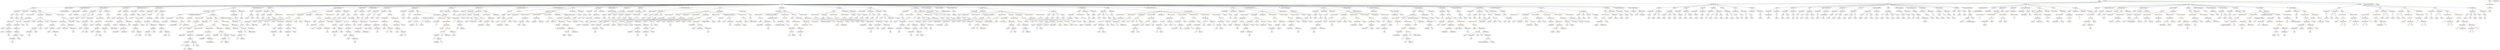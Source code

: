 strict digraph {
	graph [bb="0,0,44479,1044"];
	node [label="\N"];
	Enter	[height=0.5,
		pos="37475,1026",
		width=0.83628];
	FunctionCall_Unnamed_28	[color=orange,
		height=0.5,
		label=FunctionCall,
		pos="20622,594",
		width=1.6125];
	MemberAccess_Unnamed_12	[color=black,
		height=0.5,
		label=MemberAccess,
		pos="20375,522",
		width=1.9174];
	FunctionCall_Unnamed_28 -> MemberAccess_Unnamed_12	[pos="e,20420,535.88 20580,581.13 20539,569.52 20476,551.78 20431,538.95"];
	Identifier__value_4	[color=black,
		height=0.5,
		label=_value,
		pos="20497,522",
		width=0.96103];
	FunctionCall_Unnamed_28 -> Identifier__value_4	[pos="e,20519,535.81 20594,577.81 20575,567.13 20550,552.77 20530,541.43"];
	Identifier_startTime_2	[color=black,
		height=0.5,
		label=startTime,
		pos="6478.6,522",
		width=1.266];
	ElementaryTypeName_bytes32_12	[color=black,
		height=0.5,
		label=bytes32,
		pos="6580.6,666",
		width=1.0996];
	BinaryOperation_Unnamed_96	[color=brown,
		height=0.5,
		label=BinaryOperation,
		pos="1138.6,594",
		width=1.9867];
	FunctionCall_Unnamed_81	[color=orange,
		height=0.5,
		label=FunctionCall,
		pos="1138.6,522",
		width=1.6125];
	BinaryOperation_Unnamed_96 -> FunctionCall_Unnamed_81	[pos="e,1138.6,540.1 1138.6,575.7 1138.6,568.41 1138.6,559.73 1138.6,551.54"];
	NumberLiteral_Unnamed_37	[color=black,
		height=0.5,
		label=NumberLiteral,
		pos="1278.6,522",
		width=1.765];
	BinaryOperation_Unnamed_96 -> NumberLiteral_Unnamed_37	[pos="e,1248.1,538.25 1169.7,577.46 1189.7,567.43 1216.1,554.26 1237.8,543.38"];
	FunctionCall_Unnamed_16	[color=orange,
		height=0.5,
		label=FunctionCall,
		pos="36563,666",
		width=1.6125];
	Identifier_Pause	[color=black,
		height=0.5,
		label=Pause,
		pos="36563,594",
		width=0.90558];
	FunctionCall_Unnamed_16 -> Identifier_Pause	[pos="e,36563,612.1 36563,647.7 36563,640.41 36563,631.73 36563,623.54"];
	FunctionCall_Unnamed_79	[color=orange,
		height=0.5,
		label=FunctionCall,
		pos="7863.6,378",
		width=1.6125];
	IndexAccess_Unnamed_52	[color=black,
		height=0.5,
		label=IndexAccess,
		pos="7738.6,306",
		width=1.6402];
	FunctionCall_Unnamed_79 -> IndexAccess_Unnamed_52	[pos="e,7766.1,322.4 7836.5,361.81 7818.8,351.93 7795.6,338.9 7776.1,328.02"];
	Identifier__of_6	[color=black,
		height=0.5,
		label=_of,
		pos="7842.6,306",
		width=0.75];
	FunctionCall_Unnamed_79 -> Identifier__of_6	[pos="e,7847.7,324.1 7858.4,359.7 7856.2,352.24 7853.5,343.32 7851,334.97"];
	Identifier_tokensLocked_2	[color=black,
		height=0.5,
		label=tokensLocked,
		pos="7951.6,306",
		width=1.765];
	FunctionCall_Unnamed_79 -> Identifier_tokensLocked_2	[pos="e,7931,323.39 7884,360.76 7895.4,351.73 7909.7,340.33 7922.2,330.35"];
	ElementaryTypeName_address_41	[color=black,
		height=0.5,
		label=address,
		pos="19949,666",
		width=1.0996];
	Block_Unnamed_17	[color=black,
		height=0.5,
		label=Block,
		pos="27670,810",
		width=0.90558];
	ExpressionStatement_Unnamed_29	[color=orange,
		height=0.5,
		label=ExpressionStatement,
		pos="27190,738",
		width=2.458];
	Block_Unnamed_17 -> ExpressionStatement_Unnamed_29	[pos="e,27260,749.27 27638,804.41 27564,793.67 27379,766.65 27271,750.9"];
	EmitStatement_Unnamed_3	[color=black,
		height=0.5,
		label=EmitStatement,
		pos="27402,738",
		width=1.7788];
	Block_Unnamed_17 -> EmitStatement_Unnamed_3	[pos="e,27447,750.93 27640,801.38 27597,790 27514,768.39 27458,753.83"];
	ExpressionStatement_Unnamed_28	[color=orange,
		height=0.5,
		label=ExpressionStatement,
		pos="27573,738",
		width=2.458];
	Block_Unnamed_17 -> ExpressionStatement_Unnamed_28	[pos="e,27596,755.76 27650,795.17 27637,785.8 27620,773.19 27605,762.29"];
	ExpressionStatement_Unnamed_31	[color=orange,
		height=0.5,
		label=ExpressionStatement,
		pos="27768,738",
		width=2.458];
	Block_Unnamed_17 -> ExpressionStatement_Unnamed_31	[pos="e,27744,755.76 27689,795.17 27702,785.8 27720,773.19 27735,762.29"];
	ExpressionStatement_Unnamed_32	[color=orange,
		height=0.5,
		label=ExpressionStatement,
		pos="27963,738",
		width=2.458];
	Block_Unnamed_17 -> ExpressionStatement_Unnamed_32	[pos="e,27907,752.31 27699,801.9 27745,790.95 27834,769.66 27896,754.9"];
	ExpressionStatement_Unnamed_30	[color=orange,
		height=0.5,
		label=ExpressionStatement,
		pos="28158,738",
		width=2.458];
	Block_Unnamed_17 -> ExpressionStatement_Unnamed_30	[pos="e,28093,750.58 27701,805.1 27768,796.82 27927,776.54 28060,756 28067,754.9 28074,753.7 28082,752.47"];
	Identifier_i_6	[color=black,
		height=0.5,
		label=i,
		pos="3349.6,90",
		width=0.75];
	NumberLiteral_Unnamed_11	[color=black,
		height=0.5,
		label=NumberLiteral,
		pos="27473,522",
		width=1.765];
	MemberAccess_Unnamed_21	[color=black,
		height=0.5,
		label=MemberAccess,
		pos="16324,378",
		width=1.9174];
	Identifier_msg_13	[color=black,
		height=0.5,
		label=msg,
		pos="16324,306",
		width=0.75];
	MemberAccess_Unnamed_21 -> Identifier_msg_13	[pos="e,16324,324.1 16324,359.7 16324,352.41 16324,343.73 16324,335.54"];
	MemberAccess_Unnamed_11	[color=black,
		height=0.5,
		label=MemberAccess,
		pos="20811,522",
		width=1.9174];
	IndexAccess_Unnamed_9	[color=black,
		height=0.5,
		label=IndexAccess,
		pos="20811,450",
		width=1.6402];
	MemberAccess_Unnamed_11 -> IndexAccess_Unnamed_9	[pos="e,20811,468.1 20811,503.7 20811,496.41 20811,487.73 20811,479.54"];
	MemberAccess_Unnamed_15	[color=black,
		height=0.5,
		label=MemberAccess,
		pos="23599,450",
		width=1.9174];
	Identifier_msg_8	[color=black,
		height=0.5,
		label=msg,
		pos="23599,378",
		width=0.75];
	MemberAccess_Unnamed_15 -> Identifier_msg_8	[pos="e,23599,396.1 23599,431.7 23599,424.41 23599,415.73 23599,407.54"];
	Identifier_newOwner	[color=black,
		height=0.5,
		label=newOwner,
		pos="37659,594",
		width=1.4046];
	Parameter__from_3	[color=black,
		height=0.5,
		label=_from,
		pos="16776,738",
		width=0.93331];
	ElementaryTypeName_address_44	[color=black,
		height=0.5,
		label=address,
		pos="16889,666",
		width=1.0996];
	Parameter__from_3 -> ElementaryTypeName_address_44	[pos="e,16866,681 16797,723.67 16814,713.31 16837,698.78 16856,687.03"];
	BinaryOperation_Unnamed_95	[color=brown,
		height=0.5,
		label=BinaryOperation,
		pos="7935.6,522",
		width=1.9867];
	Identifier_amount_10	[color=black,
		height=0.5,
		label=amount,
		pos="7843.6,450",
		width=1.0581];
	BinaryOperation_Unnamed_95 -> Identifier_amount_10	[pos="e,7863.1,465.8 7913.8,504.41 7901.3,494.88 7885.4,482.81 7871.9,472.56"];
	FunctionCall_Unnamed_78	[color=orange,
		height=0.5,
		label=FunctionCall,
		pos="7957.6,450",
		width=1.6125];
	BinaryOperation_Unnamed_95 -> FunctionCall_Unnamed_78	[pos="e,7952.2,468.1 7941,503.7 7943.4,496.24 7946.2,487.32 7948.8,478.97"];
	Identifier_winner_tmstmp10	[color=black,
		height=0.5,
		label=winner_tmstmp10,
		pos="6625.6,450",
		width=2.1392];
	Identifier_msg_10	[color=black,
		height=0.5,
		label=msg,
		pos="23923,522",
		width=0.75];
	Identifier_ApproveAndCallFallBack	[color=black,
		height=0.5,
		label=ApproveAndCallFallBack,
		pos="26648,162",
		width=2.957];
	ElementaryTypeName_uint256_6	[color=black,
		height=0.5,
		label=uint256,
		pos="31163,666",
		width=1.0442];
	Identifier_require_27	[color=black,
		height=0.5,
		label=require,
		pos="9770.6,594",
		width=1.0026];
	BooleanLiteral_Unnamed_18	[color=black,
		height=0.5,
		label=BooleanLiteral,
		pos="3362.6,306",
		width=1.7788];
	FunctionDefinition_unlock	[color=black,
		height=0.5,
		label=unlock,
		pos="31823,882",
		width=0.98875];
	ParameterList_Unnamed_58	[color=black,
		height=0.5,
		label=ParameterList,
		pos="31682,810",
		width=1.7095];
	FunctionDefinition_unlock -> ParameterList_Unnamed_58	[pos="e,31712,826.03 31798,868.65 31777,858.24 31746,843.15 31722,831.02"];
	ParameterList_Unnamed_57	[color=black,
		height=0.5,
		label=ParameterList,
		pos="31823,810",
		width=1.7095];
	FunctionDefinition_unlock -> ParameterList_Unnamed_57	[pos="e,31823,828.1 31823,863.7 31823,856.41 31823,847.73 31823,839.54"];
	MemberAccess_Unnamed_17	[color=black,
		height=0.5,
		label=MemberAccess,
		pos="23923,594",
		width=1.9174];
	MemberAccess_Unnamed_17 -> Identifier_msg_10	[pos="e,23923,540.1 23923,575.7 23923,568.41 23923,559.73 23923,551.54"];
	FunctionCall_Unnamed_27	[color=orange,
		height=0.5,
		label=FunctionCall,
		pos="20892,594",
		width=1.6125];
	FunctionCall_Unnamed_27 -> MemberAccess_Unnamed_11	[pos="e,20830,539.63 20873,576.76 20863,567.97 20850,556.93 20839,547.14"];
	Identifier__value_3	[color=black,
		height=0.5,
		label=_value,
		pos="20933,522",
		width=0.96103];
	FunctionCall_Unnamed_27 -> Identifier__value_3	[pos="e,20923,539.31 20902,576.05 20906,567.94 20912,558.04 20917,549.01"];
	Identifier__reason_21	[color=black,
		height=0.5,
		label=_reason,
		pos="6007.6,450",
		width=1.1135];
	Identifier__of_15	[color=black,
		height=0.5,
		label=_of,
		pos="3403.6,18",
		width=0.75];
	IndexAccess_Unnamed_60	[color=black,
		height=0.5,
		label=IndexAccess,
		pos="969.6,522",
		width=1.6402];
	Identifier__reason_19	[color=black,
		height=0.5,
		label=_reason,
		pos="852.6,450",
		width=1.1135];
	IndexAccess_Unnamed_60 -> Identifier__reason_19	[pos="e,876.1,465.07 943.63,505.46 926.59,495.27 904.15,481.84 885.81,470.87"];
	IndexAccess_Unnamed_61	[color=black,
		height=0.5,
		label=IndexAccess,
		pos="969.6,450",
		width=1.6402];
	IndexAccess_Unnamed_60 -> IndexAccess_Unnamed_61	[pos="e,969.6,468.1 969.6,503.7 969.6,496.41 969.6,487.73 969.6,479.54"];
	ElementaryTypeName_bool_13	[color=black,
		height=0.5,
		label=bool,
		pos="15665,666",
		width=0.76697];
	Parameter_success_9	[color=black,
		height=0.5,
		label=success,
		pos="8297.6,738",
		width=1.1135];
	ElementaryTypeName_bool_19	[color=black,
		height=0.5,
		label=bool,
		pos="8349.6,666",
		width=0.76697];
	Parameter_success_9 -> ElementaryTypeName_bool_19	[pos="e,8338.1,682.51 8309.9,720.41 8316.3,711.8 8324.3,701.11 8331.4,691.56"];
	ModifierInvocation_onlyOwner_5	[color=black,
		height=0.5,
		label=onlyOwner,
		pos="9828.6,810",
		width=1.4323];
	Identifier_a_6	[color=black,
		height=0.5,
		label=a,
		pos="43866,378",
		width=0.75];
	ExpressionStatement_Unnamed_37	[color=orange,
		height=0.5,
		label=ExpressionStatement,
		pos="20154,738",
		width=2.458];
	BinaryOperation_Unnamed_42	[color=brown,
		height=0.5,
		label=BinaryOperation,
		pos="20151,666",
		width=1.9867];
	ExpressionStatement_Unnamed_37 -> BinaryOperation_Unnamed_42	[pos="e,20151,684.1 20153,719.7 20153,712.41 20152,703.73 20152,695.54"];
	ElementaryTypeName_uint_1	[color=black,
		height=0.5,
		label=uint,
		pos="2311.6,666",
		width=0.75];
	NumberLiteral_Unnamed_13	[color=black,
		height=0.5,
		label=NumberLiteral,
		pos="10558,666",
		width=1.765];
	Identifier__to_3	[color=black,
		height=0.5,
		label=_to,
		pos="21507,378",
		width=0.75];
	Identifier_require_2	[color=black,
		height=0.5,
		label=require,
		pos="39684,594",
		width=1.0026];
	Identifier_msg_42	[color=black,
		height=0.5,
		label=msg,
		pos="13769,450",
		width=0.75];
	BinaryOperation_Unnamed_11	[color=brown,
		height=0.5,
		label=BinaryOperation,
		pos="41047,522",
		width=1.9867];
	MemberAccess_Unnamed_7	[color=black,
		height=0.5,
		label=MemberAccess,
		pos="40915,450",
		width=1.9174];
	BinaryOperation_Unnamed_11 -> MemberAccess_Unnamed_7	[pos="e,40944,466.66 41017,505.29 40998,495.47 40974,482.71 40954,472.03"];
	Identifier_newOwner_1	[color=black,
		height=0.5,
		label=newOwner,
		pos="41053,450",
		width=1.4046];
	BinaryOperation_Unnamed_11 -> Identifier_newOwner_1	[pos="e,41051,468.1 41048,503.7 41049,496.41 41049,487.73 41050,479.54"];
	Identifier__reason_20	[color=black,
		height=0.5,
		label=_reason,
		pos="5607.6,450",
		width=1.1135];
	Identifier_require_8	[color=black,
		height=0.5,
		label=require,
		pos="42287,594",
		width=1.0026];
	BinaryOperation_Unnamed_39	[color=brown,
		height=0.5,
		label=BinaryOperation,
		pos="28053,666",
		width=1.9867];
	IndexAccess_Unnamed	[color=black,
		height=0.5,
		label=IndexAccess,
		pos="28163,594",
		width=1.6402];
	BinaryOperation_Unnamed_39 -> IndexAccess_Unnamed	[pos="e,28138,610.67 28078,648.76 28093,639.27 28112,627.15 28128,616.82"];
	Identifier__totalSupply_1	[color=black,
		height=0.5,
		label=_totalSupply,
		pos="28298,594",
		width=1.6125];
	BinaryOperation_Unnamed_39 -> Identifier__totalSupply_1	[pos="e,28256,606.94 28099,651.83 28140,639.96 28201,622.49 28245,610.06"];
	FunctionDefinition_extendLock	[color=black,
		height=0.5,
		label=extendLock,
		pos="32105,882",
		width=1.5155];
	ParameterList_Unnamed_51	[color=black,
		height=0.5,
		label=ParameterList,
		pos="31964,810",
		width=1.7095];
	FunctionDefinition_extendLock -> ParameterList_Unnamed_51	[pos="e,31994,825.97 32075,866.5 32055,856.22 32027,842.3 32004,830.97"];
	ParameterList_Unnamed_52	[color=black,
		height=0.5,
		label=ParameterList,
		pos="32105,810",
		width=1.7095];
	FunctionDefinition_extendLock -> ParameterList_Unnamed_52	[pos="e,32105,828.1 32105,863.7 32105,856.41 32105,847.73 32105,839.54"];
	MemberAccess_Unnamed_56	[color=black,
		height=0.5,
		label=MemberAccess,
		pos="158.6,594",
		width=1.9174];
	IndexAccess_Unnamed_54	[color=black,
		height=0.5,
		label=IndexAccess,
		pos="158.6,522",
		width=1.6402];
	MemberAccess_Unnamed_56 -> IndexAccess_Unnamed_54	[pos="e,158.6,540.1 158.6,575.7 158.6,568.41 158.6,559.73 158.6,551.54"];
	Parameter_None_12	[color=black,
		height=0.5,
		label=None,
		pos="6024.6,738",
		width=0.85014];
	ElementaryTypeName_bool_26	[color=black,
		height=0.5,
		label=bool,
		pos="5988.6,666",
		width=0.76697];
	Parameter_None_12 -> ElementaryTypeName_bool_26	[pos="e,5997.1,683.47 6016.1,720.41 6011.9,712.39 6006.9,702.57 6002.2,693.54"];
	MemberAccess_Unnamed_60	[color=black,
		height=0.5,
		label=MemberAccess,
		pos="222.6,234",
		width=1.9174];
	Identifier_msg_32	[color=black,
		height=0.5,
		label=msg,
		pos="222.6,162",
		width=0.75];
	MemberAccess_Unnamed_60 -> Identifier_msg_32	[pos="e,222.6,180.1 222.6,215.7 222.6,208.41 222.6,199.73 222.6,191.54"];
	Identifier_msg_37	[color=black,
		height=0.5,
		label=msg,
		pos="6017.6,306",
		width=0.75];
	ExpressionStatement_Unnamed_92	[color=orange,
		height=0.5,
		label=ExpressionStatement,
		pos="25053,666",
		width=2.458];
	UnaryOperation_Unnamed_12	[color=black,
		height=0.5,
		label=UnaryOperation,
		pos="25109,594",
		width=1.9452];
	ExpressionStatement_Unnamed_92 -> UnaryOperation_Unnamed_12	[pos="e,25095,611.79 25066,648.05 25073,639.8 25081,629.7 25088,620.54"];
	ElementaryTypeName_string_2	[color=black,
		height=0.5,
		label=string,
		pos="1288.6,738",
		width=0.864];
	ElementaryTypeName_bool_1	[color=black,
		height=0.5,
		label=bool,
		pos="31246,666",
		width=0.76697];
	BinaryOperation_Unnamed_56	[color=brown,
		height=0.5,
		label=BinaryOperation,
		pos="28715,594",
		width=1.9867];
	Identifier__address_4	[color=black,
		height=0.5,
		label=_address,
		pos="28652,522",
		width=1.2382];
	BinaryOperation_Unnamed_56 -> Identifier__address_4	[pos="e,28666,539.31 28699,576.05 28692,567.59 28682,557.19 28674,547.84"];
	NumberLiteral_Unnamed_19	[color=black,
		height=0.5,
		label=NumberLiteral,
		pos="28778,522",
		width=1.765];
	BinaryOperation_Unnamed_56 -> NumberLiteral_Unnamed_19	[pos="e,28762,539.79 28730,576.05 28737,567.71 28747,557.49 28755,548.25"];
	Identifier__reason_4	[color=black,
		height=0.5,
		label=_reason,
		pos="11847,594",
		width=1.1135];
	FunctionCall_Unnamed_29	[color=orange,
		height=0.5,
		label=FunctionCall,
		pos="20433,666",
		width=1.6125];
	Identifier__from_6	[color=black,
		height=0.5,
		label=_from,
		pos="20251,594",
		width=0.93331];
	FunctionCall_Unnamed_29 -> Identifier__from_6	[pos="e,20277,605.7 20396,651.5 20368,640.92 20328,625.74 20293,612 20291,611.31 20289,610.6 20287,609.88"];
	Identifier__value_5	[color=black,
		height=0.5,
		label=_value,
		pos="20337,594",
		width=0.96103];
	FunctionCall_Unnamed_29 -> Identifier__value_5	[pos="e,20356,609.16 20411,649.12 20397,639.26 20380,626.47 20365,615.81"];
	Identifier__to_6	[color=black,
		height=0.5,
		label=_to,
		pos="20417,594",
		width=0.75];
	FunctionCall_Unnamed_29 -> Identifier__to_6	[pos="e,20421,612.1 20429,647.7 20427,640.32 20425,631.52 20423,623.25"];
	Identifier_Transfer_1	[color=black,
		height=0.5,
		label=Transfer,
		pos="20504,594",
		width=1.1689];
	FunctionCall_Unnamed_29 -> Identifier_Transfer_1	[pos="e,20487,610.99 20449,648.41 20458,639.57 20470,628.53 20479,618.79"];
	Identifier_frozenAccount	[color=black,
		height=0.5,
		label=frozenAccount,
		pos="21100,450",
		width=1.8343];
	BinaryOperation_Unnamed_54	[color=brown,
		height=0.5,
		label=BinaryOperation,
		pos="2264.6,450",
		width=1.9867];
	NumberLiteral_Unnamed_18	[color=black,
		height=0.5,
		label=NumberLiteral,
		pos="2123.6,378",
		width=1.765];
	BinaryOperation_Unnamed_54 -> NumberLiteral_Unnamed_18	[pos="e,2153.8,394.01 2233.3,433.46 2212.9,423.31 2185.9,409.95 2163.9,399.01"];
	NumberLiteral_Unnamed_17	[color=black,
		height=0.5,
		label=NumberLiteral,
		pos="2268.6,378",
		width=1.765];
	BinaryOperation_Unnamed_54 -> NumberLiteral_Unnamed_17	[pos="e,2267.6,396.1 2265.6,431.7 2266,424.41 2266.5,415.73 2267,407.54"];
	BinaryOperation_Unnamed_85	[color=brown,
		height=0.5,
		label=BinaryOperation,
		pos="18552,666",
		width=1.9867];
	IndexAccess_Unnamed_41	[color=black,
		height=0.5,
		label=IndexAccess,
		pos="18898,594",
		width=1.6402];
	BinaryOperation_Unnamed_85 -> IndexAccess_Unnamed_41	[pos="e,18854,606.39 18605,653.65 18614,651.72 18624,649.77 18633,648 18720,630.86 18743,630.8 18830,612 18834,611.07 18838,610.07 18843,\
609.03"];
	FunctionCall_Unnamed_75	[color=orange,
		height=0.5,
		label=FunctionCall,
		pos="19033,594",
		width=1.6125];
	BinaryOperation_Unnamed_85 -> FunctionCall_Unnamed_75	[pos="e,18990,606.7 18604,653.26 18613,651.33 18623,649.49 18633,648 18780,624.68 18819,638.37 18966,612 18970,611.21 18975,610.29 18979,\
609.3"];
	BinaryOperation_Unnamed_92	[color=brown,
		height=0.5,
		label=BinaryOperation,
		pos="1789.6,594",
		width=1.9867];
	Identifier_amount_8	[color=black,
		height=0.5,
		label=amount,
		pos="1664.6,522",
		width=1.0581];
	BinaryOperation_Unnamed_92 -> Identifier_amount_8	[pos="e,1688.6,536.47 1761.2,577.12 1742.6,566.67 1718.1,552.96 1698.4,541.95"];
	MemberAccess_Unnamed_52	[color=black,
		height=0.5,
		label=MemberAccess,
		pos="1789.6,522",
		width=1.9174];
	BinaryOperation_Unnamed_92 -> MemberAccess_Unnamed_52	[pos="e,1789.6,540.1 1789.6,575.7 1789.6,568.41 1789.6,559.73 1789.6,551.54"];
	Parameter_c_2	[color=black,
		height=0.5,
		label=c,
		pos="43258,738",
		width=0.75];
	ElementaryTypeName_uint256_16	[color=black,
		height=0.5,
		label=uint256,
		pos="43258,666",
		width=1.0442];
	Parameter_c_2 -> ElementaryTypeName_uint256_16	[pos="e,43258,684.1 43258,719.7 43258,712.41 43258,703.73 43258,695.54"];
	FunctionDefinition_extendLock_1	[color=black,
		height=0.5,
		label=extendLock,
		pos="605.6,882",
		width=1.5155];
	ParameterList_Unnamed_106	[color=black,
		height=0.5,
		label=ParameterList,
		pos="313.6,810",
		width=1.7095];
	FunctionDefinition_extendLock_1 -> ParameterList_Unnamed_106	[pos="e,359.9,822.27 562.19,870.69 517.43,860.05 445.62,842.93 383.6,828 379.41,826.99 375.08,825.95 370.72,824.89"];
	ParameterList_Unnamed_107	[color=black,
		height=0.5,
		label=ParameterList,
		pos="454.6,810",
		width=1.7095];
	FunctionDefinition_extendLock_1 -> ParameterList_Unnamed_107	[pos="e,486.41,825.75 575.04,866.83 552.49,856.38 521.54,842.03 496.66,830.5"];
	ModifierInvocation_whenNotPaused_8	[color=black,
		height=0.5,
		label=whenNotPaused,
		pos="605.6,810",
		width=1.9729];
	FunctionDefinition_extendLock_1 -> ModifierInvocation_whenNotPaused_8	[pos="e,605.6,828.1 605.6,863.7 605.6,856.41 605.6,847.73 605.6,839.54"];
	Block_Unnamed_46	[color=black,
		height=0.5,
		label=Block,
		pos="727.6,810",
		width=0.90558];
	FunctionDefinition_extendLock_1 -> Block_Unnamed_46	[pos="e,705.66,823.59 632.07,865.81 650.81,855.06 676.03,840.59 695.85,829.22"];
	ParameterList_Unnamed_7	[color=black,
		height=0.5,
		label=ParameterList,
		pos="29608,810",
		width=1.7095];
	Parameter_success	[color=black,
		height=0.5,
		label=success,
		pos="29576,738",
		width=1.1135];
	ParameterList_Unnamed_7 -> Parameter_success	[pos="e,29583,756.1 29600,791.7 29596,784.07 29592,774.92 29588,766.4"];
	InheritanceSpecifier_Unnamed_1	[color=black,
		height=0.5,
		label=InheritanceSpecifier,
		pos="1266.6,882",
		width=2.3333];
	UserDefinedTypeName_Unnamed_2	[color=black,
		height=0.5,
		label=UserDefinedTypeName,
		pos="1177.6,810",
		width=2.7214];
	InheritanceSpecifier_Unnamed_1 -> UserDefinedTypeName_Unnamed_2	[pos="e,1199.2,827.96 1245.5,864.41 1234.4,855.65 1220.5,844.73 1208.2,835.06"];
	Identifier_unlockableTokens	[color=black,
		height=0.5,
		label=unlockableTokens,
		pos="3679.6,306",
		width=2.1808];
	Identifier_this_6	[color=black,
		height=0.5,
		label=this,
		pos="14133,306",
		width=0.75];
	NumberLiteral_Unnamed_44	[color=black,
		height=0.5,
		label=NumberLiteral,
		pos="14420,522",
		width=1.765];
	Parameter_None_5	[color=black,
		height=0.5,
		label=None,
		pos="32090,738",
		width=0.85014];
	ElementaryTypeName_bool_8	[color=black,
		height=0.5,
		label=bool,
		pos="32090,666",
		width=0.76697];
	Parameter_None_5 -> ElementaryTypeName_bool_8	[pos="e,32090,684.1 32090,719.7 32090,712.41 32090,703.73 32090,695.54"];
	BinaryOperation_Unnamed_10	[color=brown,
		height=0.5,
		label=BinaryOperation,
		pos="41208,522",
		width=1.9867];
	MemberAccess_Unnamed_6	[color=black,
		height=0.5,
		label=MemberAccess,
		pos="41197,450",
		width=1.9174];
	BinaryOperation_Unnamed_10 -> MemberAccess_Unnamed_6	[pos="e,41199,468.1 41205,503.7 41204,496.32 41202,487.52 41201,479.25"];
	Identifier_owner_3	[color=black,
		height=0.5,
		label=owner,
		pos="41318,450",
		width=0.93331];
	BinaryOperation_Unnamed_10 -> Identifier_owner_3	[pos="e,41297,464.33 41233,504.76 41249,494.5 41270,481.18 41287,470.37"];
	ElementaryTypeName_uint256_72	[color=black,
		height=0.5,
		label=uint256,
		pos="6071.6,666",
		width=1.0442];
	ElementaryTypeName_uint256_7	[color=black,
		height=0.5,
		label=uint256,
		pos="30038,666",
		width=1.0442];
	ElementaryTypeName_uint256_57	[color=black,
		height=0.5,
		label=uint256,
		pos="10150,594",
		width=1.0442];
	ExpressionStatement_Unnamed_82	[color=orange,
		height=0.5,
		label=ExpressionStatement,
		pos="550.6,738",
		width=2.458];
	BinaryOperation_Unnamed_97	[color=brown,
		height=0.5,
		label=BinaryOperation,
		pos="527.6,666",
		width=1.9867];
	ExpressionStatement_Unnamed_82 -> BinaryOperation_Unnamed_97	[pos="e,533.22,684.1 544.91,719.7 542.46,712.24 539.53,703.32 536.78,694.97"];
	ModifierDefinition_onlyOwner	[color=black,
		height=0.5,
		label=onlyOwner,
		pos="37466,882",
		width=1.4323];
	Block_Unnamed_1	[color=black,
		height=0.5,
		label=Block,
		pos="37443,810",
		width=0.90558];
	ModifierDefinition_onlyOwner -> Block_Unnamed_1	[pos="e,37448,828.1 37460,863.7 37457,856.24 37455,847.32 37452,838.97"];
	FunctionCall_Unnamed_5	[color=orange,
		height=0.5,
		label=FunctionCall,
		pos="41037,666",
		width=1.6125];
	BinaryOperation_Unnamed_9	[color=brown,
		height=0.5,
		label=BinaryOperation,
		pos="41103,594",
		width=1.9867];
	FunctionCall_Unnamed_5 -> BinaryOperation_Unnamed_9	[pos="e,41087,611.96 41052,648.41 41060,639.99 41070,629.58 41079,620.2"];
	Identifier_require_3	[color=black,
		height=0.5,
		label=require,
		pos="41229,594",
		width=1.0026];
	FunctionCall_Unnamed_5 -> Identifier_require_3	[pos="e,41201,605.68 41074,651.76 41104,641.13 41146,625.76 41184,612 41186,611.24 41188,610.46 41190,609.67"];
	Parameter__time_6	[color=black,
		height=0.5,
		label=_time,
		pos="229.6,738",
		width=0.864];
	ParameterList_Unnamed_106 -> Parameter__time_6	[pos="e,246.69,753.25 294.11,792.76 282.57,783.14 267.8,770.84 255.31,760.43"];
	Parameter__reason_10	[color=black,
		height=0.5,
		label=_reason,
		pos="321.6,738",
		width=1.1135];
	ParameterList_Unnamed_106 -> Parameter__reason_10	[pos="e,319.64,756.1 315.57,791.7 316.41,784.41 317.4,775.73 318.33,767.54"];
	VariableDeclaration_newOwner	[color=black,
		height=0.5,
		label=newOwner,
		pos="37544,810",
		width=1.4046];
	ElementaryTypeName_address_12	[color=black,
		height=0.5,
		label=address,
		pos="37477,738",
		width=1.0996];
	VariableDeclaration_newOwner -> ElementaryTypeName_address_12	[pos="e,37492,754.67 37528,792.76 37520,783.89 37509,772.74 37499,762.89"];
	MemberAccess_Unnamed_41	[color=black,
		height=0.5,
		label=MemberAccess,
		pos="11974,594",
		width=1.9174];
	Identifier_msg_27	[color=black,
		height=0.5,
		label=msg,
		pos="11974,522",
		width=0.75];
	MemberAccess_Unnamed_41 -> Identifier_msg_27	[pos="e,11974,540.1 11974,575.7 11974,568.41 11974,559.73 11974,551.54"];
	Identifier_validUntil_1	[color=black,
		height=0.5,
		label=validUntil,
		pos="12107,594",
		width=1.266];
	MemberAccess_Unnamed_68	[color=black,
		height=0.5,
		label=MemberAccess,
		pos="6017.6,378",
		width=1.9174];
	MemberAccess_Unnamed_68 -> Identifier_msg_37	[pos="e,6017.6,324.1 6017.6,359.7 6017.6,352.41 6017.6,343.73 6017.6,335.54"];
	ElementaryTypeName_address_54	[color=black,
		height=0.5,
		label=address,
		pos="19662,666",
		width=1.0996];
	Identifier__from_1	[color=black,
		height=0.5,
		label=_from,
		pos="21218,450",
		width=0.93331];
	BooleanLiteral_Unnamed_15	[color=black,
		height=0.5,
		label=BooleanLiteral,
		pos="17391,738",
		width=1.7788];
	ElementaryTypeName_uint256_37	[color=black,
		height=0.5,
		label=uint256,
		pos="6610.6,810",
		width=1.0442];
	Block_Unnamed_14	[color=black,
		height=0.5,
		label=Block,
		pos="35855,810",
		width=0.90558];
	ExpressionStatement_Unnamed_24	[color=orange,
		height=0.5,
		label=ExpressionStatement,
		pos="35782,738",
		width=2.458];
	Block_Unnamed_14 -> ExpressionStatement_Unnamed_24	[pos="e,35799,755.88 35839,793.81 35830,784.99 35818,773.67 35807,763.6"];
	ExpressionStatement_Unnamed_25	[color=orange,
		height=0.5,
		label=ExpressionStatement,
		pos="35977,738",
		width=2.458];
	Block_Unnamed_14 -> ExpressionStatement_Unnamed_25	[pos="e,35948,755.28 35877,796.32 35894,786.48 35918,772.6 35938,760.96"];
	Identifier_lockReason_3	[color=black,
		height=0.5,
		label=lockReason,
		pos="7740.6,162",
		width=1.5155];
	ElementaryTypeName_uint256_76	[color=black,
		height=0.5,
		label=uint256,
		pos="4357.6,522",
		width=1.0442];
	IndexAccess_Unnamed_59	[color=black,
		height=0.5,
		label=IndexAccess,
		pos="618.6,450",
		width=1.6402];
	MemberAccess_Unnamed_63	[color=black,
		height=0.5,
		label=MemberAccess,
		pos="557.6,378",
		width=1.9174];
	IndexAccess_Unnamed_59 -> MemberAccess_Unnamed_63	[pos="e,572.37,395.96 604.14,432.41 596.88,424.08 587.92,413.8 579.81,404.49"];
	Identifier_locked_10	[color=black,
		height=0.5,
		label=locked,
		pos="680.6,378",
		width=0.98875];
	IndexAccess_Unnamed_59 -> Identifier_locked_10	[pos="e,666.43,394.99 633.29,432.41 640.96,423.74 650.51,412.97 659.01,403.38"];
	Block_Unnamed_34	[color=black,
		height=0.5,
		label=Block,
		pos="9930.6,810",
		width=0.90558];
	EmitStatement_Unnamed_7	[color=black,
		height=0.5,
		label=EmitStatement,
		pos="9284.6,738",
		width=1.7788];
	Block_Unnamed_34 -> EmitStatement_Unnamed_7	[pos="e,9331,750.83 9906.7,797.59 9901.2,795.38 9895.3,793.34 9889.6,792 9659.3,737.99 9592.6,790.59 9358.6,756 9353.3,755.21 9347.7,754.24 \
9342.2,753.16"];
	ExpressionStatement_Unnamed_59	[color=orange,
		height=0.5,
		label=ExpressionStatement,
		pos="9455.6,738",
		width=2.458];
	Block_Unnamed_34 -> ExpressionStatement_Unnamed_59	[pos="e,9519.8,750.76 9906.3,797.58 9900.9,795.43 9895.1,793.41 9889.6,792 9744.1,754.86 9702.3,776.85 9553.6,756 9546.2,754.97 9538.6,\
753.81 9531,752.58"];
	ExpressionStatement_Unnamed_58	[color=orange,
		height=0.5,
		label=ExpressionStatement,
		pos="9650.6,738",
		width=2.458];
	Block_Unnamed_34 -> ExpressionStatement_Unnamed_58	[pos="e,9716.3,750.37 9905.7,797.87 9900.4,795.74 9894.9,793.67 9889.6,792 9836.3,775.19 9774.7,761.67 9727.4,752.49"];
	ExpressionStatement_Unnamed_57	[color=orange,
		height=0.5,
		label=ExpressionStatement,
		pos="9845.6,738",
		width=2.458];
	Block_Unnamed_34 -> ExpressionStatement_Unnamed_57	[pos="e,9866.2,755.95 9913,794.5 9902,785.47 9887.7,773.64 9875,763.23"];
	BooleanLiteral_Unnamed_10	[color=black,
		height=0.5,
		label=BooleanLiteral,
		pos="10017,738",
		width=1.7788];
	Block_Unnamed_34 -> BooleanLiteral_Unnamed_10	[pos="e,9996.4,755.45 9948.4,794.5 9959.8,785.26 9974.7,773.07 9987.8,762.47"];
	VariableDeclarationStatement_Unnamed_1	[color=black,
		height=0.5,
		label=VariableDeclarationStatement,
		pos="10218,738",
		width=3.3174];
	Block_Unnamed_34 -> VariableDeclarationStatement_Unnamed_1	[pos="e,10157,753.87 9960.2,801.77 10004,791.18 10086,771.13 10146,756.53"];
	Identifier__decimals	[color=black,
		height=0.5,
		label=_decimals,
		pos="28422,594",
		width=1.3353];
	ElementaryTypeName_bool_15	[color=black,
		height=0.5,
		label=bool,
		pos="23819,666",
		width=0.76697];
	BooleanLiteral_Unnamed_12	[color=black,
		height=0.5,
		label=BooleanLiteral,
		pos="10803,522",
		width=1.7788];
	Identifier_owner_1	[color=black,
		height=0.5,
		label=owner,
		pos="37208,522",
		width=0.93331];
	Block_Unnamed_40	[color=black,
		height=0.5,
		label=Block,
		pos="6379.6,810",
		width=0.90558];
	IfStatement_Unnamed_6	[color=orange,
		height=0.5,
		label=IfStatement,
		pos="6378.6,738",
		width=1.4739];
	Block_Unnamed_40 -> IfStatement_Unnamed_6	[pos="e,6378.8,756.1 6379.3,791.7 6379.2,784.41 6379.1,775.73 6379,767.54"];
	FunctionCall_Unnamed_74	[color=orange,
		height=0.5,
		label=FunctionCall,
		pos="19167,594",
		width=1.6125];
	ElementaryTypeName_address_60	[color=black,
		height=0.5,
		label=address,
		pos="19238,522",
		width=1.0996];
	FunctionCall_Unnamed_74 -> ElementaryTypeName_address_60	[pos="e,19222,538.51 19183,576.41 19193,567.44 19204,556.21 19214,546.37"];
	Identifier_this_3	[color=black,
		height=0.5,
		label=this,
		pos="19323,522",
		width=0.75];
	FunctionCall_Unnamed_74 -> Identifier_this_3	[pos="e,19301,533.34 19200,578.71 19224,568.17 19257,553.39 19287,540 19288,539.4 19289,538.79 19291,538.17"];
	Identifier__spender_7	[color=black,
		height=0.5,
		label=_spender,
		pos="26737,594",
		width=1.2521];
	Identifier_lockReason_8	[color=black,
		height=0.5,
		label=lockReason,
		pos="25636,450",
		width=1.5155];
	Identifier_a_3	[color=black,
		height=0.5,
		label=a,
		pos="43110,522",
		width=0.75];
	MemberAccess_Unnamed_2	[color=black,
		height=0.5,
		label=MemberAccess,
		pos="39959,522",
		width=1.9174];
	Identifier_msg_2	[color=black,
		height=0.5,
		label=msg,
		pos="39959,450",
		width=0.75];
	MemberAccess_Unnamed_2 -> Identifier_msg_2	[pos="e,39959,468.1 39959,503.7 39959,496.41 39959,487.73 39959,479.54"];
	Identifier_unlockableTokens_3	[color=black,
		height=0.5,
		label=unlockableTokens,
		pos="3121.6,522",
		width=2.1808];
	ExpressionStatement_Unnamed_6	[color=orange,
		height=0.5,
		label=ExpressionStatement,
		pos="39987,738",
		width=2.458];
	FunctionCall_Unnamed_2	[color=orange,
		height=0.5,
		label=FunctionCall,
		pos="39888,666",
		width=1.6125];
	ExpressionStatement_Unnamed_6 -> FunctionCall_Unnamed_2	[pos="e,39910,682.91 39963,720.23 39950,711.03 39934,699.5 39919,689.52"];
	UserDefinedTypeName_Unnamed_4	[color=black,
		height=0.5,
		label=UserDefinedTypeName,
		pos="10981,810",
		width=2.7214];
	ExpressionStatement_Unnamed_5	[color=orange,
		height=0.5,
		label=ExpressionStatement,
		pos="40182,738",
		width=2.458];
	FunctionCall_Unnamed_1	[color=orange,
		height=0.5,
		label=FunctionCall,
		pos="40081,666",
		width=1.6125];
	ExpressionStatement_Unnamed_5 -> FunctionCall_Unnamed_1	[pos="e,40104,682.91 40157,720.23 40144,710.94 40127,699.28 40113,689.23"];
	FunctionCall_Unnamed_33	[color=orange,
		height=0.5,
		label=FunctionCall,
		pos="24637,666",
		width=1.6125];
	UnaryOperation_Unnamed_5	[color=black,
		height=0.5,
		label=UnaryOperation,
		pos="24637,594",
		width=1.9452];
	FunctionCall_Unnamed_33 -> UnaryOperation_Unnamed_5	[pos="e,24637,612.1 24637,647.7 24637,640.41 24637,631.73 24637,623.54"];
	Identifier_require_17	[color=black,
		height=0.5,
		label=require,
		pos="24761,594",
		width=1.0026];
	FunctionCall_Unnamed_33 -> Identifier_require_17	[pos="e,24737,608.21 24664,649.64 24683,639.08 24707,625 24727,613.78"];
	BinaryOperation_Unnamed_112	[color=brown,
		height=0.5,
		label=BinaryOperation,
		pos="13992,594",
		width=1.9867];
	Identifier_pastBlockTime_tmstmp8	[color=black,
		height=0.5,
		label=pastBlockTime_tmstmp8,
		pos="13971,522",
		width=2.9016];
	BinaryOperation_Unnamed_112 -> Identifier_pastBlockTime_tmstmp8	[pos="e,13976,540.1 13986,575.7 13984,568.24 13981,559.32 13979,550.97"];
	Identifier_now_6	[color=black,
		height=0.5,
		label=now,
		pos="14120,522",
		width=0.75];
	BinaryOperation_Unnamed_112 -> Identifier_now_6	[pos="e,14099,534.24 14021,577.12 14041,565.94 14068,551 14089,539.65"];
	IfStatement_Unnamed_1	[color=orange,
		height=0.5,
		label=IfStatement,
		pos="2188.6,738",
		width=1.4739];
	Block_Unnamed_27	[color=black,
		height=0.5,
		label=Block,
		pos="2072.6,666",
		width=0.90558];
	IfStatement_Unnamed_1 -> Block_Unnamed_27	[pos="e,2093.8,679.81 2163.4,721.81 2145.9,711.23 2122.4,697.04 2103.7,685.75"];
	BinaryOperation_Unnamed_52	[color=brown,
		height=0.5,
		label=BinaryOperation,
		pos="2194.6,666",
		width=1.9867];
	IfStatement_Unnamed_1 -> BinaryOperation_Unnamed_52	[pos="e,2193.1,684.1 2190.1,719.7 2190.7,712.41 2191.4,703.73 2192.1,695.54"];
	Identifier__totalSupply_5	[color=black,
		height=0.5,
		label=_totalSupply,
		pos="9536.6,594",
		width=1.6125];
	FunctionCall_Unnamed_84	[color=orange,
		height=0.5,
		label=FunctionCall,
		pos="5713.6,666",
		width=1.6125];
	Identifier_require_35	[color=black,
		height=0.5,
		label=require,
		pos="5669.6,594",
		width=1.0026];
	FunctionCall_Unnamed_84 -> Identifier_require_35	[pos="e,5679.8,611.31 5702.9,648.05 5697.8,639.94 5691.6,630.04 5685.9,621.01"];
	BinaryOperation_Unnamed_98	[color=brown,
		height=0.5,
		label=BinaryOperation,
		pos="5795.6,594",
		width=1.9867];
	FunctionCall_Unnamed_84 -> BinaryOperation_Unnamed_98	[pos="e,5776.1,611.63 5732.6,648.76 5743,639.88 5756.1,628.71 5767.7,618.85"];
	Identifier_NOT_LOCKED_1	[color=black,
		height=0.5,
		label=NOT_LOCKED,
		pos="5957.6,594",
		width=2.0145];
	FunctionCall_Unnamed_84 -> Identifier_NOT_LOCKED_1	[pos="e,5911.5,608.22 5755.3,653.05 5795.3,641.56 5856.1,624.12 5900.6,611.35"];
	BooleanLiteral_Unnamed	[color=black,
		height=0.5,
		label=BooleanLiteral,
		pos="36148,738",
		width=1.7788];
	BinaryOperation_Unnamed_7	[color=brown,
		height=0.5,
		label=BinaryOperation,
		pos="40464,666",
		width=1.9867];
	BinaryOperation_Unnamed_8	[color=brown,
		height=0.5,
		label=BinaryOperation,
		pos="40295,594",
		width=1.9867];
	BinaryOperation_Unnamed_7 -> BinaryOperation_Unnamed_8	[pos="e,40331,609.94 40428,650.15 40403,639.7 40369,625.61 40341,614.29"];
	NumberLiteral_Unnamed_3	[color=black,
		height=0.5,
		label=NumberLiteral,
		pos="40448,594",
		width=1.765];
	BinaryOperation_Unnamed_7 -> NumberLiteral_Unnamed_3	[pos="e,40452,612.1 40460,647.7 40458,640.32 40456,631.52 40454,623.25"];
	Identifier__from_8	[color=black,
		height=0.5,
		label=_from,
		pos="16436,306",
		width=0.93331];
	Identifier_owner_8	[color=black,
		height=0.5,
		label=owner,
		pos="9260.6,522",
		width=0.93331];
	Identifier_MAX_TOTAL_SUPPLY	[color=black,
		height=0.5,
		label=MAX_TOTAL_SUPPLY,
		pos="9993.6,450",
		width=2.9847];
	Parameter_None_11	[color=black,
		height=0.5,
		label=None,
		pos="411.6,738",
		width=0.85014];
	ParameterList_Unnamed_107 -> Parameter_None_11	[pos="e,421.61,755.31 444.19,792.05 439.2,783.94 433.12,774.04 427.57,765.01"];
	ElementaryTypeName_uint256_51	[color=black,
		height=0.5,
		label=uint256,
		pos="11101,666",
		width=1.0442];
	MemberAccess_Unnamed_47	[color=black,
		height=0.5,
		label=MemberAccess,
		pos="6407.6,594",
		width=1.9174];
	Identifier_block_3	[color=black,
		height=0.5,
		label=block,
		pos="6383.6,522",
		width=0.87786];
	MemberAccess_Unnamed_47 -> Identifier_block_3	[pos="e,6389.5,540.1 6401.7,575.7 6399.1,568.24 6396,559.32 6393.2,550.97"];
	IndexAccess_Unnamed_64	[color=black,
		height=0.5,
		label=IndexAccess,
		pos="6270.6,378",
		width=1.6402];
	Identifier__reason_22	[color=black,
		height=0.5,
		label=_reason,
		pos="6211.6,306",
		width=1.1135];
	IndexAccess_Unnamed_64 -> Identifier__reason_22	[pos="e,6225.3,323.31 6256.3,360.05 6249.2,351.59 6240.4,341.19 6232.5,331.84"];
	IndexAccess_Unnamed_65	[color=black,
		height=0.5,
		label=IndexAccess,
		pos="6328.6,306",
		width=1.6402];
	IndexAccess_Unnamed_64 -> IndexAccess_Unnamed_65	[pos="e,6314.7,323.79 6284.6,360.05 6291.5,351.8 6299.8,341.7 6307.4,332.54"];
	Identifier__amount_1	[color=black,
		height=0.5,
		label=_amount,
		pos="11516,594",
		width=1.1967];
	Parameter_frozen	[color=black,
		height=0.5,
		label=frozen,
		pos="19563,738",
		width=0.94717];
	ElementaryTypeName_bool_20	[color=black,
		height=0.5,
		label=bool,
		pos="19577,666",
		width=0.76697];
	Parameter_frozen -> ElementaryTypeName_bool_20	[pos="e,19573,684.1 19566,719.7 19568,712.32 19569,703.52 19571,695.25"];
	Identifier_msg_21	[color=black,
		height=0.5,
		label=msg,
		pos="22467,306",
		width=0.75];
	UnaryOperation_Unnamed_7	[color=black,
		height=0.5,
		label=UnaryOperation,
		pos="23200,594",
		width=1.9452];
	IndexAccess_Unnamed_30	[color=black,
		height=0.5,
		label=IndexAccess,
		pos="23200,522",
		width=1.6402];
	UnaryOperation_Unnamed_7 -> IndexAccess_Unnamed_30	[pos="e,23200,540.1 23200,575.7 23200,568.41 23200,559.73 23200,551.54"];
	BinaryOperation_Unnamed_115	[color=brown,
		height=0.5,
		label=BinaryOperation,
		pos="14439,594",
		width=1.9867];
	BinaryOperation_Unnamed_115 -> NumberLiteral_Unnamed_44	[pos="e,14424,540.1 14434,575.7 14432,568.24 14429,559.32 14427,550.97"];
	Identifier_now_8	[color=black,
		height=0.5,
		label=now,
		pos="14529,522",
		width=0.75];
	BinaryOperation_Unnamed_115 -> Identifier_now_8	[pos="e,14512,536.2 14460,576.41 14473,566.42 14489,553.64 14503,543.09"];
	IndexAccess_Unnamed_40	[color=black,
		height=0.5,
		label=IndexAccess,
		pos="18392,450",
		width=1.6402];
	Identifier__to_11	[color=black,
		height=0.5,
		label=_to,
		pos="18342,378",
		width=0.75];
	IndexAccess_Unnamed_40 -> Identifier__to_11	[pos="e,18353,394.83 18379,432.05 18373,423.65 18366,413.32 18359,404.02"];
	Identifier_lockReason_1	[color=black,
		height=0.5,
		label=lockReason,
		pos="18442,378",
		width=1.5155];
	IndexAccess_Unnamed_40 -> Identifier_lockReason_1	[pos="e,18430,395.79 18404,432.05 18409,423.97 18417,414.12 18423,405.11"];
	StateVariableDeclaration_Unnamed_10	[color=black,
		height=0.5,
		label=StateVariableDeclaration,
		pos="1558.6,882",
		width=2.8184];
	VariableDeclaration_ALREADY_LOCKED	[color=black,
		height=0.5,
		label=ALREADY_LOCKED,
		pos="1389.6,810",
		width=2.6798];
	StateVariableDeclaration_Unnamed_10 -> VariableDeclaration_ALREADY_LOCKED	[pos="e,1427.9,826.86 1519.8,864.94 1495.6,854.9 1464.2,841.89 1438.3,831.16"];
	stringLiteral_Unnamed_1	[color=black,
		height=0.5,
		label=stringLiteral,
		pos="1558.6,810",
		width=1.5016];
	StateVariableDeclaration_Unnamed_10 -> stringLiteral_Unnamed_1	[pos="e,1558.6,828.1 1558.6,863.7 1558.6,856.41 1558.6,847.73 1558.6,839.54"];
	Parameter_amount_2	[color=black,
		height=0.5,
		label=amount,
		pos="34450,738",
		width=1.0581];
	ElementaryTypeName_uint256_31	[color=black,
		height=0.5,
		label=uint256,
		pos="34578,666",
		width=1.0442];
	Parameter_amount_2 -> ElementaryTypeName_uint256_31	[pos="e,34554,680.04 34474,723.67 34494,712.85 34522,697.47 34544,685.46"];
	ParameterList_Unnamed_9	[color=black,
		height=0.5,
		label=ParameterList,
		pos="31118,810",
		width=1.7095];
	Parameter_success_1	[color=black,
		height=0.5,
		label=success,
		pos="31243,738",
		width=1.1135];
	ParameterList_Unnamed_9 -> Parameter_success_1	[pos="e,31218,752.6 31145,793.46 31164,783.04 31189,769.23 31208,758.13"];
	IndexAccess_Unnamed_71	[color=black,
		height=0.5,
		label=IndexAccess,
		pos="2704.6,378",
		width=1.6402];
	Identifier__of_8	[color=black,
		height=0.5,
		label=_of,
		pos="2651.6,306",
		width=0.75];
	IndexAccess_Unnamed_71 -> Identifier__of_8	[pos="e,2663.2,322.36 2691.8,360.05 2685.2,351.44 2677.2,340.81 2670,331.33"];
	Identifier_locked_16	[color=black,
		height=0.5,
		label=locked,
		pos="2732.6,306",
		width=0.98875];
	IndexAccess_Unnamed_71 -> Identifier_locked_16	[pos="e,2725.8,324.1 2711.5,359.7 2714.5,352.15 2718.1,343.12 2721.5,334.68"];
	Identifier_lockedTokens_3	[color=black,
		height=0.5,
		label=lockedTokens,
		pos="3974.6,306",
		width=1.765];
	ParameterList_Unnamed_105	[color=black,
		height=0.5,
		label=ParameterList,
		pos="7219.6,810",
		width=1.7095];
	Parameter_amount_8	[color=black,
		height=0.5,
		label=amount,
		pos="7219.6,738",
		width=1.0581];
	ParameterList_Unnamed_105 -> Parameter_amount_8	[pos="e,7219.6,756.1 7219.6,791.7 7219.6,784.41 7219.6,775.73 7219.6,767.54"];
	ExpressionStatement_Unnamed_15	[color=orange,
		height=0.5,
		label=ExpressionStatement,
		pos="41703,738",
		width=2.458];
	FunctionCall_Unnamed_10	[color=orange,
		height=0.5,
		label=FunctionCall,
		pos="41705,666",
		width=1.6125];
	ExpressionStatement_Unnamed_15 -> FunctionCall_Unnamed_10	[pos="e,41704,684.1 41703,719.7 41703,712.41 41704,703.73 41704,695.54"];
	FunctionDefinition_lock	[color=black,
		height=0.5,
		label=lock,
		pos="32387,882",
		width=0.75];
	ParameterList_Unnamed_44	[color=black,
		height=0.5,
		label=ParameterList,
		pos="32246,810",
		width=1.7095];
	FunctionDefinition_lock -> ParameterList_Unnamed_44	[pos="e,32276,826.09 32365,870.52 32345,860.16 32312,844.05 32286,831.19"];
	ParameterList_Unnamed_43	[color=black,
		height=0.5,
		label=ParameterList,
		pos="32387,810",
		width=1.7095];
	FunctionDefinition_lock -> ParameterList_Unnamed_43	[pos="e,32387,828.1 32387,863.7 32387,856.41 32387,847.73 32387,839.54"];
	Identifier_msg_11	[color=black,
		height=0.5,
		label=msg,
		pos="16101,378",
		width=0.75];
	BinaryOperation_Unnamed_104	[color=brown,
		height=0.5,
		label=BinaryOperation,
		pos="4230.6,522",
		width=1.9867];
	FunctionCall_Unnamed_90	[color=orange,
		height=0.5,
		label=FunctionCall,
		pos="4475.6,450",
		width=1.6125];
	BinaryOperation_Unnamed_104 -> FunctionCall_Unnamed_90	[pos="e,4433.8,462.94 4276.7,507.83 4318.2,495.96 4379.4,478.49 4422.9,466.06"];
	Identifier_lockedTokens	[color=black,
		height=0.5,
		label=lockedTokens,
		pos="4615.6,450",
		width=1.765];
	BinaryOperation_Unnamed_104 -> Identifier_lockedTokens	[pos="e,4568.6,462.49 4283,509.43 4292.2,507.53 4301.7,505.64 4310.6,504 4413.2,485.15 4440.2,487.85 4542.6,468 4547.5,467.06 4552.5,466.02 \
4557.6,464.93"];
	Parameter_None_1	[color=black,
		height=0.5,
		label=None,
		pos="39765,738",
		width=0.85014];
	ElementaryTypeName_address_16	[color=black,
		height=0.5,
		label=address,
		pos="39772,666",
		width=1.0996];
	Parameter_None_1 -> ElementaryTypeName_address_16	[pos="e,39770,684.1 39766,719.7 39767,712.41 39768,703.73 39769,695.54"];
	ElementaryTypeName_uint256_62	[color=black,
		height=0.5,
		label=uint256,
		pos="12872,594",
		width=1.0442];
	NumberLiteral_Unnamed_21	[color=black,
		height=0.5,
		label=NumberLiteral,
		pos="15450,522",
		width=1.765];
	ParameterList_Unnamed_111	[color=black,
		height=0.5,
		label=ParameterList,
		pos="2731.6,810",
		width=1.7095];
	Parameter_amount_9	[color=black,
		height=0.5,
		label=amount,
		pos="2619.6,738",
		width=1.0581];
	ParameterList_Unnamed_111 -> Parameter_amount_9	[pos="e,2642,753 2706.5,793.29 2690.3,783.18 2669.1,769.95 2651.7,759.08"];
	ElementaryTypeName_uint256_25	[color=black,
		height=0.5,
		label=uint256,
		pos="33008,666",
		width=1.0442];
	Identifier_frozenAccount_3	[color=black,
		height=0.5,
		label=frozenAccount,
		pos="24524,450",
		width=1.8343];
	Identifier_expenses	[color=black,
		height=0.5,
		label=expenses,
		pos="20594,522",
		width=1.2382];
	FunctionCall_Unnamed_47	[color=orange,
		height=0.5,
		label=FunctionCall,
		pos="26733,234",
		width=1.6125];
	FunctionCall_Unnamed_47 -> Identifier_ApproveAndCallFallBack	[pos="e,26668,180.12 26713,216.76 26702,208.01 26689,197.03 26677,187.28"];
	Identifier__spender_8	[color=black,
		height=0.5,
		label=_spender,
		pos="26818,162",
		width=1.2521];
	FunctionCall_Unnamed_47 -> Identifier__spender_8	[pos="e,26799,178.67 26752,216.76 26764,207.53 26778,195.83 26790,185.7"];
	FunctionDefinition_tokensLockedAtTime_1	[color=black,
		height=0.5,
		label=tokensLockedAtTime,
		pos="1912.6,882",
		width=2.5412];
	ParameterList_Unnamed_102	[color=black,
		height=0.5,
		label=ParameterList,
		pos="1692.6,810",
		width=1.7095];
	FunctionDefinition_tokensLockedAtTime_1 -> ParameterList_Unnamed_102	[pos="e,1733.3,823.94 1865.9,866.15 1830.1,854.76 1780.7,839.04 1743.8,827.29"];
	Block_Unnamed_43	[color=black,
		height=0.5,
		label=Block,
		pos="1848.6,810",
		width=0.90558];
	FunctionDefinition_tokensLockedAtTime_1 -> Block_Unnamed_43	[pos="e,1862.6,826.36 1897.1,864.05 1889.1,855.26 1879.1,844.36 1870.3,834.74"];
	ParameterList_Unnamed_103	[color=black,
		height=0.5,
		label=ParameterList,
		pos="1964.6,810",
		width=1.7095];
	FunctionDefinition_tokensLockedAtTime_1 -> ParameterList_Unnamed_103	[pos="e,1951.9,828.1 1925.4,863.7 1931.4,855.73 1938.5,846.1 1945.1,837.26"];
	Identifier_i_4	[color=black,
		height=0.5,
		label=i,
		pos="3502.6,522",
		width=0.75];
	ContractDefinition_Token	[color=black,
		height=0.5,
		label=Token,
		pos="13956,954",
		width=0.96103];
	ContractDefinition_Token -> FunctionDefinition_extendLock_1	[pos="e,659.62,885.08 13921,952.98 13280,952.63 3915.9,946.72 1173.6,900 991.52,896.9 776.72,889.43 671.04,885.51"];
	ContractDefinition_Token -> InheritanceSpecifier_Unnamed_1	[pos="e,1339.6,891.31 13921,952.94 13217,951.77 2120.6,932.74 1448.6,900 1416.6,898.44 1381.4,895.46 1350.7,892.43"];
	ContractDefinition_Token -> StateVariableDeclaration_Unnamed_10	[pos="e,1649,890.43 13921,952.98 13249,952.62 3116.2,946.42 1812.6,900 1762.4,898.21 1706.7,894.66 1660.3,891.27"];
	ContractDefinition_Token -> FunctionDefinition_tokensLockedAtTime_1	[pos="e,1998,888.82 13921,952.95 13261,951.99 3482.5,937.23 2223.6,900 2151.7,897.87 2070.6,893.37 2009.2,889.53"];
	FunctionDefinition_play_tmstmp30	[color=black,
		height=0.5,
		label=play_tmstmp30,
		pos="2300.6,882",
		width=1.8897];
	ContractDefinition_Token -> FunctionDefinition_play_tmstmp30	[pos="e,2362.4,889.97 13921,953.02 13269,953.45 3716.9,958.61 2487.6,900 2450,898.21 2408.3,894.57 2373.8,891.13"];
	StateVariableDeclaration_Unnamed_11	[color=black,
		height=0.5,
		label=StateVariableDeclaration,
		pos="2597.6,882",
		width=2.8184];
	ContractDefinition_Token -> StateVariableDeclaration_Unnamed_11	[pos="e,2685.3,891.38 13921,952.99 13279,952.84 4007.7,949.76 2813.6,900 2775.3,898.4 2733.2,895.38 2696.5,892.32"];
	FunctionDefinition_tokensUnlockable_1	[color=black,
		height=0.5,
		label=tokensUnlockable,
		pos="2899.6,882",
		width=2.1392];
	ContractDefinition_Token -> FunctionDefinition_tokensUnlockable_1	[pos="e,2976.4,884.26 13921,952.92 13450,951.84 8307.9,939.33 4155.6,900 3717.1,895.85 3192.6,887.73 2987.7,884.44"];
	FunctionDefinition_unlock_1	[color=black,
		height=0.5,
		label=unlock,
		pos="4200.6,882",
		width=0.98875];
	ContractDefinition_Token -> FunctionDefinition_unlock_1	[pos="e,4235.5,886.08 13921,952.94 13331,951.92 5464.5,937.62 4448.6,900 4378.1,897.39 4296.6,891.19 4246.8,887.04"];
	StateVariableDeclaration_Unnamed_16	[color=black,
		height=0.5,
		label=StateVariableDeclaration,
		pos="4558.6,882",
		width=2.8184];
	ContractDefinition_Token -> StateVariableDeclaration_Unnamed_16	[pos="e,4646.2,891.42 13921,952.96 13344,952.22 5753.2,941.72 4772.6,900 4734.9,898.4 4693.5,895.4 4657.3,892.37"];
	FunctionDefinition_incomeOf	[color=black,
		height=0.5,
		label=incomeOf,
		pos="4829.6,882",
		width=1.3214];
	ContractDefinition_Token -> FunctionDefinition_incomeOf	[pos="e,4877.4,883.89 13921,952.89 13498,951.54 9310.5,937.42 5925.6,900 5529.5,895.62 5053,887.13 4888.7,884.1"];
	FunctionDefinition_increaseLockAmount_1	[color=black,
		height=0.5,
		label=increaseLockAmount,
		pos="6024.6,882",
		width=2.4996];
	ContractDefinition_Token -> FunctionDefinition_increaseLockAmount_1	[pos="e,6110.6,887.63 13921,952.93 13434,951.96 8015.8,940.28 6416.6,900 6316.2,897.47 6201.3,892.21 6122,888.21"];
	FunctionDefinition_play_tmstmp10	[color=black,
		height=0.5,
		label=play_tmstmp10,
		pos="6493.6,882",
		width=1.8897];
	ContractDefinition_Token -> FunctionDefinition_play_tmstmp10	[pos="e,6553,891.19 13921,952.97 13407,952.55 7419.7,946.66 6643.6,900 6617.6,898.44 6589.2,895.53 6564.2,892.56"];
	UsingForDeclaration_Unnamed	[color=black,
		height=0.5,
		label=UsingForDeclaration,
		pos="6739.6,882",
		width=2.4303];
	ContractDefinition_Token -> UsingForDeclaration_Unnamed	[pos="e,6804.6,894.47 13921,953.05 13417,953.68 7604.3,959.62 6851.6,900 6840,899.08 6827.8,897.68 6815.9,896.07"];
	FunctionDefinition_tokensLocked_1	[color=black,
		height=0.5,
		label=tokensLocked,
		pos="6924.6,882",
		width=1.765];
	ContractDefinition_Token -> FunctionDefinition_tokensLocked_1	[pos="e,6986.7,886.17 13921,952.88 13469,951.31 8740.3,934.11 7341.6,900 7221.2,897.06 7081.4,890.78 6998.1,886.73"];
	FunctionDefinition_totalBalanceOf_1	[color=black,
		height=0.5,
		label=totalBalanceOf,
		pos="7416.6,882",
		width=1.8204];
	ContractDefinition_Token -> FunctionDefinition_totalBalanceOf_1	[pos="e,7481.6,884.94 13921,952.89 13564,951.77 10547,941.24 8104.6,900 7882.5,896.25 7620,888.98 7493.1,885.28"];
	FunctionDefinition_totalSupply_1	[color=black,
		height=0.5,
		label=totalSupply,
		pos="8166.6,882",
		width=1.4739];
	ContractDefinition_Token -> FunctionDefinition_totalSupply_1	[pos="e,8219,885.77 13921,953.09 13579,953.93 10810,958.68 8566.6,900 8447.7,896.89 8309.1,890.34 8230.2,886.34"];
	FunctionDefinition_freezeAccount	[color=black,
		height=0.5,
		label=freezeAccount,
		pos="8640.6,882",
		width=1.7927];
	ContractDefinition_Token -> FunctionDefinition_freezeAccount	[pos="e,8704.4,884.88 13921,952.78 13608,950.79 11241,934.94 9321.6,900 9101.4,895.99 8841.3,888.82 8715.8,885.21"];
	StateVariableDeclaration_Unnamed_14	[color=black,
		height=0.5,
		label=StateVariableDeclaration,
		pos="9431.6,882",
		width=2.8184];
	ContractDefinition_Token -> StateVariableDeclaration_Unnamed_14	[pos="e,9521.3,890.69 13921,952.86 13564,951.34 10563,937.59 9668.6,900 9624,898.12 9574.7,894.79 9532.6,891.57"];
	StateVariableDeclaration_Unnamed_6	[color=black,
		height=0.5,
		label=StateVariableDeclaration,
		pos="9778.6,882",
		width=2.8184];
	ContractDefinition_Token -> StateVariableDeclaration_Unnamed_6	[pos="e,9876.4,887.05 13921,952.78 13645,950.96 11777,937.62 10261,900 10133,896.82 9985.5,891.38 9887.8,887.5"];
	FunctionDefinition_mint	[color=black,
		height=0.5,
		label=mint,
		pos="10297,882",
		width=0.75];
	ContractDefinition_Token -> FunctionDefinition_mint	[pos="e,10324,884.48 13921,952.82 13663,951.38 12015,940.85 10676,900 10551,896.2 10404,888.74 10335,885.1"];
	FunctionDefinition_bug_tmstmp9	[color=black,
		height=0.5,
		label=bug_tmstmp9,
		pos="10747,882",
		width=1.7234];
	ContractDefinition_Token -> FunctionDefinition_bug_tmstmp9	[pos="e,10802,890.75 13921,952.88 13624,951.75 11523,942.34 10892,900 10866,898.27 10838,895.23 10813,892.19"];
	InheritanceSpecifier_Unnamed_3	[color=black,
		height=0.5,
		label=InheritanceSpecifier,
		pos="10985,882",
		width=2.3333];
	ContractDefinition_Token -> InheritanceSpecifier_Unnamed_3	[pos="e,11057,891.44 13921,952.72 13639,950.42 11731,933.78 11157,900 11128,898.31 11096,895.48 11068,892.62"];
	EventDefinition_FreezeAccount	[color=black,
		height=0.5,
		label=FreezeAccount,
		pos="11233,882",
		width=1.862];
	ContractDefinition_Token -> EventDefinition_FreezeAccount	[pos="e,11294,889.67 13921,953.19 13698,954.25 12441,957.32 11419,900 11381,897.9 11339,894.21 11305,890.81"];
	FunctionDefinition_balanceOf_1	[color=black,
		height=0.5,
		label=balanceOf,
		pos="11477,882",
		width=1.3491];
	ContractDefinition_Token -> FunctionDefinition_balanceOf_1	[pos="e,11525,884.37 13921,952.02 13651,944.41 11885,894.55 11536,884.69"];
	StateVariableDeclaration_Unnamed_20	[color=black,
		height=0.5,
		label=StateVariableDeclaration,
		pos="12274,882",
		width=2.8184];
	ContractDefinition_Token -> StateVariableDeclaration_Unnamed_20	[pos="e,12372,887.08 13921,951.55 13721,943.25 12718,901.49 12383,887.54"];
	FunctionDefinition_lock_1	[color=black,
		height=0.5,
		label=lock,
		pos="13002,882",
		width=0.75];
	ContractDefinition_Token -> FunctionDefinition_lock_1	[pos="e,13029,884.97 13921,950.49 13774,939.68 13194,897.15 13040,885.8"];
	FunctionDefinition_bug_tmstmp8	[color=black,
		height=0.5,
		label=bug_tmstmp8,
		pos="13956,882",
		width=1.7234];
	ContractDefinition_Token -> FunctionDefinition_bug_tmstmp8	[pos="e,13956,900.1 13956,935.7 13956,928.41 13956,919.73 13956,911.54"];
	FunctionDefinition_allowance_1	[color=black,
		height=0.5,
		label=allowance,
		pos="14983,882",
		width=1.3076];
	ContractDefinition_Token -> FunctionDefinition_allowance_1	[pos="e,14936,886.16 13990,950.65 14140,940.43 14736,899.8 14925,886.93"];
	FunctionDefinition_transfer_1	[color=black,
		height=0.5,
		label=transfer,
		pos="15556,882",
		width=1.0719];
	ContractDefinition_Token -> FunctionDefinition_transfer_1	[pos="e,15517,884.68 13990,951.49 14196,942.48 15262,895.83 15506,885.17"];
	FunctionDefinition_transferFrom_1	[color=black,
		height=0.5,
		label=transferFrom,
		pos="16471,882",
		width=1.6402];
	ContractDefinition_Token -> FunctionDefinition_transferFrom_1	[pos="e,16412,884.64 13990,952.04 14260,944.53 16024,895.42 16400,884.96"];
	StateVariableDeclaration_Unnamed_7	[color=black,
		height=0.5,
		label=StateVariableDeclaration,
		pos="16705,882",
		width=2.8184];
	ContractDefinition_Token -> StateVariableDeclaration_Unnamed_7	[pos="e,16622,892.8 13990,952.68 14259,950.13 16010,932.43 16539,900 16562,898.57 16587,896.35 16611,893.98"];
	InheritanceSpecifier_Unnamed_2	[color=black,
		height=0.5,
		label=InheritanceSpecifier,
		pos="16925,882",
		width=2.3333];
	ContractDefinition_Token -> InheritanceSpecifier_Unnamed_2	[pos="e,16861,894.26 13990,953 14275,952.92 16228,950.52 16815,900 16826,899.01 16838,897.55 16850,895.9"];
	StateVariableDeclaration_Unnamed_15	[color=black,
		height=0.5,
		label=StateVariableDeclaration,
		pos="17156,882",
		width=2.8184];
	ContractDefinition_Token -> StateVariableDeclaration_Unnamed_15	[pos="e,17078,893.97 13990,952.9 14287,952.01 16387,944.17 17018,900 17034,898.88 17051,897.19 17067,895.3"];
	FunctionDefinition_transferWithLock	[color=black,
		height=0.5,
		label=transferWithLock,
		pos="17680,882",
		width=2.1115];
	ContractDefinition_Token -> FunctionDefinition_transferWithLock	[pos="e,17606,886.6 13990,952.77 14250,951.02 15913,938.58 17266,900 17379,896.76 17510,891.04 17594,887.14"];
	FunctionDefinition_isFrozenAccount	[color=black,
		height=0.5,
		label=isFrozenAccount,
		pos="19463,882",
		width=2.0699];
	ContractDefinition_Token -> FunctionDefinition_isFrozenAccount	[pos="e,19388,883.94 13990,952.56 14421,947.08 18714,892.51 19377,884.09"];
	FunctionDefinition__transfer	[color=black,
		height=0.5,
		label=_transfer,
		pos="19920,882",
		width=1.2105];
	ContractDefinition_Token -> FunctionDefinition__transfer	[pos="e,19877,885.47 13990,952.84 14404,950.98 18370,932.39 19547,900 19660,896.88 19793,890.07 19865,886.08"];
	StateVariableDeclaration_Unnamed_19	[color=black,
		height=0.5,
		label=StateVariableDeclaration,
		pos="20828,882",
		width=2.8184];
	ContractDefinition_Token -> StateVariableDeclaration_Unnamed_19	[pos="e,20728,885.35 13991,952.84 14353,951.16 17458,936.07 19973,900 20239,896.17 20553,889.34 20716,885.61"];
	FunctionDefinition_burn	[color=black,
		height=0.5,
		label=burn,
		pos="22138,882",
		width=0.76697];
	ContractDefinition_Token -> FunctionDefinition_burn	[pos="e,22110,883.46 13991,952.82 14383,950.82 18007,931.89 20938,900 21394,895.03 21948,886.12 22098,883.65"];
	StateVariableDeclaration_Unnamed_21	[color=black,
		height=0.5,
		label=StateVariableDeclaration,
		pos="22458,882",
		width=2.8184];
	ContractDefinition_Token -> StateVariableDeclaration_Unnamed_21	[pos="e,22365,889.8 13991,953.04 14500,953.54 20428,958.05 22175,900 22234,898.02 22300,894.12 22354,890.55"];
	StateVariableDeclaration_Unnamed_18	[color=black,
		height=0.5,
		label=StateVariableDeclaration,
		pos="23084,882",
		width=2.8184];
	ContractDefinition_Token -> StateVariableDeclaration_Unnamed_18	[pos="e,22986,887.01 13991,952.92 14513,951.64 20735,935.82 22568,900 22708,897.26 22870,891.51 22974,887.46"];
	FunctionDefinition_approve_1	[color=black,
		height=0.5,
		label=approve,
		pos="23782,882",
		width=1.1412];
	ContractDefinition_Token -> FunctionDefinition_approve_1	[pos="e,23741,884.51 13991,952.91 14533,951.55 21225,934.11 23194,900 23391,896.57 23627,888.59 23729,884.92"];
	InheritanceSpecifier_Unnamed_4	[color=black,
		height=0.5,
		label=InheritanceSpecifier,
		pos="24107,882",
		width=2.3333];
	ContractDefinition_Token -> InheritanceSpecifier_Unnamed_4	[pos="e,24028,889.01 13991,952.93 14592,951.78 22775,935.46 23832,900 23894,897.92 23963,893.58 24017,889.8"];
	StateVariableDeclaration_Unnamed_13	[color=black,
		height=0.5,
		label=StateVariableDeclaration,
		pos="24649,882",
		width=2.8184];
	ContractDefinition_Token -> StateVariableDeclaration_Unnamed_13	[pos="e,24552,887.58 13990,952.98 14562,952.62 22011,947.07 24200,900 24316,897.49 24449,892.13 24540,888.09"];
	FunctionDefinition_getUnlockableTokens_1	[color=black,
		height=0.5,
		label=getUnlockableTokens,
		pos="25464,882",
		width=2.5412];
	ContractDefinition_Token -> FunctionDefinition_getUnlockableTokens_1	[pos="e,25374,885.72 13990,952.92 14579,951.61 22448,933.52 24759,900 24974,896.88 25226,890.04 25362,886.05"];
	FunctionDefinition_play_tmstmp18	[color=black,
		height=0.5,
		label=play_tmstmp18,
		pos="25878,882",
		width=1.8897];
	ContractDefinition_Token -> FunctionDefinition_play_tmstmp18	[pos="e,25812,887.47 13990,952.95 14646,951.94 24318,936.54 25564,900 25645,897.62 25738,892.26 25801,888.19"];
	StateVariableDeclaration_Unnamed_17	[color=black,
		height=0.5,
		label=StateVariableDeclaration,
		pos="26106,882",
		width=2.8184];
	ContractDefinition_Token -> StateVariableDeclaration_Unnamed_17	[pos="e,26026,893.56 13990,952.96 14678,952.06 25311,937.56 25955,900 25974,898.86 25995,896.95 26015,894.81"];
	FunctionDefinition_approveAndCall	[color=black,
		height=0.5,
		label=approveAndCall,
		pos="26559,882",
		width=1.9867];
	ContractDefinition_Token -> FunctionDefinition_approveAndCall	[pos="e,26490,887.33 13991,952.95 14666,951.9 24899,935.46 26216,900 26306,897.58 26409,892.09 26478,888"];
	StateVariableDeclaration_Unnamed_9	[color=black,
		height=0.5,
		label=StateVariableDeclaration,
		pos="26861,882",
		width=2.8184];
	ContractDefinition_Token -> StateVariableDeclaration_Unnamed_9	[pos="e,26772,891.25 13991,953.01 14677,953.2 25277,955.18 26640,900 26679,898.38 26723,895.29 26761,892.17"];
	FunctionDefinition_constructor_1	[color=black,
		height=0.5,
		label=constructor,
		pos="27670,882",
		width=1.4877];
	ContractDefinition_Token -> FunctionDefinition_constructor_1	[pos="e,27616,884.67 13990,952.96 14639,952.15 24177,939.65 26971,900 27204,896.69 27481,888.76 27605,885.02"];
	FunctionDefinition_expenseOf	[color=black,
		height=0.5,
		label=expenseOf,
		pos="28829,882",
		width=1.4046];
	ContractDefinition_Token -> FunctionDefinition_expenseOf	[pos="e,28778,883.99 13991,953.02 14555,953.39 21850,956.93 27733,900 28126,896.19 28600,887.43 28767,884.22"];
	StateVariableDeclaration_Unnamed_8	[color=black,
		height=0.5,
		label=StateVariableDeclaration,
		pos="29024,882",
		width=2.8184];
	ContractDefinition_Token -> StateVariableDeclaration_Unnamed_8	[pos="e,28947,894.24 13991,953 14764,952.98 28085,951.85 28889,900 28904,899.01 28920,897.42 28936,895.6"];
	StateVariableDeclaration_Unnamed_12	[color=black,
		height=0.5,
		label=StateVariableDeclaration,
		pos="29295,882",
		width=2.8184];
	ContractDefinition_Token -> StateVariableDeclaration_Unnamed_12	[pos="e,29214,893.17 13991,952.98 14770,952.55 28316,944.48 29134,900 29156,898.79 29180,896.68 29202,894.36"];
	BinaryOperation_Unnamed_63	[color=brown,
		height=0.5,
		label=BinaryOperation,
		pos="8781.6,666",
		width=1.9867];
	IndexAccess_Unnamed_26	[color=black,
		height=0.5,
		label=IndexAccess,
		pos="8672.6,594",
		width=1.6402];
	BinaryOperation_Unnamed_63 -> IndexAccess_Unnamed_26	[pos="e,8697,610.67 8756.3,648.76 8741.5,639.27 8722.7,627.15 8706.6,616.82"];
	Identifier_freeze	[color=black,
		height=0.5,
		label=freeze,
		pos="8782.6,594",
		width=0.90558];
	BinaryOperation_Unnamed_63 -> Identifier_freeze	[pos="e,8782.4,612.1 8781.8,647.7 8781.9,640.41 8782.1,631.73 8782.2,623.54"];
	Block_Unnamed_26	[color=black,
		height=0.5,
		label=Block,
		pos="2188.6,810",
		width=0.90558];
	FunctionDefinition_play_tmstmp30 -> Block_Unnamed_26	[pos="e,2209.7,824.17 2274.9,864.94 2258.4,854.62 2236.8,841.14 2219.4,830.25"];
	ParameterList_Unnamed_79	[color=black,
		height=0.5,
		label=ParameterList,
		pos="2300.6,810",
		width=1.7095];
	FunctionDefinition_play_tmstmp30 -> ParameterList_Unnamed_79	[pos="e,2300.6,828.1 2300.6,863.7 2300.6,856.41 2300.6,847.73 2300.6,839.54"];
	ParameterList_Unnamed_37	[color=black,
		height=0.5,
		label=ParameterList,
		pos="35660,810",
		width=1.7095];
	Identifier_locked_17	[color=black,
		height=0.5,
		label=locked,
		pos="3003.6,306",
		width=0.98875];
	Identifier_balances_4	[color=black,
		height=0.5,
		label=balances,
		pos="21717,522",
		width=1.1828];
	Block_Unnamed	[color=black,
		height=0.5,
		label=Block,
		pos="39069,810",
		width=0.90558];
	ExpressionStatement_Unnamed	[color=orange,
		height=0.5,
		label=ExpressionStatement,
		pos="39094,738",
		width=2.458];
	Block_Unnamed -> ExpressionStatement_Unnamed	[pos="e,39087,756.28 39075,792.05 39077,784.52 39081,775.44 39084,766.94"];
	ExpressionStatement_Unnamed_1	[color=orange,
		height=0.5,
		label=ExpressionStatement,
		pos="39289,738",
		width=2.458];
	Block_Unnamed -> ExpressionStatement_Unnamed_1	[pos="e,39236,752.88 39094,798.15 39099,796.01 39104,793.85 39110,792 39148,778.52 39191,765.62 39226,755.92"];
	ExpressionStatement_Unnamed_78	[color=orange,
		height=0.5,
		label=ExpressionStatement,
		pos="7466.6,738",
		width=2.458];
	BinaryOperation_Unnamed_93	[color=brown,
		height=0.5,
		label=BinaryOperation,
		pos="7443.6,666",
		width=1.9867];
	ExpressionStatement_Unnamed_78 -> BinaryOperation_Unnamed_93	[pos="e,7449.2,684.1 7460.9,719.7 7458.5,712.24 7455.5,703.32 7452.8,694.97"];
	Identifier_frozenAccount_5	[color=black,
		height=0.5,
		label=frozenAccount,
		pos="8571.6,522",
		width=1.8343];
	ParameterList_Unnamed_15	[color=black,
		height=0.5,
		label=ParameterList,
		pos="39181,810",
		width=1.7095];
	IndexAccess_Unnamed_21	[color=black,
		height=0.5,
		label=IndexAccess,
		pos="11259,738",
		width=1.6402];
	Identifier_balances_6	[color=black,
		height=0.5,
		label=balances,
		pos="11199,666",
		width=1.1828];
	IndexAccess_Unnamed_21 -> Identifier_balances_6	[pos="e,11213,683.47 11244,720.41 11237,711.95 11228,701.49 11220,692.08"];
	Identifier__address_1	[color=black,
		height=0.5,
		label=_address,
		pos="11304,666",
		width=1.2382];
	IndexAccess_Unnamed_21 -> Identifier__address_1	[pos="e,11293,683.79 11269,720.05 11275,712.06 11281,702.33 11287,693.4"];
	Identifier_i_1	[color=black,
		height=0.5,
		label=i,
		pos="7758.6,522",
		width=0.75];
	MemberAccess_Unnamed_31	[color=black,
		height=0.5,
		label=MemberAccess,
		pos="22402,522",
		width=1.9174];
	IndexAccess_Unnamed_32	[color=black,
		height=0.5,
		label=IndexAccess,
		pos="22402,450",
		width=1.6402];
	MemberAccess_Unnamed_31 -> IndexAccess_Unnamed_32	[pos="e,22402,468.1 22402,503.7 22402,496.41 22402,487.73 22402,479.54"];
	BinaryOperation_Unnamed_29	[color=brown,
		height=0.5,
		label=BinaryOperation,
		pos="42093,666",
		width=1.9867];
	BinaryOperation_Unnamed_30	[color=brown,
		height=0.5,
		label=BinaryOperation,
		pos="42089,594",
		width=1.9867];
	BinaryOperation_Unnamed_29 -> BinaryOperation_Unnamed_30	[pos="e,42090,612.1 42092,647.7 42091,640.41 42091,631.73 42090,623.54"];
	Identifier_c_5	[color=black,
		height=0.5,
		label=c,
		pos="42206,594",
		width=0.75];
	BinaryOperation_Unnamed_29 -> Identifier_c_5	[pos="e,42186,607.05 42119,648.94 42136,638.23 42159,624.13 42176,613.03"];
	Identifier__reason_14	[color=black,
		height=0.5,
		label=_reason,
		pos="1086.6,450",
		width=1.1135];
	FunctionCall_Unnamed_81 -> Identifier__reason_14	[pos="e,1098.7,467.31 1126,504.05 1119.9,495.77 1112.3,485.62 1105.5,476.42"];
	Identifier_tokensLocked_3	[color=black,
		height=0.5,
		label=tokensLocked,
		pos="1208.6,450",
		width=1.765];
	FunctionCall_Unnamed_81 -> Identifier_tokensLocked_3	[pos="e,1192.1,467.47 1155.2,504.41 1163.8,495.78 1174.5,485.06 1184.1,475.5"];
	MemberAccess_Unnamed_55	[color=black,
		height=0.5,
		label=MemberAccess,
		pos="1359.6,450",
		width=1.9174];
	FunctionCall_Unnamed_81 -> MemberAccess_Unnamed_55	[pos="e,1317,464.48 1178.1,508.49 1213.9,497.16 1266.8,480.39 1306.3,467.89"];
	Identifier__reason_12	[color=black,
		height=0.5,
		label=_reason,
		pos="1488.6,450",
		width=1.1135];
	Block_Unnamed_2	[color=black,
		height=0.5,
		label=Block,
		pos="38131,810",
		width=0.90558];
	ExpressionStatement_Unnamed_4	[color=orange,
		height=0.5,
		label=ExpressionStatement,
		pos="37843,738",
		width=2.458];
	Block_Unnamed_2 -> ExpressionStatement_Unnamed_4	[pos="e,37905,751.08 38106,797.84 38100,795.72 38095,793.65 38090,792 38058,782.09 37977,765.3 37916,753.27"];
	ElementaryTypeName_address_42	[color=black,
		height=0.5,
		label=address,
		pos="15487,666",
		width=1.0996];
	BinaryOperation_Unnamed_53	[color=brown,
		height=0.5,
		label=BinaryOperation,
		pos="2184.6,594",
		width=1.9867];
	Identifier_startTime	[color=black,
		height=0.5,
		label=startTime,
		pos="2083.6,522",
		width=1.266];
	BinaryOperation_Unnamed_53 -> Identifier_startTime	[pos="e,2105.4,538.11 2160.9,576.59 2147.1,567.04 2129.6,554.9 2114.7,544.58"];
	TupleExpression_Unnamed	[color=black,
		height=0.5,
		label=TupleExpression,
		pos="2220.6,522",
		width=2.0422];
	BinaryOperation_Unnamed_53 -> TupleExpression_Unnamed	[pos="e,2211.8,540.1 2193.5,575.7 2197.5,567.98 2202.2,558.71 2206.7,550.11"];
	ExpressionStatement_Unnamed_18	[color=orange,
		height=0.5,
		label=ExpressionStatement,
		pos="43556,738",
		width=2.458];
	BinaryOperation_Unnamed_22	[color=brown,
		height=0.5,
		label=BinaryOperation,
		pos="43571,666",
		width=1.9867];
	ExpressionStatement_Unnamed_18 -> BinaryOperation_Unnamed_22	[pos="e,43567,684.1 43559,719.7 43561,712.32 43563,703.52 43565,695.25"];
	MemberAccess_Unnamed_59	[color=black,
		height=0.5,
		label=MemberAccess,
		pos="304.6,450",
		width=1.9174];
	IndexAccess_Unnamed_56	[color=black,
		height=0.5,
		label=IndexAccess,
		pos="304.6,378",
		width=1.6402];
	MemberAccess_Unnamed_59 -> IndexAccess_Unnamed_56	[pos="e,304.6,396.1 304.6,431.7 304.6,424.41 304.6,415.73 304.6,407.54"];
	Identifier_now_1	[color=black,
		height=0.5,
		label=now,
		pos="40751,594",
		width=0.75];
	ExpressionStatement_Unnamed_68	[color=orange,
		height=0.5,
		label=ExpressionStatement,
		pos="12000,738",
		width=2.458];
	BinaryOperation_Unnamed_77	[color=brown,
		height=0.5,
		label=BinaryOperation,
		pos="11856,666",
		width=1.9867];
	ExpressionStatement_Unnamed_68 -> BinaryOperation_Unnamed_77	[pos="e,11887,682.5 11967,720.94 11946,710.97 11920,698.08 11898,687.39"];
	Identifier__reason_3	[color=black,
		height=0.5,
		label=_reason,
		pos="10545,522",
		width=1.1135];
	ElementaryTypeName_uint256_23	[color=black,
		height=0.5,
		label=uint256,
		pos="33865,666",
		width=1.0442];
	MemberAccess_Unnamed_61	[color=black,
		height=0.5,
		label=MemberAccess,
		pos="473.6,594",
		width=1.9174];
	Identifier_msg_33	[color=black,
		height=0.5,
		label=msg,
		pos="498.6,522",
		width=0.75];
	MemberAccess_Unnamed_61 -> Identifier_msg_33	[pos="e,492.66,539.62 479.77,575.7 482.51,568.04 485.79,558.85 488.84,550.3"];
	Identifier__totalSupply_	[color=black,
		height=0.5,
		label=_totalSupply_,
		pos="27868,522",
		width=1.7511];
	FunctionCall_Unnamed_65	[color=orange,
		height=0.5,
		label=FunctionCall,
		pos="11635,594",
		width=1.6125];
	Identifier_this_2	[color=black,
		height=0.5,
		label=this,
		pos="11635,522",
		width=0.75];
	FunctionCall_Unnamed_65 -> Identifier_this_2	[pos="e,11635,540.1 11635,575.7 11635,568.41 11635,559.73 11635,551.54"];
	ElementaryTypeName_address_57	[color=black,
		height=0.5,
		label=address,
		pos="11720,522",
		width=1.0996];
	FunctionCall_Unnamed_65 -> ElementaryTypeName_address_57	[pos="e,11701,538.19 11654,576.76 11666,567.4 11680,555.5 11693,545.28"];
	ElementaryTypeName_string_5	[color=black,
		height=0.5,
		label=string,
		pos="28415,666",
		width=0.864];
	ElementaryTypeName_uint256_12	[color=black,
		height=0.5,
		label=uint256,
		pos="42679,666",
		width=1.0442];
	Identifier__value_9	[color=black,
		height=0.5,
		label=_value,
		pos="16267,522",
		width=0.96103];
	Identifier__of_16	[color=black,
		height=0.5,
		label=_of,
		pos="4083.6,306",
		width=0.75];
	Identifier_require_5	[color=black,
		height=0.5,
		label=require,
		pos="41568,594",
		width=1.0026];
	FunctionCall_Unnamed_10 -> Identifier_require_5	[pos="e,41592,607.48 41676,650.15 41654,639.21 41625,624.27 41602,612.7"];
	BinaryOperation_Unnamed_18	[color=brown,
		height=0.5,
		label=BinaryOperation,
		pos="41694,594",
		width=1.9867];
	FunctionCall_Unnamed_10 -> BinaryOperation_Unnamed_18	[pos="e,41696,612.1 41702,647.7 41701,640.32 41699,631.52 41698,623.25"];
	IndexAccess_Unnamed_7	[color=black,
		height=0.5,
		label=IndexAccess,
		pos="21551,450",
		width=1.6402];
	IndexAccess_Unnamed_7 -> Identifier__to_3	[pos="e,21517,394.83 21540,432.05 21535,423.73 21528,413.54 21523,404.32"];
	Identifier_balances_5	[color=black,
		height=0.5,
		label=balances,
		pos="21595,378",
		width=1.1828];
	IndexAccess_Unnamed_7 -> Identifier_balances_5	[pos="e,21584,395.79 21561,432.05 21566,424.06 21572,414.33 21578,405.4"];
	IndexAccess_Unnamed_57	[color=black,
		height=0.5,
		label=IndexAccess,
		pos="283.6,306",
		width=1.6402];
	IndexAccess_Unnamed_56 -> IndexAccess_Unnamed_57	[pos="e,288.73,324.1 299.4,359.7 297.17,352.24 294.49,343.32 291.98,334.97"];
	Identifier__reason_16	[color=black,
		height=0.5,
		label=_reason,
		pos="400.6,306",
		width=1.1135];
	IndexAccess_Unnamed_56 -> Identifier__reason_16	[pos="e,380.21,321.86 326.38,361.12 339.63,351.45 356.73,338.99 371.17,328.46"];
	ParameterList_Unnamed_33	[color=black,
		height=0.5,
		label=ParameterList,
		pos="43998,810",
		width=1.7095];
	Parameter__from_1	[color=black,
		height=0.5,
		label=_from,
		pos="43891,738",
		width=0.93331];
	ParameterList_Unnamed_33 -> Parameter__from_1	[pos="e,43911,752.47 43973,793.12 43958,782.87 43937,769.46 43920,758.55"];
	Parameter_data	[color=black,
		height=0.5,
		label=data,
		pos="43970,738",
		width=0.75];
	ParameterList_Unnamed_33 -> Parameter_data	[pos="e,43976,755.62 43991,791.7 43988,784.04 43984,774.85 43981,766.3"];
	Parameter_token	[color=black,
		height=0.5,
		label=token,
		pos="44046,738",
		width=0.864];
	ParameterList_Unnamed_33 -> Parameter_token	[pos="e,44035,754.83 44009,792.05 44015,783.73 44022,773.54 44028,764.32"];
	Parameter__value_3	[color=black,
		height=0.5,
		label=_value,
		pos="44131,738",
		width=0.96103];
	ParameterList_Unnamed_33 -> Parameter__value_3	[pos="e,44107,751.36 44026,793.81 44047,782.89 44075,768.14 44097,756.69"];
	InheritanceSpecifier_Unnamed	[color=black,
		height=0.5,
		label=InheritanceSpecifier,
		pos="35418,882",
		width=2.3333];
	UserDefinedTypeName_Unnamed	[color=black,
		height=0.5,
		label=UserDefinedTypeName,
		pos="35341,810",
		width=2.7214];
	InheritanceSpecifier_Unnamed -> UserDefinedTypeName_Unnamed	[pos="e,35359,828.03 35399,864.05 35390,855.52 35378,845.01 35368,835.61"];
	ExpressionStatement_Unnamed_23	[color=orange,
		height=0.5,
		label=ExpressionStatement,
		pos="35392,738",
		width=2.458];
	Identifier___1	[color=black,
		height=0.5,
		label=_,
		pos="35392,666",
		width=0.75];
	ExpressionStatement_Unnamed_23 -> Identifier___1	[pos="e,35392,684.1 35392,719.7 35392,712.41 35392,703.73 35392,695.54"];
	ElementaryTypeName_address_45	[color=black,
		height=0.5,
		label=address,
		pos="16986,666",
		width=1.0996];
	Parameter__of	[color=black,
		height=0.5,
		label=_of,
		pos="32869,738",
		width=0.75];
	ElementaryTypeName_address_26	[color=black,
		height=0.5,
		label=address,
		pos="32816,666",
		width=1.0996];
	Parameter__of -> ElementaryTypeName_address_26	[pos="e,32828,683.47 32857,721.46 32850,712.92 32842,702.1 32835,692.36"];
	ElementaryTypeName_address_35	[color=black,
		height=0.5,
		label=address,
		pos="4438.6,666",
		width=1.0996];
	Identifier__value_6	[color=black,
		height=0.5,
		label=_value,
		pos="15745,666",
		width=0.96103];
	Parameter__address	[color=black,
		height=0.5,
		label=_address,
		pos="30422,738",
		width=1.2382];
	ElementaryTypeName_address	[color=black,
		height=0.5,
		label=address,
		pos="30421,666",
		width=1.0996];
	Parameter__address -> ElementaryTypeName_address	[pos="e,30421,684.1 30421,719.7 30421,712.41 30421,703.73 30421,695.54"];
	Parameter__time_4	[color=black,
		height=0.5,
		label=_time,
		pos="18819,738",
		width=0.864];
	ElementaryTypeName_uint256_64	[color=black,
		height=0.5,
		label=uint256,
		pos="18814,666",
		width=1.0442];
	Parameter__time_4 -> ElementaryTypeName_uint256_64	[pos="e,18815,684.1 18817,719.7 18817,712.41 18816,703.73 18816,695.54"];
	Parameter_success_4	[color=black,
		height=0.5,
		label=success,
		pos="20007,738",
		width=1.1135];
	ElementaryTypeName_bool_12	[color=black,
		height=0.5,
		label=bool,
		pos="20034,666",
		width=0.76697];
	Parameter_success_4 -> ElementaryTypeName_bool_12	[pos="e,20027,683.79 20013,720.05 20016,712.32 20020,702.96 20023,694.27"];
	ElementaryTypeName_uint256_40	[color=black,
		height=0.5,
		label=uint256,
		pos="8981.6,666",
		width=1.0442];
	MemberAccess_Unnamed_40	[color=black,
		height=0.5,
		label=MemberAccess,
		pos="10601,450",
		width=1.9174];
	Identifier_msg_26	[color=black,
		height=0.5,
		label=msg,
		pos="10601,378",
		width=0.75];
	MemberAccess_Unnamed_40 -> Identifier_msg_26	[pos="e,10601,396.1 10601,431.7 10601,424.41 10601,415.73 10601,407.54"];
	Block_Unnamed_12	[color=black,
		height=0.5,
		label=Block,
		pos="42288,810",
		width=0.90558];
	ExpressionStatement_Unnamed_21	[color=orange,
		height=0.5,
		label=ExpressionStatement,
		pos="42093,738",
		width=2.458];
	Block_Unnamed_12 -> ExpressionStatement_Unnamed_21	[pos="e,42135,754.24 42261,799.41 42231,788.81 42183,771.47 42146,758.08"];
	ExpressionStatement_Unnamed_20	[color=orange,
		height=0.5,
		label=ExpressionStatement,
		pos="42288,738",
		width=2.458];
	Block_Unnamed_12 -> ExpressionStatement_Unnamed_20	[pos="e,42288,756.1 42288,791.7 42288,784.41 42288,775.73 42288,767.54"];
	Identifier_owner_2	[color=black,
		height=0.5,
		label=owner,
		pos="39847,738",
		width=0.93331];
	FunctionCall_Unnamed_91	[color=orange,
		height=0.5,
		label=FunctionCall,
		pos="3834.6,306",
		width=1.6125];
	Identifier_lockedTokens_2	[color=black,
		height=0.5,
		label=lockedTokens,
		pos="3766.6,234",
		width=1.765];
	FunctionCall_Unnamed_91 -> Identifier_lockedTokens_2	[pos="e,3782.6,251.47 3818.5,288.41 3810.1,279.78 3799.7,269.06 3790.4,259.5"];
	MemberAccess_Unnamed_81	[color=black,
		height=0.5,
		label=MemberAccess,
		pos="3917.6,234",
		width=1.9174];
	FunctionCall_Unnamed_91 -> MemberAccess_Unnamed_81	[pos="e,3897.9,251.63 3853.8,288.76 3864.4,279.88 3877.6,268.71 3889.3,258.85"];
	Identifier__from_3	[color=black,
		height=0.5,
		label=_from,
		pos="19730,378",
		width=0.93331];
	ExpressionStatement_Unnamed_8	[color=orange,
		height=0.5,
		label=ExpressionStatement,
		pos="40618,594",
		width=2.458];
	FunctionCall_Unnamed_3	[color=orange,
		height=0.5,
		label=FunctionCall,
		pos="40618,522",
		width=1.6125];
	ExpressionStatement_Unnamed_8 -> FunctionCall_Unnamed_3	[pos="e,40618,540.1 40618,575.7 40618,568.41 40618,559.73 40618,551.54"];
	ExpressionStatement_Unnamed_84	[color=orange,
		height=0.5,
		label=ExpressionStatement,
		pos="5204.6,738",
		width=2.458];
	FunctionCall_Unnamed_86	[color=orange,
		height=0.5,
		label=FunctionCall,
		pos="5179.6,666",
		width=1.6125];
	ExpressionStatement_Unnamed_84 -> FunctionCall_Unnamed_86	[pos="e,5185.7,684.1 5198.4,719.7 5195.7,712.15 5192.5,703.12 5189.5,694.68"];
	ParameterList_Unnamed_93	[color=black,
		height=0.5,
		label=ParameterList,
		pos="21987,810",
		width=1.7095];
	Parameter_success_11	[color=black,
		height=0.5,
		label=success,
		pos="22057,738",
		width=1.1135];
	ParameterList_Unnamed_93 -> Parameter_success_11	[pos="e,22041,754.99 22003,792.41 22012,783.66 22023,772.75 22033,763.08"];
	Identifier_transfer_2	[color=black,
		height=0.5,
		label=transfer,
		pos="4676.6,594",
		width=1.0719];
	ExpressionStatement_Unnamed_33	[color=orange,
		height=0.5,
		label=ExpressionStatement,
		pos="20349,738",
		width=2.458];
	FunctionCall_Unnamed_21	[color=orange,
		height=0.5,
		label=FunctionCall,
		pos="20299,666",
		width=1.6125];
	ExpressionStatement_Unnamed_33 -> FunctionCall_Unnamed_21	[pos="e,20310,683.62 20336,719.7 20330,711.61 20323,701.81 20317,692.87"];
	IndexAccess_Unnamed_51	[color=black,
		height=0.5,
		label=IndexAccess,
		pos="8182.6,522",
		width=1.6402];
	Identifier__of_5	[color=black,
		height=0.5,
		label=_of,
		pos="8132.6,450",
		width=0.75];
	IndexAccess_Unnamed_51 -> Identifier__of_5	[pos="e,8143.9,466.83 8170.5,504.05 8164.5,495.65 8157.1,485.32 8150.5,476.02"];
	Identifier_lockReason_2	[color=black,
		height=0.5,
		label=lockReason,
		pos="8232.6,450",
		width=1.5155];
	IndexAccess_Unnamed_51 -> Identifier_lockReason_2	[pos="e,8220.6,467.79 8194.7,504.05 8200.5,495.97 8207.5,486.12 8213.9,477.11"];
	EventDefinition_Unpause	[color=black,
		height=0.5,
		label=Unpause,
		pos="35614,882",
		width=1.1967];
	ParameterList_Unnamed_36	[color=black,
		height=0.5,
		label=ParameterList,
		pos="35519,810",
		width=1.7095];
	EventDefinition_Unpause -> ParameterList_Unnamed_36	[pos="e,35540,827.13 35593,865.81 35580,856.44 35564,844.25 35549,833.75"];
	Parameter__spender_1	[color=black,
		height=0.5,
		label=_spender,
		pos="15206,738",
		width=1.2521];
	ElementaryTypeName_address_51	[color=black,
		height=0.5,
		label=address,
		pos="15200,666",
		width=1.0996];
	Parameter__spender_1 -> ElementaryTypeName_address_51	[pos="e,15201,684.1 15204,719.7 15203,712.41 15203,703.73 15202,695.54"];
	IndexAccess_Unnamed_85	[color=black,
		height=0.5,
		label=IndexAccess,
		pos="25679,522",
		width=1.6402];
	IndexAccess_Unnamed_85 -> Identifier_lockReason_8	[pos="e,25646,467.79 25668,504.05 25663,496.06 25657,486.33 25652,477.4"];
	Identifier__of_19	[color=black,
		height=0.5,
		label=_of,
		pos="25736,450",
		width=0.75];
	IndexAccess_Unnamed_85 -> Identifier__of_19	[pos="e,25723,466.36 25692,504.05 25699,495.35 25708,484.59 25716,475.03"];
	Identifier_winner_tmstmp18	[color=black,
		height=0.5,
		label=winner_tmstmp18,
		pos="26196,450",
		width=2.1392];
	ParameterList_Unnamed_20	[color=black,
		height=0.5,
		label=ParameterList,
		pos="37674,810",
		width=1.7095];
	Parameter_None_2	[color=black,
		height=0.5,
		label=None,
		pos="37565,738",
		width=0.85014];
	ParameterList_Unnamed_20 -> Parameter_None_2	[pos="e,37585,752.01 37649,793.12 37633,782.73 37611,769.11 37594,758.12"];
	IndexAccess_Unnamed_74	[color=black,
		height=0.5,
		label=IndexAccess,
		pos="2462.6,450",
		width=1.6402];
	Identifier__reason_28	[color=black,
		height=0.5,
		label=_reason,
		pos="2422.6,378",
		width=1.1135];
	IndexAccess_Unnamed_74 -> Identifier__reason_28	[pos="e,2432.2,395.79 2452.9,432.05 2448.4,424.14 2442.9,414.54 2437.8,405.69"];
	IndexAccess_Unnamed_75	[color=black,
		height=0.5,
		label=IndexAccess,
		pos="2539.6,378",
		width=1.6402];
	IndexAccess_Unnamed_74 -> IndexAccess_Unnamed_75	[pos="e,2521.5,395.47 2480.8,432.41 2490.4,423.69 2502.4,412.85 2513,403.21"];
	FunctionCall_Unnamed_23	[color=orange,
		height=0.5,
		label=FunctionCall,
		pos="21228,666",
		width=1.6125];
	UnaryOperation_Unnamed_2	[color=black,
		height=0.5,
		label=UnaryOperation,
		pos="21174,594",
		width=1.9452];
	FunctionCall_Unnamed_23 -> UnaryOperation_Unnamed_2	[pos="e,21187,611.79 21215,648.05 21208,639.89 21201,629.91 21194,620.82"];
	Identifier_require_13	[color=black,
		height=0.5,
		label=require,
		pos="21298,594",
		width=1.0026];
	FunctionCall_Unnamed_23 -> Identifier_require_13	[pos="e,21282,610.51 21244,648.41 21253,639.44 21264,628.21 21274,618.37"];
	Identifier__data	[color=black,
		height=0.5,
		label=_data,
		pos="26299,306",
		width=0.864];
	ExpressionStatement_Unnamed_3	[color=orange,
		height=0.5,
		label=ExpressionStatement,
		pos="37136,738",
		width=2.458];
	Block_Unnamed_1 -> ExpressionStatement_Unnamed_3	[pos="e,37201,750.49 37418,797.95 37413,795.78 37407,793.66 37402,792 37367,781.46 37278,764.4 37212,752.5"];
	ExpressionStatement_Unnamed_2	[color=orange,
		height=0.5,
		label=ExpressionStatement,
		pos="37331,738",
		width=2.458];
	Block_Unnamed_1 -> ExpressionStatement_Unnamed_2	[pos="e,37357,755.57 37422,795.83 37406,786.21 37385,772.92 37367,761.61"];
	ElementaryTypeName_uint256_20	[color=black,
		height=0.5,
		label=uint256,
		pos="44141,666",
		width=1.0442];
	Identifier_lockToken_1	[color=black,
		height=0.5,
		label=lockToken,
		pos="18770,522",
		width=1.4046];
	VariableDeclaration_claimed	[color=black,
		height=0.5,
		label=claimed,
		pos="34910,810",
		width=1.0858];
	ElementaryTypeName_bool_6	[color=black,
		height=0.5,
		label=bool,
		pos="34910,738",
		width=0.76697];
	VariableDeclaration_claimed -> ElementaryTypeName_bool_6	[pos="e,34910,756.1 34910,791.7 34910,784.41 34910,775.73 34910,767.54"];
	ExpressionStatement_Unnamed_16	[color=orange,
		height=0.5,
		label=ExpressionStatement,
		pos="42851,738",
		width=2.458];
	FunctionCall_Unnamed_11	[color=orange,
		height=0.5,
		label=FunctionCall,
		pos="42886,666",
		width=1.6125];
	ExpressionStatement_Unnamed_16 -> FunctionCall_Unnamed_11	[pos="e,42877,684.1 42859,719.7 42863,712.07 42868,702.92 42872,694.4"];
	ElementaryTypeName_address_15	[color=black,
		height=0.5,
		label=address,
		pos="38005,666",
		width=1.0996];
	UnaryOperation_Unnamed_9	[color=black,
		height=0.5,
		label=UnaryOperation,
		pos="7758.6,594",
		width=1.9452];
	UnaryOperation_Unnamed_9 -> Identifier_i_1	[pos="e,7758.6,540.1 7758.6,575.7 7758.6,568.41 7758.6,559.73 7758.6,551.54"];
	MemberAccess_Unnamed_85	[color=black,
		height=0.5,
		label=MemberAccess,
		pos="25108,378",
		width=1.9174];
	Identifier_unlockableTokens_5	[color=black,
		height=0.5,
		label=unlockableTokens,
		pos="25079,306",
		width=2.1808];
	MemberAccess_Unnamed_85 -> Identifier_unlockableTokens_5	[pos="e,25086,324.1 25100,359.7 25097,352.15 25094,343.12 25090,334.68"];
	Identifier_Unpause	[color=black,
		height=0.5,
		label=Unpause,
		pos="36965,594",
		width=1.1967];
	IndexAccess_Unnamed_68	[color=black,
		height=0.5,
		label=IndexAccess,
		pos="5196.6,522",
		width=1.6402];
	IndexAccess_Unnamed_69	[color=black,
		height=0.5,
		label=IndexAccess,
		pos="5188.6,450",
		width=1.6402];
	IndexAccess_Unnamed_68 -> IndexAccess_Unnamed_69	[pos="e,5190.5,468.1 5194.6,503.7 5193.8,496.41 5192.8,487.73 5191.9,479.54"];
	Identifier__reason_25	[color=black,
		height=0.5,
		label=_reason,
		pos="5305.6,450",
		width=1.1135];
	IndexAccess_Unnamed_68 -> Identifier__reason_25	[pos="e,5283.4,465.23 5221.1,505.29 5236.7,495.25 5257.1,482.13 5274,471.3"];
	Parameter_b	[color=black,
		height=0.5,
		label=b,
		pos="41498,738",
		width=0.75];
	ElementaryTypeName_uint256_9	[color=black,
		height=0.5,
		label=uint256,
		pos="41498,666",
		width=1.0442];
	Parameter_b -> ElementaryTypeName_uint256_9	[pos="e,41498,684.1 41498,719.7 41498,712.41 41498,703.73 41498,695.54"];
	FunctionCall_Unnamed_26	[color=orange,
		height=0.5,
		label=FunctionCall,
		pos="21658,594",
		width=1.6125];
	MemberAccess_Unnamed_10	[color=black,
		height=0.5,
		label=MemberAccess,
		pos="21500,522",
		width=1.9174];
	FunctionCall_Unnamed_26 -> MemberAccess_Unnamed_10	[pos="e,21534,538.04 21625,578.67 21602,568.26 21570,554.06 21544,542.6"];
	Identifier__value_2	[color=black,
		height=0.5,
		label=_value,
		pos="21622,522",
		width=0.96103];
	FunctionCall_Unnamed_26 -> Identifier__value_2	[pos="e,21630,539.79 21649,576.05 21645,568.23 21640,558.75 21635,549.98"];
	FunctionCall_Unnamed_46	[color=orange,
		height=0.5,
		label=FunctionCall,
		pos="26539,378",
		width=1.6125];
	FunctionCall_Unnamed_46 -> Identifier__data	[pos="e,26322,317.81 26492,366.73 26451,357.18 26390,341.77 26339,324 26337,323.38 26335,322.71 26333,322.01"];
	MemberAccess_Unnamed_27	[color=black,
		height=0.5,
		label=MemberAccess,
		pos="26417,306",
		width=1.9174];
	FunctionCall_Unnamed_46 -> MemberAccess_Unnamed_27	[pos="e,26444,322.81 26512,361.64 26495,351.93 26473,339.23 26454,328.52"];
	Identifier__value_12	[color=black,
		height=0.5,
		label=_value,
		pos="26539,306",
		width=0.96103];
	FunctionCall_Unnamed_46 -> Identifier__value_12	[pos="e,26539,324.1 26539,359.7 26539,352.41 26539,343.73 26539,335.54"];
	Identifier_this_1	[color=black,
		height=0.5,
		label=this,
		pos="26619,306",
		width=0.75];
	FunctionCall_Unnamed_46 -> Identifier_this_1	[pos="e,26603,321.02 26557,360.76 26568,351.17 26582,338.91 26594,328.52"];
	MemberAccess_Unnamed_26	[color=black,
		height=0.5,
		label=MemberAccess,
		pos="26733,306",
		width=1.9174];
	FunctionCall_Unnamed_46 -> MemberAccess_Unnamed_26	[pos="e,26693,321.12 26576,363.67 26606,352.68 26649,336.99 26683,324.91"];
	Identifier_msg_4	[color=black,
		height=0.5,
		label=msg,
		pos="41197,378",
		width=0.75];
	ElementaryTypeName_address_3	[color=black,
		height=0.5,
		label=address,
		pos="29749,666",
		width=1.0996];
	NumberLiteral_Unnamed_32	[color=black,
		height=0.5,
		label=NumberLiteral,
		pos="16892,522",
		width=1.765];
	Parameter__time	[color=black,
		height=0.5,
		label=_time,
		pos="32249,738",
		width=0.864];
	ElementaryTypeName_uint256_27	[color=black,
		height=0.5,
		label=uint256,
		pos="32248,666",
		width=1.0442];
	Parameter__time -> ElementaryTypeName_uint256_27	[pos="e,32248,684.1 32248,719.7 32248,712.41 32248,703.73 32248,695.54"];
	ElementaryTypeName_address_9	[color=black,
		height=0.5,
		label=address,
		pos="29943,666",
		width=1.0996];
	FunctionCall_Unnamed_43	[color=orange,
		height=0.5,
		label=FunctionCall,
		pos="15084,666",
		width=1.6125];
	BinaryOperation_Unnamed_59	[color=brown,
		height=0.5,
		label=BinaryOperation,
		pos="15739,594",
		width=1.9867];
	FunctionCall_Unnamed_43 -> BinaryOperation_Unnamed_59	[pos="e,15688,606.94 15126,653.15 15134,651.16 15142,649.32 15151,648 15374,612.02 15434,643.6 15659,612 15664,611.17 15671,610.16 15677,\
609.04"];
	Identifier_require_24	[color=black,
		height=0.5,
		label=require,
		pos="15865,594",
		width=1.0026];
	FunctionCall_Unnamed_43 -> Identifier_require_24	[pos="e,15838,606.63 15125,653.12 15134,651.11 15142,649.26 15151,648 15445,603.17 15528,673.34 15820,612 15822,611.48 15825,610.85 15827,\
610.14"];
	FunctionCall_Unnamed_35	[color=orange,
		height=0.5,
		label=FunctionCall,
		pos="16263,666",
		width=1.6125];
	Identifier_require_18	[color=black,
		height=0.5,
		label=require,
		pos="16027,594",
		width=1.0026];
	FunctionCall_Unnamed_35 -> Identifier_require_18	[pos="e,16054,605.83 16219,654.01 16180,643.99 16121,628.31 16072,612 16069,611.27 16067,610.5 16065,609.69"];
	UnaryOperation_Unnamed_6	[color=black,
		height=0.5,
		label=UnaryOperation,
		pos="16151,594",
		width=1.9452];
	FunctionCall_Unnamed_35 -> UnaryOperation_Unnamed_6	[pos="e,16176,610.98 16238,649.46 16222,639.9 16203,627.5 16186,616.94"];
	BinaryOperation_Unnamed_75	[color=brown,
		height=0.5,
		label=BinaryOperation,
		pos="13236,594",
		width=1.9867];
	NumberLiteral_Unnamed_27	[color=black,
		height=0.5,
		label=NumberLiteral,
		pos="13211,522",
		width=1.765];
	BinaryOperation_Unnamed_75 -> NumberLiteral_Unnamed_27	[pos="e,13217,540.1 13229,575.7 13227,568.15 13223,559.12 13220,550.68"];
	Identifier__amount	[color=black,
		height=0.5,
		label=_amount,
		pos="13336,522",
		width=1.1967];
	BinaryOperation_Unnamed_75 -> Identifier__amount	[pos="e,13314,537.88 13259,576.59 13273,566.97 13290,554.73 13305,544.37"];
	ElementaryTypeName_uint256_36	[color=black,
		height=0.5,
		label=uint256,
		pos="32628,666",
		width=1.0442];
	Identifier__of_21	[color=black,
		height=0.5,
		label=_of,
		pos="25237,162",
		width=0.75];
	Parameter__spender	[color=black,
		height=0.5,
		label=_spender,
		pos="23631,738",
		width=1.2521];
	ElementaryTypeName_address_43	[color=black,
		height=0.5,
		label=address,
		pos="23636,666",
		width=1.0996];
	Parameter__spender -> ElementaryTypeName_address_43	[pos="e,23634,684.1 23632,719.7 23632,712.41 23633,703.73 23634,695.54"];
	Identifier__reason_7	[color=black,
		height=0.5,
		label=_reason,
		pos="18265,522",
		width=1.1135];
	IndexAccess_Unnamed_16	[color=black,
		height=0.5,
		label=IndexAccess,
		pos="16151,522",
		width=1.6402];
	MemberAccess_Unnamed_18	[color=black,
		height=0.5,
		label=MemberAccess,
		pos="16101,450",
		width=1.9174];
	IndexAccess_Unnamed_16 -> MemberAccess_Unnamed_18	[pos="e,16113,467.79 16138,504.05 16133,495.97 16126,486.12 16119,477.11"];
	Identifier_frozenAccount_4	[color=black,
		height=0.5,
		label=frozenAccount,
		pos="16254,450",
		width=1.8343];
	IndexAccess_Unnamed_16 -> Identifier_frozenAccount_4	[pos="e,16230,467.06 16174,505.12 16188,495.7 16206,483.61 16221,473.25"];
	FunctionDefinition_getUnlockableTokens	[color=black,
		height=0.5,
		label=getUnlockableTokens,
		pos="32669,882",
		width=2.5412];
	ParameterList_Unnamed_59	[color=black,
		height=0.5,
		label=ParameterList,
		pos="32528,810",
		width=1.7095];
	FunctionDefinition_getUnlockableTokens -> ParameterList_Unnamed_59	[pos="e,32558,825.95 32636,864.76 32616,854.7 32589,841.69 32568,831"];
	ParameterList_Unnamed_60	[color=black,
		height=0.5,
		label=ParameterList,
		pos="32669,810",
		width=1.7095];
	FunctionDefinition_getUnlockableTokens -> ParameterList_Unnamed_60	[pos="e,32669,828.1 32669,863.7 32669,856.41 32669,847.73 32669,839.54"];
	Parameter__of_8	[color=black,
		height=0.5,
		label=_of,
		pos="7321.6,738",
		width=0.75];
	ElementaryTypeName_address_64	[color=black,
		height=0.5,
		label=address,
		pos="7314.6,666",
		width=1.0996];
	Parameter__of_8 -> ElementaryTypeName_address_64	[pos="e,7316.3,684.1 7319.9,719.7 7319.1,712.41 7318.3,703.73 7317.4,695.54"];
	Identifier_require_29	[color=black,
		height=0.5,
		label=require,
		pos="23324,594",
		width=1.0026];
	Parameter_b_2	[color=black,
		height=0.5,
		label=b,
		pos="43351,738",
		width=0.75];
	ElementaryTypeName_uint256_15	[color=black,
		height=0.5,
		label=uint256,
		pos="43351,666",
		width=1.0442];
	Parameter_b_2 -> ElementaryTypeName_uint256_15	[pos="e,43351,684.1 43351,719.7 43351,712.41 43351,703.73 43351,695.54"];
	ExpressionStatement_Unnamed_21 -> BinaryOperation_Unnamed_29	[pos="e,42093,684.1 42093,719.7 42093,712.41 42093,703.73 42093,695.54"];
	Identifier__reason_15	[color=black,
		height=0.5,
		label=_reason,
		pos="41.595,450",
		width=1.1135];
	ForStatement_Unnamed_2	[color=black,
		height=0.5,
		label=ForStatement,
		pos="25362,738",
		width=1.6818];
	ForStatement_Unnamed_2 -> ExpressionStatement_Unnamed_92	[pos="e,25110,680.06 25315,726.37 25263,714.71 25180,695.89 25121,682.56"];
	Block_Unnamed_53	[color=black,
		height=0.5,
		label=Block,
		pos="25192,666",
		width=0.90558];
	ForStatement_Unnamed_2 -> Block_Unnamed_53	[pos="e,25217,677.61 25327,722.83 25298,710.97 25257,694.08 25228,681.99"];
	VariableDeclarationStatement_Unnamed_7	[color=black,
		height=0.5,
		label=VariableDeclarationStatement,
		pos="25362,666",
		width=3.3174];
	ForStatement_Unnamed_2 -> VariableDeclarationStatement_Unnamed_7	[pos="e,25362,684.1 25362,719.7 25362,712.41 25362,703.73 25362,695.54"];
	BinaryOperation_Unnamed_109	[color=brown,
		height=0.5,
		label=BinaryOperation,
		pos="25571,666",
		width=1.9867];
	ForStatement_Unnamed_2 -> BinaryOperation_Unnamed_109	[pos="e,25529,681.01 25400,724 25434,712.88 25482,696.78 25518,684.52"];
	Identifier__of	[color=black,
		height=0.5,
		label=_of,
		pos="6962.6,378",
		width=0.75];
	FunctionCall_Unnamed_94	[color=orange,
		height=0.5,
		label=FunctionCall,
		pos="25209,450",
		width=1.6125];
	FunctionCall_Unnamed_94 -> MemberAccess_Unnamed_85	[pos="e,25131,395.31 25186,433.12 25172,423.85 25155,412.01 25140,401.76"];
	FunctionCall_Unnamed_95	[color=orange,
		height=0.5,
		label=FunctionCall,
		pos="25310,378",
		width=1.6125];
	FunctionCall_Unnamed_94 -> FunctionCall_Unnamed_95	[pos="e,25287,394.82 25232,433.12 25245,423.72 25262,411.67 25277,401.33"];
	ExpressionStatement_Unnamed_71	[color=orange,
		height=0.5,
		label=ExpressionStatement,
		pos="17562,738",
		width=2.458];
	FunctionCall_Unnamed_71	[color=orange,
		height=0.5,
		label=FunctionCall,
		pos="17470,666",
		width=1.6125];
	ExpressionStatement_Unnamed_71 -> FunctionCall_Unnamed_71	[pos="e,17491,683.23 17540,720.41 17528,711.37 17513,700.03 17500,690.13"];
	stringLiteral_Unnamed_6	[color=black,
		height=0.5,
		label=stringLiteral,
		pos="9878.6,594",
		width=1.5016];
	NumberLiteral_Unnamed_30	[color=black,
		height=0.5,
		label=NumberLiteral,
		pos="25956,378",
		width=1.765];
	ExpressionStatement_Unnamed_94	[color=orange,
		height=0.5,
		label=ExpressionStatement,
		pos="13560,738",
		width=2.458];
	FunctionCall_Unnamed_96	[color=orange,
		height=0.5,
		label=FunctionCall,
		pos="13632,666",
		width=1.6125];
	ExpressionStatement_Unnamed_94 -> FunctionCall_Unnamed_96	[pos="e,13615,683.31 13577,720.05 13586,711.42 13597,700.76 13607,691.27"];
	Identifier_c_3	[color=black,
		height=0.5,
		label=c,
		pos="43457,594",
		width=0.75];
	BinaryOperation_Unnamed_22 -> Identifier_c_3	[pos="e,43476,606.84 43544,648.94 43527,638.16 43504,623.95 43486,612.82"];
	BinaryOperation_Unnamed_23	[color=brown,
		height=0.5,
		label=BinaryOperation,
		pos="43574,594",
		width=1.9867];
	BinaryOperation_Unnamed_22 -> BinaryOperation_Unnamed_23	[pos="e,43573,612.1 43571,647.7 43572,640.41 43572,631.73 43572,623.54"];
	Identifier_Approval	[color=black,
		height=0.5,
		label=Approval,
		pos="24056,594",
		width=1.266];
	ModifierInvocation_onlyOwner_4	[color=black,
		height=0.5,
		label=onlyOwner,
		pos="8368.6,810",
		width=1.4323];
	Parameter__value	[color=black,
		height=0.5,
		label=_value,
		pos="29669,738",
		width=0.96103];
	ElementaryTypeName_uint256_3	[color=black,
		height=0.5,
		label=uint256,
		pos="29654,666",
		width=1.0442];
	Parameter__value -> ElementaryTypeName_uint256_3	[pos="e,29657,684.1 29665,719.7 29663,712.32 29661,703.52 29660,695.25"];
	Identifier__of_7	[color=black,
		height=0.5,
		label=_of,
		pos="7840.6,162",
		width=0.75];
	ElementaryTypeName_uint256_74	[color=black,
		height=0.5,
		label=uint256,
		pos="4246.6,666",
		width=1.0442];
	VariableDeclaration__amount_1	[color=black,
		height=0.5,
		label=_amount,
		pos="33055,738",
		width=1.1967];
	VariableDeclaration__amount_1 -> ElementaryTypeName_uint256_25	[pos="e,33019,683.47 33043,720.41 33038,712.22 33031,702.14 33025,692.95"];
	Block_Unnamed_6	[color=black,
		height=0.5,
		label=Block,
		pos="40605,666",
		width=0.90558];
	Block_Unnamed_6 -> ExpressionStatement_Unnamed_8	[pos="e,40614,612.1 40608,647.7 40609,640.32 40611,631.52 40612,623.25"];
	ModifierInvocation_onlyOwner_1	[color=black,
		height=0.5,
		label=onlyOwner,
		pos="37805,810",
		width=1.4323];
	ExpressionStatement_Unnamed_50	[color=orange,
		height=0.5,
		label=ExpressionStatement,
		pos="28804,738",
		width=2.458];
	FunctionCall_Unnamed_40	[color=orange,
		height=0.5,
		label=FunctionCall,
		pos="28766,666",
		width=1.6125];
	ExpressionStatement_Unnamed_50 -> FunctionCall_Unnamed_40	[pos="e,28775,684.1 28794,719.7 28790,711.98 28785,702.71 28780,694.11"];
	ElementaryTypeName_uint256_35	[color=black,
		height=0.5,
		label=uint256,
		pos="31682,666",
		width=1.0442];
	ElementaryTypeName_bytes32_14	[color=black,
		height=0.5,
		label=bytes32,
		pos="323.6,666",
		width=1.0996];
	IndexAccess_Unnamed_43	[color=black,
		height=0.5,
		label=IndexAccess,
		pos="6927.6,522",
		width=1.6402];
	Identifier__reason_10	[color=black,
		height=0.5,
		label=_reason,
		pos="6916.6,450",
		width=1.1135];
	IndexAccess_Unnamed_43 -> Identifier__reason_10	[pos="e,6919.3,468.1 6924.9,503.7 6923.7,496.32 6922.3,487.52 6921,479.25"];
	IndexAccess_Unnamed_44	[color=black,
		height=0.5,
		label=IndexAccess,
		pos="7033.6,450",
		width=1.6402];
	IndexAccess_Unnamed_43 -> IndexAccess_Unnamed_44	[pos="e,7009.6,466.82 6951.6,505.12 6966,495.63 6984.5,483.44 7000.2,473.03"];
	BinaryOperation_Unnamed_47	[color=brown,
		height=0.5,
		label=BinaryOperation,
		pos="24387,594",
		width=1.9867];
	NumberLiteral_Unnamed_14	[color=black,
		height=0.5,
		label=NumberLiteral,
		pos="24323,522",
		width=1.765];
	BinaryOperation_Unnamed_47 -> NumberLiteral_Unnamed_14	[pos="e,24338,539.79 24371,576.05 24363,567.71 24354,557.49 24346,548.25"];
	Identifier__spender	[color=black,
		height=0.5,
		label=_spender,
		pos="24450,522",
		width=1.2521];
	BinaryOperation_Unnamed_47 -> Identifier__spender	[pos="e,24435,539.31 24402,576.05 24409,567.59 24419,557.19 24427,547.84"];
	BinaryOperation_Unnamed_82	[color=brown,
		height=0.5,
		label=BinaryOperation,
		pos="17532,594",
		width=1.9867];
	FunctionCall_Unnamed_70	[color=orange,
		height=0.5,
		label=FunctionCall,
		pos="17504,522",
		width=1.6125];
	BinaryOperation_Unnamed_82 -> FunctionCall_Unnamed_70	[pos="e,17510,540.1 17525,575.7 17522,568.15 17518,559.12 17515,550.68"];
	NumberLiteral_Unnamed_31	[color=black,
		height=0.5,
		label=NumberLiteral,
		pos="17644,522",
		width=1.765];
	BinaryOperation_Unnamed_82 -> NumberLiteral_Unnamed_31	[pos="e,17618,538.91 17558,576.76 17573,567.24 17592,555.09 17609,544.75"];
	ElementaryTypeName_address_28	[color=black,
		height=0.5,
		label=address,
		pos="34673,666",
		width=1.0996];
	Identifier_c	[color=black,
		height=0.5,
		label=c,
		pos="41811,594",
		width=0.75];
	Identifier__of_17	[color=black,
		height=0.5,
		label=_of,
		pos="4105.6,162",
		width=0.75];
	VariableDeclaration_NOT_LOCKED	[color=black,
		height=0.5,
		label=NOT_LOCKED,
		pos="2452.6,810",
		width=2.0145];
	StateVariableDeclaration_Unnamed_11 -> VariableDeclaration_NOT_LOCKED	[pos="e,2484.9,826.59 2563.6,864.59 2543.2,854.73 2517,842.09 2495.2,831.56"];
	stringLiteral_Unnamed_3	[color=black,
		height=0.5,
		label=stringLiteral,
		pos="2597.6,810",
		width=1.5016];
	StateVariableDeclaration_Unnamed_11 -> stringLiteral_Unnamed_3	[pos="e,2597.6,828.1 2597.6,863.7 2597.6,856.41 2597.6,847.73 2597.6,839.54"];
	VariableDeclaration__from	[color=black,
		height=0.5,
		label=_from,
		pos="30975,738",
		width=0.93331];
	ElementaryTypeName_address_7	[color=black,
		height=0.5,
		label=address,
		pos="30971,666",
		width=1.0996];
	VariableDeclaration__from -> ElementaryTypeName_address_7	[pos="e,30972,684.1 30974,719.7 30973,712.41 30973,703.73 30972,695.54"];
	ElementaryTypeName_uint_4	[color=black,
		height=0.5,
		label=uint,
		pos="13875,594",
		width=0.75];
	Identifier_frozenAccount_7	[color=black,
		height=0.5,
		label=frozenAccount,
		pos="23172,450",
		width=1.8343];
	BinaryOperation_Unnamed	[color=brown,
		height=0.5,
		label=BinaryOperation,
		pos="39164,666",
		width=1.9867];
	ExpressionStatement_Unnamed -> BinaryOperation_Unnamed	[pos="e,39147,683.79 39111,720.05 39119,711.54 39130,701.07 39139,691.68"];
	Parameter__to	[color=black,
		height=0.5,
		label=_to,
		pos="30225,738",
		width=0.75];
	ElementaryTypeName_address_2	[color=black,
		height=0.5,
		label=address,
		pos="30226,666",
		width=1.0996];
	Parameter__to -> ElementaryTypeName_address_2	[pos="e,30225,684.1 30225,719.7 30225,712.41 30225,703.73 30225,695.54"];
	ExpressionStatement_Unnamed_42	[color=orange,
		height=0.5,
		label=ExpressionStatement,
		pos="23969,738",
		width=2.458];
	FunctionCall_Unnamed_32	[color=orange,
		height=0.5,
		label=FunctionCall,
		pos="23923,666",
		width=1.6125];
	ExpressionStatement_Unnamed_42 -> FunctionCall_Unnamed_32	[pos="e,23934,684.1 23957,719.7 23952,711.81 23946,702.3 23940,693.55"];
	FunctionCall_Unnamed_12	[color=orange,
		height=0.5,
		label=FunctionCall,
		pos="43751,666",
		width=1.6125];
	Identifier_require_7	[color=black,
		height=0.5,
		label=require,
		pos="43744,594",
		width=1.0026];
	FunctionCall_Unnamed_12 -> Identifier_require_7	[pos="e,43745,612.1 43749,647.7 43748,640.41 43747,631.73 43746,623.54"];
	BinaryOperation_Unnamed_24	[color=brown,
		height=0.5,
		label=BinaryOperation,
		pos="43870,594",
		width=1.9867];
	FunctionCall_Unnamed_12 -> BinaryOperation_Unnamed_24	[pos="e,43842,611.06 43777,649.64 43793,639.99 43814,627.41 43833,616.75"];
	Parameter__reason_2	[color=black,
		height=0.5,
		label=_reason,
		pos="33326,738",
		width=1.1135];
	ElementaryTypeName_bytes32_6	[color=black,
		height=0.5,
		label=bytes32,
		pos="33297,666",
		width=1.0996];
	Parameter__reason_2 -> ElementaryTypeName_bytes32_6	[pos="e,33304,683.79 33319,720.05 33315,712.32 33311,702.96 33308,694.27"];
	ElementaryTypeName_uint_2	[color=black,
		height=0.5,
		label=uint,
		pos="25878,666",
		width=0.75];
	ParameterList_Unnamed_71	[color=black,
		height=0.5,
		label=ParameterList,
		pos="23631,810",
		width=1.7095];
	ParameterList_Unnamed_71 -> Parameter__spender	[pos="e,23631,756.1 23631,791.7 23631,784.41 23631,775.73 23631,767.54"];
	Parameter__value_6	[color=black,
		height=0.5,
		label=_value,
		pos="23729,738",
		width=0.96103];
	ParameterList_Unnamed_71 -> Parameter__value_6	[pos="e,23709,753.16 23653,793.12 23667,783.26 23685,770.47 23699,759.81"];
	Identifier__spender_4	[color=black,
		height=0.5,
		label=_spender,
		pos="15577,522",
		width=1.2521];
	ElementaryTypeName_uint256_24	[color=black,
		height=0.5,
		label=uint256,
		pos="33772,666",
		width=1.0442];
	Identifier_msg_22	[color=black,
		height=0.5,
		label=msg,
		pos="22610,522",
		width=0.75];
	ElementaryTypeName_address_29	[color=black,
		height=0.5,
		label=address,
		pos="34867,666",
		width=1.0996];
	FunctionCall_Unnamed_67	[color=orange,
		height=0.5,
		label=FunctionCall,
		pos="12494,666",
		width=1.6125];
	FunctionCall_Unnamed_67 -> Identifier__reason_4	[pos="e,11876,606.63 12452,653.13 12443,651.14 12435,649.3 12427,648 12193,610.76 12127,659.18 11896,612 11893,611.43 11890,610.73 11887,\
609.95"];
	FunctionCall_Unnamed_67 -> MemberAccess_Unnamed_41	[pos="e,12023,606.77 12451,653.22 12443,651.25 12435,649.4 12427,648 12262,619.33 12217,637.87 12052,612 12046,611.13 12040,610.1 12034,\
608.99"];
	FunctionCall_Unnamed_67 -> Identifier_validUntil_1	[pos="e,12140,606.4 12451,653.39 12443,651.43 12434,649.53 12427,648 12310,625.35 12278,637.64 12162,612 12158,611.26 12155,610.41 12151,\
609.5"];
	Identifier__amount_3	[color=black,
		height=0.5,
		label=_amount,
		pos="12214,594",
		width=1.1967];
	FunctionCall_Unnamed_67 -> Identifier__amount_3	[pos="e,12246,606.18 12450,653.75 12442,651.8 12434,649.81 12427,648 12355,630.98 12336,631.41 12266,612 12263,611.24 12260,610.42 12257,\
609.57"];
	Identifier_Locked	[color=black,
		height=0.5,
		label=Locked,
		pos="12314,594",
		width=1.0858];
	FunctionCall_Unnamed_67 -> Identifier_Locked	[pos="e,12343,606.32 12458,651.34 12428,639.59 12385,622.66 12353,610.43"];
	FunctionCall_Unnamed_39	[color=orange,
		height=0.5,
		label=FunctionCall,
		pos="5045.6,666",
		width=1.6125];
	BinaryOperation_Unnamed_51	[color=brown,
		height=0.5,
		label=BinaryOperation,
		pos="4457.6,594",
		width=1.9867];
	FunctionCall_Unnamed_39 -> BinaryOperation_Unnamed_51	[pos="e,4509.3,606.85 5003.6,653.22 4995.4,651.22 4986.8,649.36 4978.6,648 4785.1,615.76 4732.8,640.21 4538.6,612 4532.6,611.14 4526.5,\
610.1 4520.3,608.97"];
	Identifier_require_20	[color=black,
		height=0.5,
		label=require,
		pos="4583.6,594",
		width=1.0026];
	FunctionCall_Unnamed_39 -> Identifier_require_20	[pos="e,4610.4,606.41 5003.3,653.27 4995.1,651.29 4986.6,649.42 4978.6,648 4824.6,620.7 4780.8,647.93 4628.6,612 4626.2,611.42 4623.7,\
610.75 4621.2,610"];
	Identifier_freeze_1	[color=black,
		height=0.5,
		label=freeze,
		pos="8302.6,594",
		width=0.90558];
	Identifier__totalSupply_6	[color=black,
		height=0.5,
		label=_totalSupply,
		pos="23436,594",
		width=1.6125];
	ParameterList_Unnamed_14	[color=black,
		height=0.5,
		label=ParameterList,
		pos="39614,810",
		width=1.7095];
	VariableDeclaration__to_1	[color=black,
		height=0.5,
		label=_to,
		pos="39604,738",
		width=0.75];
	ParameterList_Unnamed_14 -> VariableDeclaration__to_1	[pos="e,39606,756.1 39611,791.7 39610,784.32 39609,775.52 39608,767.25"];
	VariableDeclaration__from_1	[color=black,
		height=0.5,
		label=_from,
		pos="39683,738",
		width=0.93331];
	ParameterList_Unnamed_14 -> VariableDeclaration__from_1	[pos="e,39667,754.51 39630,792.41 39639,783.53 39650,772.44 39659,762.67"];
	Identifier_allowed	[color=black,
		height=0.5,
		label=allowed,
		pos="24781,450",
		width=1.0858];
	Parameter_success_5	[color=black,
		height=0.5,
		label=success,
		pos="15692,738",
		width=1.1135];
	Parameter_success_5 -> ElementaryTypeName_bool_13	[pos="e,15671,683.79 15685,720.05 15682,712.32 15678,702.96 15675,694.27"];
	MemberAccess_Unnamed_73	[color=black,
		height=0.5,
		label=MemberAccess,
		pos="5040.6,594",
		width=1.9174];
	IndexAccess_Unnamed_66	[color=black,
		height=0.5,
		label=IndexAccess,
		pos="5040.6,522",
		width=1.6402];
	MemberAccess_Unnamed_73 -> IndexAccess_Unnamed_66	[pos="e,5040.6,540.1 5040.6,575.7 5040.6,568.41 5040.6,559.73 5040.6,551.54"];
	FunctionCall_Unnamed_45	[color=orange,
		height=0.5,
		label=FunctionCall,
		pos="26483,522",
		width=1.6125];
	Identifier_require_25	[color=black,
		height=0.5,
		label=require,
		pos="26483,450",
		width=1.0026];
	FunctionCall_Unnamed_45 -> Identifier_require_25	[pos="e,26483,468.1 26483,503.7 26483,496.41 26483,487.73 26483,479.54"];
	BinaryOperation_Unnamed_62	[color=brown,
		height=0.5,
		label=BinaryOperation,
		pos="26609,450",
		width=1.9867];
	FunctionCall_Unnamed_45 -> BinaryOperation_Unnamed_62	[pos="e,26580,466.89 26510,505.81 26527,496.06 26551,483.26 26570,472.48"];
	FunctionCall_Unnamed_30	[color=orange,
		height=0.5,
		label=FunctionCall,
		pos="15825,738",
		width=1.6125];
	FunctionCall_Unnamed_30 -> Identifier__value_6	[pos="e,15762,681.95 15806,720.76 15795,711.43 15782,699.57 15770,689.36"];
	Identifier__to_7	[color=black,
		height=0.5,
		label=_to,
		pos="15825,666",
		width=0.75];
	FunctionCall_Unnamed_30 -> Identifier__to_7	[pos="e,15825,684.1 15825,719.7 15825,712.41 15825,703.73 15825,695.54"];
	MemberAccess_Unnamed_13	[color=black,
		height=0.5,
		label=MemberAccess,
		pos="15939,666",
		width=1.9174];
	FunctionCall_Unnamed_30 -> MemberAccess_Unnamed_13	[pos="e,15913,682.98 15850,721.46 15865,711.9 15886,699.5 15903,688.94"];
	Identifier__transfer	[color=black,
		height=0.5,
		label=_transfer,
		pos="16070,666",
		width=1.2105];
	FunctionCall_Unnamed_30 -> Identifier__transfer	[pos="e,16036,677.91 15868,725.61 15907,715.2 15966,699.17 16017,684 16019,683.14 16022,682.23 16025,681.3"];
	IndexAccess_Unnamed_63	[color=black,
		height=0.5,
		label=IndexAccess,
		pos="6124.6,450",
		width=1.6402];
	IndexAccess_Unnamed_63 -> MemberAccess_Unnamed_68	[pos="e,6042.1,395.06 6100.3,433.12 6085.9,423.7 6067.4,411.61 6051.6,401.25"];
	Identifier_locked_12	[color=black,
		height=0.5,
		label=locked,
		pos="6140.6,378",
		width=0.98875];
	IndexAccess_Unnamed_63 -> Identifier_locked_12	[pos="e,6136.7,396.1 6128.6,431.7 6130.2,424.32 6132.2,415.52 6134.1,407.25"];
	BinaryOperation_Unnamed_34	[color=brown,
		height=0.5,
		label=BinaryOperation,
		pos="27101,666",
		width=1.9867];
	Identifier_name	[color=black,
		height=0.5,
		label=name,
		pos="27018,594",
		width=0.83628];
	BinaryOperation_Unnamed_34 -> Identifier_name	[pos="e,27035,609.34 27081,648.41 27070,638.94 27055,626.95 27043,616.74"];
	Identifier__name	[color=black,
		height=0.5,
		label=_name,
		pos="27101,594",
		width=0.97489];
	BinaryOperation_Unnamed_34 -> Identifier__name	[pos="e,27101,612.1 27101,647.7 27101,640.41 27101,631.73 27101,623.54"];
	Identifier__reason_8	[color=black,
		height=0.5,
		label=_reason,
		pos="18525,522",
		width=1.1135];
	IndexAccess_Unnamed_41 -> Identifier__reason_8	[pos="e,18554,534.36 18854,581.43 18846,579.47 18838,577.56 18830,576 18717,554.04 18685,566.96 18574,540 18571,539.33 18568,538.58 18565,\
537.76"];
	IndexAccess_Unnamed_42	[color=black,
		height=0.5,
		label=IndexAccess,
		pos="18642,522",
		width=1.6402];
	IndexAccess_Unnamed_41 -> IndexAccess_Unnamed_42	[pos="e,18685,534.75 18855,581.28 18811,569.32 18743,550.72 18696,537.76"];
	ExpressionStatement_Unnamed_27	[color=orange,
		height=0.5,
		label=ExpressionStatement,
		pos="36794,738",
		width=2.458];
	BinaryOperation_Unnamed_32	[color=brown,
		height=0.5,
		label=BinaryOperation,
		pos="36794,666",
		width=1.9867];
	ExpressionStatement_Unnamed_27 -> BinaryOperation_Unnamed_32	[pos="e,36794,684.1 36794,719.7 36794,712.41 36794,703.73 36794,695.54"];
	ParameterList_Unnamed_75	[color=black,
		height=0.5,
		label=ParameterList,
		pos="11300,810",
		width=1.7095];
	Parameter__address_2	[color=black,
		height=0.5,
		label=_address,
		pos="11027,738",
		width=1.2382];
	ParameterList_Unnamed_75 -> Parameter__address_2	[pos="e,11060,750.05 11253,797.74 11245,795.83 11237,793.85 11230,792 11163,775.96 11146,774.24 11081,756 11078,755.15 11074,754.24 11071,\
753.31"];
	Identifier_lockReason_7	[color=black,
		height=0.5,
		label=lockReason,
		pos="4205.6,162",
		width=1.5155];
	Parameter__reason_9	[color=black,
		height=0.5,
		label=_reason,
		pos="1518.6,738",
		width=1.1135];
	ElementaryTypeName_bytes32_13	[color=black,
		height=0.5,
		label=bytes32,
		pos="1343.6,666",
		width=1.0996];
	Parameter__reason_9 -> ElementaryTypeName_bytes32_13	[pos="e,1372.7,678.64 1489.3,725.28 1460.2,713.64 1415.4,695.7 1383.1,682.8"];
	BinaryOperation_Unnamed_66	[color=brown,
		height=0.5,
		label=BinaryOperation,
		pos="10023,594",
		width=1.9867];
	Identifier_newSupply	[color=black,
		height=0.5,
		label=newSupply,
		pos="9950.6,522",
		width=1.4462];
	BinaryOperation_Unnamed_66 -> Identifier_newSupply	[pos="e,9967.4,539.31 10005,576.05 9996.3,567.42 9985.3,556.76 9975.6,547.27"];
	BinaryOperation_Unnamed_67	[color=brown,
		height=0.5,
		label=BinaryOperation,
		pos="10093,522",
		width=1.9867];
	BinaryOperation_Unnamed_66 -> BinaryOperation_Unnamed_67	[pos="e,10076,539.79 10040,576.05 10048,567.54 10059,557.07 10068,547.68"];
	BinaryOperation_Unnamed_46	[color=brown,
		height=0.5,
		label=BinaryOperation,
		pos="10699,738",
		width=1.9867];
	BinaryOperation_Unnamed_46 -> NumberLiteral_Unnamed_13	[pos="e,10588,682.01 10667,721.46 10647,711.31 10620,697.95 10598,687.01"];
	MemberAccess_Unnamed_14	[color=black,
		height=0.5,
		label=MemberAccess,
		pos="10709,666",
		width=1.9174];
	BinaryOperation_Unnamed_46 -> MemberAccess_Unnamed_14	[pos="e,10706,684.1 10701,719.7 10702,712.32 10703,703.52 10705,695.25"];
	BinaryOperation_Unnamed_69	[color=brown,
		height=0.5,
		label=BinaryOperation,
		pos="9650.6,666",
		width=1.9867];
	BinaryOperation_Unnamed_69 -> Identifier__totalSupply_5	[pos="e,9561.8,610.5 9624.4,648.94 9608.7,639.29 9588.5,626.89 9571.5,616.41"];
	Identifier_newSupply_1	[color=black,
		height=0.5,
		label=newSupply,
		pos="9664.6,594",
		width=1.4462];
	BinaryOperation_Unnamed_69 -> Identifier_newSupply_1	[pos="e,9661.2,612.1 9654.1,647.7 9655.5,640.32 9657.3,631.52 9658.9,623.25"];
	Identifier_b	[color=black,
		height=0.5,
		label=b,
		pos="41864,522",
		width=0.75];
	Identifier__	[color=black,
		height=0.5,
		label=_,
		pos="37136,666",
		width=0.75];
	ExpressionStatement_Unnamed_3 -> Identifier__	[pos="e,37136,684.1 37136,719.7 37136,712.41 37136,703.73 37136,695.54"];
	Identifier_locked_8	[color=black,
		height=0.5,
		label=locked,
		pos="35.595,378",
		width=0.98875];
	IndexAccess_Unnamed_86	[color=black,
		height=0.5,
		label=IndexAccess,
		pos="25235,306",
		width=1.6402];
	Identifier_i_10	[color=black,
		height=0.5,
		label=i,
		pos="25183,234",
		width=0.75];
	IndexAccess_Unnamed_86 -> Identifier_i_10	[pos="e,25194,250.36 25222,288.05 25216,279.44 25208,268.81 25201,259.33"];
	IndexAccess_Unnamed_87	[color=black,
		height=0.5,
		label=IndexAccess,
		pos="25287,234",
		width=1.6402];
	IndexAccess_Unnamed_86 -> IndexAccess_Unnamed_87	[pos="e,25274,251.79 25247,288.05 25253,279.89 25261,269.91 25267,260.82"];
	EmitStatement_Unnamed	[color=black,
		height=0.5,
		label=EmitStatement,
		pos="38143,738",
		width=1.7788];
	FunctionCall_Unnamed_9	[color=orange,
		height=0.5,
		label=FunctionCall,
		pos="38132,666",
		width=1.6125];
	EmitStatement_Unnamed -> FunctionCall_Unnamed_9	[pos="e,38134,684.1 38140,719.7 38139,712.32 38137,703.52 38136,695.25"];
	Identifier_FreezeAccount	[color=black,
		height=0.5,
		label=FreezeAccount,
		pos="8420.6,594",
		width=1.862];
	MemberAccess_Unnamed_89	[color=black,
		height=0.5,
		label=MemberAccess,
		pos="14183,450",
		width=1.9174];
	FunctionCall_Unnamed_99	[color=orange,
		height=0.5,
		label=FunctionCall,
		pos="14183,378",
		width=1.6125];
	MemberAccess_Unnamed_89 -> FunctionCall_Unnamed_99	[pos="e,14183,396.1 14183,431.7 14183,424.41 14183,415.73 14183,407.54"];
	Parameter__reason_7	[color=black,
		height=0.5,
		label=_reason,
		pos="18909,738",
		width=1.1135];
	ElementaryTypeName_bytes32_11	[color=black,
		height=0.5,
		label=bytes32,
		pos="18909,666",
		width=1.0996];
	Parameter__reason_7 -> ElementaryTypeName_bytes32_11	[pos="e,18909,684.1 18909,719.7 18909,712.41 18909,703.73 18909,695.54"];
	FunctionDefinition_transfer	[color=black,
		height=0.5,
		label=transfer,
		pos="29749,882",
		width=1.0719];
	FunctionDefinition_transfer -> ParameterList_Unnamed_7	[pos="e,29638,826.07 29723,868.16 29702,857.81 29672,843.07 29648,831.15"];
	ParameterList_Unnamed_6	[color=black,
		height=0.5,
		label=ParameterList,
		pos="29749,810",
		width=1.7095];
	FunctionDefinition_transfer -> ParameterList_Unnamed_6	[pos="e,29749,828.1 29749,863.7 29749,856.41 29749,847.73 29749,839.54"];
	ElementaryTypeName_bytes32_15	[color=black,
		height=0.5,
		label=bytes32,
		pos="6166.6,666",
		width=1.0996];
	BinaryOperation_Unnamed_33	[color=brown,
		height=0.5,
		label=BinaryOperation,
		pos="27648,666",
		width=1.9867];
	Identifier_symbol	[color=black,
		height=0.5,
		label=symbol,
		pos="27648,594",
		width=1.0581];
	BinaryOperation_Unnamed_33 -> Identifier_symbol	[pos="e,27648,612.1 27648,647.7 27648,640.41 27648,631.73 27648,623.54"];
	Identifier__symbol	[color=black,
		height=0.5,
		label=_symbol,
		pos="27747,594",
		width=1.1967];
	BinaryOperation_Unnamed_33 -> Identifier__symbol	[pos="e,27725,610.11 27671,648.59 27684,639.04 27701,626.9 27716,616.58"];
	NumberLiteral_Unnamed_7	[color=black,
		height=0.5,
		label=NumberLiteral,
		pos="42358,522",
		width=1.765];
	Identifier_msg_34	[color=black,
		height=0.5,
		label=msg,
		pos="557.6,306",
		width=0.75];
	ElementaryTypeName_address_20	[color=black,
		height=0.5,
		label=address,
		pos="43870,666",
		width=1.0996];
	Parameter__from_1 -> ElementaryTypeName_address_20	[pos="e,43875,684.28 43886,720.05 43883,712.6 43881,703.64 43878,695.22"];
	BinaryOperation_Unnamed_80	[color=brown,
		height=0.5,
		label=BinaryOperation,
		pos="26029,450",
		width=1.9867];
	BinaryOperation_Unnamed_80 -> NumberLiteral_Unnamed_30	[pos="e,25973,395.71 26011,432.41 26002,423.76 25991,413 25981,403.42"];
	NumberLiteral_Unnamed_29	[color=black,
		height=0.5,
		label=NumberLiteral,
		pos="26101,378",
		width=1.765];
	BinaryOperation_Unnamed_80 -> NumberLiteral_Unnamed_29	[pos="e,26083,395.79 26046,432.05 26055,423.54 26066,413.07 26075,403.68"];
	ParameterList_Unnamed_27	[color=black,
		height=0.5,
		label=ParameterList,
		pos="42718,810",
		width=1.7095];
	Parameter_b_1	[color=black,
		height=0.5,
		label=b,
		pos="42646,738",
		width=0.75];
	ParameterList_Unnamed_27 -> Parameter_b_1	[pos="e,42660,753.11 42701,792.41 42691,783.06 42679,771.26 42668,761.13"];
	Parameter_a_1	[color=black,
		height=0.5,
		label=a,
		pos="42718,738",
		width=0.75];
	ParameterList_Unnamed_27 -> Parameter_a_1	[pos="e,42718,756.1 42718,791.7 42718,784.41 42718,775.73 42718,767.54"];
	ParameterList_Unnamed_116	[color=black,
		height=0.5,
		label=ParameterList,
		pos="13900,810",
		width=1.7095];
	VariableDeclaration_pastBlockTime_tmstmp8	[color=black,
		height=0.5,
		label=pastBlockTime_tmstmp8,
		pos="13825,666",
		width=2.9016];
	VariableDeclaration_pastBlockTime_tmstmp8 -> ElementaryTypeName_uint_4	[pos="e,13863,610.67 13837,647.7 13843,639.28 13850,629.02 13857,619.79"];
	Identifier_msg_20	[color=black,
		height=0.5,
		label=msg,
		pos="22246,450",
		width=0.75];
	ExpressionStatement_Unnamed_29 -> BinaryOperation_Unnamed_34	[pos="e,27122,683.55 27168,720.05 27157,711.22 27143,700.27 27131,690.62"];
	FunctionCall_Unnamed_48	[color=orange,
		height=0.5,
		label=FunctionCall,
		pos="8623.6,666",
		width=1.6125];
	FunctionCall_Unnamed_48 -> Identifier_freeze_1	[pos="e,8327.2,605.97 8580.5,653.51 8572.6,651.56 8564.3,649.64 8556.6,648 8463.1,628.23 8436.5,638.08 8344.6,612 8342.3,611.36 8340.1,\
610.64 8337.8,609.87"];
	FunctionCall_Unnamed_48 -> Identifier_FreezeAccount	[pos="e,8460.5,608.77 8585.9,652 8553.6,640.85 8506.7,624.71 8471.2,612.44"];
	Identifier__address_7	[color=black,
		height=0.5,
		label=_address,
		pos="8550.6,594",
		width=1.2382];
	FunctionCall_Unnamed_48 -> Identifier__address_7	[pos="e,8567.3,610.99 8606.3,648.41 8597.1,639.57 8585.6,628.53 8575.4,618.79"];
	ParameterList_Unnamed_94	[color=black,
		height=0.5,
		label=ParameterList,
		pos="11856,810",
		width=1.7095];
	Parameter__reason_6	[color=black,
		height=0.5,
		label=_reason,
		pos="11669,738",
		width=1.1135];
	ParameterList_Unnamed_94 -> Parameter__reason_6	[pos="e,11699,750.26 11819,795.17 11787,783.36 11742,766.39 11709,754.2"];
	Parameter__amount_2	[color=black,
		height=0.5,
		label=_amount,
		pos="11770,738",
		width=1.1967];
	ParameterList_Unnamed_94 -> Parameter__amount_2	[pos="e,11789,754.43 11836,792.76 11824,783.47 11810,771.67 11797,761.49"];
	Parameter__time_3	[color=black,
		height=0.5,
		label=_time,
		pos="11862,738",
		width=0.864];
	ParameterList_Unnamed_94 -> Parameter__time_3	[pos="e,11860,756.1 11857,791.7 11858,784.41 11858,775.73 11859,767.54"];
	NumberLiteral_Unnamed_45	[color=black,
		height=0.5,
		label=NumberLiteral,
		pos="14592,594",
		width=1.765];
	MemberAccess_Unnamed_76	[color=black,
		height=0.5,
		label=MemberAccess,
		pos="5185.6,378",
		width=1.9174];
	Identifier_msg_41	[color=black,
		height=0.5,
		label=msg,
		pos="5185.6,306",
		width=0.75];
	MemberAccess_Unnamed_76 -> Identifier_msg_41	[pos="e,5185.6,324.1 5185.6,359.7 5185.6,352.41 5185.6,343.73 5185.6,335.54"];
	FunctionDefinition_tokensUnlockable_1 -> ParameterList_Unnamed_111	[pos="e,2766,825.32 2863.1,865.81 2837.7,855.2 2803.5,840.96 2776.4,829.65"];
	Block_Unnamed_48	[color=black,
		height=0.5,
		label=Block,
		pos="2843.6,810",
		width=0.90558];
	FunctionDefinition_tokensUnlockable_1 -> Block_Unnamed_48	[pos="e,2856.3,826.83 2886,864.05 2879.2,855.56 2870.9,845.11 2863.4,835.73"];
	ParameterList_Unnamed_110	[color=black,
		height=0.5,
		label=ParameterList,
		pos="2955.6,810",
		width=1.7095];
	FunctionDefinition_tokensUnlockable_1 -> ParameterList_Unnamed_110	[pos="e,2942.2,827.79 2913.2,864.05 2919.8,855.8 2927.8,845.7 2935.2,836.54"];
	ModifierInvocation_whenNotPaused_10	[color=black,
		height=0.5,
		label=whenNotPaused,
		pos="3718.6,810",
		width=1.9729];
	FunctionDefinition_unlock_1 -> ModifierInvocation_whenNotPaused_10	[pos="e,3770.6,822.66 4165.8,877.34 4095.9,869.79 3933.7,851.23 3798.6,828 3793.1,827.05 3787.3,825.98 3781.6,824.86"];
	Block_Unnamed_49	[color=black,
		height=0.5,
		label=Block,
		pos="3840.6,810",
		width=0.90558];
	FunctionDefinition_unlock_1 -> Block_Unnamed_49	[pos="e,3871.2,816.96 4167.7,874.6 4102,861.82 3954.5,833.15 3882.2,819.09"];
	ParameterList_Unnamed_113	[color=black,
		height=0.5,
		label=ParameterList,
		pos="4200.6,810",
		width=1.7095];
	FunctionDefinition_unlock_1 -> ParameterList_Unnamed_113	[pos="e,4200.6,828.1 4200.6,863.7 4200.6,856.41 4200.6,847.73 4200.6,839.54"];
	ParameterList_Unnamed_112	[color=black,
		height=0.5,
		label=ParameterList,
		pos="4341.6,810",
		width=1.7095];
	FunctionDefinition_unlock_1 -> ParameterList_Unnamed_112	[pos="e,4311.3,826.03 4225.5,868.65 4246.4,858.24 4276.8,843.15 4301.3,831.02"];
	MemberAccess_Unnamed_46	[color=black,
		height=0.5,
		label=MemberAccess,
		pos="18392,522",
		width=1.9174];
	MemberAccess_Unnamed_46 -> IndexAccess_Unnamed_40	[pos="e,18392,468.1 18392,503.7 18392,496.41 18392,487.73 18392,479.54"];
	Identifier_a_7	[color=black,
		height=0.5,
		label=a,
		pos="42053,522",
		width=0.75];
	FunctionCall_Unnamed_89	[color=orange,
		height=0.5,
		label=FunctionCall,
		pos="5349.6,666",
		width=1.6125];
	FunctionCall_Unnamed_89 -> MemberAccess_Unnamed_73	[pos="e,5091.4,606.51 5303.7,654.6 5250.3,642.5 5161.9,622.49 5102.5,609.03"];
	MemberAccess_Unnamed_75	[color=black,
		height=0.5,
		label=MemberAccess,
		pos="5196.6,594",
		width=1.9174];
	FunctionCall_Unnamed_89 -> MemberAccess_Unnamed_75	[pos="e,5229.8,610.21 5317.9,650.5 5295.4,640.19 5264.9,626.23 5240.1,614.89"];
	Identifier__reason_23	[color=black,
		height=0.5,
		label=_reason,
		pos="5323.6,594",
		width=1.1135];
	FunctionCall_Unnamed_89 -> Identifier__reason_23	[pos="e,5329.9,612.1 5343.2,647.7 5340.4,640.15 5337,631.12 5333.9,622.68"];
	Identifier_Locked_3	[color=black,
		height=0.5,
		label=Locked,
		pos="5420.6,594",
		width=1.0858];
	FunctionCall_Unnamed_89 -> Identifier_Locked_3	[pos="e,5404.9,610.51 5366.4,648.41 5375.5,639.44 5386.9,628.21 5396.9,618.37"];
	MemberAccess_Unnamed_72	[color=black,
		height=0.5,
		label=MemberAccess,
		pos="5546.6,594",
		width=1.9174];
	FunctionCall_Unnamed_89 -> MemberAccess_Unnamed_72	[pos="e,5507,609.07 5386.6,651.83 5417.6,640.83 5462.1,625.02 5496.3,612.87"];
	IndexAccess_Unnamed_13	[color=black,
		height=0.5,
		label=IndexAccess,
		pos="24637,522",
		width=1.6402];
	UnaryOperation_Unnamed_5 -> IndexAccess_Unnamed_13	[pos="e,24637,540.1 24637,575.7 24637,568.41 24637,559.73 24637,551.54"];
	ElementaryTypeName_address_14	[color=black,
		height=0.5,
		label=address,
		pos="39578,666",
		width=1.0996];
	UnaryOperation_Unnamed	[color=black,
		height=0.5,
		label=UnaryOperation,
		pos="38509,666",
		width=1.9452];
	Identifier_transferCount_2	[color=black,
		height=0.5,
		label=transferCount,
		pos="38509,594",
		width=1.7095];
	UnaryOperation_Unnamed -> Identifier_transferCount_2	[pos="e,38509,612.1 38509,647.7 38509,640.41 38509,631.73 38509,623.54"];
	ParameterList_Unnamed_85	[color=black,
		height=0.5,
		label=ParameterList,
		pos="26390,810",
		width=1.7095];
	Parameter_success_8	[color=black,
		height=0.5,
		label=success,
		pos="26362,738",
		width=1.1135];
	ParameterList_Unnamed_85 -> Parameter_success_8	[pos="e,26368,756.1 26383,791.7 26380,784.15 26376,775.12 26373,766.68"];
	Parameter__owner	[color=black,
		height=0.5,
		label=_owner,
		pos="15308,738",
		width=1.0719];
	ElementaryTypeName_address_50	[color=black,
		height=0.5,
		label=address,
		pos="15297,666",
		width=1.0996];
	Parameter__owner -> ElementaryTypeName_address_50	[pos="e,15299,684.1 15305,719.7 15304,712.32 15302,703.52 15301,695.25"];
	ExpressionStatement_Unnamed_49	[color=orange,
		height=0.5,
		label=ExpressionStatement,
		pos="1987.6,594",
		width=2.458];
	BinaryOperation_Unnamed_55	[color=brown,
		height=0.5,
		label=BinaryOperation,
		pos="1948.6,522",
		width=1.9867];
	ExpressionStatement_Unnamed_49 -> BinaryOperation_Unnamed_55	[pos="e,1958.1,540.1 1978,575.7 1973.7,567.98 1968.5,558.71 1963.7,550.11"];
	FunctionCall_Unnamed_25	[color=orange,
		height=0.5,
		label=FunctionCall,
		pos="19753,594",
		width=1.6125];
	Identifier__value_1	[color=black,
		height=0.5,
		label=_value,
		pos="19655,522",
		width=0.96103];
	FunctionCall_Unnamed_25 -> Identifier__value_1	[pos="e,19674,537.16 19730,577.12 19717,567.26 19699,554.47 19684,543.81"];
	MemberAccess_Unnamed_9	[color=black,
		height=0.5,
		label=MemberAccess,
		pos="19777,522",
		width=1.9174];
	FunctionCall_Unnamed_25 -> MemberAccess_Unnamed_9	[pos="e,19771,540.1 19759,575.7 19761,568.24 19764,559.32 19767,550.97"];
	ElementaryTypeName_uint256_30	[color=black,
		height=0.5,
		label=uint256,
		pos="33582,666",
		width=1.0442];
	Identifier_pastBlockTime_tmstmp32	[color=black,
		height=0.5,
		label=pastBlockTime_tmstmp32,
		pos="39668,522",
		width=3.0263];
	BinaryOperation_Unnamed_43	[color=brown,
		height=0.5,
		label=BinaryOperation,
		pos="21658,666",
		width=1.9867];
	BinaryOperation_Unnamed_43 -> FunctionCall_Unnamed_26	[pos="e,21658,612.1 21658,647.7 21658,640.41 21658,631.73 21658,623.54"];
	IndexAccess_Unnamed_6	[color=black,
		height=0.5,
		label=IndexAccess,
		pos="21793,594",
		width=1.6402];
	BinaryOperation_Unnamed_43 -> IndexAccess_Unnamed_6	[pos="e,21764,609.94 21688,649.29 21707,639.22 21733,626.05 21754,615.21"];
	Identifier__to_5	[color=black,
		height=0.5,
		label=_to,
		pos="20767,378",
		width=0.75];
	BinaryOperation_Unnamed_4	[color=brown,
		height=0.5,
		label=BinaryOperation,
		pos="39971,594",
		width=1.9867];
	BinaryOperation_Unnamed_4 -> MemberAccess_Unnamed_2	[pos="e,39962,540.1 39968,575.7 39966,568.32 39965,559.52 39963,551.25"];
	NumberLiteral_Unnamed_1	[color=black,
		height=0.5,
		label=NumberLiteral,
		pos="40110,522",
		width=1.765];
	BinaryOperation_Unnamed_4 -> NumberLiteral_Unnamed_1	[pos="e,40079,538.25 40001,577.46 40021,567.43 40048,554.26 40069,543.38"];
	UnaryOperation_Unnamed_8	[color=black,
		height=0.5,
		label=UnaryOperation,
		pos="6898.6,666",
		width=1.9452];
	MemberAccess_Unnamed_49	[color=black,
		height=0.5,
		label=MemberAccess,
		pos="6924.6,594",
		width=1.9174];
	UnaryOperation_Unnamed_8 -> MemberAccess_Unnamed_49	[pos="e,6918.2,612.1 6905,647.7 6907.8,640.15 6911.2,631.12 6914.3,622.68"];
	Identifier_msg_5	[color=black,
		height=0.5,
		label=msg,
		pos="40915,378",
		width=0.75];
	ParameterList_Unnamed_46	[color=black,
		height=0.5,
		label=ParameterList,
		pos="32811,810",
		width=1.7095];
	Parameter_amount	[color=black,
		height=0.5,
		label=amount,
		pos="32786,738",
		width=1.0581];
	ParameterList_Unnamed_46 -> Parameter_amount	[pos="e,32792,756.1 32804,791.7 32802,784.15 32798,775.12 32795,766.68"];
	ElementaryTypeName_address_66	[color=black,
		height=0.5,
		label=address,
		pos="2857.6,666",
		width=1.0996];
	MemberAccess_Unnamed_10 -> IndexAccess_Unnamed_7	[pos="e,21538,467.79 21512,504.05 21518,495.89 21525,485.91 21532,476.82"];
	Block_Unnamed_18	[color=black,
		height=0.5,
		label=Block,
		pos="7984.6,810",
		width=0.90558];
	Identifier__totalSupply_3	[color=black,
		height=0.5,
		label=_totalSupply,
		pos="7999.6,738",
		width=1.6125];
	Block_Unnamed_18 -> Identifier__totalSupply_3	[pos="e,7995.9,756.1 7988.3,791.7 7989.9,784.32 7991.8,775.52 7993.5,767.25"];
	Identifier__to_8	[color=black,
		height=0.5,
		label=_to,
		pos="16366,666",
		width=0.75];
	Parameter_success_3	[color=black,
		height=0.5,
		label=success,
		pos="44224,738",
		width=1.1135];
	ElementaryTypeName_bool_4	[color=black,
		height=0.5,
		label=bool,
		pos="44224,666",
		width=0.76697];
	Parameter_success_3 -> ElementaryTypeName_bool_4	[pos="e,44224,684.1 44224,719.7 44224,712.41 44224,703.73 44224,695.54"];
	ElementaryTypeName_bool_7	[color=black,
		height=0.5,
		label=bool,
		pos="32165,666",
		width=0.76697];
	BinaryOperation_Unnamed_25	[color=brown,
		height=0.5,
		label=BinaryOperation,
		pos="43743,522",
		width=1.9867];
	Identifier_a_5	[color=black,
		height=0.5,
		label=a,
		pos="43636,450",
		width=0.75];
	BinaryOperation_Unnamed_25 -> Identifier_a_5	[pos="e,43654,463.21 43718,504.76 43702,494.16 43680,480.3 43664,469.31"];
	NumberLiteral_Unnamed_6	[color=black,
		height=0.5,
		label=NumberLiteral,
		pos="43745,450",
		width=1.765];
	BinaryOperation_Unnamed_25 -> NumberLiteral_Unnamed_6	[pos="e,43744,468.1 43743,503.7 43743,496.41 43744,487.73 43744,479.54"];
	MemberAccess_Unnamed_84	[color=black,
		height=0.5,
		label=MemberAccess,
		pos="25679,594",
		width=1.9174];
	MemberAccess_Unnamed_84 -> IndexAccess_Unnamed_85	[pos="e,25679,540.1 25679,575.7 25679,568.41 25679,559.73 25679,551.54"];
	ElementaryTypeName_address_10	[color=black,
		height=0.5,
		label=address,
		pos="29846,666",
		width=1.0996];
	Parameter__reason_8	[color=black,
		height=0.5,
		label=_reason,
		pos="6601.6,738",
		width=1.1135];
	Parameter__reason_8 -> ElementaryTypeName_bytes32_12	[pos="e,6585.7,684.1 6596.4,719.7 6594.2,712.24 6591.5,703.32 6589,694.97"];
	VariableDeclaration_winner_tmstmp30	[color=black,
		height=0.5,
		label=winner_tmstmp30,
		pos="21439,810",
		width=2.1392];
	ElementaryTypeName_address_48	[color=black,
		height=0.5,
		label=address,
		pos="21959,738",
		width=1.0996];
	VariableDeclaration_winner_tmstmp30 -> ElementaryTypeName_address_48	[pos="e,21929,750.41 21514,805.69 21607,800.39 21772,787.21 21910,756 21912,755.36 21915,754.62 21918,753.81"];
	Identifier__of_20	[color=black,
		height=0.5,
		label=_of,
		pos="25339,306",
		width=0.75];
	ElementaryTypeName_address_11	[color=black,
		height=0.5,
		label=address,
		pos="39435,738",
		width=1.0996];
	ExpressionStatement_Unnamed_62	[color=orange,
		height=0.5,
		label=ExpressionStatement,
		pos="22374,738",
		width=2.458];
	BinaryOperation_Unnamed_72	[color=brown,
		height=0.5,
		label=BinaryOperation,
		pos="22319,666",
		width=1.9867];
	ExpressionStatement_Unnamed_62 -> BinaryOperation_Unnamed_72	[pos="e,22332,683.79 22360,720.05 22354,711.89 22346,701.91 22339,692.82"];
	Identifier__to_12	[color=black,
		height=0.5,
		label=_to,
		pos="18602,450",
		width=0.75];
	ModifierInvocation_whenNotPaused_1	[color=black,
		height=0.5,
		label=whenNotPaused,
		pos="15405,810",
		width=1.9729];
	NumberLiteral_Unnamed_24	[color=black,
		height=0.5,
		label=NumberLiteral,
		pos="8915.6,522",
		width=1.765];
	ElementaryTypeName_uint256_78	[color=black,
		height=0.5,
		label=uint256,
		pos="25419,522",
		width=1.0442];
	Mapping_Unnamed_2	[color=black,
		height=0.5,
		label=Mapping,
		pos="35102,666",
		width=1.2105];
	ElementaryTypeName_bytes32_1	[color=black,
		height=0.5,
		label=bytes32,
		pos="35024,594",
		width=1.0996];
	Mapping_Unnamed_2 -> ElementaryTypeName_bytes32_1	[pos="e,35041,610.58 35084,649.12 35074,639.92 35061,628.19 35049,618"];
	UserDefinedTypeName_Unnamed_1	[color=black,
		height=0.5,
		label=UserDefinedTypeName,
		pos="35180,594",
		width=2.7214];
	Mapping_Unnamed_2 -> UserDefinedTypeName_Unnamed_1	[pos="e,35161,612.04 35119,649.12 35129,640.39 35141,629.39 35152,619.58"];
	ExpressionStatement_Unnamed_98	[color=orange,
		height=0.5,
		label=ExpressionStatement,
		pos="44306,954",
		width=2.458];
	FunctionCall_Unnamed_100	[color=orange,
		height=0.5,
		label=FunctionCall,
		pos="44306,882",
		width=1.6125];
	ExpressionStatement_Unnamed_98 -> FunctionCall_Unnamed_100	[pos="e,44306,900.1 44306,935.7 44306,928.41 44306,919.73 44306,911.54"];
	ParameterList_Unnamed_42	[color=black,
		height=0.5,
		label=ParameterList,
		pos="33198,810",
		width=1.7095];
	ParameterList_Unnamed_42 -> VariableDeclaration__amount_1	[pos="e,33082,752.34 33167,793.98 33145,783.25 33115,768.76 33092,757.34"];
	VariableDeclaration__reason_1	[color=black,
		height=0.5,
		label=_reason,
		pos="33156,738",
		width=1.1135];
	ParameterList_Unnamed_42 -> VariableDeclaration__reason_1	[pos="e,33166,755.79 33187,792.05 33183,784.06 33177,774.33 33171,765.4"];
	VariableDeclaration__of_1	[color=black,
		height=0.5,
		label=_of,
		pos="33241,738",
		width=0.75];
	ParameterList_Unnamed_42 -> VariableDeclaration__of_1	[pos="e,33231,754.83 33208,792.05 33213,783.82 33219,773.76 33225,764.61"];
	Mapping_Unnamed_5	[color=black,
		height=0.5,
		label=Mapping,
		pos="17180,666",
		width=1.2105];
	ElementaryTypeName_address_34	[color=black,
		height=0.5,
		label=address,
		pos="16549,594",
		width=1.0996];
	Mapping_Unnamed_5 -> ElementaryTypeName_address_34	[pos="e,16578,606.72 17148,653.21 17141,651.17 17134,649.29 17128,648 16895,602.9 16828,659.93 16597,612 16594,611.46 16591,610.8 16589,\
610.07"];
	ElementaryTypeName_uint256_41	[color=black,
		height=0.5,
		label=uint256,
		pos="16644,594",
		width=1.0442];
	Mapping_Unnamed_5 -> ElementaryTypeName_uint256_41	[pos="e,16671,606.49 17148,653.29 17141,651.23 17134,649.33 17128,648 16936,609.39 16880,654.24 16690,612 16687,611.43 16684,610.74 16682,\
609.97"];
	Identifier_now_2	[color=black,
		height=0.5,
		label=now,
		pos="40257,522",
		width=0.75];
	ExpressionStatement_Unnamed_93	[color=orange,
		height=0.5,
		label=ExpressionStatement,
		pos="25286,594",
		width=2.458];
	BinaryOperation_Unnamed_110	[color=brown,
		height=0.5,
		label=BinaryOperation,
		pos="25286,522",
		width=1.9867];
	ExpressionStatement_Unnamed_93 -> BinaryOperation_Unnamed_110	[pos="e,25286,540.1 25286,575.7 25286,568.41 25286,559.73 25286,551.54"];
	MemberAccess_Unnamed_6 -> Identifier_msg_4	[pos="e,41197,396.1 41197,431.7 41197,424.41 41197,415.73 41197,407.54"];
	ModifierInvocation_whenNotPaused_2	[color=black,
		height=0.5,
		label=whenNotPaused,
		pos="23782,810",
		width=1.9729];
	Block_Unnamed_15	[color=black,
		height=0.5,
		label=Block,
		pos="36318,810",
		width=0.90558];
	ExpressionStatement_Unnamed_26	[color=orange,
		height=0.5,
		label=ExpressionStatement,
		pos="36392,738",
		width=2.458];
	Block_Unnamed_15 -> ExpressionStatement_Unnamed_26	[pos="e,36374,756.04 36333,794.15 36343,785.35 36355,773.97 36365,763.83"];
	EmitStatement_Unnamed_1	[color=black,
		height=0.5,
		label=EmitStatement,
		pos="36563,738",
		width=1.7788];
	Block_Unnamed_15 -> EmitStatement_Unnamed_1	[pos="e,36516,750.52 36343,798.22 36348,796.02 36354,793.83 36360,792 36386,783.16 36455,765.72 36505,753.26"];
	Identifier__from_7	[color=black,
		height=0.5,
		label=_from,
		pos="16508,450",
		width=0.93331];
	ExpressionStatement_Unnamed_87	[color=orange,
		height=0.5,
		label=ExpressionStatement,
		pos="3601.6,666",
		width=2.458];
	UnaryOperation_Unnamed_11	[color=black,
		height=0.5,
		label=UnaryOperation,
		pos="3532.6,594",
		width=1.9452];
	ExpressionStatement_Unnamed_87 -> UnaryOperation_Unnamed_11	[pos="e,3549.1,611.79 3584.9,648.05 3576.6,639.63 3566.4,629.28 3557.2,619.97"];
	Identifier_owner_5	[color=black,
		height=0.5,
		label=owner,
		pos="37890,594",
		width=0.93331];
	Parameter_unlockableTokens_2	[color=black,
		height=0.5,
		label=unlockableTokens,
		pos="4209.6,738",
		width=2.1808];
	Parameter_unlockableTokens_2 -> ElementaryTypeName_uint256_74	[pos="e,4237.8,683.62 4218.7,719.7 4222.9,711.87 4227.9,702.44 4232.5,693.73"];
	BinaryOperation_Unnamed_108	[color=brown,
		height=0.5,
		label=BinaryOperation,
		pos="3083.6,666",
		width=1.9867];
	NumberLiteral_Unnamed_41	[color=black,
		height=0.5,
		label=NumberLiteral,
		pos="2977.6,594",
		width=1.765];
	BinaryOperation_Unnamed_108 -> NumberLiteral_Unnamed_41	[pos="e,3001.7,610.91 3059,648.76 3044.7,639.33 3026.5,627.32 3011,617.04"];
	Identifier_unlockableTokens_2	[color=black,
		height=0.5,
		label=unlockableTokens,
		pos="3137.6,594",
		width=2.1808];
	BinaryOperation_Unnamed_108 -> Identifier_unlockableTokens_2	[pos="e,3124.6,611.79 3096.7,648.05 3103,639.89 3110.7,629.91 3117.7,620.82"];
	ParameterList_Unnamed_47	[color=black,
		height=0.5,
		label=ParameterList,
		pos="33425,810",
		width=1.7095];
	ParameterList_Unnamed_47 -> Parameter__reason_2	[pos="e,33346,753.63 33402,793.12 33388,783.39 33371,770.82 33356,760.24"];
	Parameter__of_1	[color=black,
		height=0.5,
		label=_of,
		pos="33412,738",
		width=0.75];
	ParameterList_Unnamed_47 -> Parameter__of_1	[pos="e,33415,756.1 33421,791.7 33420,784.32 33418,775.52 33417,767.25"];
	Parameter__time_1	[color=black,
		height=0.5,
		label=_time,
		pos="33489,738",
		width=0.864];
	ParameterList_Unnamed_47 -> Parameter__time_1	[pos="e,33474,754.51 33440,792.41 33448,783.62 33458,772.66 33467,762.96"];
	ParameterList_Unnamed_30	[color=black,
		height=0.5,
		label=ParameterList,
		pos="43258,810",
		width=1.7095];
	ParameterList_Unnamed_30 -> Parameter_c_2	[pos="e,43258,756.1 43258,791.7 43258,784.41 43258,775.73 43258,767.54"];
	Parameter_None_4	[color=black,
		height=0.5,
		label=None,
		pos="32169,738",
		width=0.85014];
	Parameter_None_4 -> ElementaryTypeName_bool_7	[pos="e,32166,684.1 32168,719.7 32167,712.41 32167,703.73 32166,695.54"];
	Parameter_balance	[color=black,
		height=0.5,
		label=balance,
		pos="30524,738",
		width=1.0719];
	ElementaryTypeName_uint256_1	[color=black,
		height=0.5,
		label=uint256,
		pos="30516,666",
		width=1.0442];
	Parameter_balance -> ElementaryTypeName_uint256_1	[pos="e,30518,684.1 30522,719.7 30521,712.41 30520,703.73 30519,695.54"];
	IndexAccess_Unnamed_22	[color=black,
		height=0.5,
		label=IndexAccess,
		pos="4843.6,738",
		width=1.6402];
	Identifier_incomes_2	[color=black,
		height=0.5,
		label=incomes,
		pos="4820.6,666",
		width=1.1551];
	IndexAccess_Unnamed_22 -> Identifier_incomes_2	[pos="e,4826.2,684.1 4837.9,719.7 4835.5,712.24 4832.5,703.32 4829.8,694.97"];
	Identifier__address_3	[color=black,
		height=0.5,
		label=_address,
		pos="4924.6,666",
		width=1.2382];
	IndexAccess_Unnamed_22 -> Identifier__address_3	[pos="e,4906.5,682.67 4862.4,720.76 4873,711.62 4886.3,700.06 4898,690"];
	VariableDeclaration__address	[color=black,
		height=0.5,
		label=_address,
		pos="10833,738",
		width=1.2382];
	ElementaryTypeName_address_38	[color=black,
		height=0.5,
		label=address,
		pos="10836,666",
		width=1.0996];
	VariableDeclaration__address -> ElementaryTypeName_address_38	[pos="e,10835,684.1 10833,719.7 10834,712.41 10834,703.73 10834,695.54"];
	Parameter__amount_4	[color=black,
		height=0.5,
		label=_amount,
		pos="6116.6,738",
		width=1.1967];
	Parameter__amount_4 -> ElementaryTypeName_uint256_72	[pos="e,6082.2,683.47 6105.9,720.41 6100.7,712.22 6094.2,702.14 6088.3,692.95"];
	Identifier_balanceOf	[color=black,
		height=0.5,
		label=balanceOf,
		pos="7319.6,522",
		width=1.3491];
	ParameterList_Unnamed_6 -> Parameter__value	[pos="e,29686,754.04 29730,792.41 29719,783.13 29706,771.44 29694,761.36"];
	Parameter__to_1	[color=black,
		height=0.5,
		label=_to,
		pos="29749,738",
		width=0.75];
	ParameterList_Unnamed_6 -> Parameter__to_1	[pos="e,29749,756.1 29749,791.7 29749,784.41 29749,775.73 29749,767.54"];
	ElementaryTypeName_address_40	[color=black,
		height=0.5,
		label=address,
		pos="19852,666",
		width=1.0996];
	ModifierInvocation_whenNotPaused_7	[color=black,
		height=0.5,
		label=whenNotPaused,
		pos="17529,810",
		width=1.9729];
	Parameter__to_2	[color=black,
		height=0.5,
		label=_to,
		pos="31331,738",
		width=0.75];
	ElementaryTypeName_address_4	[color=black,
		height=0.5,
		label=address,
		pos="31331,666",
		width=1.0996];
	Parameter__to_2 -> ElementaryTypeName_address_4	[pos="e,31331,684.1 31331,719.7 31331,712.41 31331,703.73 31331,695.54"];
	ElementaryTypeName_uint256_8	[color=black,
		height=0.5,
		label=uint256,
		pos="41591,666",
		width=1.0442];
	FunctionCall_Unnamed_92	[color=orange,
		height=0.5,
		label=FunctionCall,
		pos="4083.6,378",
		width=1.6125];
	FunctionCall_Unnamed_92 -> Identifier_lockedTokens_3	[pos="e,3999.4,322.9 4059.1,361.29 4044.2,351.72 4025,339.35 4008.6,328.84"];
	FunctionCall_Unnamed_92 -> Identifier__of_16	[pos="e,4083.6,324.1 4083.6,359.7 4083.6,352.41 4083.6,343.73 4083.6,335.54"];
	IndexAccess_Unnamed_83	[color=black,
		height=0.5,
		label=IndexAccess,
		pos="4187.6,306",
		width=1.6402];
	FunctionCall_Unnamed_92 -> IndexAccess_Unnamed_83	[pos="e,4164.1,322.82 4107.2,361.12 4121.3,351.63 4139.4,339.44 4154.9,329.03"];
	Identifier_Unlocked	[color=black,
		height=0.5,
		label=Unlocked,
		pos="4311.6,306",
		width=1.2937];
	FunctionCall_Unnamed_92 -> Identifier_Unlocked	[pos="e,4275.9,317.96 4123.8,364.65 4163.3,352.53 4223.4,334.07 4265,321.32"];
	ParameterList_Unnamed_53	[color=black,
		height=0.5,
		label=ParameterList,
		pos="33959,810",
		width=1.7095];
	Parameter__reason_4	[color=black,
		height=0.5,
		label=_reason,
		pos="34052,738",
		width=1.1135];
	ParameterList_Unnamed_53 -> Parameter__reason_4	[pos="e,34032,753.95 33980,792.76 33993,783.25 34009,771.1 34023,760.77"];
	Parameter__amount_1	[color=black,
		height=0.5,
		label=_amount,
		pos="34153,738",
		width=1.1967];
	ParameterList_Unnamed_53 -> Parameter__amount_1	[pos="e,34121,750.49 33996,795.5 34029,783.71 34076,766.6 34110,754.3"];
	Identifier__amount_4	[color=black,
		height=0.5,
		label=_amount,
		pos="17017,522",
		width=1.1967];
	ElementaryTypeName_uint256_21	[color=black,
		height=0.5,
		label=uint256,
		pos="35005,738",
		width=1.0442];
	VariableDeclaration_incomes	[color=black,
		height=0.5,
		label=incomes,
		pos="4511.6,810",
		width=1.1551];
	StateVariableDeclaration_Unnamed_16 -> VariableDeclaration_incomes	[pos="e,4522.8,827.62 4547,863.7 4541.6,855.7 4535.1,846.02 4529.2,837.15"];
	BinaryOperation_Unnamed_90	[color=brown,
		height=0.5,
		label=BinaryOperation,
		pos="7087.6,594",
		width=1.9867];
	MemberAccess_Unnamed_50	[color=black,
		height=0.5,
		label=MemberAccess,
		pos="7087.6,522",
		width=1.9174];
	BinaryOperation_Unnamed_90 -> MemberAccess_Unnamed_50	[pos="e,7087.6,540.1 7087.6,575.7 7087.6,568.41 7087.6,559.73 7087.6,551.54"];
	Identifier_amount_7	[color=black,
		height=0.5,
		label=amount,
		pos="7212.6,522",
		width=1.0581];
	BinaryOperation_Unnamed_90 -> Identifier_amount_7	[pos="e,7188.5,536.47 7116,577.12 7134.6,566.67 7159.1,552.96 7178.8,541.95"];
	ParameterList_Unnamed_78	[color=black,
		height=0.5,
		label=ParameterList,
		pos="4632.6,810",
		width=1.7095];
	FunctionDefinition_incomeOf -> ParameterList_Unnamed_78	[pos="e,4670.7,824.55 4795.7,868.97 4764.2,857.77 4716.9,840.97 4681.4,828.33"];
	ParameterList_Unnamed_77	[color=black,
		height=0.5,
		label=ParameterList,
		pos="4773.6,810",
		width=1.7095];
	FunctionDefinition_incomeOf -> ParameterList_Unnamed_77	[pos="e,4787.2,827.96 4816.3,864.41 4809.7,856.16 4801.6,846.01 4794.2,836.78"];
	Block_Unnamed_25	[color=black,
		height=0.5,
		label=Block,
		pos="4885.6,810",
		width=0.90558];
	FunctionDefinition_incomeOf -> Block_Unnamed_25	[pos="e,4872.8,826.99 4842.9,864.41 4849.7,855.92 4858.1,845.41 4865.6,835.96"];
	Block_Unnamed_8	[color=black,
		height=0.5,
		label=Block,
		pos="38606,810",
		width=0.90558];
	Block_Unnamed_8 -> EmitStatement_Unnamed	[pos="e,38190,750.52 38574,805.64 38507,798.41 38348,780.06 38217,756 38211,755.06 38206,754 38201,752.88"];
	ExpressionStatement_Unnamed_11	[color=orange,
		height=0.5,
		label=ExpressionStatement,
		pos="38314,738",
		width=2.458];
	Block_Unnamed_8 -> ExpressionStatement_Unnamed_11	[pos="e,38369,752.38 38576,801.9 38530,790.99 38442,769.81 38381,755.05"];
	ExpressionStatement_Unnamed_13	[color=orange,
		height=0.5,
		label=ExpressionStatement,
		pos="38509,738",
		width=2.458];
	Block_Unnamed_8 -> ExpressionStatement_Unnamed_13	[pos="e,38532,755.76 38586,795.17 38573,785.8 38556,773.19 38541,762.29"];
	ExpressionStatement_Unnamed_12	[color=orange,
		height=0.5,
		label=ExpressionStatement,
		pos="38704,738",
		width=2.458];
	Block_Unnamed_8 -> ExpressionStatement_Unnamed_12	[pos="e,38680,755.76 38625,795.17 38638,785.8 38656,773.19 38671,762.29"];
	ExpressionStatement_Unnamed_10	[color=orange,
		height=0.5,
		label=ExpressionStatement,
		pos="38899,738",
		width=2.458];
	Block_Unnamed_8 -> ExpressionStatement_Unnamed_10	[pos="e,38843,752.31 38635,801.9 38681,790.95 38770,769.66 38832,754.9"];
	Block_Unnamed_47	[color=black,
		height=0.5,
		label=Block,
		pos="5607.6,810",
		width=0.90558];
	FunctionDefinition_increaseLockAmount_1 -> Block_Unnamed_47	[pos="e,5638.7,816.23 5957.1,869.68 5870.3,855.09 5721.9,830.19 5649.6,818.06"];
	ModifierInvocation_whenNotPaused_9	[color=black,
		height=0.5,
		label=whenNotPaused,
		pos="5873.6,810",
		width=1.9729];
	FunctionDefinition_increaseLockAmount_1 -> ModifierInvocation_whenNotPaused_9	[pos="e,5906.8,826.38 5990,864.94 5968.3,854.89 5940.2,841.87 5917,831.14"];
	ParameterList_Unnamed_109	[color=black,
		height=0.5,
		label=ParameterList,
		pos="6024.6,810",
		width=1.7095];
	FunctionDefinition_increaseLockAmount_1 -> ParameterList_Unnamed_109	[pos="e,6024.6,828.1 6024.6,863.7 6024.6,856.41 6024.6,847.73 6024.6,839.54"];
	ParameterList_Unnamed_108	[color=black,
		height=0.5,
		label=ParameterList,
		pos="6165.6,810",
		width=1.7095];
	FunctionDefinition_increaseLockAmount_1 -> ParameterList_Unnamed_108	[pos="e,6135.5,825.95 6057.3,864.76 6077.6,854.7 6103.8,841.69 6125.3,831"];
	FunctionDefinition_play_tmstmp10 -> Block_Unnamed_40	[pos="e,6400.7,823.94 6467.4,864.94 6450.4,854.5 6428.2,840.84 6410.3,829.88"];
	ParameterList_Unnamed_99	[color=black,
		height=0.5,
		label=ParameterList,
		pos="6493.6,810",
		width=1.7095];
	FunctionDefinition_play_tmstmp10 -> ParameterList_Unnamed_99	[pos="e,6493.6,828.1 6493.6,863.7 6493.6,856.41 6493.6,847.73 6493.6,839.54"];
	IndexAccess_Unnamed_78	[color=black,
		height=0.5,
		label=IndexAccess,
		pos="4435.6,306",
		width=1.6402];
	Identifier__of_13	[color=black,
		height=0.5,
		label=_of,
		pos="4399.6,234",
		width=0.75];
	IndexAccess_Unnamed_78 -> Identifier__of_13	[pos="e,4408,251.31 4426.9,288.05 4422.8,280.03 4417.7,270.26 4413.1,261.3"];
	Identifier_lockReason_5	[color=black,
		height=0.5,
		label=lockReason,
		pos="4499.6,234",
		width=1.5155];
	IndexAccess_Unnamed_78 -> Identifier_lockReason_5	[pos="e,4484.5,251.47 4450.8,288.41 4458.6,279.87 4468.3,269.28 4476.9,259.79"];
	FunctionCall_Unnamed_19	[color=orange,
		height=0.5,
		label=FunctionCall,
		pos="27402,666",
		width=1.6125];
	EmitStatement_Unnamed_3 -> FunctionCall_Unnamed_19	[pos="e,27402,684.1 27402,719.7 27402,712.41 27402,703.73 27402,695.54"];
	ModifierDefinition_whenNotPaused	[color=black,
		height=0.5,
		label=whenNotPaused,
		pos="35772,882",
		width=1.9729];
	ModifierDefinition_whenNotPaused -> ParameterList_Unnamed_37	[pos="e,35685,826.67 35746,864.76 35730,855.18 35711,842.92 35694,832.53"];
	Block_Unnamed_13	[color=black,
		height=0.5,
		label=Block,
		pos="35772,810",
		width=0.90558];
	ModifierDefinition_whenNotPaused -> Block_Unnamed_13	[pos="e,35772,828.1 35772,863.7 35772,856.41 35772,847.73 35772,839.54"];
	Parameter_amount_6	[color=black,
		height=0.5,
		label=amount,
		pos="6820.6,738",
		width=1.0581];
	ElementaryTypeName_uint256_66	[color=black,
		height=0.5,
		label=uint256,
		pos="6772.6,666",
		width=1.0442];
	Parameter_amount_6 -> ElementaryTypeName_uint256_66	[pos="e,6783.9,683.47 6809.2,720.41 6803.6,712.22 6796.7,702.14 6790.4,692.95"];
	UsingForDeclaration_Unnamed -> ElementaryTypeName_uint256_37	[pos="e,6634.7,824.1 6709.7,864.76 6690.3,854.24 6665,840.5 6644.8,829.55"];
	FunctionCall_Unnamed_13	[color=orange,
		height=0.5,
		label=FunctionCall,
		pos="42286,666",
		width=1.6125];
	ExpressionStatement_Unnamed_20 -> FunctionCall_Unnamed_13	[pos="e,42286,684.1 42287,719.7 42287,712.41 42287,703.73 42286,695.54"];
	VariableDeclaration__of	[color=black,
		height=0.5,
		label=_of,
		pos="33663,738",
		width=0.75];
	ElementaryTypeName_address_24	[color=black,
		height=0.5,
		label=address,
		pos="33677,666",
		width=1.0996];
	VariableDeclaration__of -> ElementaryTypeName_address_24	[pos="e,33673,684.1 33666,719.7 33668,712.32 33669,703.52 33671,695.25"];
	NumberLiteral_Unnamed_39	[color=black,
		height=0.5,
		label=NumberLiteral,
		pos="4231.6,594",
		width=1.765];
	Identifier_balances_3	[color=black,
		height=0.5,
		label=balances,
		pos="19824,378",
		width=1.1828];
	ParameterList_Unnamed_72	[color=black,
		height=0.5,
		label=ParameterList,
		pos="23933,810",
		width=1.7095];
	Parameter_success_6	[color=black,
		height=0.5,
		label=success,
		pos="23822,738",
		width=1.1135];
	ParameterList_Unnamed_72 -> Parameter_success_6	[pos="e,23844,753.16 23907,793.12 23891,783.07 23871,769.99 23854,759.2"];
	MemberAccess_Unnamed_51	[color=black,
		height=0.5,
		label=MemberAccess,
		pos="1550.6,594",
		width=1.9174];
	IndexAccess_Unnamed_47	[color=black,
		height=0.5,
		label=IndexAccess,
		pos="1549.6,522",
		width=1.6402];
	MemberAccess_Unnamed_51 -> IndexAccess_Unnamed_47	[pos="e,1549.8,540.1 1550.3,575.7 1550.2,568.41 1550.1,559.73 1550,551.54"];
	ParameterList_Unnamed_11	[color=black,
		height=0.5,
		label=ParameterList,
		pos="30695,810",
		width=1.7095];
	Parameter_success_2	[color=black,
		height=0.5,
		label=success,
		pos="30621,738",
		width=1.1135];
	ParameterList_Unnamed_11 -> Parameter_success_2	[pos="e,30637,754.75 30677,792.41 30668,783.5 30656,772.37 30646,762.58"];
	ParameterList_Unnamed	[color=black,
		height=0.5,
		label=ParameterList,
		pos="31400,810",
		width=1.7095];
	IndexAccess_Unnamed_69 -> MemberAccess_Unnamed_76	[pos="e,5186.3,396.1 5187.9,431.7 5187.5,424.41 5187.2,415.73 5186.8,407.54"];
	Identifier_locked_15	[color=black,
		height=0.5,
		label=locked,
		pos="5308.6,378",
		width=0.98875];
	IndexAccess_Unnamed_69 -> Identifier_locked_15	[pos="e,5286.1,392.14 5215.2,433.46 5233.3,422.95 5257.2,409 5276.3,397.85"];
	ParameterList_Unnamed_13	[color=black,
		height=0.5,
		label=ParameterList,
		pos="29963,810",
		width=1.7095];
	VariableDeclaration__spender	[color=black,
		height=0.5,
		label=_spender,
		pos="29841,738",
		width=1.2521];
	ParameterList_Unnamed_13 -> VariableDeclaration__spender	[pos="e,29866,753.3 29936,793.46 29918,783.29 29894,769.9 29875,758.94"];
	VariableDeclaration__owner	[color=black,
		height=0.5,
		label=_owner,
		pos="29943,738",
		width=1.0719];
	ParameterList_Unnamed_13 -> VariableDeclaration__owner	[pos="e,29947,756.1 29958,791.7 29956,784.24 29953,775.32 29951,766.97"];
	VariableDeclaration__value_1	[color=black,
		height=0.5,
		label=_value,
		pos="30034,738",
		width=0.96103];
	ParameterList_Unnamed_13 -> VariableDeclaration__value_1	[pos="e,30018,754.51 29979,792.41 29989,783.44 30000,772.21 30010,762.37"];
	Identifier_owner_6	[color=black,
		height=0.5,
		label=owner,
		pos="28157,522",
		width=0.93331];
	Identifier_balances_10	[color=black,
		height=0.5,
		label=balances,
		pos="22337,378",
		width=1.1828];
	NumberLiteral_Unnamed_25	[color=black,
		height=0.5,
		label=NumberLiteral,
		pos="22719,522",
		width=1.765];
	MemberAccess_Unnamed_43	[color=black,
		height=0.5,
		label=MemberAccess,
		pos="26360,450",
		width=1.9174];
	Identifier_msg_28	[color=black,
		height=0.5,
		label=msg,
		pos="26360,378",
		width=0.75];
	MemberAccess_Unnamed_43 -> Identifier_msg_28	[pos="e,26360,396.1 26360,431.7 26360,424.41 26360,415.73 26360,407.54"];
	ElementaryTypeName_uint256_47	[color=black,
		height=0.5,
		label=uint256,
		pos="19757,666",
		width=1.0442];
	FunctionCall_Unnamed_97	[color=orange,
		height=0.5,
		label=FunctionCall,
		pos="14012,666",
		width=1.6125];
	FunctionCall_Unnamed_97 -> BinaryOperation_Unnamed_112	[pos="e,13996,612.1 14007,647.7 14005,640.24 14002,631.32 14000,622.97"];
	Identifier_require_37	[color=black,
		height=0.5,
		label=require,
		pos="14118,594",
		width=1.0026];
	FunctionCall_Unnamed_97 -> Identifier_require_37	[pos="e,14096,609 14035,649.29 14051,639.18 14071,625.95 14087,615.08"];
	Parameter_startTime	[color=black,
		height=0.5,
		label=startTime,
		pos="2308.6,738",
		width=1.266];
	Parameter_startTime -> ElementaryTypeName_uint_1	[pos="e,2310.9,684.1 2309.3,719.7 2309.6,712.41 2310,703.73 2310.4,695.54"];
	BooleanLiteral_Unnamed_14	[color=black,
		height=0.5,
		label=BooleanLiteral,
		pos="18903,522",
		width=1.7788];
	EmitStatement_Unnamed_12	[color=black,
		height=0.5,
		label=EmitStatement,
		pos="5375.6,738",
		width=1.7788];
	EmitStatement_Unnamed_12 -> FunctionCall_Unnamed_89	[pos="e,5355.9,684.1 5369.2,719.7 5366.4,712.15 5363,703.12 5359.9,694.68"];
	BinaryOperation_Unnamed_74	[color=brown,
		height=0.5,
		label=BinaryOperation,
		pos="12443,594",
		width=1.9867];
	NumberLiteral_Unnamed_26	[color=black,
		height=0.5,
		label=NumberLiteral,
		pos="12373,522",
		width=1.765];
	BinaryOperation_Unnamed_74 -> NumberLiteral_Unnamed_26	[pos="e,12389,539.79 12426,576.05 12417,567.54 12407,557.07 12397,547.68"];
	FunctionCall_Unnamed_61	[color=orange,
		height=0.5,
		label=FunctionCall,
		pos="12513,522",
		width=1.6125];
	BinaryOperation_Unnamed_74 -> FunctionCall_Unnamed_61	[pos="e,12496,539.31 12460,576.05 12468,567.42 12479,556.76 12488,547.27"];
	Parameter__spender_2	[color=black,
		height=0.5,
		label=_spender,
		pos="26465,738",
		width=1.2521];
	ElementaryTypeName_address_52	[color=black,
		height=0.5,
		label=address,
		pos="26470,666",
		width=1.0996];
	Parameter__spender_2 -> ElementaryTypeName_address_52	[pos="e,26468,684.1 26466,719.7 26466,712.41 26467,703.73 26468,695.54"];
	BinaryOperation_Unnamed_14	[color=brown,
		height=0.5,
		label=BinaryOperation,
		pos="38314,666",
		width=1.9867];
	ExpressionStatement_Unnamed_11 -> BinaryOperation_Unnamed_14	[pos="e,38314,684.1 38314,719.7 38314,712.41 38314,703.73 38314,695.54"];
	FunctionDefinition_tokensLocked	[color=black,
		height=0.5,
		label=tokensLocked,
		pos="32952,882",
		width=1.765];
	FunctionDefinition_tokensLocked -> ParameterList_Unnamed_46	[pos="e,32841,825.92 32921,865.81 32900,855.61 32873,842.05 32851,830.97"];
	ParameterList_Unnamed_45	[color=black,
		height=0.5,
		label=ParameterList,
		pos="32952,810",
		width=1.7095];
	FunctionDefinition_tokensLocked -> ParameterList_Unnamed_45	[pos="e,32952,828.1 32952,863.7 32952,856.41 32952,847.73 32952,839.54"];
	IndexAccess_Unnamed_45	[color=black,
		height=0.5,
		label=IndexAccess,
		pos="7169.6,450",
		width=1.6402];
	MemberAccess_Unnamed_50 -> IndexAccess_Unnamed_45	[pos="e,7150.3,467.47 7107,504.41 7117.3,495.61 7130.2,484.63 7141.6,474.92"];
	BinaryOperation_Unnamed_30 -> Identifier_a_7	[pos="e,42061,539.14 42080,575.7 42076,567.75 42071,558.16 42066,549.34"];
	Identifier_b_6	[color=black,
		height=0.5,
		label=b,
		pos="42125,522",
		width=0.75];
	BinaryOperation_Unnamed_30 -> Identifier_b_6	[pos="e,42116,539.14 42097,575.7 42102,567.75 42107,558.16 42111,549.34"];
	Identifier_Locked_2	[color=black,
		height=0.5,
		label=Locked,
		pos="599.6,594",
		width=1.0858];
	BinaryOperation_Unnamed_68	[color=brown,
		height=0.5,
		label=BinaryOperation,
		pos="10191,450",
		width=1.9867];
	FunctionCall_Unnamed_51	[color=orange,
		height=0.5,
		label=FunctionCall,
		pos="10121,378",
		width=1.6125];
	BinaryOperation_Unnamed_68 -> FunctionCall_Unnamed_51	[pos="e,10137,395.31 10174,432.05 10165,423.42 10154,412.76 10145,403.27"];
	NumberLiteral_Unnamed_23	[color=black,
		height=0.5,
		label=NumberLiteral,
		pos="10261,378",
		width=1.765];
	BinaryOperation_Unnamed_68 -> NumberLiteral_Unnamed_23	[pos="e,10244,395.79 10208,432.05 10216,423.54 10227,413.07 10236,403.68"];
	ElementaryTypeName_address_27	[color=black,
		height=0.5,
		label=address,
		pos="33394,666",
		width=1.0996];
	Parameter__time_2	[color=black,
		height=0.5,
		label=_time,
		pos="31911,738",
		width=0.864];
	ParameterList_Unnamed_51 -> Parameter__time_2	[pos="e,31923,754.83 31951,792.05 31944,783.56 31936,773.11 31929,763.73"];
	Parameter__reason_3	[color=black,
		height=0.5,
		label=_reason,
		pos="32001,738",
		width=1.1135];
	ParameterList_Unnamed_51 -> Parameter__reason_3	[pos="e,31992,755.79 31973,792.05 31977,784.14 31982,774.54 31986,765.69"];
	UnaryOperation_Unnamed_4	[color=black,
		height=0.5,
		label=UnaryOperation,
		pos="23676,594",
		width=1.9452];
	IndexAccess_Unnamed_12	[color=black,
		height=0.5,
		label=IndexAccess,
		pos="23676,522",
		width=1.6402];
	UnaryOperation_Unnamed_4 -> IndexAccess_Unnamed_12	[pos="e,23676,540.1 23676,575.7 23676,568.41 23676,559.73 23676,551.54"];
	VariableDeclaration_winner_tmstmp18	[color=black,
		height=0.5,
		label=winner_tmstmp18,
		pos="11693,810",
		width=2.1392];
	ElementaryTypeName_address_58	[color=black,
		height=0.5,
		label=address,
		pos="11571,738",
		width=1.0996];
	VariableDeclaration_winner_tmstmp18 -> ElementaryTypeName_address_58	[pos="e,11594,752.63 11665,792.94 11647,782.61 11623,769.12 11604,758.22"];
	ParameterList_Unnamed_100	[color=black,
		height=0.5,
		label=ParameterList,
		pos="6727.6,810",
		width=1.7095];
	FunctionDefinition_tokensLocked_1 -> ParameterList_Unnamed_100	[pos="e,6765.6,824.51 6886.1,867.34 6854.7,856.17 6810.1,840.32 6776.2,828.28"];
	ParameterList_Unnamed_101	[color=black,
		height=0.5,
		label=ParameterList,
		pos="6868.6,810",
		width=1.7095];
	FunctionDefinition_tokensLocked_1 -> ParameterList_Unnamed_101	[pos="e,6882,827.79 6911,864.05 6904.4,855.8 6896.4,845.7 6889,836.54"];
	Block_Unnamed_42	[color=black,
		height=0.5,
		label=Block,
		pos="6980.6,810",
		width=0.90558];
	FunctionDefinition_tokensLocked_1 -> Block_Unnamed_42	[pos="e,6967.9,826.83 6938.2,864.05 6944.9,855.56 6953.3,845.11 6960.8,835.73"];
	StateVariableDeclaration_Unnamed_1	[color=black,
		height=0.5,
		label=StateVariableDeclaration,
		pos="37683,882",
		width=2.8184];
	StateVariableDeclaration_Unnamed_1 -> VariableDeclaration_newOwner	[pos="e,37572,825.18 37650,864.59 37630,854.31 37603,841.02 37582,830.24"];
	ParameterList_Unnamed_18	[color=black,
		height=0.5,
		label=ParameterList,
		pos="39755,810",
		width=1.7095];
	ParameterList_Unnamed_18 -> Parameter_None_1	[pos="e,39762,756.1 39757,791.7 39758,784.32 39759,775.52 39761,767.25"];
	ParameterList_Unnamed_98	[color=black,
		height=0.5,
		label=ParameterList,
		pos="17680,810",
		width=1.7095];
	Parameter_None_10	[color=black,
		height=0.5,
		label=None,
		pos="17278,738",
		width=0.85014];
	ParameterList_Unnamed_98 -> Parameter_None_10	[pos="e,17301,750.19 17634,797.36 17626,795.4 17617,793.51 17609,792 17480,768.79 17443,789.81 17318,756 17316,755.47 17314,754.85 17312,\
754.18"];
	VariableDeclaration_owner	[color=black,
		height=0.5,
		label=owner,
		pos="39337,810",
		width=0.93331];
	VariableDeclaration_owner -> ElementaryTypeName_address_11	[pos="e,39414,753.77 39356,795.17 39370,785.18 39389,771.5 39405,760.14"];
	IndexAccess_Unnamed_18	[color=black,
		height=0.5,
		label=IndexAccess,
		pos="16535,522",
		width=1.6402];
	IndexAccess_Unnamed_18 -> Identifier__from_7	[pos="e,16514,468.1 16528,503.7 16525,496.15 16522,487.12 16518,478.68"];
	Identifier_allowed_1	[color=black,
		height=0.5,
		label=allowed,
		pos="16599,450",
		width=1.0858];
	IndexAccess_Unnamed_18 -> Identifier_allowed_1	[pos="e,16584,466.99 16550,504.41 16558,495.74 16568,484.97 16576,475.38"];
	Identifier_msg_17	[color=black,
		height=0.5,
		label=msg,
		pos="26417,234",
		width=0.75];
	MemberAccess_Unnamed_27 -> Identifier_msg_17	[pos="e,26417,252.1 26417,287.7 26417,280.41 26417,271.73 26417,263.54"];
	Block_Unnamed_36	[color=black,
		height=0.5,
		label=Block,
		pos="12637,810",
		width=0.90558];
	Block_Unnamed_36 -> ExpressionStatement_Unnamed_68	[pos="e,12064,750.79 12604,806.66 12520,800.4 12289,781.98 12098,756 12090,754.99 12082,753.84 12075,752.62"];
	IfStatement_Unnamed_3	[color=orange,
		height=0.5,
		label=IfStatement,
		pos="12160,738",
		width=1.4739];
	Block_Unnamed_36 -> IfStatement_Unnamed_3	[pos="e,12198,750.54 12604,806.44 12534,800.52 12363,784.23 12222,756 12218,755.2 12213,754.28 12209,753.29"];
	BooleanLiteral_Unnamed_13	[color=black,
		height=0.5,
		label=BooleanLiteral,
		pos="12295,738",
		width=1.7788];
	Block_Unnamed_36 -> BooleanLiteral_Unnamed_13	[pos="e,12343,750.28 12606,803.26 12556,793.85 12454,774.34 12369,756 12364,754.96 12359,753.87 12354,752.75"];
	ExpressionStatement_Unnamed_67	[color=orange,
		height=0.5,
		label=ExpressionStatement,
		pos="12466,738",
		width=2.458];
	Block_Unnamed_36 -> ExpressionStatement_Unnamed_67	[pos="e,12504,754.62 12611,798.52 12585,788.07 12546,771.76 12514,758.85"];
	EmitStatement_Unnamed_9	[color=black,
		height=0.5,
		label=EmitStatement,
		pos="12637,738",
		width=1.7788];
	Block_Unnamed_36 -> EmitStatement_Unnamed_9	[pos="e,12637,756.1 12637,791.7 12637,784.41 12637,775.73 12637,767.54"];
	ExpressionStatement_Unnamed_64	[color=orange,
		height=0.5,
		label=ExpressionStatement,
		pos="12808,738",
		width=2.458];
	Block_Unnamed_36 -> ExpressionStatement_Unnamed_64	[pos="e,12769,754.62 12662,798.52 12688,788.07 12728,771.76 12759,758.85"];
	VariableDeclarationStatement_Unnamed_2	[color=black,
		height=0.5,
		label=VariableDeclarationStatement,
		pos="13034,738",
		width=3.3174];
	Block_Unnamed_36 -> VariableDeclarationStatement_Unnamed_2	[pos="e,12958,752.33 12667,803.57 12727,793.11 12859,769.84 12947,754.29"];
	ExpressionStatement_Unnamed_65	[color=orange,
		height=0.5,
		label=ExpressionStatement,
		pos="13260,738",
		width=2.458];
	Block_Unnamed_36 -> ExpressionStatement_Unnamed_65	[pos="e,13196,750.77 12669,806.54 12751,800.1 12976,781.47 13162,756 13169,754.98 13177,753.82 13184,752.6"];
	Identifier_owner_4	[color=black,
		height=0.5,
		label=owner,
		pos="38277,594",
		width=0.93331];
	BinaryOperation_Unnamed_14 -> Identifier_owner_4	[pos="e,38285,611.62 38304,647.7 38300,639.87 38295,630.44 38291,621.73"];
	Identifier_newOwner_4	[color=black,
		height=0.5,
		label=newOwner,
		pos="38379,594",
		width=1.4046];
	BinaryOperation_Unnamed_14 -> Identifier_newOwner_4	[pos="e,38363,611.31 38329,648.05 38337,639.5 38347,628.97 38356,619.56"];
	EmitStatement_Unnamed_6	[color=black,
		height=0.5,
		label=EmitStatement,
		pos="8610.6,738",
		width=1.7788];
	EmitStatement_Unnamed_6 -> FunctionCall_Unnamed_48	[pos="e,8620.4,684.1 8613.8,719.7 8615.2,712.32 8616.8,703.52 8618.3,695.25"];
	FunctionCall_Unnamed_54	[color=orange,
		height=0.5,
		label=FunctionCall,
		pos="22914,666",
		width=1.6125];
	Identifier_require_28	[color=black,
		height=0.5,
		label=require,
		pos="22914,594",
		width=1.0026];
	FunctionCall_Unnamed_54 -> Identifier_require_28	[pos="e,22914,612.1 22914,647.7 22914,640.41 22914,631.73 22914,623.54"];
	BinaryOperation_Unnamed_71	[color=brown,
		height=0.5,
		label=BinaryOperation,
		pos="23040,594",
		width=1.9867];
	FunctionCall_Unnamed_54 -> BinaryOperation_Unnamed_71	[pos="e,23011,610.89 22941,649.81 22958,640.06 22982,627.26 23001,616.48"];
	IndexAccess_Unnamed_55	[color=black,
		height=0.5,
		label=IndexAccess,
		pos="158.6,450",
		width=1.6402];
	IndexAccess_Unnamed_55 -> Identifier_locked_8	[pos="e,58.398,391.98 131.6,433.64 112.93,423.01 87.994,408.82 68.212,397.56"];
	MemberAccess_Unnamed_57	[color=black,
		height=0.5,
		label=MemberAccess,
		pos="158.6,378",
		width=1.9174];
	IndexAccess_Unnamed_55 -> MemberAccess_Unnamed_57	[pos="e,158.6,396.1 158.6,431.7 158.6,424.41 158.6,415.73 158.6,407.54"];
	ElementaryTypeName_bool_11	[color=black,
		height=0.5,
		label=bool,
		pos="10921,666",
		width=0.76697];
	MemberAccess_Unnamed_37	[color=black,
		height=0.5,
		label=MemberAccess,
		pos="11531,378",
		width=1.9174];
	Identifier_msg_24	[color=black,
		height=0.5,
		label=msg,
		pos="11531,306",
		width=0.75];
	MemberAccess_Unnamed_37 -> Identifier_msg_24	[pos="e,11531,324.1 11531,359.7 11531,352.41 11531,343.73 11531,335.54"];
	Identifier_b_3	[color=black,
		height=0.5,
		label=b,
		pos="43540,522",
		width=0.75];
	Identifier_lockReason_9	[color=black,
		height=0.5,
		label=lockReason,
		pos="25337,162",
		width=1.5155];
	ContractDefinition_ERC20Interface	[color=black,
		height=0.5,
		label=ERC20Interface,
		pos="30766,954",
		width=1.959];
	ContractDefinition_ERC20Interface -> FunctionDefinition_transfer	[pos="e,29787,885.63 30698,948.35 30507,935.19 29965,897.89 29798,886.41"];
	EventDefinition_Approval	[color=black,
		height=0.5,
		label=Approval,
		pos="30068,882",
		width=1.266];
	ContractDefinition_ERC20Interface -> EventDefinition_Approval	[pos="e,30111,888.19 30700,947.06 30597,937.65 30390,918.46 30216,900 30185,896.73 30150,892.77 30122,889.5"];
	FunctionDefinition_allowance	[color=black,
		height=0.5,
		label=allowance,
		pos="30272,882",
		width=1.3076];
	ContractDefinition_ERC20Interface -> FunctionDefinition_allowance	[pos="e,30315,889.18 30705,944.42 30608,930.68 30420,903.96 30326,890.76"];
	FunctionDefinition_balanceOf	[color=black,
		height=0.5,
		label=balanceOf,
		pos="30554,882",
		width=1.3491];
	ContractDefinition_ERC20Interface -> FunctionDefinition_balanceOf	[pos="e,30589,894.71 30724,939.17 30688,927.35 30636,910.36 30600,898.17"];
	FunctionDefinition_transferFrom	[color=black,
		height=0.5,
		label=transferFrom,
		pos="30766,882",
		width=1.6402];
	ContractDefinition_ERC20Interface -> FunctionDefinition_transferFrom	[pos="e,30766,900.1 30766,935.7 30766,928.41 30766,919.73 30766,911.54"];
	EventDefinition_Transfer	[color=black,
		height=0.5,
		label=Transfer,
		pos="30966,882",
		width=1.1689];
	ContractDefinition_ERC20Interface -> EventDefinition_Transfer	[pos="e,30934,894.15 30806,938.83 30840,926.94 30888,909.99 30923,897.9"];
	FunctionDefinition_approve	[color=black,
		height=0.5,
		label=approve,
		pos="31118,882",
		width=1.1412];
	ContractDefinition_ERC20Interface -> FunctionDefinition_approve	[pos="e,31081,890.36 30820,942.22 30888,928.65 31004,905.56 31069,892.58"];
	FunctionDefinition_totalSupply	[color=black,
		height=0.5,
		label=totalSupply,
		pos="31400,882",
		width=1.4739];
	ContractDefinition_ERC20Interface -> FunctionDefinition_totalSupply	[pos="e,31350,888.49 30829,945.97 30952,932.45 31218,903 31339,889.73"];
	FunctionDefinition_totalBalanceOf_1 -> ParameterList_Unnamed_105	[pos="e,7257.8,824.56 7377.7,867.17 7346.3,856.02 7302,840.29 7268.3,828.31"];
	ParameterList_Unnamed_104	[color=black,
		height=0.5,
		label=ParameterList,
		pos="7360.6,810",
		width=1.7095];
	FunctionDefinition_totalBalanceOf_1 -> ParameterList_Unnamed_104	[pos="e,7374,827.79 7403,864.05 7396.4,855.8 7388.4,845.7 7381,836.54"];
	Block_Unnamed_44	[color=black,
		height=0.5,
		label=Block,
		pos="7472.6,810",
		width=0.90558];
	FunctionDefinition_totalBalanceOf_1 -> Block_Unnamed_44	[pos="e,7459.9,826.83 7430.2,864.05 7436.9,855.56 7445.3,845.11 7452.8,835.73"];
	Identifier_now	[color=black,
		height=0.5,
		label=now,
		pos="39822,522",
		width=0.75];
	IndexAccess_Unnamed_76	[color=black,
		height=0.5,
		label=IndexAccess,
		pos="3606.6,522",
		width=1.6402];
	Identifier__of_11	[color=black,
		height=0.5,
		label=_of,
		pos="3417.6,450",
		width=0.75];
	IndexAccess_Unnamed_76 -> Identifier__of_11	[pos="e,3438.7,461.45 3566.5,508.43 3535.4,498.35 3491.3,483.4 3453.6,468 3452.1,467.38 3450.5,466.73 3449,466.06"];
	Identifier_lockReason_4	[color=black,
		height=0.5,
		label=lockReason,
		pos="3517.6,450",
		width=1.5155];
	IndexAccess_Unnamed_76 -> Identifier_lockReason_4	[pos="e,3538.1,467.15 3586,504.76 3574.4,495.66 3559.8,484.16 3547,474.13"];
	IndexAccess_Unnamed_6 -> Identifier_balances_4	[pos="e,21734,538.75 21775,576.41 21765,567.41 21753,556.15 21742,546.29"];
	Identifier__to_2	[color=black,
		height=0.5,
		label=_to,
		pos="21805,522",
		width=0.75];
	IndexAccess_Unnamed_6 -> Identifier__to_2	[pos="e,21802,540.1 21796,575.7 21797,568.32 21798,559.52 21800,551.25"];
	BinaryOperation_Unnamed_102	[color=brown,
		height=0.5,
		label=BinaryOperation,
		pos="2504.6,594",
		width=1.9867];
	MemberAccess_Unnamed_79	[color=black,
		height=0.5,
		label=MemberAccess,
		pos="2462.6,522",
		width=1.9174];
	BinaryOperation_Unnamed_102 -> MemberAccess_Unnamed_79	[pos="e,2472.9,540.1 2494.2,575.7 2489.5,567.9 2483.9,558.51 2478.7,549.83"];
	Identifier_amount_12	[color=black,
		height=0.5,
		label=amount,
		pos="2587.6,522",
		width=1.0581];
	BinaryOperation_Unnamed_102 -> Identifier_amount_12	[pos="e,2569.5,538.27 2524.3,576.41 2535.2,567.2 2548.9,555.6 2560.8,545.57"];
	EmitStatement_Unnamed_4	[color=black,
		height=0.5,
		label=EmitStatement,
		pos="20520,738",
		width=1.7788];
	EmitStatement_Unnamed_4 -> FunctionCall_Unnamed_29	[pos="e,20453,683.15 20499,720.76 20488,711.66 20474,700.16 20461,690.13"];
	ElementaryTypeName_uint256_48	[color=black,
		height=0.5,
		label=uint256,
		pos="15582,666",
		width=1.0442];
	Identifier__reason	[color=black,
		height=0.5,
		label=_reason,
		pos="12391,450",
		width=1.1135];
	VariableDeclarationStatement_Unnamed_3	[color=black,
		height=0.5,
		label=VariableDeclarationStatement,
		pos="17788,738",
		width=3.3174];
	VariableDeclaration_validUntil_1	[color=black,
		height=0.5,
		label=validUntil,
		pos="17592,666",
		width=1.266];
	VariableDeclarationStatement_Unnamed_3 -> VariableDeclaration_validUntil_1	[pos="e,17625,678.84 17743,720.94 17710,709.46 17667,694.08 17636,682.69"];
	FunctionCall_Unnamed_68	[color=orange,
		height=0.5,
		label=FunctionCall,
		pos="17714,666",
		width=1.6125];
	VariableDeclarationStatement_Unnamed_3 -> FunctionCall_Unnamed_68	[pos="e,17731,683.55 17770,720.05 17761,711.39 17749,700.7 17739,691.19"];
	Identifier_frozenAccount_6	[color=black,
		height=0.5,
		label=frozenAccount,
		pos="19223,666",
		width=1.8343];
	FunctionCall_Unnamed_22	[color=orange,
		height=0.5,
		label=FunctionCall,
		pos="21942,666",
		width=1.6125];
	BinaryOperation_Unnamed_41	[color=brown,
		height=0.5,
		label=BinaryOperation,
		pos="21942,594",
		width=1.9867];
	FunctionCall_Unnamed_22 -> BinaryOperation_Unnamed_41	[pos="e,21942,612.1 21942,647.7 21942,640.41 21942,631.73 21942,623.54"];
	Identifier_require_12	[color=black,
		height=0.5,
		label=require,
		pos="22068,594",
		width=1.0026];
	FunctionCall_Unnamed_22 -> Identifier_require_12	[pos="e,22044,608.04 21969,649.81 21988,639.15 22014,624.83 22034,613.5"];
	BinaryOperation_Unnamed_50	[color=brown,
		height=0.5,
		label=BinaryOperation,
		pos="10587,594",
		width=1.9867];
	Identifier__address	[color=black,
		height=0.5,
		label=_address,
		pos="10297,522",
		width=1.2382];
	BinaryOperation_Unnamed_50 -> Identifier__address	[pos="e,10330,534.25 10533,581.64 10474,569.03 10384,549.24 10350,540 10347,539.25 10344,538.44 10341,537.6"];
	NumberLiteral_Unnamed_15	[color=black,
		height=0.5,
		label=NumberLiteral,
		pos="10423,522",
		width=1.765];
	BinaryOperation_Unnamed_50 -> NumberLiteral_Unnamed_15	[pos="e,10457,537.51 10551,577.98 10527,567.46 10494,553.32 10467,542.01"];
	FunctionCall_Unnamed_52	[color=orange,
		height=0.5,
		label=FunctionCall,
		pos="9192.6,666",
		width=1.6125];
	EmitStatement_Unnamed_7 -> FunctionCall_Unnamed_52	[pos="e,9213.8,683.15 9263.3,720.76 9251.2,711.58 9235.9,699.94 9222.6,689.84"];
	EmitStatement_Unnamed_5	[color=black,
		height=0.5,
		label=EmitStatement,
		pos="24140,738",
		width=1.7788];
	FunctionCall_Unnamed_34	[color=orange,
		height=0.5,
		label=FunctionCall,
		pos="24140,666",
		width=1.6125];
	EmitStatement_Unnamed_5 -> FunctionCall_Unnamed_34	[pos="e,24140,684.1 24140,719.7 24140,712.41 24140,703.73 24140,695.54"];
	ParameterList_Unnamed_102 -> Parameter__reason_9	[pos="e,1547.7,750.71 1657.4,794.83 1628.6,783.27 1588,766.94 1558.2,754.92"];
	Parameter__of_7	[color=black,
		height=0.5,
		label=_of,
		pos="1610.6,738",
		width=0.75];
	ParameterList_Unnamed_102 -> Parameter__of_7	[pos="e,1626.7,752.79 1673.6,792.76 1662.2,783.01 1647.5,770.51 1635.2,760.01"];
	Parameter__time_5	[color=black,
		height=0.5,
		label=_time,
		pos="1690.6,738",
		width=0.864];
	ParameterList_Unnamed_102 -> Parameter__time_5	[pos="e,1691.1,756.1 1692.1,791.7 1691.9,784.41 1691.6,775.73 1691.4,767.54"];
	Identifier_tokensUnlockable_1	[color=black,
		height=0.5,
		label=tokensUnlockable,
		pos="25461,306",
		width=2.1392];
	Identifier__from_2	[color=black,
		height=0.5,
		label=_from,
		pos="19898,522",
		width=0.93331];
	IndexAccess_Unnamed_31	[color=black,
		height=0.5,
		label=IndexAccess,
		pos="22181,594",
		width=1.6402];
	Identifier_balances_9	[color=black,
		height=0.5,
		label=balances,
		pos="22116,522",
		width=1.1828];
	IndexAccess_Unnamed_31 -> Identifier_balances_9	[pos="e,22130,538.99 22165,576.41 22157,567.74 22147,556.97 22138,547.38"];
	MemberAccess_Unnamed_30	[color=black,
		height=0.5,
		label=MemberAccess,
		pos="22246,522",
		width=1.9174];
	IndexAccess_Unnamed_31 -> MemberAccess_Unnamed_30	[pos="e,22230,539.96 22196,576.41 22204,567.99 22213,557.58 22222,548.2"];
	NumberLiteral_Unnamed_33	[color=black,
		height=0.5,
		label=NumberLiteral,
		pos="17987,594",
		width=1.765];
	ParameterList_Unnamed_84	[color=black,
		height=0.5,
		label=ParameterList,
		pos="26559,810",
		width=1.7095];
	ParameterList_Unnamed_84 -> Parameter__spender_2	[pos="e,26485,754.43 26537,792.76 26524,783.38 26508,771.44 26494,761.2"];
	Parameter__data	[color=black,
		height=0.5,
		label=_data,
		pos="26559,738",
		width=0.864];
	ParameterList_Unnamed_84 -> Parameter__data	[pos="e,26559,756.1 26559,791.7 26559,784.41 26559,775.73 26559,767.54"];
	Parameter__value_8	[color=black,
		height=0.5,
		label=_value,
		pos="26643,738",
		width=0.96103];
	ParameterList_Unnamed_84 -> Parameter__value_8	[pos="e,26625,753.72 26578,792.76 26589,783.27 26604,771.17 26616,760.85"];
	IndexAccess_Unnamed_36	[color=black,
		height=0.5,
		label=IndexAccess,
		pos="10826,594",
		width=1.6402];
	BinaryOperation_Unnamed_77 -> IndexAccess_Unnamed_36	[pos="e,10868,606.96 11805,652.91 11795,650.97 11785,649.2 11776,648 11386,599.05 11282,667.87 10894,612 10889,611.3 10884,610.39 10879,\
609.37"];
	FunctionCall_Unnamed_66	[color=orange,
		height=0.5,
		label=FunctionCall,
		pos="10961,594",
		width=1.6125];
	BinaryOperation_Unnamed_77 -> FunctionCall_Unnamed_66	[pos="e,11002,606.92 11805,652.97 11795,651.02 11785,649.24 11776,648 11446,605.27 11357,661.17 11028,612 11023,611.3 11018,610.42 11013,\
609.42"];
	VariableDeclarationStatement_Unnamed_4	[color=black,
		height=0.5,
		label=VariableDeclarationStatement,
		pos="7652.6,666",
		width=3.3174];
	VariableDeclaration_i	[color=black,
		height=0.5,
		label=i,
		pos="7497.6,594",
		width=0.75];
	VariableDeclarationStatement_Unnamed_4 -> VariableDeclaration_i	[pos="e,7519.3,605.33 7615,648.5 7591.5,638.15 7560.7,624.45 7533.6,612 7532.3,611.4 7531,610.79 7529.6,610.16"];
	NumberLiteral_Unnamed_36	[color=black,
		height=0.5,
		label=NumberLiteral,
		pos="7606.6,594",
		width=1.765];
	VariableDeclarationStatement_Unnamed_4 -> NumberLiteral_Unnamed_36	[pos="e,7617.8,612.1 7641.2,647.7 7636,639.81 7629.8,630.3 7624,621.55"];
	Identifier__spender_3	[color=black,
		height=0.5,
		label=_spender,
		pos="24165,594",
		width=1.2521];
	ParameterList_Unnamed_87	[color=black,
		height=0.5,
		label=ParameterList,
		pos="8499.6,810",
		width=1.7095];
	ParameterList_Unnamed_87 -> Parameter_success_9	[pos="e,8328.7,749.79 8460.9,795.61 8430,784.9 8385.5,769.49 8346.6,756 8344.2,755.19 8341.8,754.35 8339.4,753.5"];
	IndexAccess_Unnamed_48	[color=black,
		height=0.5,
		label=IndexAccess,
		pos="1605.6,450",
		width=1.6402];
	Identifier__of_2	[color=black,
		height=0.5,
		label=_of,
		pos="1531.6,378",
		width=0.75];
	IndexAccess_Unnamed_48 -> Identifier__of_2	[pos="e,1546.5,393.11 1588.1,432.41 1578.1,422.97 1565.5,411.03 1554.7,400.83"];
	Identifier_locked_6	[color=black,
		height=0.5,
		label=locked,
		pos="1612.6,378",
		width=0.98875];
	IndexAccess_Unnamed_48 -> Identifier_locked_6	[pos="e,1610.9,396.1 1607.3,431.7 1608.1,424.41 1608.9,415.73 1609.7,407.54"];
	VariableDeclaration__to_1 -> ElementaryTypeName_address_14	[pos="e,39584,683.79 39597,720.05 39594,712.4 39591,703.16 39588,694.56"];
	Block_Unnamed_39	[color=black,
		height=0.5,
		label=Block,
		pos="18014,810",
		width=0.90558];
	Block_Unnamed_39 -> BooleanLiteral_Unnamed_15	[pos="e,17437,750.71 17981,807.33 17896,802.64 17659,787.59 17465,756 17459,755.15 17454,754.14 17448,753.05"];
	Block_Unnamed_39 -> ExpressionStatement_Unnamed_71	[pos="e,17627,750.55 17982,804.56 17921,795.75 17779,775.23 17660,756 17653,754.88 17645,753.69 17638,752.47"];
	Block_Unnamed_39 -> VariableDeclarationStatement_Unnamed_3	[pos="e,17838,754.71 17986,800.42 17952,789.93 17894,771.87 17849,758.04"];
	ExpressionStatement_Unnamed_70	[color=orange,
		height=0.5,
		label=ExpressionStatement,
		pos="18014,738",
		width=2.458];
	Block_Unnamed_39 -> ExpressionStatement_Unnamed_70	[pos="e,18014,756.1 18014,791.7 18014,784.41 18014,775.73 18014,767.54"];
	IfStatement_Unnamed_5	[color=orange,
		height=0.5,
		label=IfStatement,
		pos="18174,738",
		width=1.4739];
	Block_Unnamed_39 -> IfStatement_Unnamed_5	[pos="e,18142,752.87 18039,798.06 18063,787.21 18102,770.36 18131,757.44"];
	EmitStatement_Unnamed_10	[color=black,
		height=0.5,
		label=EmitStatement,
		pos="18310,738",
		width=1.7788];
	Block_Unnamed_39 -> EmitStatement_Unnamed_10	[pos="e,18262,750.34 18043,801.97 18092,790.54 18188,767.72 18251,752.92"];
	ExpressionStatement_Unnamed_74	[color=orange,
		height=0.5,
		label=ExpressionStatement,
		pos="18484,738",
		width=2.458];
	Block_Unnamed_39 -> ExpressionStatement_Unnamed_74	[pos="e,18418,750.34 18045,804.72 18109,796.02 18258,775.45 18383,756 18390,754.8 18398,753.51 18406,752.2"];
	ExpressionStatement_Unnamed_73	[color=orange,
		height=0.5,
		label=ExpressionStatement,
		pos="18680,738",
		width=2.458];
	Block_Unnamed_39 -> ExpressionStatement_Unnamed_73	[pos="e,18616,750.74 18046,806.85 18133,800.89 18378,782.83 18581,756 18588,754.98 18596,753.8 18604,752.55"];
	ParameterList_Unnamed_17	[color=black,
		height=0.5,
		label=ParameterList,
		pos="39896,810",
		width=1.7095];
	ElementaryTypeName_string_4	[color=black,
		height=0.5,
		label=string,
		pos="29361,738",
		width=0.864];
	BooleanLiteral_Unnamed_3	[color=black,
		height=0.5,
		label=BooleanLiteral,
		pos="36706,594",
		width=1.7788];
	MemberAccess_Unnamed_7 -> Identifier_msg_5	[pos="e,40915,396.1 40915,431.7 40915,424.41 40915,415.73 40915,407.54"];
	ParameterList_Unnamed_50	[color=black,
		height=0.5,
		label=ParameterList,
		pos="34368,810",
		width=1.7095];
	ParameterList_Unnamed_50 -> Parameter_amount_2	[pos="e,34432,754.19 34387,792.76 34397,783.5 34411,771.73 34423,761.58"];
	BinaryOperation_Unnamed_70	[color=brown,
		height=0.5,
		label=BinaryOperation,
		pos="9422.6,666",
		width=1.9867];
	IndexAccess_Unnamed_28	[color=black,
		height=0.5,
		label=IndexAccess,
		pos="9307.6,594",
		width=1.6402];
	BinaryOperation_Unnamed_70 -> IndexAccess_Unnamed_28	[pos="e,9333.1,610.5 9396.2,648.94 9380.4,639.29 9360,626.89 9342.8,616.41"];
	Identifier_amount_1	[color=black,
		height=0.5,
		label=amount,
		pos="9422.6,594",
		width=1.0581];
	BinaryOperation_Unnamed_70 -> Identifier_amount_1	[pos="e,9422.6,612.1 9422.6,647.7 9422.6,640.41 9422.6,631.73 9422.6,623.54"];
	MemberAccess_Unnamed_62	[color=black,
		height=0.5,
		label=MemberAccess,
		pos="725.6,594",
		width=1.9174];
	IndexAccess_Unnamed_58	[color=black,
		height=0.5,
		label=IndexAccess,
		pos="725.6,522",
		width=1.6402];
	MemberAccess_Unnamed_62 -> IndexAccess_Unnamed_58	[pos="e,725.6,540.1 725.6,575.7 725.6,568.41 725.6,559.73 725.6,551.54"];
	Parameter__of_1 -> ElementaryTypeName_address_27	[pos="e,33398,684.28 33407,720.05 33405,712.6 33403,703.64 33401,695.22"];
	Identifier__spender_5	[color=black,
		height=0.5,
		label=_spender,
		pos="15813,450",
		width=1.2521];
	FunctionDefinition_totalSupply_1 -> Block_Unnamed_18	[pos="e,8010.1,821.74 8131.4,868.15 8102.8,857.61 8061.5,842.18 8025.6,828 8023.9,827.32 8022.1,826.62 8020.3,825.9"];
	ParameterList_Unnamed_63	[color=black,
		height=0.5,
		label=ParameterList,
		pos="8096.6,810",
		width=1.7095];
	FunctionDefinition_totalSupply_1 -> ParameterList_Unnamed_63	[pos="e,8113.1,827.47 8150,864.41 8141.4,855.78 8130.7,845.06 8121.1,835.5"];
	ParameterList_Unnamed_64	[color=black,
		height=0.5,
		label=ParameterList,
		pos="8237.6,810",
		width=1.7095];
	FunctionDefinition_totalSupply_1 -> ParameterList_Unnamed_64	[pos="e,8220.7,827.63 8183.1,864.76 8191.9,856.06 8203,845.15 8212.8,835.43"];
	ExpressionStatement_Unnamed_66	[color=orange,
		height=0.5,
		label=ExpressionStatement,
		pos="12034,666",
		width=2.458];
	IfStatement_Unnamed_3 -> ExpressionStatement_Unnamed_66	[pos="e,12063,683.29 12133,722.15 12115,712.45 12092,699.61 12073,688.76"];
	BinaryOperation_Unnamed_76	[color=brown,
		height=0.5,
		label=BinaryOperation,
		pos="12212,666",
		width=1.9867];
	IfStatement_Unnamed_3 -> BinaryOperation_Unnamed_76	[pos="e,12199,683.79 12172,720.05 12178,711.89 12186,701.91 12192,692.82"];
	BooleanLiteral_Unnamed_17	[color=black,
		height=0.5,
		label=BooleanLiteral,
		pos="5521.6,738",
		width=1.7788];
	Identifier__time_1	[color=black,
		height=0.5,
		label=_time,
		pos="17255,594",
		width=0.864];
	VariableDeclaration__spender -> ElementaryTypeName_address_10	[pos="e,29844,684.1 29842,719.7 29842,712.41 29843,703.73 29844,695.54"];
	ElementaryTypeName_uint256_11	[color=black,
		height=0.5,
		label=uint256,
		pos="42772,666",
		width=1.0442];
	IndexAccess_Unnamed_5	[color=black,
		height=0.5,
		label=IndexAccess,
		pos="19777,450",
		width=1.6402];
	IndexAccess_Unnamed_5 -> Identifier__from_3	[pos="e,19741,395.31 19765,432.05 19760,423.85 19753,413.83 19747,404.71"];
	IndexAccess_Unnamed_5 -> Identifier_balances_3	[pos="e,19812,395.79 19788,432.05 19793,423.97 19800,414.12 19806,405.11"];
	ExpressionStatement_Unnamed_28 -> BinaryOperation_Unnamed_33	[pos="e,27630,683.79 27591,720.05 27600,711.46 27611,700.86 27621,691.4"];
	ModifierInvocation_onlyOwner	[color=black,
		height=0.5,
		label=onlyOwner,
		pos="38233,810",
		width=1.4323];
	Parameter_unlockableTokens_1	[color=black,
		height=0.5,
		label=unlockableTokens,
		pos="32651,738",
		width=2.1808];
	Parameter_unlockableTokens_1 -> ElementaryTypeName_uint256_36	[pos="e,32633,684.1 32645,719.7 32642,712.24 32640,703.32 32637,694.97"];
	stringLiteral_Unnamed_5	[color=black,
		height=0.5,
		label=stringLiteral,
		pos="29295,810",
		width=1.5016];
	BinaryOperation_Unnamed_60	[color=brown,
		height=0.5,
		label=BinaryOperation,
		pos="15712,522",
		width=1.9867];
	MemberAccess_Unnamed_24	[color=black,
		height=0.5,
		label=MemberAccess,
		pos="15585,450",
		width=1.9174];
	BinaryOperation_Unnamed_60 -> MemberAccess_Unnamed_24	[pos="e,15613,466.82 15683,505.12 15665,495.41 15642,482.86 15623,472.3"];
	Identifier__owner_1	[color=black,
		height=0.5,
		label=_owner,
		pos="15711,450",
		width=1.0719];
	BinaryOperation_Unnamed_60 -> Identifier__owner_1	[pos="e,15711,468.1 15711,503.7 15711,496.41 15711,487.73 15711,479.54"];
	FunctionCall_Unnamed_7	[color=orange,
		height=0.5,
		label=FunctionCall,
		pos="38899,666",
		width=1.6125];
	Identifier_require_4	[color=black,
		height=0.5,
		label=require,
		pos="38879,594",
		width=1.0026];
	FunctionCall_Unnamed_7 -> Identifier_require_4	[pos="e,38883,612.1 38894,647.7 38892,640.24 38889,631.32 38887,622.97"];
	BinaryOperation_Unnamed_13	[color=brown,
		height=0.5,
		label=BinaryOperation,
		pos="39005,594",
		width=1.9867];
	FunctionCall_Unnamed_7 -> BinaryOperation_Unnamed_13	[pos="e,38980,611.14 38922,649.29 38937,639.88 38955,627.76 38971,617.36"];
	Parameter__to_6	[color=black,
		height=0.5,
		label=_to,
		pos="16855,738",
		width=0.75];
	Parameter__to_6 -> ElementaryTypeName_address_45	[pos="e,16961,680.19 16875,725.91 16896,715.1 16927,698.45 16951,685.61"];
	ExpressionStatement_Unnamed_59 -> BinaryOperation_Unnamed_70	[pos="e,9430.7,684.1 9447.4,719.7 9443.8,712.07 9439.5,702.92 9435.5,694.4"];
	IndexAccess_Unnamed_77	[color=black,
		height=0.5,
		label=IndexAccess,
		pos="4435.6,378",
		width=1.6402];
	FunctionCall_Unnamed_90 -> IndexAccess_Unnamed_77	[pos="e,4445.2,395.79 4465.9,432.05 4461.4,424.14 4455.9,414.54 4450.8,405.69"];
	Identifier__of_12	[color=black,
		height=0.5,
		label=_of,
		pos="4539.6,378",
		width=0.75];
	FunctionCall_Unnamed_90 -> Identifier__of_12	[pos="e,4526.3,393.57 4490.8,432.41 4499.1,423.28 4509.6,411.81 4518.7,401.85"];
	Identifier_tokensUnlockable	[color=black,
		height=0.5,
		label=tokensUnlockable,
		pos="4661.6,378",
		width=2.1392];
	FunctionCall_Unnamed_90 -> Identifier_tokensUnlockable	[pos="e,4622.3,393.79 4511.5,435.5 4540,424.76 4580.3,409.6 4611.9,397.69"];
	IndexAccess_Unnamed_81	[color=black,
		height=0.5,
		label=IndexAccess,
		pos="3445.6,162",
		width=1.6402];
	IndexAccess_Unnamed_81 -> Identifier_i_6	[pos="e,3367.4,104.01 3423.8,145.12 3409.8,134.92 3391.6,121.61 3376.7,110.74"];
	IndexAccess_Unnamed_82	[color=black,
		height=0.5,
		label=IndexAccess,
		pos="3453.6,90",
		width=1.6402];
	IndexAccess_Unnamed_81 -> IndexAccess_Unnamed_82	[pos="e,3451.6,108.1 3447.6,143.7 3448.4,136.41 3449.4,127.73 3450.3,119.54"];
	Identifier_locked_11	[color=black,
		height=0.5,
		label=locked,
		pos="908.6,378",
		width=0.98875];
	FunctionDefinition_freezeAccount -> ModifierInvocation_onlyOwner_4	[pos="e,8407.6,822.24 8592.9,869.53 8549.9,859.07 8484.9,843 8428.6,828 8425.3,827.12 8421.9,826.2 8418.5,825.27"];
	FunctionDefinition_freezeAccount -> ParameterList_Unnamed_87	[pos="e,8529.6,825.92 8610,865.81 8589.4,855.61 8562.1,842.05 8539.8,830.97"];
	ParameterList_Unnamed_86	[color=black,
		height=0.5,
		label=ParameterList,
		pos="8640.6,810",
		width=1.7095];
	FunctionDefinition_freezeAccount -> ParameterList_Unnamed_86	[pos="e,8640.6,828.1 8640.6,863.7 8640.6,856.41 8640.6,847.73 8640.6,839.54"];
	Block_Unnamed_32	[color=black,
		height=0.5,
		label=Block,
		pos="8766.6,810",
		width=0.90558];
	FunctionDefinition_freezeAccount -> Block_Unnamed_32	[pos="e,8744.2,823.46 8668.6,865.46 8687.9,854.69 8713.8,840.32 8734.1,829.04"];
	Identifier_i_2	[color=black,
		height=0.5,
		label=i,
		pos="7686.6,234",
		width=0.75];
	Identifier_owner_7	[color=black,
		height=0.5,
		label=owner,
		pos="27188,594",
		width=0.93331];
	Identifier__owner	[color=black,
		height=0.5,
		label=_owner,
		pos="14984,522",
		width=1.0719];
	Identifier_now_4	[color=black,
		height=0.5,
		label=now,
		pos="17373,522",
		width=0.75];
	FunctionCall_Unnamed_87	[color=orange,
		height=0.5,
		label=FunctionCall,
		pos="4791.6,594",
		width=1.6125];
	ElementaryTypeName_address_65	[color=black,
		height=0.5,
		label=address,
		pos="4748.6,522",
		width=1.0996];
	FunctionCall_Unnamed_87 -> ElementaryTypeName_address_65	[pos="e,4758.9,539.79 4781.2,576.05 4776.3,568.06 4770.3,558.33 4764.8,549.4"];
	Identifier_this_4	[color=black,
		height=0.5,
		label=this,
		pos="4833.6,522",
		width=0.75];
	FunctionCall_Unnamed_87 -> Identifier_this_4	[pos="e,4824.1,538.83 4801.8,576.05 4806.7,567.82 4812.7,557.76 4818.2,548.61"];
	ExpressionStatement_Unnamed_58 -> BinaryOperation_Unnamed_69	[pos="e,9650.6,684.1 9650.6,719.7 9650.6,712.41 9650.6,703.73 9650.6,695.54"];
	Identifier__decimals_1	[color=black,
		height=0.5,
		label=_decimals,
		pos="27899,378",
		width=1.3353];
	FunctionDefinition_viewTransferCount	[color=black,
		height=0.5,
		label=viewTransferCount,
		pos="37907,882",
		width=2.2778];
	FunctionDefinition_viewTransferCount -> ParameterList_Unnamed_20	[pos="e,37716,823.62 37859,866.83 37821,855.26 37766,838.9 37726,826.88"];
	FunctionDefinition_viewTransferCount -> ModifierInvocation_onlyOwner_1	[pos="e,37827,826.51 37882,864.41 37869,854.99 37851,843.09 37837,832.91"];
	Block_Unnamed_4	[color=black,
		height=0.5,
		label=Block,
		pos="37907,810",
		width=0.90558];
	FunctionDefinition_viewTransferCount -> Block_Unnamed_4	[pos="e,37907,828.1 37907,863.7 37907,856.41 37907,847.73 37907,839.54"];
	ParameterList_Unnamed_19	[color=black,
		height=0.5,
		label=ParameterList,
		pos="38019,810",
		width=1.7095];
	FunctionDefinition_viewTransferCount -> ParameterList_Unnamed_19	[pos="e,37993,826.83 37933,864.59 37948,855.06 37967,842.95 37984,832.65"];
	ElementaryTypeName_address_62	[color=black,
		height=0.5,
		label=address,
		pos="6677.6,666",
		width=1.0996];
	ParameterList_Unnamed_26	[color=black,
		height=0.5,
		label=ParameterList,
		pos="41422,810",
		width=1.7095];
	Parameter_c	[color=black,
		height=0.5,
		label=c,
		pos="41415,738",
		width=0.75];
	ParameterList_Unnamed_26 -> Parameter_c	[pos="e,41416,756.1 41420,791.7 41419,784.41 41418,775.73 41417,767.54"];
	Identifier_c_1	[color=black,
		height=0.5,
		label=c,
		pos="41658,522",
		width=0.75];
	Identifier__from	[color=black,
		height=0.5,
		label=_from,
		pos="21862,450",
		width=0.93331];
	Parameter__of_5	[color=black,
		height=0.5,
		label=_of,
		pos="32527,738",
		width=0.75];
	ElementaryTypeName_address_31	[color=black,
		height=0.5,
		label=address,
		pos="32533,666",
		width=1.0996];
	Parameter__of_5 -> ElementaryTypeName_address_31	[pos="e,32531,684.1 32528,719.7 32529,712.41 32529,703.73 32530,695.54"];
	Parameter_a_3	[color=black,
		height=0.5,
		label=a,
		pos="42421,738",
		width=0.75];
	ElementaryTypeName_uint256_17	[color=black,
		height=0.5,
		label=uint256,
		pos="42400,666",
		width=1.0442];
	Parameter_a_3 -> ElementaryTypeName_uint256_17	[pos="e,42405,684.28 42416,720.05 42413,712.6 42411,703.64 42408,695.22"];
	Block_Unnamed_33	[color=black,
		height=0.5,
		label=Block,
		pos="19407,810",
		width=0.90558];
	IndexAccess_Unnamed_27	[color=black,
		height=0.5,
		label=IndexAccess,
		pos="19256,738",
		width=1.6402];
	Block_Unnamed_33 -> IndexAccess_Unnamed_27	[pos="e,19287,753.63 19382,797.75 19360,787.18 19325,771.12 19298,758.46"];
	ExpressionStatement_Unnamed_56	[color=orange,
		height=0.5,
		label=ExpressionStatement,
		pos="19422,738",
		width=2.458];
	Block_Unnamed_33 -> ExpressionStatement_Unnamed_56	[pos="e,19418,756.1 19410,791.7 19412,784.32 19414,775.52 19416,767.25"];
	BinaryOperation_Unnamed_17	[color=brown,
		height=0.5,
		label=BinaryOperation,
		pos="41928,594",
		width=1.9867];
	BinaryOperation_Unnamed_17 -> Identifier_b	[pos="e,41877,537.89 41912,576.05 41904,567.13 41894,556.06 41885,546.33"];
	Identifier_a	[color=black,
		height=0.5,
		label=a,
		pos="41936,522",
		width=0.75];
	BinaryOperation_Unnamed_17 -> Identifier_a	[pos="e,41934,540.1 41930,575.7 41930,568.41 41931,559.73 41932,551.54"];
	FunctionCall_Unnamed_50	[color=orange,
		height=0.5,
		label=FunctionCall,
		pos="9862.6,666",
		width=1.6125];
	ExpressionStatement_Unnamed_57 -> FunctionCall_Unnamed_50	[pos="e,9858.4,684.1 9849.8,719.7 9851.6,712.32 9853.7,703.52 9855.7,695.25"];
	IfStatement_Unnamed_2	[color=orange,
		height=0.5,
		label=IfStatement,
		pos="26749,738",
		width=1.4739];
	Block_Unnamed_31	[color=black,
		height=0.5,
		label=Block,
		pos="26732,666",
		width=0.90558];
	IfStatement_Unnamed_2 -> Block_Unnamed_31	[pos="e,26736,684.1 26744,719.7 26743,712.32 26740,703.52 26738,695.25"];
	FunctionCall_Unnamed_44	[color=orange,
		height=0.5,
		label=FunctionCall,
		pos="26841,666",
		width=1.6125];
	IfStatement_Unnamed_2 -> FunctionCall_Unnamed_44	[pos="e,26819,683.06 26769,721.12 26782,711.87 26797,700.07 26811,689.84"];
	MemberAccess_Unnamed_74	[color=black,
		height=0.5,
		label=MemberAccess,
		pos="4923.6,378",
		width=1.9174];
	Identifier_msg_40	[color=black,
		height=0.5,
		label=msg,
		pos="4923.6,306",
		width=0.75];
	MemberAccess_Unnamed_74 -> Identifier_msg_40	[pos="e,4923.6,324.1 4923.6,359.7 4923.6,352.41 4923.6,343.73 4923.6,335.54"];
	ParameterList_Unnamed_96	[color=black,
		height=0.5,
		label=ParameterList,
		pos="25878,810",
		width=1.7095];
	Parameter_startTime_1	[color=black,
		height=0.5,
		label=startTime,
		pos="25878,738",
		width=1.266];
	ParameterList_Unnamed_96 -> Parameter_startTime_1	[pos="e,25878,756.1 25878,791.7 25878,784.41 25878,775.73 25878,767.54"];
	FunctionDefinition_transferOwnership	[color=black,
		height=0.5,
		label=transferOwnership,
		pos="38299,882",
		width=2.1947];
	FunctionDefinition_transferOwnership -> Block_Unnamed_2	[pos="e,38156,821.66 38262,865.64 38234,853.88 38195,837.74 38167,826.06"];
	FunctionDefinition_transferOwnership -> ModifierInvocation_onlyOwner	[pos="e,38248,827.31 38283,864.05 38275,855.5 38265,844.97 38256,835.56"];
	ParameterList_Unnamed_16	[color=black,
		height=0.5,
		label=ParameterList,
		pos="38364,810",
		width=1.7095];
	FunctionDefinition_transferOwnership -> ParameterList_Unnamed_16	[pos="e,38348,827.79 38314,864.05 38322,855.63 38332,845.28 38340,835.97"];
	VariableDeclaration_balances	[color=black,
		height=0.5,
		label=balances,
		pos="9192.6,810",
		width=1.1828];
	StateVariableDeclaration_Unnamed_14 -> VariableDeclaration_balances	[pos="e,9226.9,821.06 9380.6,866.07 9338.3,853.66 9278.6,836.18 9237.9,824.26"];
	Identifier_locked_3	[color=black,
		height=0.5,
		label=locked,
		pos="18683,450",
		width=0.98875];
	IndexAccess_Unnamed_36 -> Identifier__reason_3	[pos="e,10575,534.17 10781,581.75 10773,579.79 10765,577.81 10758,576 10685,558.95 10665,560.27 10594,540 10591,539.28 10588,538.5 10586,\
537.68"];
	IndexAccess_Unnamed_37	[color=black,
		height=0.5,
		label=IndexAccess,
		pos="10662,522",
		width=1.6402];
	IndexAccess_Unnamed_36 -> IndexAccess_Unnamed_37	[pos="e,10695,537.26 10792,578.83 10767,568.15 10733,553.39 10705,541.73"];
	ParameterList_Unnamed_97	[color=black,
		height=0.5,
		label=ParameterList,
		pos="18909,810",
		width=1.7095];
	ParameterList_Unnamed_97 -> Parameter__time_4	[pos="e,18837,753.02 18888,792.76 18875,782.99 18859,770.43 18845,759.91"];
	ParameterList_Unnamed_97 -> Parameter__reason_7	[pos="e,18909,756.1 18909,791.7 18909,784.41 18909,775.73 18909,767.54"];
	Parameter__to_7	[color=black,
		height=0.5,
		label=_to,
		pos="19000,738",
		width=0.75];
	ParameterList_Unnamed_97 -> Parameter__to_7	[pos="e,18982,752.33 18930,792.76 18943,782.79 18959,769.93 18973,759.28"];
	Parameter__amount_3	[color=black,
		height=0.5,
		label=_amount,
		pos="19098,738",
		width=1.1967];
	ParameterList_Unnamed_97 -> Parameter__amount_3	[pos="e,19066,750.65 18945,795.34 18977,783.65 19022,766.82 19055,754.61"];
	Block_Unnamed_52	[color=black,
		height=0.5,
		label=Block,
		pos="25378,810",
		width=0.90558];
	Block_Unnamed_52 -> ForStatement_Unnamed_2	[pos="e,25366,756.1 25374,791.7 25372,784.32 25370,775.52 25368,767.25"];
	ElementaryTypeName_bool_14	[color=black,
		height=0.5,
		label=bool,
		pos="10449,666",
		width=0.76697];
	IndexAccess_Unnamed_72	[color=black,
		height=0.5,
		label=IndexAccess,
		pos="2940.6,450",
		width=1.6402];
	Identifier__reason_27	[color=black,
		height=0.5,
		label=_reason,
		pos="2926.6,378",
		width=1.1135];
	IndexAccess_Unnamed_72 -> Identifier__reason_27	[pos="e,2930,396.1 2937.1,431.7 2935.7,424.32 2933.9,415.52 2932.2,407.25"];
	IndexAccess_Unnamed_73	[color=black,
		height=0.5,
		label=IndexAccess,
		pos="3043.6,378",
		width=1.6402];
	IndexAccess_Unnamed_72 -> IndexAccess_Unnamed_73	[pos="e,3020.3,394.82 2964,433.12 2977.9,423.63 2995.9,411.44 3011.2,401.03"];
	Identifier__of_18	[color=black,
		height=0.5,
		label=_of,
		pos="3245.6,522",
		width=0.75];
	Identifier__address_9	[color=black,
		height=0.5,
		label=_address,
		pos="19352,666",
		width=1.2382];
	EventDefinition_Unlocked	[color=black,
		height=0.5,
		label=Unlocked,
		pos="33290,882",
		width=1.2937];
	EventDefinition_Unlocked -> ParameterList_Unnamed_42	[pos="e,33219,827.22 33269,865.46 33257,856.24 33241,844.36 33228,834.05"];
	Parameter_a_2	[color=black,
		height=0.5,
		label=a,
		pos="43423,738",
		width=0.75];
	ElementaryTypeName_uint256_14	[color=black,
		height=0.5,
		label=uint256,
		pos="43444,666",
		width=1.0442];
	Parameter_a_2 -> ElementaryTypeName_uint256_14	[pos="e,43438,684.28 43428,720.05 43430,712.6 43433,703.64 43435,695.22"];
	VariableDeclaration_symbol	[color=black,
		height=0.5,
		label=symbol,
		pos="9520.6,810",
		width=1.0581];
	StateVariableDeclaration_Unnamed_6 -> VariableDeclaration_symbol	[pos="e,9553,819.8 9724.5,866.33 9676.8,853.38 9608.2,834.76 9564,822.77"];
	IndexAccess_Unnamed_15	[color=black,
		height=0.5,
		label=IndexAccess,
		pos="24871,522",
		width=1.6402];
	IndexAccess_Unnamed_15 -> Identifier_allowed	[pos="e,24800,465.95 24850,504.76 24837,495.25 24822,483.1 24809,472.77"];
	MemberAccess_Unnamed_16	[color=black,
		height=0.5,
		label=MemberAccess,
		pos="24907,450",
		width=1.9174];
	IndexAccess_Unnamed_15 -> MemberAccess_Unnamed_16	[pos="e,24898,468.28 24879,504.05 24883,496.35 24888,487.03 24893,478.36"];
	ElementaryTypeName_uint32_1	[color=black,
		height=0.5,
		label=uint32,
		pos="37565,666",
		width=0.91945];
	Identifier__of_3	[color=black,
		height=0.5,
		label=_of,
		pos="1785.6,306",
		width=0.75];
	Identifier_transferCount_1	[color=black,
		height=0.5,
		label=transferCount,
		pos="37675,738",
		width=1.7095];
	Block_Unnamed_4 -> Identifier_transferCount_1	[pos="e,37721,750.18 37882,798.08 37876,795.94 37871,793.81 37866,792 37821,776.74 37770,762.73 37732,752.95"];
	BinaryOperation_Unnamed_3	[color=brown,
		height=0.5,
		label=BinaryOperation,
		pos="37783,666",
		width=1.9867];
	BinaryOperation_Unnamed_3 -> Identifier_newOwner	[pos="e,37685,609.63 37754,649.12 37737,639.06 37713,625.98 37694,615.19"];
	Identifier__newOwner	[color=black,
		height=0.5,
		label=_newOwner,
		pos="37783,594",
		width=1.5432];
	BinaryOperation_Unnamed_3 -> Identifier__newOwner	[pos="e,37783,612.1 37783,647.7 37783,640.41 37783,631.73 37783,623.54"];
	VariableDeclaration__validity	[color=black,
		height=0.5,
		label=_validity,
		pos="33750,738",
		width=1.1689];
	VariableDeclaration__validity -> ElementaryTypeName_uint256_24	[pos="e,33766,684.1 33755,719.7 33757,712.24 33760,703.32 33763,694.97"];
	ParameterList_Unnamed_38	[color=black,
		height=0.5,
		label=ParameterList,
		pos="35967,810",
		width=1.7095];
	ElementaryTypeName_uint8	[color=black,
		height=0.5,
		label=uint8,
		pos="29282,738",
		width=0.7947];
	Mapping_Unnamed_6	[color=black,
		height=0.5,
		label=Mapping,
		pos="4511.6,738",
		width=1.2105];
	VariableDeclaration_incomes -> Mapping_Unnamed_6	[pos="e,4511.6,756.1 4511.6,791.7 4511.6,784.41 4511.6,775.73 4511.6,767.54"];
	ModifierInvocation_whenNotPaused_5	[color=black,
		height=0.5,
		label=whenNotPaused,
		pos="22138,810",
		width=1.9729];
	BinaryOperation_Unnamed_15	[color=brown,
		height=0.5,
		label=BinaryOperation,
		pos="38704,666",
		width=1.9867];
	FunctionCall_Unnamed_8	[color=orange,
		height=0.5,
		label=FunctionCall,
		pos="38647,594",
		width=1.6125];
	BinaryOperation_Unnamed_15 -> FunctionCall_Unnamed_8	[pos="e,38660,611.79 38690,648.05 38683,639.8 38675,629.7 38667,620.54"];
	Identifier_newOwner_5	[color=black,
		height=0.5,
		label=newOwner,
		pos="38774,594",
		width=1.4046];
	BinaryOperation_Unnamed_15 -> Identifier_newOwner_5	[pos="e,38757,611.31 38721,648.05 38729,639.42 38740,628.76 38749,619.27"];
	ModifierDefinition_whenPaused	[color=black,
		height=0.5,
		label=whenPaused,
		pos="35967,882",
		width=1.5848];
	ModifierDefinition_whenPaused -> Block_Unnamed_14	[pos="e,35876,824.14 35942,865.46 35925,855 35903,841.12 35885,830"];
	ModifierDefinition_whenPaused -> ParameterList_Unnamed_38	[pos="e,35967,828.1 35967,863.7 35967,856.41 35967,847.73 35967,839.54"];
	Identifier__reason_6	[color=black,
		height=0.5,
		label=_reason,
		pos="18057,450",
		width=1.1135];
	Identifier_tokensLocked_4	[color=black,
		height=0.5,
		label=tokensLocked,
		pos="5729.6,450",
		width=1.765];
	Identifier__reason_18	[color=black,
		height=0.5,
		label=_reason,
		pos="735.6,450",
		width=1.1135];
	ExpressionStatement_Unnamed_83	[color=orange,
		height=0.5,
		label=ExpressionStatement,
		pos="5692.6,738",
		width=2.458];
	ExpressionStatement_Unnamed_83 -> FunctionCall_Unnamed_84	[pos="e,5708.5,684.1 5697.8,719.7 5700,712.24 5702.7,703.32 5705.2,694.97"];
	MemberAccess_Unnamed_83	[color=black,
		height=0.5,
		label=MemberAccess,
		pos="3359.6,522",
		width=1.9174];
	Identifier_this_5	[color=black,
		height=0.5,
		label=this,
		pos="3345.6,450",
		width=0.75];
	MemberAccess_Unnamed_83 -> Identifier_this_5	[pos="e,3349,468.1 3356.1,503.7 3354.7,496.32 3352.9,487.52 3351.2,479.25"];
	ExpressionStatement_Unnamed_54	[color=orange,
		height=0.5,
		label=ExpressionStatement,
		pos="26439,594",
		width=2.458];
	Block_Unnamed_31 -> ExpressionStatement_Unnamed_54	[pos="e,26502,606.91 26707,653.82 26701,651.7 26696,649.64 26691,648 26658,637.94 26575,621.09 26513,609.1"];
	BooleanLiteral_Unnamed_7	[color=black,
		height=0.5,
		label=BooleanLiteral,
		pos="26610,594",
		width=1.7788];
	Block_Unnamed_31 -> BooleanLiteral_Unnamed_7	[pos="e,26637,610.52 26710,652.32 26692,642.28 26667,628.03 26647,616.25"];
	Identifier_NOT_LOCKED	[color=black,
		height=0.5,
		label=NOT_LOCKED,
		pos="1300.6,594",
		width=2.0145];
	Block_Unnamed_27 -> ExpressionStatement_Unnamed_49	[pos="e,2008.2,611.95 2055,650.5 2044,641.47 2029.7,629.64 2017,619.23"];
	Identifier_TransferOwnership	[color=black,
		height=0.5,
		label=TransferOwnership,
		pos="38024,594",
		width=2.2917];
	Identifier_paused_2	[color=black,
		height=0.5,
		label=paused,
		pos="36301,594",
		width=1.0303];
	BinaryOperation_Unnamed_86	[color=brown,
		height=0.5,
		label=BinaryOperation,
		pos="6295.6,666",
		width=1.9867];
	IfStatement_Unnamed_6 -> BinaryOperation_Unnamed_86	[pos="e,6315.3,683.63 6359.3,720.76 6348.8,711.88 6335.6,700.71 6323.9,690.85"];
	Block_Unnamed_41	[color=black,
		height=0.5,
		label=Block,
		pos="6417.6,666",
		width=0.90558];
	IfStatement_Unnamed_6 -> Block_Unnamed_41	[pos="e,6408.5,683.31 6388,720.05 6392.5,712.03 6398,702.26 6402.9,693.3"];
	Parameter__value_1	[color=black,
		height=0.5,
		label=_value,
		pos="31419,738",
		width=0.96103];
	ElementaryTypeName_uint256_4	[color=black,
		height=0.5,
		label=uint256,
		pos="31426,666",
		width=1.0442];
	Parameter__value_1 -> ElementaryTypeName_uint256_4	[pos="e,31424,684.1 31420,719.7 31421,712.41 31422,703.73 31423,695.54"];
	IndexAccess_Unnamed_2	[color=black,
		height=0.5,
		label=IndexAccess,
		pos="21218,522",
		width=1.6402];
	UnaryOperation_Unnamed_2 -> IndexAccess_Unnamed_2	[pos="e,21207,539.79 21184,576.05 21189,568.06 21195,558.33 21201,549.4"];
	ElementaryTypeName_uint_3	[color=black,
		height=0.5,
		label=uint,
		pos="6495.6,666",
		width=0.75];
	MemberAccess_Unnamed_18 -> Identifier_msg_11	[pos="e,16101,396.1 16101,431.7 16101,424.41 16101,415.73 16101,407.54"];
	ElementaryTypeName_bool_25	[color=black,
		height=0.5,
		label=bool,
		pos="410.6,666",
		width=0.76697];
	Identifier_locked_13	[color=black,
		height=0.5,
		label=locked,
		pos="6266.6,234",
		width=0.98875];
	IndexAccess_Unnamed_2 -> Identifier_frozenAccount	[pos="e,21126,466.73 21191,505.46 21175,495.79 21154,483.21 21136,472.57"];
	IndexAccess_Unnamed_2 -> Identifier__from_1	[pos="e,21218,468.1 21218,503.7 21218,496.41 21218,487.73 21218,479.54"];
	MemberAccess_Unnamed_28	[color=black,
		height=0.5,
		label=MemberAccess,
		pos="22860,450",
		width=1.9174];
	Identifier_msg_18	[color=black,
		height=0.5,
		label=msg,
		pos="22860,378",
		width=0.75];
	MemberAccess_Unnamed_28 -> Identifier_msg_18	[pos="e,22860,396.1 22860,431.7 22860,424.41 22860,415.73 22860,407.54"];
	FunctionCall_Unnamed_83	[color=orange,
		height=0.5,
		label=FunctionCall,
		pos="725.6,666",
		width=1.6125];
	FunctionCall_Unnamed_83 -> MemberAccess_Unnamed_61	[pos="e,519.76,607.82 683.42,653.28 641.61,641.67 577.26,623.8 530.85,610.9"];
	FunctionCall_Unnamed_83 -> Identifier_Locked_2	[pos="e,623.9,608.5 698.25,649.81 679.39,639.33 654.18,625.32 633.96,614.09"];
	FunctionCall_Unnamed_83 -> MemberAccess_Unnamed_62	[pos="e,725.6,612.1 725.6,647.7 725.6,640.41 725.6,631.73 725.6,623.54"];
	Identifier__reason_17	[color=black,
		height=0.5,
		label=_reason,
		pos="852.6,594",
		width=1.1135];
	FunctionCall_Unnamed_83 -> Identifier__reason_17	[pos="e,828.1,608.5 753.15,649.81 772.25,639.29 797.81,625.19 818.24,613.94"];
	MemberAccess_Unnamed_64	[color=black,
		height=0.5,
		label=MemberAccess,
		pos="979.6,594",
		width=1.9174];
	FunctionCall_Unnamed_83 -> MemberAccess_Unnamed_64	[pos="e,933.5,607.7 768.11,653.28 810.47,641.61 875.78,623.61 922.62,610.7"];
	Parameter_None_11 -> ElementaryTypeName_bool_25	[pos="e,410.84,684.1 411.35,719.7 411.24,712.41 411.12,703.73 411,695.54"];
	Identifier__amount_9	[color=black,
		height=0.5,
		label=_amount,
		pos="6134.6,522",
		width=1.1967];
	FunctionCall_Unnamed_14	[color=orange,
		height=0.5,
		label=FunctionCall,
		pos="35587,666",
		width=1.6125];
	UnaryOperation_Unnamed_1	[color=black,
		height=0.5,
		label=UnaryOperation,
		pos="35470,594",
		width=1.9452];
	FunctionCall_Unnamed_14 -> UnaryOperation_Unnamed_1	[pos="e,35496,610.98 35561,649.46 35544,639.81 35524,627.27 35506,616.65"];
	Identifier_require_9	[color=black,
		height=0.5,
		label=require,
		pos="35594,594",
		width=1.0026];
	FunctionCall_Unnamed_14 -> Identifier_require_9	[pos="e,35592,612.1 35588,647.7 35589,640.41 35590,631.73 35591,623.54"];
	ExpressionStatement_Unnamed_40	[color=orange,
		height=0.5,
		label=ExpressionStatement,
		pos="20691,738",
		width=2.458];
	BinaryOperation_Unnamed_45	[color=brown,
		height=0.5,
		label=BinaryOperation,
		pos="20691,666",
		width=1.9867];
	ExpressionStatement_Unnamed_40 -> BinaryOperation_Unnamed_45	[pos="e,20691,684.1 20691,719.7 20691,712.41 20691,703.73 20691,695.54"];
	MemberAccess_Unnamed_33	[color=black,
		height=0.5,
		label=MemberAccess,
		pos="22461,594",
		width=1.9174];
	MemberAccess_Unnamed_33 -> Identifier_msg_22	[pos="e,22588,533.26 22493,577.72 22516,567.14 22547,552.73 22574,540 22575,539.39 22576,538.76 22578,538.13"];
	Identifier__amount_6	[color=black,
		height=0.5,
		label=_amount,
		pos="19028,522",
		width=1.1967];
	NumberLiteral_Unnamed_4	[color=black,
		height=0.5,
		label=NumberLiteral,
		pos="41347,594",
		width=1.765];
	Identifier_block	[color=black,
		height=0.5,
		label=block,
		pos="10466,594",
		width=0.87786];
	ParameterList_Unnamed_25	[color=black,
		height=0.5,
		label=ParameterList,
		pos="41570,810",
		width=1.7095];
	ParameterList_Unnamed_25 -> Parameter_b	[pos="e,41512,753.11 41553,792.41 41543,783.06 41531,771.26 41520,761.13"];
	Parameter_a	[color=black,
		height=0.5,
		label=a,
		pos="41570,738",
		width=0.75];
	ParameterList_Unnamed_25 -> Parameter_a	[pos="e,41570,756.1 41570,791.7 41570,784.41 41570,775.73 41570,767.54"];
	Identifier___2	[color=black,
		height=0.5,
		label=_,
		pos="35977,666",
		width=0.75];
	ContractDefinition_ERC1132	[color=black,
		height=0.5,
		label=ERC1132,
		pos="33771,954",
		width=1.3076];
	ContractDefinition_ERC1132 -> FunctionDefinition_unlock	[pos="e,31858,886.25 33723,952.37 33521,949.51 32708,936.22 32041,900 31981,896.78 31913,891.14 31869,887.25"];
	ContractDefinition_ERC1132 -> FunctionDefinition_extendLock	[pos="e,32157,887.13 33723,951.78 33544,947.04 32889,928.67 32351,900 32289,896.71 32218,891.71 32169,887.98"];
	ContractDefinition_ERC1132 -> FunctionDefinition_lock	[pos="e,32413,885.92 33724,951.76 33562,947.32 33018,930.86 32569,900 32519,896.57 32461,890.93 32425,887.09"];
	ContractDefinition_ERC1132 -> FunctionDefinition_getUnlockableTokens	[pos="e,32751,890.09 33724,950.59 33592,943.66 33202,922.7 32879,900 32840,897.33 32799,894 32762,891.01"];
	ContractDefinition_ERC1132 -> FunctionDefinition_tokensLocked	[pos="e,33012,888.15 33725,949.09 33589,937.48 33188,903.19 33023,889.12"];
	ContractDefinition_ERC1132 -> EventDefinition_Unlocked	[pos="e,33333,889.27 33727,946.66 33639,933.86 33440,904.92 33344,890.9"];
	FunctionDefinition_tokensLockedAtTime	[color=black,
		height=0.5,
		label=tokensLockedAtTime,
		pos="33580,882",
		width=2.5412];
	ContractDefinition_ERC1132 -> FunctionDefinition_tokensLockedAtTime	[pos="e,33621,898.35 33737,940.81 33708,930.17 33666,914.55 33632,902.23"];
	EventDefinition_Locked	[color=black,
		height=0.5,
		label=Locked,
		pos="33771,882",
		width=1.0858];
	ContractDefinition_ERC1132 -> EventDefinition_Locked	[pos="e,33771,900.1 33771,935.7 33771,928.41 33771,919.73 33771,911.54"];
	FunctionDefinition_increaseLockAmount	[color=black,
		height=0.5,
		label=increaseLockAmount,
		pos="33959,882",
		width=2.4996];
	ContractDefinition_ERC1132 -> FunctionDefinition_increaseLockAmount	[pos="e,33917,898.35 33803,940.81 33832,930.17 33874,914.55 33907,902.23"];
	StateVariableDeclaration_Unnamed_4	[color=black,
		height=0.5,
		label=StateVariableDeclaration,
		pos="34176,882",
		width=2.8184];
	ContractDefinition_ERC1132 -> StateVariableDeclaration_Unnamed_4	[pos="e,34105,895.25 33813,945.71 33879,934.26 34009,911.88 34094,897.18"];
	FunctionDefinition_totalBalanceOf	[color=black,
		height=0.5,
		label=totalBalanceOf,
		pos="34368,882",
		width=1.8204];
	ContractDefinition_ERC1132 -> FunctionDefinition_totalBalanceOf	[pos="e,34318,894.15 33817,949.85 33907,943.31 34113,926.62 34286,900 34292,898.94 34300,897.67 34307,896.33"];
	FunctionDefinition_tokensUnlockable	[color=black,
		height=0.5,
		label=tokensUnlockable,
		pos="34650,882",
		width=2.1392];
	ContractDefinition_ERC1132 -> FunctionDefinition_tokensUnlockable	[pos="e,34578,888.92 33817,949.42 33925,940.95 34207,918.94 34443,900 34484,896.7 34529,892.96 34567,889.83"];
	StructDefinition_lockToken	[color=black,
		height=0.5,
		label=lockToken,
		pos="34957,882",
		width=1.4046];
	ContractDefinition_ERC1132 -> StructDefinition_lockToken	[pos="e,34908,887.05 33817,950.8 33957,944.14 34383,923.26 34736,900 34790,896.41 34852,891.58 34896,887.99"];
	StateVariableDeclaration_Unnamed_5	[color=black,
		height=0.5,
		label=StateVariableDeclaration,
		pos="35158,882",
		width=2.8184];
	ContractDefinition_ERC1132 -> StateVariableDeclaration_Unnamed_5	[pos="e,35079,893.61 33818,952.31 33983,949.61 34550,937.98 35017,900 35033,898.65 35051,896.84 35068,894.9"];
	IndexAccess_Unnamed_11	[color=black,
		height=0.5,
		label=IndexAccess,
		pos="20375,450",
		width=1.6402];
	MemberAccess_Unnamed_12 -> IndexAccess_Unnamed_11	[pos="e,20375,468.1 20375,503.7 20375,496.41 20375,487.73 20375,479.54"];
	Identifier__address_8	[color=black,
		height=0.5,
		label=_address,
		pos="19413,522",
		width=1.2382];
	Identifier_msg_15	[color=black,
		height=0.5,
		label=msg,
		pos="15585,378",
		width=0.75];
	FunctionCall_Unnamed_78 -> FunctionCall_Unnamed_79	[pos="e,7885.2,395.06 7936.3,433.12 7923.9,423.87 7908,412.07 7894.3,401.84"];
	MemberAccess_Unnamed_54	[color=black,
		height=0.5,
		label=MemberAccess,
		pos="8050.6,378",
		width=1.9174];
	FunctionCall_Unnamed_78 -> MemberAccess_Unnamed_54	[pos="e,8028.9,395.31 7978.7,433.12 7990.9,423.94 8006.4,412.23 8020,402.06"];
	MemberAccess_Unnamed	[color=black,
		height=0.5,
		label=MemberAccess,
		pos="39164,594",
		width=1.9174];
	Identifier_msg	[color=black,
		height=0.5,
		label=msg,
		pos="39164,522",
		width=0.75];
	MemberAccess_Unnamed -> Identifier_msg	[pos="e,39164,540.1 39164,575.7 39164,568.41 39164,559.73 39164,551.54"];
	IndexAccess_Unnamed_82 -> Identifier__of_15	[pos="e,3414.9,34.829 3441.5,72.055 3435.5,63.646 3428.1,53.323 3421.5,44.025"];
	Identifier_lockReason_6	[color=black,
		height=0.5,
		label=lockReason,
		pos="3503.6,18",
		width=1.5155];
	IndexAccess_Unnamed_82 -> Identifier_lockReason_6	[pos="e,3491.6,35.789 3465.7,72.055 3471.5,63.973 3478.5,54.121 3484.9,45.112"];
	ParameterList_Unnamed_8	[color=black,
		height=0.5,
		label=ParameterList,
		pos="31259,810",
		width=1.7095];
	ParameterList_Unnamed_8 -> Parameter__to_2	[pos="e,31316,753.11 31276,792.41 31285,783.06 31297,771.26 31308,761.13"];
	ParameterList_Unnamed_8 -> Parameter__value_1	[pos="e,31393,750.37 31292,794.5 31318,782.94 31355,766.77 31382,754.87"];
	FunctionCall_Unnamed_95 -> IndexAccess_Unnamed_86	[pos="e,25252,323.47 25292,360.41 25282,351.69 25271,340.85 25261,331.21"];
	FunctionCall_Unnamed_95 -> Identifier__of_20	[pos="e,25332,323.62 25317,359.7 25320,351.95 25324,342.64 25327,334.02"];
	FunctionCall_Unnamed_95 -> Identifier_tokensUnlockable_1	[pos="e,25427,322.58 25341,362.5 25363,352.34 25392,338.64 25417,327.39"];
	BinaryOperation_Unnamed_78	[color=brown,
		height=0.5,
		label=BinaryOperation,
		pos="25995,666",
		width=1.9867];
	MemberAccess_Unnamed_42	[color=black,
		height=0.5,
		label=MemberAccess,
		pos="25907,594",
		width=1.9174];
	BinaryOperation_Unnamed_78 -> MemberAccess_Unnamed_42	[pos="e,25927,611.47 25974,648.41 25963,639.52 25949,628.41 25936,618.63"];
	BinaryOperation_Unnamed_79	[color=brown,
		height=0.5,
		label=BinaryOperation,
		pos="26066,594",
		width=1.9867];
	BinaryOperation_Unnamed_78 -> BinaryOperation_Unnamed_79	[pos="e,26049,611.79 26012,648.05 26020,639.54 26031,629.07 26041,619.68"];
	EmitStatement_Unnamed_8	[color=black,
		height=0.5,
		label=EmitStatement,
		pos="22562,738",
		width=1.7788];
	FunctionCall_Unnamed_57	[color=orange,
		height=0.5,
		label=FunctionCall,
		pos="22590,666",
		width=1.6125];
	EmitStatement_Unnamed_8 -> FunctionCall_Unnamed_57	[pos="e,22583,684.1 22569,719.7 22572,712.15 22575,703.12 22579,694.68"];
	Identifier_lockReason	[color=black,
		height=0.5,
		label=lockReason,
		pos="11233,378",
		width=1.5155];
	Identifier_now_5	[color=black,
		height=0.5,
		label=now,
		pos="2670.6,522",
		width=0.75];
	Identifier_require_10	[color=black,
		height=0.5,
		label=require,
		pos="35736,594",
		width=1.0026];
	ElementaryTypeName_bool_21	[color=black,
		height=0.5,
		label=bool,
		pos="10376,666",
		width=0.76697];
	FunctionCall_Unnamed_63	[color=orange,
		height=0.5,
		label=FunctionCall,
		pos="11095,594",
		width=1.6125];
	Identifier__reason_2	[color=black,
		height=0.5,
		label=_reason,
		pos="11258,522",
		width=1.1135];
	FunctionCall_Unnamed_63 -> Identifier__reason_2	[pos="e,11229,535.16 11128,578.83 11154,567.51 11191,551.62 11219,539.68"];
	MemberAccess_Unnamed_38	[color=black,
		height=0.5,
		label=MemberAccess,
		pos="11385,522",
		width=1.9174];
	FunctionCall_Unnamed_63 -> MemberAccess_Unnamed_38	[pos="e,11335,534.68 11138,581.84 11146,579.87 11154,577.86 11162,576 11216,562.56 11279,547.79 11323,537.26"];
	Identifier_require_36	[color=black,
		height=0.5,
		label=require,
		pos="13632,594",
		width=1.0026];
	Parameter_amount_3	[color=black,
		height=0.5,
		label=amount,
		pos="34824,738",
		width=1.0581];
	ElementaryTypeName_uint256_34	[color=black,
		height=0.5,
		label=uint256,
		pos="34962,666",
		width=1.0442];
	Parameter_amount_3 -> ElementaryTypeName_uint256_34	[pos="e,34936,679.76 34849,724.16 34871,713.16 34902,697.19 34926,684.93"];
	ElementaryTypeName_uint256_65	[color=black,
		height=0.5,
		label=uint256,
		pos="17168,594",
		width=1.0442];
	ModifierInvocation_whenNotPaused	[color=black,
		height=0.5,
		label=whenNotPaused,
		pos="36440,810",
		width=1.9729];
	Parameter_income	[color=black,
		height=0.5,
		label=income,
		pos="4621.6,738",
		width=1.0442];
	ElementaryTypeName_uint256_52	[color=black,
		height=0.5,
		label=uint256,
		pos="4626.6,666",
		width=1.0442];
	Parameter_income -> ElementaryTypeName_uint256_52	[pos="e,4625.4,684.1 4622.8,719.7 4623.4,712.41 4624,703.73 4624.6,695.54"];
	IndexAccess_Unnamed_4	[color=black,
		height=0.5,
		label=IndexAccess,
		pos="19888,594",
		width=1.6402];
	IndexAccess_Unnamed_4 -> Identifier__from_2	[pos="e,19895,540.1 19890,575.7 19891,568.32 19892,559.52 19894,551.25"];
	Identifier_balances_2	[color=black,
		height=0.5,
		label=balances,
		pos="19992,522",
		width=1.1828];
	IndexAccess_Unnamed_4 -> Identifier_balances_2	[pos="e,19970,537.86 19911,577.12 19926,567.36 19944,554.75 19960,544.16"];
	Parameter_None_2 -> ElementaryTypeName_uint32_1	[pos="e,37565,684.1 37565,719.7 37565,712.41 37565,703.73 37565,695.54"];
	NumberLiteral_Unnamed_35	[color=black,
		height=0.5,
		label=NumberLiteral,
		pos="6443.6,378",
		width=1.765];
	Identifier__reason_24	[color=black,
		height=0.5,
		label=_reason,
		pos="4927.6,450",
		width=1.1135];
	ParameterList_Unnamed_89	[color=black,
		height=0.5,
		label=ParameterList,
		pos="19519,810",
		width=1.7095];
	ParameterList_Unnamed_89 -> Parameter_frozen	[pos="e,19552,755.31 19529,792.05 19534,783.94 19541,774.04 19546,765.01"];
	ParameterList_Unnamed_48	[color=black,
		height=0.5,
		label=ParameterList,
		pos="33580,810",
		width=1.7095];
	Parameter_amount_1	[color=black,
		height=0.5,
		label=amount,
		pos="33580,738",
		width=1.0581];
	ParameterList_Unnamed_48 -> Parameter_amount_1	[pos="e,33580,756.1 33580,791.7 33580,784.41 33580,775.73 33580,767.54"];
	BooleanLiteral_Unnamed_6	[color=black,
		height=0.5,
		label=BooleanLiteral,
		pos="26679,378",
		width=1.7788];
	BinaryOperation_Unnamed_111	[color=brown,
		height=0.5,
		label=BinaryOperation,
		pos="13758,594",
		width=1.9867];
	NumberLiteral_Unnamed_43	[color=black,
		height=0.5,
		label=NumberLiteral,
		pos="13618,522",
		width=1.765];
	BinaryOperation_Unnamed_111 -> NumberLiteral_Unnamed_43	[pos="e,13648,538.25 13727,577.46 13706,567.43 13680,554.26 13658,543.38"];
	MemberAccess_Unnamed_86	[color=black,
		height=0.5,
		label=MemberAccess,
		pos="13769,522",
		width=1.9174];
	BinaryOperation_Unnamed_111 -> MemberAccess_Unnamed_86	[pos="e,13766,540.1 13760,575.7 13761,568.32 13763,559.52 13764,551.25"];
	Identifier_msg_29	[color=black,
		height=0.5,
		label=msg,
		pos="6789.6,378",
		width=0.75];
	Block_Unnamed_53 -> ExpressionStatement_Unnamed_93	[pos="e,25263,611.76 25210,651.17 25223,641.89 25239,629.42 25254,618.59"];
	VariableDeclaration_amount	[color=black,
		height=0.5,
		label=amount,
		pos="35005,810",
		width=1.0581];
	VariableDeclaration_amount -> ElementaryTypeName_uint256_21	[pos="e,35005,756.1 35005,791.7 35005,784.41 35005,775.73 35005,767.54"];
	BooleanLiteral_Unnamed_4	[color=black,
		height=0.5,
		label=BooleanLiteral,
		pos="20862,738",
		width=1.7788];
	Identifier_Transfer_3	[color=black,
		height=0.5,
		label=Transfer,
		pos="22590,594",
		width=1.1689];
	BinaryOperation_Unnamed_101	[color=brown,
		height=0.5,
		label=BinaryOperation,
		pos="2665.6,594",
		width=1.9867];
	BinaryOperation_Unnamed_101 -> Identifier_now_5	[pos="e,2669.4,540.1 2666.8,575.7 2667.4,568.41 2668,559.73 2668.6,551.54"];
	MemberAccess_Unnamed_77	[color=black,
		height=0.5,
		label=MemberAccess,
		pos="2784.6,522",
		width=1.9174];
	BinaryOperation_Unnamed_101 -> MemberAccess_Unnamed_77	[pos="e,2757.4,538.98 2692.9,576.94 2709.2,567.34 2730.2,555.01 2747.9,544.56"];
	Identifier_i	[color=black,
		height=0.5,
		label=i,
		pos="8068.6,594",
		width=0.75];
	Identifier__transfer_1	[color=black,
		height=0.5,
		label=_transfer,
		pos="16455,666",
		width=1.2105];
	ElementaryTypeName_bytes	[color=black,
		height=0.5,
		label=bytes,
		pos="43958,666",
		width=0.85014];
	FunctionDefinition_tokensLockedAtTime -> ParameterList_Unnamed_47	[pos="e,33457,825.67 33544,864.94 33521,854.64 33491,841.2 33467,830.32"];
	FunctionDefinition_tokensLockedAtTime -> ParameterList_Unnamed_48	[pos="e,33580,828.1 33580,863.7 33580,856.41 33580,847.73 33580,839.54"];
	IndexAccess_Unnamed_80	[color=black,
		height=0.5,
		label=IndexAccess,
		pos="3581.6,162",
		width=1.6402];
	Identifier__of_14	[color=black,
		height=0.5,
		label=_of,
		pos="3573.6,90",
		width=0.75];
	IndexAccess_Unnamed_80 -> Identifier__of_14	[pos="e,3575.5,108.1 3579.6,143.7 3578.8,136.41 3577.8,127.73 3576.9,119.54"];
	Identifier_locked_19	[color=black,
		height=0.5,
		label=locked,
		pos="3654.6,90",
		width=0.98875];
	IndexAccess_Unnamed_80 -> Identifier_locked_19	[pos="e,3638.4,106.51 3598.9,144.41 3608.2,135.44 3620,124.21 3630.2,114.37"];
	ElementaryTypeName_address_25	[color=black,
		height=0.5,
		label=address,
		pos="33200,666",
		width=1.0996];
	Identifier__totalSupply_2	[color=black,
		height=0.5,
		label=_totalSupply,
		pos="27298,594",
		width=1.6125];
	ElementaryTypeName_bool_24	[color=black,
		height=0.5,
		label=bool,
		pos="17366,666",
		width=0.76697];
	FunctionCall_Unnamed_72	[color=orange,
		height=0.5,
		label=FunctionCall,
		pos="18283,594",
		width=1.6125];
	FunctionCall_Unnamed_72 -> Identifier__reason_7	[pos="e,18269,540.1 18278,575.7 18276,568.32 18274,559.52 18272,551.25"];
	FunctionCall_Unnamed_72 -> MemberAccess_Unnamed_46	[pos="e,18366,539.14 18307,577.29 18322,567.88 18341,555.76 18357,545.36"];
	MemberAccess_Unnamed_30 -> Identifier_msg_20	[pos="e,22246,468.1 22246,503.7 22246,496.41 22246,487.73 22246,479.54"];
	Parameter__to_5	[color=black,
		height=0.5,
		label=_to,
		pos="15502,738",
		width=0.75];
	Parameter__to_5 -> ElementaryTypeName_address_42	[pos="e,15490,684.1 15498,719.7 15496,712.32 15494,703.52 15493,695.25"];
	ExpressionStatement_Unnamed_51	[color=orange,
		height=0.5,
		label=ExpressionStatement,
		pos="14527,738",
		width=2.458];
	FunctionCall_Unnamed_41	[color=orange,
		height=0.5,
		label=FunctionCall,
		pos="14572,666",
		width=1.6125];
	ExpressionStatement_Unnamed_51 -> FunctionCall_Unnamed_41	[pos="e,14561,684.1 14538,719.7 14543,711.81 14549,702.3 14555,693.55"];
	Identifier_msg_3	[color=black,
		height=0.5,
		label=msg,
		pos="40696,306",
		width=0.75];
	IndexAccess_Unnamed_57 -> MemberAccess_Unnamed_60	[pos="e,237.37,251.96 269.14,288.41 261.88,280.08 252.92,269.8 244.81,260.49"];
	Identifier_locked_9	[color=black,
		height=0.5,
		label=locked,
		pos="345.6,234",
		width=0.98875];
	IndexAccess_Unnamed_57 -> Identifier_locked_9	[pos="e,331.43,250.99 298.29,288.41 305.96,279.74 315.51,268.97 324.01,259.38"];
	Block_Unnamed_3	[color=black,
		height=0.5,
		label=Block,
		pos="40008,810",
		width=0.90558];
	Block_Unnamed_3 -> Identifier_owner_2	[pos="e,39872,750.09 39982,798.06 39956,786.37 39913,767.73 39882,754.52"];
	ParameterList_Unnamed_2	[color=black,
		height=0.5,
		label=ParameterList,
		pos="30413,810",
		width=1.7095];
	ParameterList_Unnamed_2 -> Parameter__address	[pos="e,30419,756.1 30415,791.7 30416,784.32 30417,775.52 30418,767.25"];
	ElementaryTypeName_uint256_19	[color=black,
		height=0.5,
		label=uint256,
		pos="42586,666",
		width=1.0442];
	MemberAccess_Unnamed_23	[color=black,
		height=0.5,
		label=MemberAccess,
		pos="1933.6,450",
		width=1.9174];
	Identifier_msg_14	[color=black,
		height=0.5,
		label=msg,
		pos="1933.6,378",
		width=0.75];
	MemberAccess_Unnamed_23 -> Identifier_msg_14	[pos="e,1933.6,396.1 1933.6,431.7 1933.6,424.41 1933.6,415.73 1933.6,407.54"];
	Block_Unnamed_30	[color=black,
		height=0.5,
		label=Block,
		pos="26687,810",
		width=0.90558];
	Block_Unnamed_30 -> IfStatement_Unnamed_2	[pos="e,26734,755.47 26700,793.46 26708,784.83 26718,773.88 26726,764.06"];
	BooleanLiteral_Unnamed_8	[color=black,
		height=0.5,
		label=BooleanLiteral,
		pos="26884,738",
		width=1.7788];
	Block_Unnamed_30 -> BooleanLiteral_Unnamed_8	[pos="e,26843,752.23 26712,798.35 26718,796.19 26723,793.98 26729,792 26763,779.21 26802,765.88 26832,755.79"];
	Identifier_require_26	[color=black,
		height=0.5,
		label=require,
		pos="19479,594",
		width=1.0026];
	VariableDeclaration_i_1	[color=black,
		height=0.5,
		label=i,
		pos="4340.6,594",
		width=0.75];
	VariableDeclaration_i_1 -> ElementaryTypeName_uint256_76	[pos="e,4353.4,540.28 4344.7,576.05 4346.5,568.6 4348.7,559.64 4350.7,551.22"];
	ElementaryTypeName_uint32	[color=black,
		height=0.5,
		label=uint32,
		pos="39526,738",
		width=0.91945];
	Identifier_unlockableTokens_1	[color=black,
		height=0.5,
		label=unlockableTokens,
		pos="3917.6,162",
		width=2.1808];
	ElementaryTypeName_bytes32	[color=black,
		height=0.5,
		label=bytes32,
		pos="34450,594",
		width=1.0996];
	ParameterList_Unnamed_74	[color=black,
		height=0.5,
		label=ParameterList,
		pos="16259,810",
		width=1.7095];
	Parameter_success_7	[color=black,
		height=0.5,
		label=success,
		pos="16159,738",
		width=1.1135];
	ParameterList_Unnamed_74 -> Parameter_success_7	[pos="e,16179,753.63 16236,793.12 16222,783.29 16204,770.58 16189,759.94"];
	Parameter_data -> ElementaryTypeName_bytes	[pos="e,43961,684.1 43967,719.7 43965,712.32 43964,703.52 43962,695.25"];
	FunctionCall_Unnamed_13 -> Identifier_require_8	[pos="e,42286,612.1 42286,647.7 42286,640.41 42286,631.73 42286,623.54"];
	BinaryOperation_Unnamed_28	[color=brown,
		height=0.5,
		label=BinaryOperation,
		pos="42413,594",
		width=1.9867];
	FunctionCall_Unnamed_13 -> BinaryOperation_Unnamed_28	[pos="e,42384,610.89 42313,649.81 42331,640.02 42354,627.14 42374,616.33"];
	ParameterList_Unnamed_41	[color=black,
		height=0.5,
		label=ParameterList,
		pos="33771,810",
		width=1.7095];
	EventDefinition_Locked -> ParameterList_Unnamed_41	[pos="e,33771,828.1 33771,863.7 33771,856.41 33771,847.73 33771,839.54"];
	MemberAccess_Unnamed_44	[color=black,
		height=0.5,
		label=MemberAccess,
		pos="17373,594",
		width=1.9174];
	MemberAccess_Unnamed_44 -> Identifier_now_4	[pos="e,17373,540.1 17373,575.7 17373,568.41 17373,559.73 17373,551.54"];
	Identifier_expenses_1	[color=black,
		height=0.5,
		label=expenses,
		pos="20327,378",
		width=1.2382];
	MemberAccess_Unnamed_63 -> Identifier_msg_34	[pos="e,557.6,324.1 557.6,359.7 557.6,352.41 557.6,343.73 557.6,335.54"];
	BooleanLiteral_Unnamed_2	[color=black,
		height=0.5,
		label=BooleanLiteral,
		pos="36420,594",
		width=1.7788];
	Identifier_newOwner_2	[color=black,
		height=0.5,
		label=newOwner,
		pos="41164,666",
		width=1.4046];
	IndexAccess_Unnamed_33	[color=black,
		height=0.5,
		label=IndexAccess,
		pos="11531,522",
		width=1.6402];
	IndexAccess_Unnamed_34	[color=black,
		height=0.5,
		label=IndexAccess,
		pos="11531,450",
		width=1.6402];
	IndexAccess_Unnamed_33 -> IndexAccess_Unnamed_34	[pos="e,11531,468.1 11531,503.7 11531,496.41 11531,487.73 11531,479.54"];
	Identifier__reason_1	[color=black,
		height=0.5,
		label=_reason,
		pos="11648,450",
		width=1.1135];
	IndexAccess_Unnamed_33 -> Identifier__reason_1	[pos="e,11624,465.07 11557,505.46 11574,495.27 11596,481.84 11614,470.87"];
	Parameter_startTime_1 -> ElementaryTypeName_uint_2	[pos="e,25878,684.1 25878,719.7 25878,712.41 25878,703.73 25878,695.54"];
	BooleanLiteral_Unnamed_11	[color=black,
		height=0.5,
		label=BooleanLiteral,
		pos="22708,738",
		width=1.7788];
	Mapping_Unnamed_1	[color=black,
		height=0.5,
		label=Mapping,
		pos="35197,738",
		width=1.2105];
	Mapping_Unnamed_1 -> Mapping_Unnamed_2	[pos="e,35122,682.16 35176,721.81 35163,712.18 35146,699.56 35131,688.86"];
	ElementaryTypeName_address_23	[color=black,
		height=0.5,
		label=address,
		pos="35203,666",
		width=1.0996];
	Mapping_Unnamed_1 -> ElementaryTypeName_address_23	[pos="e,35201,684.1 35198,719.7 35199,712.41 35199,703.73 35200,695.54"];
	Identifier_newOwner_6	[color=black,
		height=0.5,
		label=newOwner,
		pos="38175,594",
		width=1.4046];
	IndexAccess_Unnamed_23	[color=black,
		height=0.5,
		label=IndexAccess,
		pos="28970,738",
		width=1.6402];
	Identifier_expenses_2	[color=black,
		height=0.5,
		label=expenses,
		pos="28887,666",
		width=1.2382];
	IndexAccess_Unnamed_23 -> Identifier_expenses_2	[pos="e,28905,682.67 28950,720.76 28940,711.62 28926,700.06 28914,690"];
	Identifier__address_5	[color=black,
		height=0.5,
		label=_address,
		pos="28994,666",
		width=1.2382];
	IndexAccess_Unnamed_23 -> Identifier__address_5	[pos="e,28988,684.1 28976,719.7 28978,712.24 28981,703.32 28984,694.97"];
	Identifier_a_1	[color=black,
		height=0.5,
		label=a,
		pos="41730,522",
		width=0.75];
	ExpressionStatement_Unnamed_39	[color=orange,
		height=0.5,
		label=ExpressionStatement,
		pos="21033,738",
		width=2.458];
	BinaryOperation_Unnamed_44	[color=brown,
		height=0.5,
		label=BinaryOperation,
		pos="21027,666",
		width=1.9867];
	ExpressionStatement_Unnamed_39 -> BinaryOperation_Unnamed_44	[pos="e,21028,684.1 21031,719.7 21030,712.41 21030,703.73 21029,695.54"];
	Identifier_c_4	[color=black,
		height=0.5,
		label=c,
		pos="43938,378",
		width=0.75];
	BinaryOperation_Unnamed_72 -> IndexAccess_Unnamed_31	[pos="e,22210,610.01 22288,649.46 22268,639.36 22242,626.07 22220,615.16"];
	FunctionCall_Unnamed_56	[color=orange,
		height=0.5,
		label=FunctionCall,
		pos="22316,594",
		width=1.6125];
	BinaryOperation_Unnamed_72 -> FunctionCall_Unnamed_56	[pos="e,22316,612.1 22318,647.7 22318,640.41 22317,631.73 22317,623.54"];
	IndexAccess_Unnamed_29	[color=black,
		height=0.5,
		label=IndexAccess,
		pos="22963,522",
		width=1.6402];
	IndexAccess_Unnamed_29 -> MemberAccess_Unnamed_28	[pos="e,22884,467.31 22939,505.12 22926,495.85 22908,484.01 22893,473.76"];
	Identifier_balances_8	[color=black,
		height=0.5,
		label=balances,
		pos="22990,450",
		width=1.1828];
	IndexAccess_Unnamed_29 -> Identifier_balances_8	[pos="e,22983,468.1 22969,503.7 22972,496.15 22976,487.12 22979,478.68"];
	ElementaryTypeName_bytes32_10	[color=black,
		height=0.5,
		label=bytes32,
		pos="11541,666",
		width=1.0996];
	Parameter_startTime_2	[color=black,
		height=0.5,
		label=startTime,
		pos="6495.6,738",
		width=1.266];
	ParameterList_Unnamed_99 -> Parameter_startTime_2	[pos="e,6495.1,756.1 6494.1,791.7 6494.3,784.41 6494.5,775.73 6494.8,767.54"];
	MemberAccess_Unnamed_29	[color=black,
		height=0.5,
		label=MemberAccess,
		pos="23325,450",
		width=1.9174];
	Identifier_msg_19	[color=black,
		height=0.5,
		label=msg,
		pos="23325,378",
		width=0.75];
	MemberAccess_Unnamed_29 -> Identifier_msg_19	[pos="e,23325,396.1 23325,431.7 23325,424.41 23325,415.73 23325,407.54"];
	Parameter_remaining_1	[color=black,
		height=0.5,
		label=remaining,
		pos="11136,738",
		width=1.2798];
	Parameter_remaining_1 -> ElementaryTypeName_uint256_51	[pos="e,11109,683.79 11127,720.05 11123,712.23 11118,702.75 11114,693.98"];
	FunctionDefinition_mint -> ModifierInvocation_onlyOwner_5	[pos="e,9866.5,822.64 10270,878.88 10204,873.41 10031,857.18 9888.6,828 9885,827.26 9881.3,826.42 9877.6,825.51"];
	FunctionDefinition_mint -> Block_Unnamed_34	[pos="e,9961.1,816.84 10271,876.08 10208,864.13 10048,833.53 9972.2,818.95"];
	ParameterList_Unnamed_90	[color=black,
		height=0.5,
		label=ParameterList,
		pos="10297,810",
		width=1.7095];
	FunctionDefinition_mint -> ParameterList_Unnamed_90	[pos="e,10297,828.1 10297,863.7 10297,856.41 10297,847.73 10297,839.54"];
	ParameterList_Unnamed_91	[color=black,
		height=0.5,
		label=ParameterList,
		pos="10438,810",
		width=1.7095];
	FunctionDefinition_mint -> ParameterList_Unnamed_91	[pos="e,10407,826.09 10318,870.52 10339,860.16 10371,844.05 10397,831.19"];
	stringLiteral_Unnamed	[color=black,
		height=0.5,
		label=stringLiteral,
		pos="1391.6,738",
		width=1.5016];
	Identifier__reason_5	[color=black,
		height=0.5,
		label=_reason,
		pos="17419,450",
		width=1.1135];
	ParameterList_Unnamed_70	[color=black,
		height=0.5,
		label=ParameterList,
		pos="10579,810",
		width=1.7095];
	FunctionDefinition_bug_tmstmp9 -> ParameterList_Unnamed_70	[pos="e,10613,825.32 10712,866.67 10686,855.95 10651,841.22 10623,829.6"];
	Block_Unnamed_21	[color=black,
		height=0.5,
		label=Block,
		pos="10691,810",
		width=0.90558];
	FunctionDefinition_bug_tmstmp9 -> Block_Unnamed_21	[pos="e,10703,826.83 10733,864.05 10726,855.56 10718,845.11 10710,835.73"];
	ParameterList_Unnamed_69	[color=black,
		height=0.5,
		label=ParameterList,
		pos="10803,810",
		width=1.7095];
	FunctionDefinition_bug_tmstmp9 -> ParameterList_Unnamed_69	[pos="e,10789,827.79 10760,864.05 10767,855.8 10775,845.7 10782,836.54"];
	BinaryOperation_Unnamed_73	[color=brown,
		height=0.5,
		label=BinaryOperation,
		pos="23337,666",
		width=1.9867];
	BinaryOperation_Unnamed_73 -> Identifier__totalSupply_6	[pos="e,23413,610.83 23360,648.59 23373,639.24 23390,627.4 23404,617.23"];
	Identifier_amount_5	[color=black,
		height=0.5,
		label=amount,
		pos="23550,594",
		width=1.0581];
	BinaryOperation_Unnamed_73 -> Identifier_amount_5	[pos="e,23520,605.87 23381,651.39 23414,640.95 23461,625.99 23503,612 23505,611.25 23507,610.46 23509,609.66"];
	FunctionCall_Unnamed_66 -> BooleanLiteral_Unnamed_12	[pos="e,10836,537.8 10928,578.67 10905,568.19 10872,553.86 10846,542.37"];
	Identifier_validUntil	[color=black,
		height=0.5,
		label=validUntil,
		pos="10931,522",
		width=1.266];
	FunctionCall_Unnamed_66 -> Identifier_validUntil	[pos="e,10938,540.1 10953,575.7 10950,568.15 10946,559.12 10942,550.68"];
	Identifier_lockToken	[color=black,
		height=0.5,
		label=lockToken,
		pos="11045,522",
		width=1.4046];
	FunctionCall_Unnamed_66 -> Identifier_lockToken	[pos="e,11026,538.91 10980,576.76 10991,567.69 11005,556.22 11017,546.21"];
	Identifier__amount_2	[color=black,
		height=0.5,
		label=_amount,
		pos="11157,522",
		width=1.1967];
	FunctionCall_Unnamed_66 -> Identifier__amount_2	[pos="e,11124,534.48 10997,579.83 11030,568.04 11079,550.74 11114,538.33"];
	FunctionCall_Unnamed_57 -> MemberAccess_Unnamed_33	[pos="e,22489,610.64 22562,649.81 22543,639.95 22519,626.96 22499,616.1"];
	FunctionCall_Unnamed_57 -> Identifier_Transfer_3	[pos="e,22590,612.1 22590,647.7 22590,640.41 22590,631.73 22590,623.54"];
	FunctionCall_Unnamed_58	[color=orange,
		height=0.5,
		label=FunctionCall,
		pos="22708,594",
		width=1.6125];
	FunctionCall_Unnamed_57 -> FunctionCall_Unnamed_58	[pos="e,22681,610.49 22616,649.46 22632,639.72 22654,627.03 22672,616.35"];
	Identifier_amount_6	[color=black,
		height=0.5,
		label=amount,
		pos="22822,594",
		width=1.0581];
	FunctionCall_Unnamed_57 -> Identifier_amount_6	[pos="e,22792,605.92 22632,653.61 22670,643.39 22726,627.64 22775,612 22777,611.24 22779,610.44 22782,609.62"];
	Identifier_locked	[color=black,
		height=0.5,
		label=locked,
		pos="11654,378",
		width=0.98875];
	Identifier_validUntil_3	[color=black,
		height=0.5,
		label=validUntil,
		pos="18405,594",
		width=1.266];
	BinaryOperation_Unnamed_84	[color=brown,
		height=0.5,
		label=BinaryOperation,
		pos="18061,666",
		width=1.9867];
	BinaryOperation_Unnamed_84 -> NumberLiteral_Unnamed_33	[pos="e,18004,611.71 18043,648.41 18034,639.76 18023,629 18012,619.42"];
	MemberAccess_Unnamed_45	[color=black,
		height=0.5,
		label=MemberAccess,
		pos="18138,594",
		width=1.9174];
	BinaryOperation_Unnamed_84 -> MemberAccess_Unnamed_45	[pos="e,18119,611.71 18079,648.41 18088,639.76 18100,629 18111,619.42"];
	Identifier_msg_9	[color=black,
		height=0.5,
		label=msg,
		pos="24907,378",
		width=0.75];
	BinaryOperation_Unnamed_86 -> MemberAccess_Unnamed_47	[pos="e,6381.8,611.15 6321.6,648.76 6336.7,639.31 6356,627.26 6372.4,616.97"];
	BinaryOperation_Unnamed_87	[color=brown,
		height=0.5,
		label=BinaryOperation,
		pos="6566.6,594",
		width=1.9867];
	BinaryOperation_Unnamed_86 -> BinaryOperation_Unnamed_87	[pos="e,6518.2,607.49 6344.4,652.4 6390,640.61 6458.4,622.96 6507.2,610.34"];
	IfStatement_Unnamed_11	[color=orange,
		height=0.5,
		label=IfStatement,
		pos="3261.6,738",
		width=1.4739];
	IfStatement_Unnamed_11 -> BinaryOperation_Unnamed_108	[pos="e,3120.9,681.68 3228.1,723.83 3200.8,713.1 3161.9,697.8 3131.4,685.78"];
	ExpressionStatement_Unnamed_91	[color=orange,
		height=0.5,
		label=ExpressionStatement,
		pos="3261.6,666",
		width=2.458];
	IfStatement_Unnamed_11 -> ExpressionStatement_Unnamed_91	[pos="e,3261.6,684.1 3261.6,719.7 3261.6,712.41 3261.6,703.73 3261.6,695.54"];
	InheritanceSpecifier_Unnamed_3 -> UserDefinedTypeName_Unnamed_4	[pos="e,10982,828.1 10984,863.7 10983,856.41 10983,847.73 10982,839.54"];
	ParameterList_Unnamed_61	[color=black,
		height=0.5,
		label=ParameterList,
		pos="11159,810",
		width=1.7095];
	EventDefinition_FreezeAccount -> ParameterList_Unnamed_61	[pos="e,11176,827.71 11215,864.41 11206,855.76 11195,845 11184,835.42"];
	BinaryOperation_Unnamed_91	[color=brown,
		height=0.5,
		label=BinaryOperation,
		pos="1662.6,666",
		width=1.9867];
	BinaryOperation_Unnamed_91 -> MemberAccess_Unnamed_51	[pos="e,1576.4,611.15 1636.6,648.76 1621.5,639.31 1602.2,627.26 1585.8,616.97"];
	Identifier__time_2	[color=black,
		height=0.5,
		label=_time,
		pos="1668.6,594",
		width=0.864];
	BinaryOperation_Unnamed_91 -> Identifier__time_2	[pos="e,1667.1,612.1 1664.1,647.7 1664.7,640.41 1665.4,631.73 1666.1,623.54"];
	Identifier_require_6	[color=black,
		height=0.5,
		label=require,
		pos="42769,594",
		width=1.0026];
	TupleExpression_Unnamed_2	[color=black,
		height=0.5,
		label=TupleExpression,
		pos="6615.6,522",
		width=2.0422];
	BinaryOperation_Unnamed_88	[color=brown,
		height=0.5,
		label=BinaryOperation,
		pos="6458.6,450",
		width=1.9867];
	TupleExpression_Unnamed_2 -> BinaryOperation_Unnamed_88	[pos="e,6492.7,466.21 6581.1,505.64 6558.2,495.39 6527.7,481.82 6502.9,470.77"];
	ElementaryTypeName_address_18	[color=black,
		height=0.5,
		label=address,
		pos="41468,594",
		width=1.0996];
	Parameter__symbol	[color=black,
		height=0.5,
		label=_symbol,
		pos="28308,738",
		width=1.1967];
	ElementaryTypeName_string_6	[color=black,
		height=0.5,
		label=string,
		pos="28335,666",
		width=0.864];
	Parameter__symbol -> ElementaryTypeName_string_6	[pos="e,28328,683.79 28314,720.05 28317,712.32 28321,702.96 28324,694.27"];
	ElementaryTypeName_bytes_1	[color=black,
		height=0.5,
		label=bytes,
		pos="26558,666",
		width=0.85014];
	Parameter__data -> ElementaryTypeName_bytes_1	[pos="e,26558,684.1 26558,719.7 26558,712.41 26558,703.73 26558,695.54"];
	ElementaryTypeName_address_59	[color=black,
		height=0.5,
		label=address,
		pos="19006,666",
		width=1.0996];
	EmitStatement_Unnamed_11	[color=black,
		height=0.5,
		label=EmitStatement,
		pos="725.6,738",
		width=1.7788];
	EmitStatement_Unnamed_11 -> FunctionCall_Unnamed_83	[pos="e,725.6,684.1 725.6,719.7 725.6,712.41 725.6,703.73 725.6,695.54"];
	FunctionDefinition_balanceOf_1 -> ParameterList_Unnamed_75	[pos="e,11335,825.08 11444,868.16 11417,857.25 11377,841.46 11346,829.24"];
	ParameterList_Unnamed_76	[color=black,
		height=0.5,
		label=ParameterList,
		pos="11441,810",
		width=1.7095];
	FunctionDefinition_balanceOf_1 -> ParameterList_Unnamed_76	[pos="e,11449,828.28 11468,864.05 11464,856.35 11459,847.03 11455,838.36"];
	Block_Unnamed_24	[color=black,
		height=0.5,
		label=Block,
		pos="11553,810",
		width=0.90558];
	FunctionDefinition_balanceOf_1 -> Block_Unnamed_24	[pos="e,11536,825.95 11494,864.76 11504,855.52 11517,843.8 11528,833.67"];
	Identifier__to_10	[color=black,
		height=0.5,
		label=_to,
		pos="18111,378",
		width=0.75];
	ExpressionStatement_Unnamed_35	[color=orange,
		height=0.5,
		label=ExpressionStatement,
		pos="21228,738",
		width=2.458];
	ExpressionStatement_Unnamed_35 -> FunctionCall_Unnamed_23	[pos="e,21228,684.1 21228,719.7 21228,712.41 21228,703.73 21228,695.54"];
	ElementaryTypeName_bool_2	[color=black,
		height=0.5,
		label=bool,
		pos="30599,666",
		width=0.76697];
	Parameter_success_2 -> ElementaryTypeName_bool_2	[pos="e,30604,684.1 30615,719.7 30613,712.24 30610,703.32 30607,694.97"];
	ParameterList_Unnamed_24	[color=black,
		height=0.5,
		label=ParameterList,
		pos="38826,810",
		width=1.7095];
	ElementaryTypeName_uint8_1	[color=black,
		height=0.5,
		label=uint8,
		pos="28505,666",
		width=0.7947];
	FunctionCall_Unnamed_93	[color=orange,
		height=0.5,
		label=FunctionCall,
		pos="3292.6,594",
		width=1.6125];
	FunctionCall_Unnamed_93 -> Identifier_unlockableTokens_3	[pos="e,3158.7,538.19 3258.4,579 3232.8,568.53 3197.5,554.08 3169.2,542.48"];
	FunctionCall_Unnamed_93 -> Identifier__of_18	[pos="e,3256.2,538.83 3281.2,576.05 3275.6,567.73 3268.8,557.54 3262.6,548.32"];
	FunctionCall_Unnamed_93 -> MemberAccess_Unnamed_83	[pos="e,3343.4,539.96 3308.5,576.41 3316.5,567.99 3326.5,557.58 3335.5,548.2"];
	ExpressionStatement_Unnamed_90	[color=orange,
		height=0.5,
		label=ExpressionStatement,
		pos="3678.6,450",
		width=2.458];
	BinaryOperation_Unnamed_107	[color=brown,
		height=0.5,
		label=BinaryOperation,
		pos="3513.6,378",
		width=1.9867];
	ExpressionStatement_Unnamed_90 -> BinaryOperation_Unnamed_107	[pos="e,3549.1,394.06 3641.6,433.29 3617.3,422.98 3585.3,409.42 3559.4,398.44"];
	Block_Unnamed_29	[color=black,
		height=0.5,
		label=Block,
		pos="14859,810",
		width=0.90558];
	Block_Unnamed_29 -> ExpressionStatement_Unnamed_51	[pos="e,14587,751.65 14829,802.66 14777,791.76 14670,769.14 14598,754.01"];
	IndexAccess_Unnamed_24	[color=black,
		height=0.5,
		label=IndexAccess,
		pos="14693,738",
		width=1.6402];
	Block_Unnamed_29 -> IndexAccess_Unnamed_24	[pos="e,14726,753.13 14833,798.37 14808,787.56 14768,770.59 14737,757.56"];
	ExpressionStatement_Unnamed_52	[color=orange,
		height=0.5,
		label=ExpressionStatement,
		pos="14859,738",
		width=2.458];
	Block_Unnamed_29 -> ExpressionStatement_Unnamed_52	[pos="e,14859,756.1 14859,791.7 14859,784.41 14859,775.73 14859,767.54"];
	ExpressionStatement_Unnamed_53	[color=orange,
		height=0.5,
		label=ExpressionStatement,
		pos="15054,738",
		width=2.458];
	Block_Unnamed_29 -> ExpressionStatement_Unnamed_53	[pos="e,15011,754.24 14885,799.41 14915,788.81 14963,771.47 15000,758.08"];
	IndexAccess_Unnamed_66 -> Identifier__reason_24	[pos="e,4950.6,465.23 5015.2,505.29 4998.9,495.16 4977.4,481.88 4959.9,471"];
	IndexAccess_Unnamed_67	[color=black,
		height=0.5,
		label=IndexAccess,
		pos="5044.6,450",
		width=1.6402];
	IndexAccess_Unnamed_66 -> IndexAccess_Unnamed_67	[pos="e,5043.6,468.1 5041.6,503.7 5042,496.41 5042.5,487.73 5043,479.54"];
	Identifier_approve	[color=black,
		height=0.5,
		label=approve,
		pos="26841,594",
		width=1.1412];
	Identifier__from_5	[color=black,
		height=0.5,
		label=_from,
		pos="20423,378",
		width=0.93331];
	Identifier__spender_6	[color=black,
		height=0.5,
		label=_spender,
		pos="14693,666",
		width=1.2521];
	IndexAccess_Unnamed_24 -> Identifier__spender_6	[pos="e,14693,684.1 14693,719.7 14693,712.41 14693,703.73 14693,695.54"];
	IndexAccess_Unnamed_25	[color=black,
		height=0.5,
		label=IndexAccess,
		pos="14815,666",
		width=1.6402];
	IndexAccess_Unnamed_24 -> IndexAccess_Unnamed_25	[pos="e,14788,682.33 14719,721.64 14737,711.75 14759,698.76 14778,687.93"];
	Mapping_Unnamed_3	[color=black,
		height=0.5,
		label=Mapping,
		pos="9078.6,738",
		width=1.2105];
	Mapping_Unnamed_3 -> ElementaryTypeName_uint256_40	[pos="e,9001.6,681.44 9057.5,721.81 9043.8,711.89 9025.7,698.8 9010.6,687.9"];
	ElementaryTypeName_address_32	[color=black,
		height=0.5,
		label=address,
		pos="9076.6,666",
		width=1.0996];
	Mapping_Unnamed_3 -> ElementaryTypeName_address_32	[pos="e,9077.1,684.1 9078.1,719.7 9077.9,712.41 9077.6,703.73 9077.4,695.54"];
	ElementaryTypeName_address_56	[color=black,
		height=0.5,
		label=address,
		pos="22840,522",
		width=1.0996];
	ElementaryTypeName_address_33	[color=black,
		height=0.5,
		label=address,
		pos="17281,666",
		width=1.0996];
	ParameterList_Unnamed_82	[color=black,
		height=0.5,
		label=ParameterList,
		pos="15113,810",
		width=1.7095];
	ParameterList_Unnamed_82 -> Parameter__spender_1	[pos="e,15185,754.43 15134,792.76 15147,783.38 15162,771.44 15176,761.2"];
	ParameterList_Unnamed_82 -> Parameter__owner	[pos="e,15278,749.71 15150,795.5 15184,783.46 15233,765.86 15267,753.52"];
	Parameter__reason_6 -> ElementaryTypeName_bytes32_10	[pos="e,11565,680.46 11644,723.5 11624,712.8 11597,697.72 11575,685.83"];
	IndexAccess_Unnamed_79	[color=black,
		height=0.5,
		label=IndexAccess,
		pos="3513.6,234",
		width=1.6402];
	IndexAccess_Unnamed_79 -> IndexAccess_Unnamed_81	[pos="e,3461.6,179.47 3497.5,216.41 3489.1,207.78 3478.7,197.06 3469.4,187.5"];
	IndexAccess_Unnamed_79 -> IndexAccess_Unnamed_80	[pos="e,3565.6,179.47 3529.7,216.41 3538.1,207.78 3548.5,197.06 3557.8,187.5"];
	BinaryOperation_Unnamed_40	[color=brown,
		height=0.5,
		label=BinaryOperation,
		pos="20037,594",
		width=1.9867];
	FunctionCall_Unnamed_21 -> BinaryOperation_Unnamed_40	[pos="e,20084,607.79 20256,653.52 20212,641.86 20144,623.72 20095,610.73"];
	Identifier_require_11	[color=black,
		height=0.5,
		label=require,
		pos="20163,594",
		width=1.0026];
	FunctionCall_Unnamed_21 -> Identifier_require_11	[pos="e,20187,607.65 20269,649.98 20248,639.09 20220,624.32 20197,612.83"];
	ExpressionStatement_Unnamed_75	[color=orange,
		height=0.5,
		label=ExpressionStatement,
		pos="6746.6,594",
		width=2.458];
	Block_Unnamed_41 -> ExpressionStatement_Unnamed_75	[pos="e,6680.9,606.4 6442.6,653.91 6448.1,651.74 6454,649.63 6459.6,648 6479.5,642.19 6591.6,622.09 6669.7,608.38"];
	IndexAccess_Unnamed_49	[color=black,
		height=0.5,
		label=IndexAccess,
		pos="1787.6,450",
		width=1.6402];
	Identifier__reason_13	[color=black,
		height=0.5,
		label=_reason,
		pos="1709.6,378",
		width=1.1135];
	IndexAccess_Unnamed_49 -> Identifier__reason_13	[pos="e,1727.1,394.67 1769.5,432.76 1759.4,423.71 1746.7,412.29 1735.6,402.3"];
	IndexAccess_Unnamed_50	[color=black,
		height=0.5,
		label=IndexAccess,
		pos="1826.6,378",
		width=1.6402];
	IndexAccess_Unnamed_49 -> IndexAccess_Unnamed_50	[pos="e,1817.2,395.79 1797,432.05 1801.4,424.14 1806.8,414.54 1811.7,405.69"];
	ElementaryTypeName_uint256_73	[color=black,
		height=0.5,
		label=uint256,
		pos="2406.6,666",
		width=1.0442];
	Parameter_amount_9 -> ElementaryTypeName_uint256_73	[pos="e,2435.9,677.83 2589.6,726.4 2583.3,724.24 2576.8,722.02 2570.6,720 2518.9,703.08 2505.2,701.26 2453.6,684 2451.3,683.22 2448.9,\
682.4 2446.4,681.56"];
	StateVariableDeclaration_Unnamed_20 -> VariableDeclaration_winner_tmstmp18	[pos="e,11750,822.27 12184,873.28 12085,864.38 11923,848.31 11785,828 11777,826.88 11769,825.59 11761,824.23"];
	Identifier__reason_26	[color=black,
		height=0.5,
		label=_reason,
		pos="2821.6,378",
		width=1.1135];
	FunctionDefinition_acceptOwnership	[color=black,
		height=0.5,
		label=acceptOwnership,
		pos="38826,882",
		width=2.0976];
	FunctionDefinition_acceptOwnership -> Block_Unnamed_8	[pos="e,38633,819.87 38782,867 38741,854.22 38683,835.51 38644,823.29"];
	FunctionDefinition_acceptOwnership -> ParameterList_Unnamed_24	[pos="e,38826,828.1 38826,863.7 38826,856.41 38826,847.73 38826,839.54"];
	BinaryOperation_Unnamed_113	[color=brown,
		height=0.5,
		label=BinaryOperation,
		pos="14424,666",
		width=1.9867];
	Identifier_pastBlockTime_tmstmp8_1	[color=black,
		height=0.5,
		label=pastBlockTime_tmstmp8,
		pos="14778,594",
		width=2.9016];
	BinaryOperation_Unnamed_113 -> Identifier_pastBlockTime_tmstmp8_1	[pos="e,14709,608 14477,653.64 14486,651.73 14496,649.79 14505,648 14570,634.85 14644,620.54 14698,610.1"];
	Identifier_now_7	[color=black,
		height=0.5,
		label=now,
		pos="14927,594",
		width=0.75];
	BinaryOperation_Unnamed_113 -> Identifier_now_7	[pos="e,14906,606.16 14475,653.24 14485,651.29 14495,649.44 14505,648 14675,622.26 14724,657.47 14891,612 14892,611.56 14894,611.04 14896,\
610.47"];
	BinaryOperation_Unnamed_44 -> FunctionCall_Unnamed_27	[pos="e,20920,609.94 20996,649.29 20977,639.22 20951,626.05 20931,615.21"];
	IndexAccess_Unnamed_8	[color=black,
		height=0.5,
		label=IndexAccess,
		pos="21027,594",
		width=1.6402];
	BinaryOperation_Unnamed_44 -> IndexAccess_Unnamed_8	[pos="e,21027,612.1 21027,647.7 21027,640.41 21027,631.73 21027,623.54"];
	Identifier_locked_7	[color=black,
		height=0.5,
		label=locked,
		pos="1866.6,306",
		width=0.98875];
	ParameterList_Unnamed_76 -> Parameter_remaining_1	[pos="e,11170,750.24 11395,797.58 11387,795.66 11378,793.73 11371,792 11291,774.37 11270,776.07 11191,756 11187,755.2 11184,754.34 11181,\
753.43"];
	ParameterList_Unnamed_31	[color=black,
		height=0.5,
		label=ParameterList,
		pos="42421,810",
		width=1.7095];
	ParameterList_Unnamed_31 -> Parameter_a_3	[pos="e,42421,756.1 42421,791.7 42421,784.41 42421,775.73 42421,767.54"];
	Parameter_b_3	[color=black,
		height=0.5,
		label=b,
		pos="42493,738",
		width=0.75];
	ParameterList_Unnamed_31 -> Parameter_b_3	[pos="e,42478,753.11 42438,792.41 42447,783.06 42459,771.26 42470,761.13"];
	Identifier_msg_12	[color=black,
		height=0.5,
		label=msg,
		pos="16683,450",
		width=0.75];
	BinaryOperation_Unnamed_19	[color=brown,
		height=0.5,
		label=BinaryOperation,
		pos="42895,594",
		width=1.9867];
	Identifier_a_2	[color=black,
		height=0.5,
		label=a,
		pos="42859,522",
		width=0.75];
	BinaryOperation_Unnamed_19 -> Identifier_a_2	[pos="e,42867,539.14 42886,575.7 42882,567.75 42877,558.16 42872,549.34"];
	Identifier_b_1	[color=black,
		height=0.5,
		label=b,
		pos="42931,522",
		width=0.75];
	BinaryOperation_Unnamed_19 -> Identifier_b_1	[pos="e,42922,539.14 42903,575.7 42908,567.75 42913,558.16 42917,549.34"];
	FunctionDefinition_lock_1 -> ParameterList_Unnamed_94	[pos="e,11915,814.65 12974,879.34 12830,870.51 12150,828.95 11927,815.33"];
	FunctionDefinition_lock_1 -> Block_Unnamed_36	[pos="e,12667,816.87 12976,876.02 12913,864.05 12754,833.56 12678,818.99"];
	ModifierInvocation_whenNotPaused_6	[color=black,
		height=0.5,
		label=whenNotPaused,
		pos="13002,810",
		width=1.9729];
	FunctionDefinition_lock_1 -> ModifierInvocation_whenNotPaused_6	[pos="e,13002,828.1 13002,863.7 13002,856.41 13002,847.73 13002,839.54"];
	ParameterList_Unnamed_95	[color=black,
		height=0.5,
		label=ParameterList,
		pos="13275,810",
		width=1.7095];
	FunctionDefinition_lock_1 -> ParameterList_Unnamed_95	[pos="e,13230,822.55 13026,874.66 13069,863.6 13160,840.49 13219,825.37"];
	ParameterList_Unnamed_78 -> Parameter_income	[pos="e,4624.3,756.1 4629.9,791.7 4628.7,784.32 4627.3,775.52 4626,767.25"];
	Identifier__from_4	[color=black,
		height=0.5,
		label=_from,
		pos="20690,522",
		width=0.93331];
	ParameterList_Unnamed_34	[color=black,
		height=0.5,
		label=ParameterList,
		pos="44195,810",
		width=1.7095];
	ParameterList_Unnamed_34 -> Parameter_success_3	[pos="e,44217,756.1 44202,791.7 44205,784.15 44209,775.12 44212,766.68"];
	ElementaryTypeName_address_17	[color=black,
		height=0.5,
		label=address,
		pos="40497,306",
		width=1.0996];
	IndexAccess_Unnamed_28 -> Identifier_owner_8	[pos="e,9271.5,539.31 9296.2,576.05 9290.7,567.85 9284,557.83 9277.9,548.71"];
	Identifier_balances_7	[color=black,
		height=0.5,
		label=balances,
		pos="9354.6,522",
		width=1.1828];
	IndexAccess_Unnamed_28 -> Identifier_balances_7	[pos="e,9343.3,539.79 9319,576.05 9324.4,567.97 9331,558.12 9337.1,549.11"];
	ElementaryTypeName_address_21	[color=black,
		height=0.5,
		label=address,
		pos="44046,666",
		width=1.0996];
	Parameter_token -> ElementaryTypeName_address_21	[pos="e,44046,684.1 44046,719.7 44046,712.41 44046,703.73 44046,695.54"];
	FunctionCall_Unnamed_55	[color=orange,
		height=0.5,
		label=FunctionCall,
		pos="23189,666",
		width=1.6125];
	FunctionCall_Unnamed_55 -> UnaryOperation_Unnamed_7	[pos="e,23197,612.1 23191,647.7 23192,640.32 23194,631.52 23195,623.25"];
	FunctionCall_Unnamed_55 -> Identifier_require_29	[pos="e,23299,607.65 23218,649.98 23239,639.09 23267,624.32 23289,612.83"];
	Parameter__to_1 -> ElementaryTypeName_address_3	[pos="e,29749,684.1 29749,719.7 29749,712.41 29749,703.73 29749,695.54"];
	Parameter__value_5	[color=black,
		height=0.5,
		label=_value,
		pos="15582,738",
		width=0.96103];
	Parameter__value_5 -> ElementaryTypeName_uint256_48	[pos="e,15582,684.1 15582,719.7 15582,712.41 15582,703.73 15582,695.54"];
	Identifier_require_16	[color=black,
		height=0.5,
		label=require,
		pos="23800,594",
		width=1.0026];
	Identifier_AMOUNT_ZERO_1	[color=black,
		height=0.5,
		label=AMOUNT_ZERO,
		pos="16780,594",
		width=2.2362];
	Mapping_Unnamed_7	[color=black,
		height=0.5,
		label=Mapping,
		pos="26205,738",
		width=1.2105];
	ElementaryTypeName_uint256_43	[color=black,
		height=0.5,
		label=uint256,
		pos="26205,666",
		width=1.0442];
	Mapping_Unnamed_7 -> ElementaryTypeName_uint256_43	[pos="e,26205,684.1 26205,719.7 26205,712.41 26205,703.73 26205,695.54"];
	ElementaryTypeName_address_36	[color=black,
		height=0.5,
		label=address,
		pos="26300,666",
		width=1.0996];
	Mapping_Unnamed_7 -> ElementaryTypeName_address_36	[pos="e,26279,681.92 26225,721.81 26238,712.11 26256,699.39 26270,688.64"];
	Identifier__owner_2	[color=black,
		height=0.5,
		label=_owner,
		pos="15263,594",
		width=1.0719];
	ElementaryTypeName_uint256_49	[color=black,
		height=0.5,
		label=uint256,
		pos="23731,666",
		width=1.0442];
	Parameter__value_6 -> ElementaryTypeName_uint256_49	[pos="e,23730,684.1 23729,719.7 23729,712.41 23730,703.73 23730,695.54"];
	UnaryOperation_Unnamed_11 -> Identifier_i_4	[pos="e,3509.7,539.62 3525.2,575.7 3521.9,567.95 3517.9,558.64 3514.2,550.02"];
	Block_Unnamed_23	[color=black,
		height=0.5,
		label=Block,
		pos="16471,810",
		width=0.90558];
	ExpressionStatement_Unnamed_45	[color=orange,
		height=0.5,
		label=ExpressionStatement,
		pos="16306,738",
		width=2.458];
	Block_Unnamed_23 -> ExpressionStatement_Unnamed_45	[pos="e,16343,754.74 16445,798.22 16421,787.82 16383,771.84 16353,759.09"];
	FunctionCall_Unnamed_37	[color=orange,
		height=0.5,
		label=FunctionCall,
		pos="16471,738",
		width=1.6125];
	Block_Unnamed_23 -> FunctionCall_Unnamed_37	[pos="e,16471,756.1 16471,791.7 16471,784.41 16471,775.73 16471,767.54"];
	ExpressionStatement_Unnamed_46	[color=orange,
		height=0.5,
		label=ExpressionStatement,
		pos="16636,738",
		width=2.458];
	Block_Unnamed_23 -> ExpressionStatement_Unnamed_46	[pos="e,16599,754.74 16496,798.22 16521,787.82 16558,771.84 16588,759.09"];
	FunctionCall_Unnamed_50 -> Identifier_require_27	[pos="e,9789.8,609.63 9841.7,649.12 9829.1,639.48 9812.7,627.06 9798.9,616.54"];
	FunctionCall_Unnamed_50 -> stringLiteral_Unnamed_6	[pos="e,9874.7,612.1 9866.6,647.7 9868.2,640.32 9870.2,631.52 9872.1,623.25"];
	FunctionCall_Unnamed_50 -> BinaryOperation_Unnamed_66	[pos="e,9988,610.11 9895,650.83 9918.7,640.44 9951.3,626.19 9977.6,614.69"];
	FunctionDefinition_bug_tmstmp8 -> ParameterList_Unnamed_116	[pos="e,13913,827.79 13942,864.05 13935,855.8 13927,845.7 13920,836.54"];
	Block_Unnamed_54	[color=black,
		height=0.5,
		label=Block,
		pos="14012,810",
		width=0.90558];
	FunctionDefinition_bug_tmstmp8 -> Block_Unnamed_54	[pos="e,13999,826.83 13969,864.05 13976,855.56 13984,845.11 13992,835.73"];
	Identifier__of_10	[color=black,
		height=0.5,
		label=_of,
		pos="2460.6,306",
		width=0.75];
	Parameter_amount_4	[color=black,
		height=0.5,
		label=amount,
		pos="10394,738",
		width=1.0581];
	ElementaryTypeName_uint256_56	[color=black,
		height=0.5,
		label=uint256,
		pos="10293,666",
		width=1.0442];
	Parameter_amount_4 -> ElementaryTypeName_uint256_56	[pos="e,10313,681.25 10373,722.5 10358,712.39 10338,698.75 10322,687.53"];
	Parameter_success_6 -> ElementaryTypeName_bool_15	[pos="e,23819,684.1 23821,719.7 23821,712.41 23820,703.73 23820,695.54"];
	FunctionCall_Unnamed_31	[color=orange,
		height=0.5,
		label=FunctionCall,
		pos="24387,666",
		width=1.6125];
	FunctionCall_Unnamed_31 -> BinaryOperation_Unnamed_47	[pos="e,24387,612.1 24387,647.7 24387,640.41 24387,631.73 24387,623.54"];
	Identifier_require_15	[color=black,
		height=0.5,
		label=require,
		pos="24513,594",
		width=1.0026];
	FunctionCall_Unnamed_31 -> Identifier_require_15	[pos="e,24489,608.04 24414,649.81 24433,639.15 24459,624.83 24479,613.5"];
	Block_Unnamed_5	[color=black,
		height=0.5,
		label=Block,
		pos="40295,810",
		width=0.90558];
	Block_Unnamed_5 -> ExpressionStatement_Unnamed_6	[pos="e,40044,752.06 40265,802.22 40217,791.29 40121,769.49 40055,754.57"];
	Block_Unnamed_5 -> ExpressionStatement_Unnamed_5	[pos="e,40208,755.57 40273,795.83 40258,786.21 40236,772.92 40218,761.61"];
	VariableDeclarationStatement_Unnamed	[color=black,
		height=0.5,
		label=VariableDeclarationStatement,
		pos="40408,738",
		width=3.3174];
	Block_Unnamed_5 -> VariableDeclarationStatement_Unnamed	[pos="e,40380,755.82 40316,795.83 40331,786.28 40353,773.1 40371,761.85"];
	IfStatement_Unnamed	[color=orange,
		height=0.5,
		label=IfStatement,
		pos="40598,738",
		width=1.4739];
	Block_Unnamed_5 -> IfStatement_Unnamed	[pos="e,40558,750.41 40319,797.88 40324,795.7 40330,793.61 40336,792 40422,766.56 40448,775.96 40536,756 40539,755.15 40543,754.22 40547,\
753.24"];
	ExpressionStatement_Unnamed_7	[color=orange,
		height=0.5,
		label=ExpressionStatement,
		pos="40758,738",
		width=2.458];
	Block_Unnamed_5 -> ExpressionStatement_Unnamed_7	[pos="e,40693,750.72 40319,797.59 40324,795.44 40330,793.42 40336,792 40476,755.89 40516,776.39 40660,756 40667,754.95 40675,753.78 40682,\
752.55"];
	Parameter__name	[color=black,
		height=0.5,
		label=_name,
		pos="28404,738",
		width=0.97489];
	Parameter__name -> ElementaryTypeName_string_5	[pos="e,28412,684.1 28406,719.7 28407,712.32 28409,703.52 28410,695.25"];
	Identifier__reason_11	[color=black,
		height=0.5,
		label=_reason,
		pos="7158.6,378",
		width=1.1135];
	VariableDeclarationStatement_Unnamed_8	[color=black,
		height=0.5,
		label=VariableDeclarationStatement,
		pos="13786,738",
		width=3.3174];
	VariableDeclarationStatement_Unnamed_8 -> VariableDeclaration_pastBlockTime_tmstmp8	[pos="e,13815,684.1 13795,719.7 13800,711.98 13805,702.71 13809,694.11"];
	FunctionDefinition_allowance_1 -> Block_Unnamed_29	[pos="e,14881,823.61 14957,866.5 14938,855.67 14911,840.81 14891,829.19"];
	FunctionDefinition_allowance_1 -> ParameterList_Unnamed_82	[pos="e,15084,826.36 15009,866.83 15028,856.74 15053,843.01 15074,831.69"];
	ParameterList_Unnamed_83	[color=black,
		height=0.5,
		label=ParameterList,
		pos="15254,810",
		width=1.7095];
	FunctionDefinition_allowance_1 -> ParameterList_Unnamed_83	[pos="e,15209,822.58 15021,871.12 15067,859.19 15145,839.04 15198,825.39"];
	VariableDeclaration__amount	[color=black,
		height=0.5,
		label=_amount,
		pos="33853,738",
		width=1.1967];
	VariableDeclaration__amount -> ElementaryTypeName_uint256_23	[pos="e,33862,684.1 33856,719.7 33857,712.32 33858,703.52 33860,695.25"];
	ParameterList_Unnamed_65	[color=black,
		height=0.5,
		label=ParameterList,
		pos="19849,810",
		width=1.7095];
	Parameter__value_4	[color=black,
		height=0.5,
		label=_value,
		pos="19757,738",
		width=0.96103];
	ParameterList_Unnamed_65 -> Parameter__value_4	[pos="e,19776,753.48 19827,792.76 19815,783.12 19798,770.77 19785,760.34"];
	Parameter__from_2	[color=black,
		height=0.5,
		label=_from,
		pos="19843,738",
		width=0.93331];
	ParameterList_Unnamed_65 -> Parameter__from_2	[pos="e,19844,756.1 19847,791.7 19846,784.41 19846,775.73 19845,767.54"];
	Parameter__to_4	[color=black,
		height=0.5,
		label=_to,
		pos="19922,738",
		width=0.75];
	ParameterList_Unnamed_65 -> Parameter__to_4	[pos="e,19907,753.11 19866,792.41 19876,782.97 19888,771.03 19899,760.83"];
	VariableDeclaration_ALREADY_LOCKED -> ElementaryTypeName_string_2	[pos="e,1307.9,752.36 1365.4,792.23 1350.9,782.21 1332.5,769.43 1317.3,758.9"];
	VariableDeclaration_ALREADY_LOCKED -> stringLiteral_Unnamed	[pos="e,1391.1,756.1 1390.1,791.7 1390.3,784.41 1390.5,775.73 1390.8,767.54"];
	IfStatement_Unnamed_10	[color=orange,
		height=0.5,
		label=IfStatement,
		pos="3901.6,594",
		width=1.4739];
	Block_Unnamed_51	[color=black,
		height=0.5,
		label=Block,
		pos="3886.6,522",
		width=0.90558];
	IfStatement_Unnamed_10 -> Block_Unnamed_51	[pos="e,3890.3,540.1 3897.9,575.7 3896.3,568.32 3894.4,559.52 3892.6,551.25"];
	BinaryOperation_Unnamed_105	[color=brown,
		height=0.5,
		label=BinaryOperation,
		pos="4069.6,522",
		width=1.9867];
	IfStatement_Unnamed_10 -> BinaryOperation_Unnamed_105	[pos="e,4033.8,537.91 3934,579.5 3959.4,568.93 3995,554.1 4023.3,542.28"];
	ContractDefinition_Pausable	[color=black,
		height=0.5,
		label=Pausable,
		pos="36187,954",
		width=1.2105];
	ContractDefinition_Pausable -> InheritanceSpecifier_Unnamed	[pos="e,35489,891.9 36144,949.85 36042,942.31 35780,922.16 35562,900 35542,897.98 35520,895.58 35500,893.23"];
	ContractDefinition_Pausable -> EventDefinition_Unpause	[pos="e,35650,891.86 36144,949.97 36058,943.55 35858,926.92 35692,900 35682,898.41 35671,896.36 35661,894.25"];
	ContractDefinition_Pausable -> ModifierDefinition_whenNotPaused	[pos="e,35829,892.74 36147,946.29 36076,934.37 35928,909.39 35841,894.62"];
	ContractDefinition_Pausable -> ModifierDefinition_whenPaused	[pos="e,36006,895.45 36153,942.22 36116,930.63 36058,912.11 36016,898.87"];
	StateVariableDeclaration_Unnamed_3	[color=black,
		height=0.5,
		label=StateVariableDeclaration,
		pos="36187,882",
		width=2.8184];
	ContractDefinition_Pausable -> StateVariableDeclaration_Unnamed_3	[pos="e,36187,900.1 36187,935.7 36187,928.41 36187,919.73 36187,911.54"];
	FunctionDefinition_pause	[color=black,
		height=0.5,
		label=pause,
		pos="36440,882",
		width=0.89172];
	ContractDefinition_Pausable -> FunctionDefinition_pause	[pos="e,36411,890.9 36222,943.19 36269,930.23 36351,907.48 36400,893.96"];
	EventDefinition_Pause	[color=black,
		height=0.5,
		label=Pause,
		pos="36688,882",
		width=0.90558];
	ContractDefinition_Pausable -> EventDefinition_Pause	[pos="e,36656,887.41 36228,947.27 36321,934.2 36550,902.28 36645,888.98"];
	FunctionDefinition_unpause	[color=black,
		height=0.5,
		label=unpause,
		pos="37077,882",
		width=1.1412];
	ContractDefinition_Pausable -> FunctionDefinition_unpause	[pos="e,37036,886.18 36229,949.65 36377,938.06 36864,899.73 37025,887.08"];
	ParameterList_Unnamed_1	[color=black,
		height=0.5,
		label=ParameterList,
		pos="31541,810",
		width=1.7095];
	Parameter_None	[color=black,
		height=0.5,
		label=None,
		pos="31541,738",
		width=0.85014];
	ParameterList_Unnamed_1 -> Parameter_None	[pos="e,31541,756.1 31541,791.7 31541,784.41 31541,775.73 31541,767.54"];
	FunctionDefinition_constructor	[color=black,
		height=0.5,
		label=constructor,
		pos="39044,882",
		width=1.4877];
	FunctionDefinition_constructor -> Block_Unnamed	[pos="e,39062,828.1 39050,863.7 39052,856.15 39056,847.12 39059,838.68"];
	FunctionDefinition_constructor -> ParameterList_Unnamed_15	[pos="e,39151,826.21 39072,866.5 39092,856.33 39119,842.61 39141,831.35"];
	Parameter_expense	[color=black,
		height=0.5,
		label=expense,
		pos="29195,738",
		width=1.1274];
	ElementaryTypeName_uint256_53	[color=black,
		height=0.5,
		label=uint256,
		pos="29195,666",
		width=1.0442];
	Parameter_expense -> ElementaryTypeName_uint256_53	[pos="e,29195,684.1 29195,719.7 29195,712.41 29195,703.73 29195,695.54"];
	ElementaryTypeName_bytes32_2	[color=black,
		height=0.5,
		label=bytes32,
		pos="33960,666",
		width=1.0996];
	FunctionCall_Unnamed_34 -> MemberAccess_Unnamed_17	[pos="e,23965,608.66 24100,652.32 24065,641.05 24014,624.48 23975,612.05"];
	FunctionCall_Unnamed_34 -> Identifier_Approval	[pos="e,24074,610.67 24120,648.76 24109,639.62 24095,628.06 24083,618"];
	FunctionCall_Unnamed_34 -> Identifier__spender_3	[pos="e,24158,612.1 24146,647.7 24148,640.15 24152,631.12 24155,622.68"];
	Identifier__value_8	[color=black,
		height=0.5,
		label=_value,
		pos="24263,594",
		width=0.96103];
	FunctionCall_Unnamed_34 -> Identifier__value_8	[pos="e,24240,607.98 24167,649.64 24185,639.01 24210,624.82 24230,613.56"];
	ParameterList_Unnamed_100 -> Parameter__reason_8	[pos="e,6626.2,752.67 6699.9,793.64 6681.2,783.22 6656.3,769.37 6636.2,758.22"];
	Parameter__of_6	[color=black,
		height=0.5,
		label=_of,
		pos="6687.6,738",
		width=0.75];
	ParameterList_Unnamed_100 -> Parameter__of_6	[pos="e,6696.9,755.31 6717.9,792.05 6713.3,784.03 6707.7,774.26 6702.6,765.3"];
	ParameterList_Unnamed_104 -> Parameter__of_8	[pos="e,7330.7,755.31 7351.2,792.05 7346.7,784.03 7341.2,774.26 7336.2,765.3"];
	Parameter_None_3	[color=black,
		height=0.5,
		label=None,
		pos="40898,738",
		width=0.85014];
	ElementaryTypeName_bool_3	[color=black,
		height=0.5,
		label=bool,
		pos="40898,666",
		width=0.76697];
	Parameter_None_3 -> ElementaryTypeName_bool_3	[pos="e,40898,684.1 40898,719.7 40898,712.41 40898,703.73 40898,695.54"];
	BinaryOperation_Unnamed_27	[color=brown,
		height=0.5,
		label=BinaryOperation,
		pos="43902,450",
		width=1.9867];
	BinaryOperation_Unnamed_27 -> Identifier_a_6	[pos="e,43874,395.14 43893,431.7 43889,423.75 43884,414.16 43879,405.34"];
	BinaryOperation_Unnamed_27 -> Identifier_c_4	[pos="e,43929,395.14 43910,431.7 43915,423.75 43920,414.16 43924,405.34"];
	Identifier_require_31	[color=black,
		height=0.5,
		label=require,
		pos="13362,594",
		width=1.0026];
	IndexAccess_Unnamed_70	[color=black,
		height=0.5,
		label=IndexAccess,
		pos="2784.6,450",
		width=1.6402];
	MemberAccess_Unnamed_77 -> IndexAccess_Unnamed_70	[pos="e,2784.6,468.1 2784.6,503.7 2784.6,496.41 2784.6,487.73 2784.6,479.54"];
	FunctionCall_Unnamed_64	[color=orange,
		height=0.5,
		label=FunctionCall,
		pos="12360,666",
		width=1.6125];
	FunctionCall_Unnamed_64 -> Identifier__amount_1	[pos="e,11547,606.71 12318,653.09 12310,651.08 12301,649.25 12293,648 11974,600.09 11885,670.64 11568,612 11564,611.41 11561,610.67 11558,\
609.84"];
	FunctionCall_Unnamed_64 -> FunctionCall_Unnamed_65	[pos="e,11676,606.83 12318,653.17 12310,651.15 12301,649.29 12293,648 12033,607.46 11962,652.54 11702,612 11697,611.27 11692,610.37 11687,\
609.35"];
	Identifier_transfer	[color=black,
		height=0.5,
		label=transfer,
		pos="11750,594",
		width=1.0719];
	FunctionCall_Unnamed_64 -> Identifier_transfer	[pos="e,11778,606.53 12318,653.16 12309,651.17 12301,649.32 12293,648 12075,612.74 12013,657.22 11798,612 11795,611.41 11792,610.7 11789,\
609.91"];
	VariableDeclaration_decimals	[color=black,
		height=0.5,
		label=decimals,
		pos="29180,810",
		width=1.1967];
	VariableDeclaration_decimals -> ElementaryTypeName_uint8	[pos="e,29263,751.94 29201,794.15 29216,783.69 29237,769.57 29254,758.24"];
	Parameter__reason	[color=black,
		height=0.5,
		label=_reason,
		pos="32338,738",
		width=1.1135];
	ElementaryTypeName_bytes32_4	[color=black,
		height=0.5,
		label=bytes32,
		pos="32343,666",
		width=1.0996];
	Parameter__reason -> ElementaryTypeName_bytes32_4	[pos="e,32341,684.1 32339,719.7 32339,712.41 32340,703.73 32341,695.54"];
	ExpressionStatement_Unnamed_45 -> FunctionCall_Unnamed_35	[pos="e,16273,684.1 16295,719.7 16290,711.9 16284,702.51 16279,693.83"];
	Identifier_winner_tmstmp30	[color=black,
		height=0.5,
		label=winner_tmstmp30,
		pos="2097.6,450",
		width=2.1392];
	Block_Unnamed_9	[color=black,
		height=0.5,
		label=Block,
		pos="41703,810",
		width=0.90558];
	Block_Unnamed_9 -> ExpressionStatement_Unnamed_15	[pos="e,41703,756.1 41703,791.7 41703,784.41 41703,775.73 41703,767.54"];
	ExpressionStatement_Unnamed_14	[color=orange,
		height=0.5,
		label=ExpressionStatement,
		pos="41898,738",
		width=2.458];
	Block_Unnamed_9 -> ExpressionStatement_Unnamed_14	[pos="e,41855,754.24 41729,799.41 41759,788.81 41807,771.47 41844,758.08"];
	IfStatement_Unnamed_8	[color=orange,
		height=0.5,
		label=IfStatement,
		pos="1840.6,738",
		width=1.4739];
	IfStatement_Unnamed_8 -> BinaryOperation_Unnamed_91	[pos="e,1699.9,681.68 1807.1,723.83 1779.8,713.1 1740.9,697.8 1710.4,685.78"];
	ExpressionStatement_Unnamed_77	[color=orange,
		height=0.5,
		label=ExpressionStatement,
		pos="1840.6,666",
		width=2.458];
	IfStatement_Unnamed_8 -> ExpressionStatement_Unnamed_77	[pos="e,1840.6,684.1 1840.6,719.7 1840.6,712.41 1840.6,703.73 1840.6,695.54"];
	MemberAccess_Unnamed_69	[color=black,
		height=0.5,
		label=MemberAccess,
		pos="6264.6,522",
		width=1.9174];
	MemberAccess_Unnamed_70	[color=black,
		height=0.5,
		label=MemberAccess,
		pos="6270.6,450",
		width=1.9174];
	MemberAccess_Unnamed_69 -> MemberAccess_Unnamed_70	[pos="e,6269.1,468.1 6266.1,503.7 6266.7,496.41 6267.4,487.73 6268.1,479.54"];
	BinaryOperation_Unnamed_103	[color=brown,
		height=0.5,
		label=BinaryOperation,
		pos="3779.6,666",
		width=1.9867];
	MemberAccess_Unnamed_80	[color=black,
		height=0.5,
		label=MemberAccess,
		pos="3689.6,594",
		width=1.9174];
	BinaryOperation_Unnamed_103 -> MemberAccess_Unnamed_80	[pos="e,3710.8,611.47 3758.3,648.41 3746.7,639.43 3732.3,628.19 3719.6,618.34"];
	Identifier_i_3	[color=black,
		height=0.5,
		label=i,
		pos="3803.6,594",
		width=0.75];
	BinaryOperation_Unnamed_103 -> Identifier_i_3	[pos="e,3797.9,611.62 3785.5,647.7 3788.2,640.04 3791.3,630.85 3794.2,622.3"];
	IndexAccess_Unnamed_27 -> Identifier_frozenAccount_6	[pos="e,19231,684.1 19247,719.7 19244,712.07 19240,702.92 19236,694.4"];
	IndexAccess_Unnamed_27 -> Identifier__address_9	[pos="e,19331,682.34 19277,721.12 19290,711.59 19307,699.33 19322,688.89"];
	IndexAccess_Unnamed_84	[color=black,
		height=0.5,
		label=IndexAccess,
		pos="4155.6,234",
		width=1.6402];
	IndexAccess_Unnamed_83 -> IndexAccess_Unnamed_84	[pos="e,4163.4,252.1 4179.7,287.7 4176.2,280.07 4172,270.92 4168.1,262.4"];
	Identifier_i_7	[color=black,
		height=0.5,
		label=i,
		pos="4259.6,234",
		width=0.75];
	IndexAccess_Unnamed_83 -> Identifier_i_7	[pos="e,4245.1,249.11 4204.7,288.41 4214.3,279.06 4226.4,267.26 4236.8,257.13"];
	ElementaryTypeName_bool_23	[color=black,
		height=0.5,
		label=bool,
		pos="13397,666",
		width=0.76697];
	Identifier_b_2	[color=black,
		height=0.5,
		label=b,
		pos="43182,522",
		width=0.75];
	Identifier_block_1	[color=black,
		height=0.5,
		label=block,
		pos="2343.6,522",
		width=0.87786];
	Block_Unnamed_16	[color=black,
		height=0.5,
		label=Block,
		pos="36965,810",
		width=0.90558];
	Block_Unnamed_16 -> ExpressionStatement_Unnamed_27	[pos="e,36832,754.59 36939,798.37 36934,796.25 36929,794.05 36924,792 36897,780.98 36867,768.76 36842,758.84"];
	EmitStatement_Unnamed_2	[color=black,
		height=0.5,
		label=EmitStatement,
		pos="36965,738",
		width=1.7788];
	Block_Unnamed_16 -> EmitStatement_Unnamed_2	[pos="e,36965,756.1 36965,791.7 36965,784.41 36965,775.73 36965,767.54"];
	ExpressionStatement_Unnamed_67 -> FunctionCall_Unnamed_64	[pos="e,12383,682.75 12440,720.41 12426,710.97 12408,699.03 12393,688.83"];
	ElementaryTypeName_uint256_32	[color=black,
		height=0.5,
		label=uint256,
		pos="31910,666",
		width=1.0442];
	Parameter__time_2 -> ElementaryTypeName_uint256_32	[pos="e,31910,684.1 31910,719.7 31910,712.41 31910,703.73 31910,695.54"];
	Identifier_transferCount	[color=black,
		height=0.5,
		label=transferCount,
		pos="39398,594",
		width=1.7095];
	ElementaryTypeName_bytes32_3	[color=black,
		height=0.5,
		label=bytes32,
		pos="33103,666",
		width=1.0996];
	VariableDeclaration__reason_1 -> ElementaryTypeName_bytes32_3	[pos="e,33115,683.47 33143,720.41 33137,712.04 33129,701.71 33122,692.37"];
	VariableDeclaration_validUntil	[color=black,
		height=0.5,
		label=validUntil,
		pos="12892,666",
		width=1.266];
	VariableDeclaration_validUntil -> ElementaryTypeName_uint256_62	[pos="e,12876,612.1 12887,647.7 12885,640.24 12882,631.32 12880,622.97"];
	IndexAccess_Unnamed_9 -> Identifier__to_5	[pos="e,20777,394.83 20800,432.05 20795,423.73 20788,413.54 20783,404.32"];
	Identifier_incomes_1	[color=black,
		height=0.5,
		label=incomes,
		pos="20854,378",
		width=1.1551];
	IndexAccess_Unnamed_9 -> Identifier_incomes_1	[pos="e,20843,395.79 20821,432.05 20826,424.06 20832,414.33 20837,405.4"];
	MemberAccess_Unnamed_24 -> Identifier_msg_15	[pos="e,15585,396.1 15585,431.7 15585,424.41 15585,415.73 15585,407.54"];
	FunctionCall_Unnamed_17	[color=orange,
		height=0.5,
		label=FunctionCall,
		pos="36965,666",
		width=1.6125];
	EmitStatement_Unnamed_2 -> FunctionCall_Unnamed_17	[pos="e,36965,684.1 36965,719.7 36965,712.41 36965,703.73 36965,695.54"];
	VariableDeclaration_name	[color=black,
		height=0.5,
		label=name,
		pos="16859,810",
		width=0.83628];
	ElementaryTypeName_string_1	[color=black,
		height=0.5,
		label=string,
		pos="17019,738",
		width=0.864];
	VariableDeclaration_name -> ElementaryTypeName_string_1	[pos="e,16994,749.67 16883,798.52 16909,786.75 16953,767.54 16984,754.14"];
	FunctionCall_Unnamed_2 -> Identifier_require_2	[pos="e,39712,605.78 39848,652.36 39816,641.88 39769,626.42 39729,612 39727,611.27 39724,610.5 39722,609.73"];
	BinaryOperation_Unnamed_5	[color=brown,
		height=0.5,
		label=BinaryOperation,
		pos="39810,594",
		width=1.9867];
	FunctionCall_Unnamed_2 -> BinaryOperation_Unnamed_5	[pos="e,39828,611.63 39870,648.76 39860,639.97 39847,628.93 39836,619.14"];
	NumberLiteral_Unnamed_5	[color=black,
		height=0.5,
		label=NumberLiteral,
		pos="38582,522",
		width=1.765];
	Identifier_lockedTokens_1	[color=black,
		height=0.5,
		label=lockedTokens,
		pos="4190.6,450",
		width=1.765];
	MemberAccess_Unnamed_32	[color=black,
		height=0.5,
		label=MemberAccess,
		pos="22467,378",
		width=1.9174];
	MemberAccess_Unnamed_32 -> Identifier_msg_21	[pos="e,22467,324.1 22467,359.7 22467,352.41 22467,343.73 22467,335.54"];
	Parameter_success_1 -> ElementaryTypeName_bool_1	[pos="e,31245,684.1 31243,719.7 31244,712.41 31244,703.73 31244,695.54"];
	ParameterList_Unnamed_55	[color=black,
		height=0.5,
		label=ParameterList,
		pos="34650,810",
		width=1.7095];
	Parameter__reason_5	[color=black,
		height=0.5,
		label=_reason,
		pos="34651,738",
		width=1.1135];
	ParameterList_Unnamed_55 -> Parameter__reason_5	[pos="e,34650,756.1 34650,791.7 34650,784.41 34650,775.73 34650,767.54"];
	Parameter__of_3	[color=black,
		height=0.5,
		label=_of,
		pos="34737,738",
		width=0.75];
	ParameterList_Unnamed_55 -> Parameter__of_3	[pos="e,34720,752.56 34670,792.76 34682,782.85 34698,770.09 34711,759.49"];
	NumberLiteral_Unnamed	[color=black,
		height=0.5,
		label=NumberLiteral,
		pos="39541,594",
		width=1.765];
	FunctionDefinition_transfer_1 -> ModifierInvocation_whenNotPaused_1	[pos="e,15438,826.28 15529,868.65 15507,858.26 15474,843.22 15448,831.1"];
	ParameterList_Unnamed_67	[color=black,
		height=0.5,
		label=ParameterList,
		pos="15556,810",
		width=1.7095];
	FunctionDefinition_transfer_1 -> ParameterList_Unnamed_67	[pos="e,15556,828.1 15556,863.7 15556,856.41 15556,847.73 15556,839.54"];
	ParameterList_Unnamed_68	[color=black,
		height=0.5,
		label=ParameterList,
		pos="15697,810",
		width=1.7095];
	FunctionDefinition_transfer_1 -> ParameterList_Unnamed_68	[pos="e,15666,826.07 15581,868.16 15602,857.81 15632,843.07 15656,831.15"];
	Block_Unnamed_20	[color=black,
		height=0.5,
		label=Block,
		pos="15815,810",
		width=0.90558];
	FunctionDefinition_transfer_1 -> Block_Unnamed_20	[pos="e,15788,821.01 15590,873.53 15632,864.11 15706,846.87 15768,828 15771,826.99 15774,825.89 15778,824.75"];
	UserDefinedTypeName_Unnamed_5	[color=black,
		height=0.5,
		label=UserDefinedTypeName,
		pos="24374,810",
		width=2.7214];
	FunctionDefinition_transferFrom_1 -> ParameterList_Unnamed_74	[pos="e,16298,824.11 16432,868.16 16397,856.77 16347,840.07 16309,827.66"];
	FunctionDefinition_transferFrom_1 -> Block_Unnamed_23	[pos="e,16471,828.1 16471,863.7 16471,856.41 16471,847.73 16471,839.54"];
	ParameterList_Unnamed_73	[color=black,
		height=0.5,
		label=ParameterList,
		pos="16589,810",
		width=1.7095];
	FunctionDefinition_transferFrom_1 -> ParameterList_Unnamed_73	[pos="e,16562,826.49 16497,865.46 16513,855.72 16535,843.03 16553,832.35"];
	ModifierInvocation_whenNotPaused_3	[color=black,
		height=0.5,
		label=whenNotPaused,
		pos="16740,810",
		width=1.9729];
	FunctionDefinition_transferFrom_1 -> ModifierInvocation_whenNotPaused_3	[pos="e,16691,823.58 16514,869.6 16560,857.86 16630,839.48 16680,826.44"];
	Identifier__reason_9	[color=black,
		height=0.5,
		label=_reason,
		pos="18509,594",
		width=1.1135];
	ElementaryTypeName_bool	[color=black,
		height=0.5,
		label=bool,
		pos="29571,666",
		width=0.76697];
	Parameter_success -> ElementaryTypeName_bool	[pos="e,29572,684.1 29574,719.7 29574,712.41 29573,703.73 29573,695.54"];
	Parameter__address_1	[color=black,
		height=0.5,
		label=_address,
		pos="30315,738",
		width=1.2382];
	ElementaryTypeName_address_1	[color=black,
		height=0.5,
		label=address,
		pos="30323,666",
		width=1.0996];
	Parameter__address_1 -> ElementaryTypeName_address_1	[pos="e,30321,684.1 30317,719.7 30317,712.41 30318,703.73 30319,695.54"];
	ParameterList_Unnamed_66	[color=black,
		height=0.5,
		label=ParameterList,
		pos="19996,810",
		width=1.7095];
	ParameterList_Unnamed_66 -> Parameter_success_4	[pos="e,20004,756.1 19998,791.7 19999,784.32 20001,775.52 20002,767.25"];
	ParameterList_Unnamed_117	[color=black,
		height=0.5,
		label=ParameterList,
		pos="44418,1026",
		width=1.7095];
	ParameterList_Unnamed_3	[color=black,
		height=0.5,
		label=ParameterList,
		pos="30554,810",
		width=1.7095];
	ParameterList_Unnamed_3 -> Parameter_balance	[pos="e,30531,756.1 30546,791.7 30543,784.15 30539,775.12 30535,766.68"];
	ElementaryTypeName_string	[color=black,
		height=0.5,
		label=string,
		pos="9171.6,738",
		width=0.864];
	BinaryOperation_Unnamed_1	[color=brown,
		height=0.5,
		label=BinaryOperation,
		pos="39398,666",
		width=1.9867];
	ExpressionStatement_Unnamed_1 -> BinaryOperation_Unnamed_1	[pos="e,39372,683.23 39314,720.41 39329,711.1 39347,699.37 39363,689.27"];
	IndexAccess_Unnamed_19	[color=black,
		height=0.5,
		label=IndexAccess,
		pos="16397,450",
		width=1.6402];
	IndexAccess_Unnamed_19 -> MemberAccess_Unnamed_21	[pos="e,16341,395.71 16379,432.41 16370,423.76 16359,413 16349,403.42"];
	IndexAccess_Unnamed_20	[color=black,
		height=0.5,
		label=IndexAccess,
		pos="16470,378",
		width=1.6402];
	IndexAccess_Unnamed_19 -> IndexAccess_Unnamed_20	[pos="e,16452,395.47 16414,432.41 16423,423.69 16434,412.85 16444,403.21"];
	VariableDeclaration__of_1 -> ElementaryTypeName_address_25	[pos="e,33209,683.63 33231,720.76 33226,712.67 33220,702.66 33215,693.49"];
	ExpressionStatement_Unnamed_48	[color=orange,
		height=0.5,
		label=ExpressionStatement,
		pos="5009.6,738",
		width=2.458];
	ExpressionStatement_Unnamed_48 -> FunctionCall_Unnamed_39	[pos="e,5036.8,684.1 5018.5,719.7 5022.5,711.98 5027.2,702.71 5031.7,694.11"];
	IndexAccess_Unnamed_47 -> Identifier__reason_12	[pos="e,1502.5,466.99 1535.1,504.41 1527.6,495.74 1518.2,484.97 1509.8,475.38"];
	IndexAccess_Unnamed_47 -> IndexAccess_Unnamed_48	[pos="e,1592.2,467.79 1563.2,504.05 1569.8,495.8 1577.8,485.7 1585.2,476.54"];
	ContractDefinition_Owned	[color=black,
		height=0.5,
		label=Owned,
		pos="39044,954",
		width=1.0442];
	ContractDefinition_Owned -> ModifierDefinition_onlyOwner	[pos="e,37510,891.37 39006,953.32 38837,954.41 38141,955.16 37573,900 37556,898.38 37538,895.84 37522,893.2"];
	ContractDefinition_Owned -> StateVariableDeclaration_Unnamed_1	[pos="e,37760,893.99 39006,952.53 38855,950.39 38284,939.96 37816,900 37801,898.77 37786,897.13 37771,895.36"];
	ContractDefinition_Owned -> FunctionDefinition_viewTransferCount	[pos="e,37985,887.81 39006,950.71 38848,940.98 38230,902.89 37996,888.52"];
	ContractDefinition_Owned -> FunctionDefinition_transferOwnership	[pos="e,38371,889.77 39007,949.53 38892,938.8 38543,905.98 38382,890.83"];
	ContractDefinition_Owned -> FunctionDefinition_acceptOwnership	[pos="e,38869,897.06 39013,943.12 38978,932.08 38922,914.01 38880,900.55"];
	ContractDefinition_Owned -> FunctionDefinition_constructor	[pos="e,39044,900.1 39044,935.7 39044,928.41 39044,919.73 39044,911.54"];
	StateVariableDeclaration_Unnamed	[color=black,
		height=0.5,
		label=StateVariableDeclaration,
		pos="39217,882",
		width=2.8184];
	ContractDefinition_Owned -> StateVariableDeclaration_Unnamed	[pos="e,39177,898.97 39072,941.6 39097,931.24 39136,915.71 39167,903.24"];
	StateVariableDeclaration_Unnamed_2	[color=black,
		height=0.5,
		label=StateVariableDeclaration,
		pos="39438,882",
		width=2.8184];
	ContractDefinition_Owned -> StateVariableDeclaration_Unnamed_2	[pos="e,39368,895.38 39079,946.79 39141,935.77 39271,912.55 39357,897.37"];
	EventDefinition_TransferOwnership	[color=black,
		height=0.5,
		label=TransferOwnership,
		pos="39640,882",
		width=2.2917];
	ContractDefinition_Owned -> EventDefinition_TransferOwnership	[pos="e,39580,894.74 39081,950.09 39164,943.33 39374,925.18 39548,900 39554,899.01 39562,897.87 39569,896.67"];
	FunctionDefinition_viewOwner	[color=black,
		height=0.5,
		label=viewOwner,
		pos="39857,882",
		width=1.46];
	ContractDefinition_Owned -> FunctionDefinition_viewOwner	[pos="e,39809,890.11 39081,950.89 39184,944.88 39484,926.37 39732,900 39753,897.69 39777,894.61 39798,891.7"];
	FunctionDefinition_bug_tmstmp32	[color=black,
		height=0.5,
		label=bug_tmstmp32,
		pos="40295,882",
		width=1.8481];
	ContractDefinition_Owned -> FunctionDefinition_bug_tmstmp32	[pos="e,40230,886.63 39081,950.91 39254,941.21 39980,900.59 40218,887.26"];
	FunctionDefinition_isTransferPending	[color=black,
		height=0.5,
		label=isTransferPending,
		pos="40827,882",
		width=2.1669];
	ContractDefinition_Owned -> FunctionDefinition_isTransferPending	[pos="e,40750,886 39081,951.52 39301,942.91 40416,899.12 40739,886.44"];
	Block_Unnamed_10	[color=black,
		height=0.5,
		label=Block,
		pos="42851,810",
		width=0.90558];
	Block_Unnamed_10 -> ExpressionStatement_Unnamed_16	[pos="e,42851,756.1 42851,791.7 42851,784.41 42851,775.73 42851,767.54"];
	ExpressionStatement_Unnamed_17	[color=orange,
		height=0.5,
		label=ExpressionStatement,
		pos="43046,738",
		width=2.458];
	Block_Unnamed_10 -> ExpressionStatement_Unnamed_17	[pos="e,43003,754.24 42877,799.41 42907,788.81 42955,771.47 42992,758.08"];
	IndexAccess_Unnamed_38	[color=black,
		height=0.5,
		label=IndexAccess,
		pos="18138,522",
		width=1.6402];
	MemberAccess_Unnamed_45 -> IndexAccess_Unnamed_38	[pos="e,18138,540.1 18138,575.7 18138,568.41 18138,559.73 18138,551.54"];
	ElementaryTypeName_uint256_70	[color=black,
		height=0.5,
		label=uint256,
		pos="7497.6,522",
		width=1.0442];
	Identifier_msg_31	[color=black,
		height=0.5,
		label=msg,
		pos="158.6,306",
		width=0.75];
	ElementaryTypeName_address_13	[color=black,
		height=0.5,
		label=address,
		pos="39675,666",
		width=1.0996];
	ElementaryTypeName_bytes32_8	[color=black,
		height=0.5,
		label=bytes32,
		pos="34057,666",
		width=1.0996];
	Parameter__reason_4 -> ElementaryTypeName_bytes32_8	[pos="e,34055,684.1 34053,719.7 34053,712.41 34054,703.73 34055,695.54"];
	Identifier__to	[color=black,
		height=0.5,
		label=_to,
		pos="20080,522",
		width=0.75];
	ElementaryTypeName_uint256_58	[color=black,
		height=0.5,
		label=uint256,
		pos="10071,306",
		width=1.0442];
	NumberLiteral_Unnamed_38	[color=black,
		height=0.5,
		label=NumberLiteral,
		pos="5655.6,522",
		width=1.765];
	BinaryOperation_Unnamed_98 -> NumberLiteral_Unnamed_38	[pos="e,5686.1,538.25 5764.5,577.46 5744.4,567.43 5718.1,554.26 5696.4,543.38"];
	FunctionCall_Unnamed_85	[color=orange,
		height=0.5,
		label=FunctionCall,
		pos="5795.6,522",
		width=1.6125];
	BinaryOperation_Unnamed_98 -> FunctionCall_Unnamed_85	[pos="e,5795.6,540.1 5795.6,575.7 5795.6,568.41 5795.6,559.73 5795.6,551.54"];
	Identifier_tokensLocked	[color=black,
		height=0.5,
		label=tokensLocked,
		pos="12513,450",
		width=1.765];
	Identifier__of_9	[color=black,
		height=0.5,
		label=_of,
		pos="3084.6,306",
		width=0.75];
	FunctionCall_Unnamed_4	[color=orange,
		height=0.5,
		label=FunctionCall,
		pos="40540,378",
		width=1.6125];
	FunctionCall_Unnamed_4 -> ElementaryTypeName_address_17	[pos="e,40507,323.79 40529,360.05 40524,352.06 40518,342.33 40513,333.4"];
	Identifier_this	[color=black,
		height=0.5,
		label=this,
		pos="40582,306",
		width=0.75];
	FunctionCall_Unnamed_4 -> Identifier_this	[pos="e,40572,322.83 40550,360.05 40555,351.82 40561,341.76 40566,332.61"];
	IndexAccess_Unnamed_35	[color=black,
		height=0.5,
		label=IndexAccess,
		pos="11375,450",
		width=1.6402];
	MemberAccess_Unnamed_38 -> IndexAccess_Unnamed_35	[pos="e,11377,468.1 11382,503.7 11381,496.32 11380,487.52 11379,479.25"];
	BinaryOperation_Unnamed_9 -> BinaryOperation_Unnamed_11	[pos="e,41060,539.79 41089,576.05 41082,567.8 41074,557.7 41067,548.54"];
	BinaryOperation_Unnamed_9 -> BinaryOperation_Unnamed_10	[pos="e,41183,539.15 41127,576.76 41141,567.4 41159,555.49 41174,545.26"];
	StateVariableDeclaration_Unnamed -> VariableDeclaration_owner	[pos="e,39314,823.97 39245,864.41 39263,853.97 39286,840.48 39305,829.67"];
	Identifier_revert	[color=black,
		height=0.5,
		label=revert,
		pos="44306,810",
		width=0.87786];
	FunctionCall_Unnamed_100 -> Identifier_revert	[pos="e,44306,828.1 44306,863.7 44306,856.41 44306,847.73 44306,839.54"];
	MemberAccess_Unnamed_65	[color=black,
		height=0.5,
		label=MemberAccess,
		pos="1031.6,378",
		width=1.9174];
	Identifier_msg_35	[color=black,
		height=0.5,
		label=msg,
		pos="1031.6,306",
		width=0.75];
	MemberAccess_Unnamed_65 -> Identifier_msg_35	[pos="e,1031.6,324.1 1031.6,359.7 1031.6,352.41 1031.6,343.73 1031.6,335.54"];
	VariableDeclaration__owner -> ElementaryTypeName_address_9	[pos="e,29943,684.1 29943,719.7 29943,712.41 29943,703.73 29943,695.54"];
	FunctionCall_Unnamed_1 -> BinaryOperation_Unnamed_4	[pos="e,39996,611.14 40056,649.29 40041,639.79 40022,627.53 40005,617.06"];
	Identifier_require_1	[color=black,
		height=0.5,
		label=require,
		pos="40097,594",
		width=1.0026];
	FunctionCall_Unnamed_1 -> Identifier_require_1	[pos="e,40093,612.1 40085,647.7 40086,640.32 40088,631.52 40090,623.25"];
	ElementaryTypeName_bytes32_9	[color=black,
		height=0.5,
		label=bytes32,
		pos="34770,666",
		width=1.0996];
	Parameter__reason_5 -> ElementaryTypeName_bytes32_9	[pos="e,34746,680.8 34674,723.17 34692,712.72 34716,698.24 34736,686.59"];
	MemberAccess_Unnamed_67	[color=black,
		height=0.5,
		label=MemberAccess,
		pos="6117.6,594",
		width=1.9174];
	IndexAccess_Unnamed_62	[color=black,
		height=0.5,
		label=IndexAccess,
		pos="6014.6,522",
		width=1.6402];
	MemberAccess_Unnamed_67 -> IndexAccess_Unnamed_62	[pos="e,6038,538.91 6093.7,576.76 6080,567.42 6062.5,555.55 6047.5,545.33"];
	BinaryOperation_Unnamed_2	[color=brown,
		height=0.5,
		label=BinaryOperation,
		pos="37268,594",
		width=1.9867];
	BinaryOperation_Unnamed_2 -> Identifier_owner_1	[pos="e,37221,538.83 37253,576.05 37246,567.47 37237,556.89 37229,547.44"];
	MemberAccess_Unnamed_1	[color=black,
		height=0.5,
		label=MemberAccess,
		pos="37329,522",
		width=1.9174];
	BinaryOperation_Unnamed_2 -> MemberAccess_Unnamed_1	[pos="e,37314,539.79 37282,576.05 37290,567.71 37299,557.49 37307,548.25"];
	FunctionCall_Unnamed_69	[color=orange,
		height=0.5,
		label=FunctionCall,
		pos="17858,666",
		width=1.6125];
	ExpressionStatement_Unnamed_70 -> FunctionCall_Unnamed_69	[pos="e,17890,681.39 17978,721.12 17955,710.72 17925,697.07 17900,686.08"];
	Identifier_msg_25	[color=black,
		height=0.5,
		label=msg,
		pos="11375,306",
		width=0.75];
	ElementaryTypeName_bytes32_16	[color=black,
		height=0.5,
		label=bytes32,
		pos="2954.6,666",
		width=1.0996];
	IndexAccess_Unnamed_77 -> IndexAccess_Unnamed_78	[pos="e,4435.6,324.1 4435.6,359.7 4435.6,352.41 4435.6,343.73 4435.6,335.54"];
	Identifier_i_5	[color=black,
		height=0.5,
		label=i,
		pos="4539.6,306",
		width=0.75];
	IndexAccess_Unnamed_77 -> Identifier_i_5	[pos="e,4520.9,319.56 4459.2,361.12 4474.8,350.6 4495.4,336.75 4511.8,325.7"];
	MemberAccess_Unnamed_81 -> Identifier_unlockableTokens_1	[pos="e,3917.6,180.1 3917.6,215.7 3917.6,208.41 3917.6,199.73 3917.6,191.54"];
	VariableDeclaration_frozen	[color=black,
		height=0.5,
		label=frozen,
		pos="10930,738",
		width=0.94717];
	VariableDeclaration_frozen -> ElementaryTypeName_bool_11	[pos="e,10923,684.1 10927,719.7 10926,712.32 10925,703.52 10924,695.25"];
	Identifier_amount_11	[color=black,
		height=0.5,
		label=amount,
		pos="8071.6,306",
		width=1.0581];
	MemberAccess_Unnamed_54 -> Identifier_amount_11	[pos="e,8066.5,324.1 8055.8,359.7 8058,352.24 8060.7,343.32 8063.2,334.97"];
	Block_Unnamed_56	[color=black,
		height=0.5,
		label=Block,
		pos="44306,1026",
		width=0.90558];
	Block_Unnamed_56 -> ExpressionStatement_Unnamed_98	[pos="e,44306,972.1 44306,1007.7 44306,1000.4 44306,991.73 44306,983.54"];
	FunctionCall_Unnamed_88	[color=orange,
		height=0.5,
		label=FunctionCall,
		pos="6262.6,594",
		width=1.6125];
	FunctionCall_Unnamed_88 -> Identifier__amount_9	[pos="e,6160.1,536.97 6234.8,577.81 6215.8,567.42 6190.5,553.56 6170,542.38"];
	FunctionCall_Unnamed_88 -> MemberAccess_Unnamed_69	[pos="e,6264.1,540.1 6263.1,575.7 6263.3,568.41 6263.5,559.73 6263.8,551.54"];
	ContractDefinition_SafeMath	[color=green,
		height=0.5,
		label=SafeMath,
		pos="41930,954",
		width=1.2798];
	FunctionDefinition_add	[color=black,
		height=0.5,
		label=add,
		pos="41636,882",
		width=0.75];
	ContractDefinition_SafeMath -> FunctionDefinition_add	[pos="e,41661,889.05 41891,943.78 41834,930.19 41728,904.97 41672,891.7"];
	FunctionDefinition_div	[color=black,
		height=0.5,
		label=div,
		pos="42355,882",
		width=0.75];
	ContractDefinition_SafeMath -> FunctionDefinition_div	[pos="e,42328,885.42 41964,941.65 41971,939.57 41979,937.57 41986,936 42105,909.44 42249,893.2 42317,886.52"];
	FunctionDefinition_sub	[color=black,
		height=0.5,
		label=sub,
		pos="42784,882",
		width=0.75];
	ContractDefinition_SafeMath -> FunctionDefinition_sub	[pos="e,42756,883.97 41963,941.4 41971,939.29 41978,937.33 41986,936 42134,908.87 42607,889.56 42745,884.38"];
	FunctionDefinition_mul	[color=black,
		height=0.5,
		label=mul,
		pos="43328,882",
		width=0.75];
	ContractDefinition_SafeMath -> FunctionDefinition_mul	[pos="e,43300,883.87 41963,941.25 41971,939.15 41978,937.23 41986,936 42051,924.88 43076,891.16 43289,884.25"];
	Identifier_paused	[color=black,
		height=0.5,
		label=paused,
		pos="35470,522",
		width=1.0303];
	UnaryOperation_Unnamed_1 -> Identifier_paused	[pos="e,35470,540.1 35470,575.7 35470,568.41 35470,559.73 35470,551.54"];
	VariableDeclaration_newSupply	[color=black,
		height=0.5,
		label=newSupply,
		pos="10024,666",
		width=1.4462];
	VariableDeclarationStatement_Unnamed_1 -> VariableDeclaration_newSupply	[pos="e,10059,679.72 10173,720.94 10142,709.75 10101,694.86 10069,683.56"];
	BinaryOperation_Unnamed_65	[color=brown,
		height=0.5,
		label=BinaryOperation,
		pos="10166,666",
		width=1.9867];
	VariableDeclarationStatement_Unnamed_1 -> BinaryOperation_Unnamed_65	[pos="e,10178,684.1 10205,719.7 10199,711.73 10192,702.1 10185,693.26"];
	BinaryOperation_Unnamed_31	[color=brown,
		height=0.5,
		label=BinaryOperation,
		pos="36392,666",
		width=1.9867];
	BinaryOperation_Unnamed_31 -> Identifier_paused_2	[pos="e,36320,609.8 36370,648.41 36358,638.88 36342,626.81 36329,616.56"];
	BinaryOperation_Unnamed_31 -> BooleanLiteral_Unnamed_2	[pos="e,36413,612.1 36399,647.7 36402,640.15 36405,631.12 36409,622.68"];
	Identifier_msg_1	[color=black,
		height=0.5,
		label=msg,
		pos="37329,450",
		width=0.75];
	BinaryOperation_Unnamed_57	[color=brown,
		height=0.5,
		label=BinaryOperation,
		pos="15044,594",
		width=1.9867];
	FunctionCall_Unnamed_41 -> BinaryOperation_Unnamed_57	[pos="e,14991,606.72 14614,653.32 14622,651.34 14631,649.46 14639,648 14781,622.12 14820,634.91 14963,612 14968,611.06 14975,609.99 14981,\
608.84"];
	Identifier_require_22	[color=black,
		height=0.5,
		label=require,
		pos="15170,594",
		width=1.0026];
	FunctionCall_Unnamed_41 -> Identifier_require_22	[pos="e,15143,606.54 14614,653.17 14622,651.18 14630,649.33 14639,648 14852,613.23 14913,658.75 15125,612 15127,611.46 15130,610.81 15132,\
610.09"];
	IndexAccess_Unnamed_1	[color=black,
		height=0.5,
		label=IndexAccess,
		pos="21909,522",
		width=1.6402];
	IndexAccess_Unnamed_1 -> Identifier__from	[pos="e,21873,467.31 21897,504.05 21892,495.85 21885,485.83 21879,476.71"];
	Identifier_balances_1	[color=black,
		height=0.5,
		label=balances,
		pos="21956,450",
		width=1.1828];
	IndexAccess_Unnamed_1 -> Identifier_balances_1	[pos="e,21944,467.79 21920,504.05 21925,495.97 21932,486.12 21938,477.11"];
	MemberAccess_Unnamed_70 -> IndexAccess_Unnamed_64	[pos="e,6270.6,396.1 6270.6,431.7 6270.6,424.41 6270.6,415.73 6270.6,407.54"];
	Parameter__value_4 -> ElementaryTypeName_uint256_47	[pos="e,19757,684.1 19757,719.7 19757,712.41 19757,703.73 19757,695.54"];
	ParameterList_Unnamed_73 -> Parameter__from_3	[pos="e,16749,749.53 16626,795.41 16655,784.84 16697,769.73 16733,756 16735,755.23 16737,754.43 16739,753.62"];
	ParameterList_Unnamed_73 -> Parameter__to_6	[pos="e,16834,749.86 16635,797.85 16643,795.88 16652,793.87 16660,792 16730,775.56 16750,779.61 16819,756 16820,755.47 16822,754.88 16823,\
754.27"];
	Parameter__value_7	[color=black,
		height=0.5,
		label=_value,
		pos="16935,738",
		width=0.96103];
	ParameterList_Unnamed_73 -> Parameter__value_7	[pos="e,16908,750.18 16634,797.57 16642,795.59 16651,793.64 16660,792 16762,771.89 16790,782.88 16891,756 16893,755.39 16895,754.7 16898,\
753.95"];
	IndexAccess_Unnamed_10	[color=black,
		height=0.5,
		label=IndexAccess,
		pos="20757,594",
		width=1.6402];
	IndexAccess_Unnamed_10 -> Identifier_expenses	[pos="e,20623,535.73 20724,578.83 20698,567.69 20661,552.11 20634,540.24"];
	IndexAccess_Unnamed_10 -> Identifier__from_4	[pos="e,20704,538.51 20741,576.41 20732,567.53 20722,556.44 20712,546.67"];
	Identifier_ALREADY_LOCKED	[color=black,
		height=0.5,
		label=ALREADY_LOCKED,
		pos="12629,594",
		width=2.6798];
	VariableDeclaration_transferCount	[color=black,
		height=0.5,
		label=transferCount,
		pos="39465,810",
		width=1.7095];
	StateVariableDeclaration_Unnamed_2 -> VariableDeclaration_transferCount	[pos="e,39458,828.1 39444,863.7 39447,856.15 39451,847.12 39454,838.68"];
	IfStatement_Unnamed_9	[color=orange,
		height=0.5,
		label=IfStatement,
		pos="2728.6,738",
		width=1.4739];
	ExpressionStatement_Unnamed_86	[color=orange,
		height=0.5,
		label=ExpressionStatement,
		pos="2550.6,666",
		width=2.458];
	IfStatement_Unnamed_9 -> ExpressionStatement_Unnamed_86	[pos="e,2590.1,682.55 2695.1,723.83 2668.4,713.35 2630.7,698.51 2600.5,686.62"];
	BinaryOperation_Unnamed_100	[color=brown,
		height=0.5,
		label=BinaryOperation,
		pos="2728.6,666",
		width=1.9867];
	IfStatement_Unnamed_9 -> BinaryOperation_Unnamed_100	[pos="e,2728.6,684.1 2728.6,719.7 2728.6,712.41 2728.6,703.73 2728.6,695.54"];
	FunctionCall_Unnamed_6	[color=orange,
		height=0.5,
		label=FunctionCall,
		pos="41291,666",
		width=1.6125];
	FunctionCall_Unnamed_6 -> NumberLiteral_Unnamed_4	[pos="e,41333,611.79 41304,648.05 41311,639.8 41319,629.7 41326,620.54"];
	FunctionCall_Unnamed_6 -> ElementaryTypeName_address_18	[pos="e,41438,606.6 41326,651.17 41355,639.52 41397,622.84 41428,610.69"];
	FunctionCall_Unnamed_82	[color=orange,
		height=0.5,
		label=FunctionCall,
		pos="328.6,594",
		width=1.6125];
	MemberAccess_Unnamed_58	[color=black,
		height=0.5,
		label=MemberAccess,
		pos="304.6,522",
		width=1.9174];
	FunctionCall_Unnamed_82 -> MemberAccess_Unnamed_58	[pos="e,310.46,540.1 322.66,575.7 320.1,568.24 317.05,559.32 314.18,550.97"];
	Identifier__time_3	[color=black,
		height=0.5,
		label=_time,
		pos="422.6,522",
		width=0.864];
	FunctionCall_Unnamed_82 -> Identifier__time_3	[pos="e,404.2,536.7 349.93,577.12 363.34,567.12 380.79,554.13 395.23,543.38"];
	Parameter_unlockableTokens	[color=black,
		height=0.5,
		label=unlockableTokens,
		pos="31682,738",
		width=2.1808];
	ParameterList_Unnamed_58 -> Parameter_unlockableTokens	[pos="e,31682,756.1 31682,791.7 31682,784.41 31682,775.73 31682,767.54"];
	MemberAccess_Unnamed_79 -> IndexAccess_Unnamed_74	[pos="e,2462.6,468.1 2462.6,503.7 2462.6,496.41 2462.6,487.73 2462.6,479.54"];
	VariableDeclaration_i -> ElementaryTypeName_uint256_70	[pos="e,7497.6,540.1 7497.6,575.7 7497.6,568.41 7497.6,559.73 7497.6,551.54"];
	MemberAccess_Unnamed_71	[color=black,
		height=0.5,
		label=MemberAccess,
		pos="6389.6,234",
		width=1.9174];
	Identifier_msg_38	[color=black,
		height=0.5,
		label=msg,
		pos="6389.6,162",
		width=0.75];
	MemberAccess_Unnamed_71 -> Identifier_msg_38	[pos="e,6389.6,180.1 6389.6,215.7 6389.6,208.41 6389.6,199.73 6389.6,191.54"];
	EmitStatement_Unnamed_9 -> FunctionCall_Unnamed_67	[pos="e,12524,681.68 12606,721.81 12584,711.49 12556,697.74 12534,686.6"];
	FunctionCall_Unnamed_61 -> Identifier__reason	[pos="e,12414,464.67 12486,505.64 12468,495.27 12444,481.5 12424,470.37"];
	FunctionCall_Unnamed_61 -> Identifier_tokensLocked	[pos="e,12513,468.1 12513,503.7 12513,496.41 12513,487.73 12513,479.54"];
	MemberAccess_Unnamed_35	[color=black,
		height=0.5,
		label=MemberAccess,
		pos="12664,450",
		width=1.9174];
	FunctionCall_Unnamed_61 -> MemberAccess_Unnamed_35	[pos="e,12631,466.21 12544,506.5 12566,496.24 12596,482.36 12620,471.05"];
	ContractDefinition_ApproveAndCallFallBack	[color=black,
		height=0.5,
		label=ApproveAndCallFallBack,
		pos="42101,954",
		width=2.957];
	FunctionDefinition_receiveApproval	[color=black,
		height=0.5,
		label=receiveApproval,
		pos="43998,882",
		width=1.9867];
	ContractDefinition_ApproveAndCallFallBack -> FunctionDefinition_receiveApproval	[pos="e,43927,884.88 42175,940.75 42188,938.87 42202,937.17 42216,936 42301,928.44 43576,894.19 43915,885.18"];
	Parameter__decimals	[color=black,
		height=0.5,
		label=_decimals,
		pos="28505,738",
		width=1.3353];
	Parameter__decimals -> ElementaryTypeName_uint8_1	[pos="e,28505,684.1 28505,719.7 28505,712.41 28505,703.73 28505,695.54"];
	BooleanLiteral_Unnamed_1	[color=black,
		height=0.5,
		label=BooleanLiteral,
		pos="36111,810",
		width=1.7788];
	MemberAccess_Unnamed_9 -> IndexAccess_Unnamed_5	[pos="e,19777,468.1 19777,503.7 19777,496.41 19777,487.73 19777,479.54"];
	StateVariableDeclaration_Unnamed_7 -> VariableDeclaration_name	[pos="e,16835,821.71 16740,864.76 16766,853.23 16800,837.82 16825,826.46"];
	BinaryOperation_Unnamed_97 -> MemberAccess_Unnamed_56	[pos="e,214.9,604.84 474.71,653.54 465.67,651.65 456.37,649.74 447.6,648 371.95,633.03 284.87,617.26 226.23,606.85"];
	BinaryOperation_Unnamed_97 -> FunctionCall_Unnamed_82	[pos="e,366.11,608.2 487.32,650.83 455.35,639.59 410.55,623.83 376.69,611.92"];
	Identifier_Transfer	[color=black,
		height=0.5,
		label=Transfer,
		pos="27416,594",
		width=1.1689];
	Identifier_validUntil_2	[color=black,
		height=0.5,
		label=validUntil,
		pos="19135,522",
		width=1.266];
	Identifier_incomes	[color=black,
		height=0.5,
		label=incomes,
		pos="21027,522",
		width=1.1551];
	Identifier__to_9	[color=black,
		height=0.5,
		label=_to,
		pos="17504,450",
		width=0.75];
	FunctionCall_Unnamed_70 -> Identifier__reason_5	[pos="e,17437,466.19 17484,504.76 17473,495.4 17458,483.5 17446,473.28"];
	FunctionCall_Unnamed_70 -> Identifier__to_9	[pos="e,17504,468.1 17504,503.7 17504,496.41 17504,487.73 17504,479.54"];
	Identifier_tokensLocked_1	[color=black,
		height=0.5,
		label=tokensLocked,
		pos="17613,450",
		width=1.765];
	FunctionCall_Unnamed_70 -> Identifier_tokensLocked_1	[pos="e,17588,466.9 17528,505.29 17543,495.72 17562,483.35 17579,472.84"];
	UserDefinedTypeName_Unnamed_3	[color=black,
		height=0.5,
		label=UserDefinedTypeName,
		pos="17005,810",
		width=2.7214];
	InheritanceSpecifier_Unnamed_2 -> UserDefinedTypeName_Unnamed_3	[pos="e,16985,828.03 16944,864.05 16954,855.52 16966,845.01 16976,835.61"];
	Parameter__of_4	[color=black,
		height=0.5,
		label=_of,
		pos="31820,738",
		width=0.75];
	ParameterList_Unnamed_57 -> Parameter__of_4	[pos="e,31820,756.1 31822,791.7 31822,784.41 31821,775.73 31821,767.54"];
	ParameterList_Unnamed_59 -> Parameter__of_5	[pos="e,32527,756.1 32527,791.7 32527,784.41 32527,775.73 32527,767.54"];
	FunctionCall_Unnamed_60	[color=orange,
		height=0.5,
		label=FunctionCall,
		pos="12699,666",
		width=1.6125];
	ExpressionStatement_Unnamed_64 -> FunctionCall_Unnamed_60	[pos="e,12723,682.75 12782,720.41 12767,710.97 12748,699.03 12733,688.83"];
	VariableDeclaration_allowed	[color=black,
		height=0.5,
		label=allowed,
		pos="17173,810",
		width=1.0858];
	StateVariableDeclaration_Unnamed_15 -> VariableDeclaration_allowed	[pos="e,17168,828.1 17160,863.7 17162,856.32 17164,847.52 17166,839.25"];
	ParameterList_Unnamed_60 -> Parameter_unlockableTokens_1	[pos="e,32655,756.1 32664,791.7 32662,784.32 32660,775.52 32658,767.25"];
	ElementaryTypeName_address_46	[color=black,
		height=0.5,
		label=address,
		pos="11006,666",
		width=1.0996];
	ExpressionStatement_Unnamed_60	[color=orange,
		height=0.5,
		label=ExpressionStatement,
		pos="22879,738",
		width=2.458];
	ExpressionStatement_Unnamed_60 -> FunctionCall_Unnamed_54	[pos="e,22905,684.1 22887,719.7 22891,712.07 22896,702.92 22900,694.4"];
	ExpressionStatement_Unnamed_89	[color=orange,
		height=0.5,
		label=ExpressionStatement,
		pos="3873.6,450",
		width=2.458];
	BinaryOperation_Unnamed_106	[color=brown,
		height=0.5,
		label=BinaryOperation,
		pos="3834.6,378",
		width=1.9867];
	ExpressionStatement_Unnamed_89 -> BinaryOperation_Unnamed_106	[pos="e,3844.1,396.1 3864,431.7 3859.7,423.98 3854.5,414.71 3849.7,406.11"];
	Identifier__value_7	[color=black,
		height=0.5,
		label=_value,
		pos="24850,594",
		width=0.96103];
	Identifier_i_9	[color=black,
		height=0.5,
		label=i,
		pos="25109,522",
		width=0.75];
	ParameterList_Unnamed_92	[color=black,
		height=0.5,
		label=ParameterList,
		pos="22289,810",
		width=1.7095];
	Parameter_amount_5	[color=black,
		height=0.5,
		label=amount,
		pos="22225,738",
		width=1.0581];
	ParameterList_Unnamed_92 -> Parameter_amount_5	[pos="e,22239,754.99 22273,792.41 22266,783.74 22256,772.97 22247,763.38"];
	Identifier_msg_16	[color=black,
		height=0.5,
		label=msg,
		pos="15945,378",
		width=0.75];
	MemberAccess_Unnamed_80 -> IndexAccess_Unnamed_76	[pos="e,3626.1,539.47 3669.9,576.41 3659.4,567.52 3646.2,556.41 3634.6,546.63"];
	ParameterList_Unnamed_52 -> Parameter_None_5	[pos="e,32093,756.1 32101,791.7 32099,784.32 32097,775.52 32096,767.25"];
	ExpressionStatement_Unnamed_22	[color=orange,
		height=0.5,
		label=ExpressionStatement,
		pos="35587,738",
		width=2.458];
	ExpressionStatement_Unnamed_22 -> FunctionCall_Unnamed_14	[pos="e,35587,684.1 35587,719.7 35587,712.41 35587,703.73 35587,695.54"];
	FunctionCall_Unnamed_51 -> ElementaryTypeName_uint256_58	[pos="e,10082,323.31 10108,360.05 10103,351.77 10095,341.62 10089,332.42"];
	Identifier_decimals_1	[color=black,
		height=0.5,
		label=decimals,
		pos="10170,306",
		width=1.1967];
	FunctionCall_Unnamed_51 -> Identifier_decimals_1	[pos="e,10158,323.79 10132,360.05 10138,351.97 10145,342.12 10151,333.11"];
	VariableDeclaration_i_2	[color=black,
		height=0.5,
		label=i,
		pos="25419,594",
		width=0.75];
	VariableDeclarationStatement_Unnamed_7 -> VariableDeclaration_i_2	[pos="e,25406,610.2 25376,647.7 25383,639.07 25391,628.5 25399,619.1"];
	NumberLiteral_Unnamed_42	[color=black,
		height=0.5,
		label=NumberLiteral,
		pos="25528,594",
		width=1.765];
	VariableDeclarationStatement_Unnamed_7 -> NumberLiteral_Unnamed_42	[pos="e,25493,609.53 25401,648.59 25425,638.23 25457,624.81 25483,613.99"];
	VariableDeclaration_expenses	[color=black,
		height=0.5,
		label=expenses,
		pos="26147,810",
		width=1.2382];
	VariableDeclaration_expenses -> Mapping_Unnamed_7	[pos="e,26191,755.47 26160,792.41 26167,783.95 26176,773.49 26184,764.08"];
	VariableDeclaration_pastBlockTime_tmstmp32	[color=black,
		height=0.5,
		label=pastBlockTime_tmstmp32,
		pos="40266,666",
		width=3.0263];
	ElementaryTypeName_uint	[color=black,
		height=0.5,
		label=uint,
		pos="40178,594",
		width=0.75];
	VariableDeclaration_pastBlockTime_tmstmp32 -> ElementaryTypeName_uint	[pos="e,40195,608.51 40244,648.05 40232,638.29 40216,625.94 40204,615.61"];
	ElementaryTypeName_address_67	[color=black,
		height=0.5,
		label=address,
		pos="4341.6,666",
		width=1.0996];
	IndexAccess_Unnamed_54 -> Identifier__reason_15	[pos="e,65.105,465.07 132.63,505.46 115.59,495.27 93.146,481.84 74.809,470.87"];
	IndexAccess_Unnamed_54 -> IndexAccess_Unnamed_55	[pos="e,158.6,468.1 158.6,503.7 158.6,496.41 158.6,487.73 158.6,479.54"];
	ParameterList_Unnamed_21	[color=black,
		height=0.5,
		label=ParameterList,
		pos="40407,810",
		width=1.7095];
	FunctionDefinition_transferWithLock -> ModifierInvocation_whenNotPaused_7	[pos="e,17562,826.37 17646,865.46 17624,855.37 17596,842.11 17572,831.2"];
	FunctionDefinition_transferWithLock -> ParameterList_Unnamed_98	[pos="e,17680,828.1 17680,863.7 17680,856.41 17680,847.73 17680,839.54"];
	FunctionDefinition_transferWithLock -> Block_Unnamed_39	[pos="e,17983,817.32 17735,869.36 17802,855.37 17912,832.2 17972,819.68"];
	FunctionDefinition_transferWithLock -> ParameterList_Unnamed_97	[pos="e,18848,814.43 17753,876.83 17972,864.35 18620,827.41 18837,815.07"];
	BinaryOperation_Unnamed_24 -> BinaryOperation_Unnamed_25	[pos="e,43771,538.82 43841,577.12 43823,567.41 43800,554.86 43781,544.3"];
	BinaryOperation_Unnamed_26	[color=brown,
		height=0.5,
		label=BinaryOperation,
		pos="43904,522",
		width=1.9867];
	BinaryOperation_Unnamed_24 -> BinaryOperation_Unnamed_26	[pos="e,43895,540.1 43878,575.7 43882,568.07 43886,558.92 43890,550.4"];
	ExpressionStatement_Unnamed_86 -> BinaryOperation_Unnamed_102	[pos="e,2515.8,612.1 2539.2,647.7 2534,639.81 2527.8,630.3 2522,621.55"];
	Identifier_paused_1	[color=black,
		height=0.5,
		label=paused,
		pos="35827,594",
		width=1.0303];
	ExpressionStatement_Unnamed_79	[color=orange,
		height=0.5,
		label=ExpressionStatement,
		pos="7878.6,666",
		width=2.458];
	ExpressionStatement_Unnamed_79 -> UnaryOperation_Unnamed_9	[pos="e,7785.7,610.83 7850.5,648.59 7834,638.97 7813,626.72 7795.2,616.36"];
	VariableDeclarationStatement_Unnamed_5	[color=black,
		height=0.5,
		label=VariableDeclarationStatement,
		pos="3577.6,738",
		width=3.3174];
	VariableDeclaration_lockedTokens	[color=black,
		height=0.5,
		label=lockedTokens,
		pos="3431.6,666",
		width=1.765];
	VariableDeclarationStatement_Unnamed_5 -> VariableDeclaration_lockedTokens	[pos="e,3463,682.04 3543,720.41 3522,710.36 3495.2,697.48 3473.1,686.88"];
	Identifier__totalSupply_4	[color=black,
		height=0.5,
		label=_totalSupply,
		pos="10264,594",
		width=1.6125];
	ExpressionStatement_Unnamed_61	[color=orange,
		height=0.5,
		label=ExpressionStatement,
		pos="23074,738",
		width=2.458];
	ExpressionStatement_Unnamed_61 -> FunctionCall_Unnamed_55	[pos="e,23163,682.51 23101,720.41 23117,710.81 23137,698.63 23154,688.33"];
	ElementaryTypeName_uint256_13	[color=black,
		height=0.5,
		label=uint256,
		pos="43165,666",
		width=1.0442];
	ElementaryTypeName_address_69	[color=black,
		height=0.5,
		label=address,
		pos="14218,306",
		width=1.0996];
	Identifier_msg_43	[color=black,
		height=0.5,
		label=msg,
		pos="14339,306",
		width=0.75];
	ElementaryTypeName_uint256_77	[color=black,
		height=0.5,
		label=uint256,
		pos="25698,666",
		width=1.0442];
	Parameter__of_11	[color=black,
		height=0.5,
		label=_of,
		pos="25770,738",
		width=0.75];
	ElementaryTypeName_address_68	[color=black,
		height=0.5,
		label=address,
		pos="25793,666",
		width=1.0996];
	Parameter__of_11 -> ElementaryTypeName_address_68	[pos="e,25787,684.28 25775,720.05 25778,712.52 25781,703.44 25783,694.94"];
	FunctionDefinition_isFrozenAccount -> Block_Unnamed_33	[pos="e,19419,826.83 19449,864.05 19442,855.56 19434,845.11 19426,835.73"];
	FunctionDefinition_isFrozenAccount -> ParameterList_Unnamed_89	[pos="e,19505,827.79 19476,864.05 19483,855.8 19491,845.7 19498,836.54"];
	ParameterList_Unnamed_88	[color=black,
		height=0.5,
		label=ParameterList,
		pos="19660,810",
		width=1.7095];
	FunctionDefinition_isFrozenAccount -> ParameterList_Unnamed_88	[pos="e,19622,824.54 19503,866.5 19535,855.41 19578,840.1 19611,828.37"];
	FunctionCall_Unnamed_44 -> Identifier__spender_7	[pos="e,26759,610.1 26817,649.12 26803,639.43 26784,626.92 26768,616.37"];
	FunctionCall_Unnamed_44 -> Identifier_approve	[pos="e,26841,612.1 26841,647.7 26841,640.41 26841,631.73 26841,623.54"];
	Identifier__value_11	[color=black,
		height=0.5,
		label=_value,
		pos="26935,594",
		width=0.96103];
	FunctionCall_Unnamed_44 -> Identifier__value_11	[pos="e,26915,609.39 26862,649.12 26875,639.32 26892,626.65 26906,616.02"];
	VariableDeclaration_validUntil_1 -> ElementaryTypeName_uint256_65	[pos="e,17196,606.35 17558,653.47 17551,651.4 17544,649.45 17537,648 17396,618.61 17355,644.72 17215,612 17212,611.36 17209,610.61 17206,\
609.79"];
	MemberAccess_Unnamed_75 -> IndexAccess_Unnamed_68	[pos="e,5196.6,540.1 5196.6,575.7 5196.6,568.41 5196.6,559.73 5196.6,551.54"];
	IndexAccess_Unnamed_42 -> Identifier__to_12	[pos="e,18611,467.31 18632,504.05 18627,496.03 18622,486.26 18617,477.3"];
	IndexAccess_Unnamed_42 -> Identifier_locked_3	[pos="e,18673,467.79 18652,504.05 18656,496.14 18662,486.54 18667,477.69"];
	BinaryOperation_Unnamed_26 -> BinaryOperation_Unnamed_27	[pos="e,43902,468.1 43903,503.7 43903,496.41 43903,487.73 43902,479.54"];
	Identifier_b_4	[color=black,
		height=0.5,
		label=b,
		pos="44019,450",
		width=0.75];
	BinaryOperation_Unnamed_26 -> Identifier_b_4	[pos="e,43999,462.84 43930,504.94 43948,494.16 43971,479.95 43989,468.82"];
	MemberAccess_Unnamed_5	[color=black,
		height=0.5,
		label=MemberAccess,
		pos="40540,450",
		width=1.9174];
	MemberAccess_Unnamed_5 -> FunctionCall_Unnamed_4	[pos="e,40540,396.1 40540,431.7 40540,424.41 40540,415.73 40540,407.54"];
	NumberLiteral_Unnamed_22	[color=black,
		height=0.5,
		label=NumberLiteral,
		pos="19539,522",
		width=1.765];
	Identifier_require_23	[color=black,
		height=0.5,
		label=require,
		pos="15452,594",
		width=1.0026];
	FunctionCall_Unnamed_19 -> Identifier_owner_7	[pos="e,27214,605.75 27360,653.13 27325,642.91 27274,627.43 27231,612 27229,611.28 27226,610.52 27224,609.74"];
	FunctionCall_Unnamed_19 -> Identifier__totalSupply_2	[pos="e,27321,610.82 27378,649.12 27364,639.63 27346,627.44 27330,617.03"];
	FunctionCall_Unnamed_19 -> Identifier_Transfer	[pos="e,27412,612.1 27405,647.7 27407,640.32 27408,631.52 27410,623.25"];
	FunctionCall_Unnamed_20	[color=orange,
		height=0.5,
		label=FunctionCall,
		pos="27534,594",
		width=1.6125];
	FunctionCall_Unnamed_19 -> FunctionCall_Unnamed_20	[pos="e,27505,609.99 27430,649.98 27449,639.88 27474,626.43 27495,615.37"];
	Identifier_locked_2	[color=black,
		height=0.5,
		label=locked,
		pos="18192,378",
		width=0.98875];
	BinaryOperation_Unnamed_58	[color=brown,
		height=0.5,
		label=BinaryOperation,
		pos="15578,594",
		width=1.9867];
	BinaryOperation_Unnamed_58 -> NumberLiteral_Unnamed_21	[pos="e,15478,538.34 15549,577.12 15531,567.27 15507,554.51 15488,543.85"];
	BinaryOperation_Unnamed_58 -> Identifier__spender_4	[pos="e,15577,540.1 15577,575.7 15577,568.41 15577,559.73 15577,551.54"];
	ExpressionStatement_Unnamed_55	[color=orange,
		height=0.5,
		label=ExpressionStatement,
		pos="8781.6,738",
		width=2.458];
	ExpressionStatement_Unnamed_55 -> BinaryOperation_Unnamed_63	[pos="e,8781.6,684.1 8781.6,719.7 8781.6,712.41 8781.6,703.73 8781.6,695.54"];
	Identifier_allowed_2	[color=black,
		height=0.5,
		label=allowed,
		pos="16527,306",
		width=1.0858];
	Identifier_msg_23	[color=black,
		height=0.5,
		label=msg,
		pos="12664,378",
		width=0.75];
	BinaryOperation_Unnamed_8 -> Identifier_now_2	[pos="e,40265,539.14 40285,575.7 40281,567.67 40276,557.95 40271,549.05"];
	NumberLiteral_Unnamed_2	[color=black,
		height=0.5,
		label=NumberLiteral,
		pos="40366,522",
		width=1.765];
	BinaryOperation_Unnamed_8 -> NumberLiteral_Unnamed_2	[pos="e,40349,539.79 40312,576.05 40320,567.54 40331,557.07 40341,547.68"];
	stringLiteral_Unnamed_2	[color=black,
		height=0.5,
		label=stringLiteral,
		pos="2427.6,738",
		width=1.5016];
	VariableDeclaration_NOT_LOCKED -> stringLiteral_Unnamed_2	[pos="e,2433.7,756.1 2446.4,791.7 2443.7,784.15 2440.5,775.12 2437.5,766.68"];
	ElementaryTypeName_string_3	[color=black,
		height=0.5,
		label=string,
		pos="2530.6,738",
		width=0.864];
	VariableDeclaration_NOT_LOCKED -> ElementaryTypeName_string_3	[pos="e,2514.4,753.57 2471.1,792.41 2481.5,783.1 2494.5,771.35 2505.8,761.24"];
	Identifier_unlockableTokens_4	[color=black,
		height=0.5,
		label=unlockableTokens,
		pos="25364,450",
		width=2.1808];
	Identifier_b_5	[color=black,
		height=0.5,
		label=b,
		pos="42467,522",
		width=0.75];
	FunctionCall_Unnamed	[color=orange,
		height=0.5,
		label=FunctionCall,
		pos="37331,666",
		width=1.6125];
	FunctionCall_Unnamed -> BinaryOperation_Unnamed_2	[pos="e,37283,611.96 37316,648.41 37308,640.08 37299,629.8 37291,620.49"];
	Identifier_require	[color=black,
		height=0.5,
		label=require,
		pos="37394,594",
		width=1.0026];
	FunctionCall_Unnamed -> Identifier_require	[pos="e,37379,610.99 37346,648.41 37353,639.74 37363,628.97 37372,619.38"];
	BinaryOperation_Unnamed_1 -> Identifier_transferCount	[pos="e,39398,612.1 39398,647.7 39398,640.41 39398,631.73 39398,623.54"];
	BinaryOperation_Unnamed_1 -> NumberLiteral_Unnamed	[pos="e,39510,610.01 39429,649.46 39450,639.31 39477,625.95 39500,615.01"];
	BinaryOperation_Unnamed_49	[color=brown,
		height=0.5,
		label=BinaryOperation,
		pos="16760,666",
		width=1.9867];
	FunctionCall_Unnamed_36	[color=orange,
		height=0.5,
		label=FunctionCall,
		pos="16297,594",
		width=1.6125];
	BinaryOperation_Unnamed_49 -> FunctionCall_Unnamed_36	[pos="e,16339,606.66 16708,653.21 16698,651.31 16689,649.48 16680,648 16540,625.28 16503,637.44 16364,612 16359,611.2 16355,610.27 16350,\
609.27"];
	IndexAccess_Unnamed_17	[color=black,
		height=0.5,
		label=IndexAccess,
		pos="16432,594",
		width=1.6402];
	BinaryOperation_Unnamed_49 -> IndexAccess_Unnamed_17	[pos="e,16476,606.37 16706,653.57 16697,651.69 16688,649.78 16680,648 16600,631.52 16579,629.9 16500,612 16495,611.05 16491,610.04 16487,\
609"];
	VariableDeclaration_i_2 -> ElementaryTypeName_uint256_78	[pos="e,25419,540.1 25419,575.7 25419,568.41 25419,559.73 25419,551.54"];
	ExpressionStatement_Unnamed_88	[color=orange,
		height=0.5,
		label=ExpressionStatement,
		pos="4061.6,594",
		width=2.458];
	ExpressionStatement_Unnamed_88 -> BinaryOperation_Unnamed_104	[pos="e,4194.5,537.94 4099.5,577.29 4124.5,566.95 4157.4,553.33 4183.9,542.32"];
	Parameter__from_2 -> ElementaryTypeName_address_40	[pos="e,19849,684.1 19845,719.7 19846,712.32 19847,703.52 19848,695.25"];
	ParameterList_Unnamed_22	[color=black,
		height=0.5,
		label=ParameterList,
		pos="40757,810",
		width=1.7095];
	NumberLiteral_Unnamed_28	[color=black,
		height=0.5,
		label=NumberLiteral,
		pos="11235,594",
		width=1.765];
	ParameterList_Unnamed_54	[color=black,
		height=0.5,
		label=ParameterList,
		pos="34100,810",
		width=1.7095];
	Parameter_None_6	[color=black,
		height=0.5,
		label=None,
		pos="34245,738",
		width=0.85014];
	ParameterList_Unnamed_54 -> Parameter_None_6	[pos="e,34221,750.15 34130,794.15 34154,782.69 34187,766.84 34211,755.08"];
	Identifier_msg_7	[color=black,
		height=0.5,
		label=msg,
		pos="15946,594",
		width=0.75];
	MemberAccess_Unnamed_13 -> Identifier_msg_7	[pos="e,15944,612.1 15940,647.7 15941,640.41 15942,631.73 15943,623.54"];
	FunctionCall_Unnamed_11 -> Identifier_require_6	[pos="e,42791,608.37 42860,649.46 42842,639.07 42819,625.3 42801,614.22"];
	FunctionCall_Unnamed_11 -> BinaryOperation_Unnamed_19	[pos="e,42892,612.1 42888,647.7 42889,640.32 42890,631.52 42891,623.25"];
	FunctionCall_Unnamed_3 -> MemberAccess_Unnamed_5	[pos="e,40558,467.63 40600,504.76 40590,495.97 40577,484.93 40566,475.14"];
	MemberAccess_Unnamed_3	[color=black,
		height=0.5,
		label=MemberAccess,
		pos="40696,450",
		width=1.9174];
	FunctionCall_Unnamed_3 -> MemberAccess_Unnamed_3	[pos="e,40677,467.63 40636,504.76 40645,495.97 40658,484.93 40669,475.14"];
	FunctionDefinition__transfer -> ParameterList_Unnamed_65	[pos="e,19865,827.31 19903,865.12 19895,856.29 19883,845.13 19873,835.24"];
	FunctionDefinition__transfer -> ParameterList_Unnamed_66	[pos="e,19978,827.55 19937,865.12 19946,856.27 19959,845.07 19969,835.16"];
	Block_Unnamed_19	[color=black,
		height=0.5,
		label=Block,
		pos="20862,810",
		width=0.90558];
	FunctionDefinition__transfer -> Block_Unnamed_19	[pos="e,20829,813.41 19963,877.81 20119,866.16 20660,825.97 20818,814.24"];
	Block_Unnamed_24 -> IndexAccess_Unnamed_21	[pos="e,11303,750.29 11528,797.94 11523,795.76 11517,793.65 11512,792 11432,767.92 11409,773.97 11328,756 11323,755.04 11319,754.01 11314,\
752.96"];
	ExpressionStatement_Unnamed_47	[color=orange,
		height=0.5,
		label=ExpressionStatement,
		pos="11425,738",
		width=2.458];
	Block_Unnamed_24 -> ExpressionStatement_Unnamed_47	[pos="e,11454,755.18 11530,796.65 11512,786.68 11486,772.43 11464,760.59"];
	Block_Unnamed_43 -> IfStatement_Unnamed_8	[pos="e,1842.5,756.1 1846.6,791.7 1845.8,784.41 1844.8,775.73 1843.9,767.54"];
	IndexAccess_Unnamed_61 -> Identifier_locked_11	[pos="e,922.53,394.99 955.14,432.41 947.59,423.74 938.2,412.97 929.84,403.38"];
	IndexAccess_Unnamed_61 -> MemberAccess_Unnamed_65	[pos="e,1016.6,395.96 984.29,432.41 991.67,424.08 1000.8,413.8 1009,404.49"];
	IfStatement_Unnamed_5 -> BinaryOperation_Unnamed_84	[pos="e,18087,683.06 18149,721.64 18133,712.08 18113,699.64 18096,689.05"];
	ExpressionStatement_Unnamed_72	[color=orange,
		height=0.5,
		label=ExpressionStatement,
		pos="18239,666",
		width=2.458];
	IfStatement_Unnamed_5 -> ExpressionStatement_Unnamed_72	[pos="e,18223,683.96 18189,720.41 18197,711.99 18206,701.58 18215,692.2"];
	Parameter__of_9	[color=black,
		height=0.5,
		label=_of,
		pos="2863.6,738",
		width=0.75];
	Parameter__of_9 -> ElementaryTypeName_address_66	[pos="e,2859.1,684.1 2862.1,719.7 2861.5,712.41 2860.7,703.73 2860,695.54"];
	FunctionCall_Unnamed_42	[color=orange,
		height=0.5,
		label=FunctionCall,
		pos="14950,666",
		width=1.6125];
	ExpressionStatement_Unnamed_52 -> FunctionCall_Unnamed_42	[pos="e,14928,683.23 14880,720.41 14892,711.37 14907,700.03 14920,690.13"];
	BinaryOperation_Unnamed_67 -> Identifier_MAX_TOTAL_SUPPLY	[pos="e,10017,467.8 10069,504.59 10057,495.59 10041,484.29 10027,474.38"];
	BinaryOperation_Unnamed_67 -> BinaryOperation_Unnamed_68	[pos="e,10168,467.39 10115,504.76 10128,495.64 10144,484.1 10158,474.06"];
	IndexAccess_Unnamed_12 -> MemberAccess_Unnamed_15	[pos="e,23617,467.71 23657,504.41 23648,495.76 23636,485 23625,475.42"];
	Identifier_frozenAccount_2	[color=black,
		height=0.5,
		label=frozenAccount,
		pos="23752,450",
		width=1.8343];
	IndexAccess_Unnamed_12 -> Identifier_frozenAccount_2	[pos="e,23733,467.71 23694,504.41 23703,495.76 23715,485 23725,475.42"];
	ElementaryTypeName_uint256_55	[color=black,
		height=0.5,
		label=uint256,
		pos="26644,666",
		width=1.0442];
	EventDefinition_TransferOwnership -> ParameterList_Unnamed_14	[pos="e,39620,828.1 39633,863.7 39630,856.15 39627,847.12 39624,838.68"];
	StateVariableDeclaration_Unnamed_3 -> BooleanLiteral_Unnamed_1	[pos="e,36129,827.55 36168,864.05 36159,855.39 36147,844.7 36137,835.19"];
	VariableDeclaration_paused	[color=black,
		height=0.5,
		label=paused,
		pos="36230,810",
		width=1.0303];
	StateVariableDeclaration_Unnamed_3 -> VariableDeclaration_paused	[pos="e,36219,827.62 36197,863.7 36202,855.7 36208,846.02 36214,837.15"];
	ExpressionStatement_Unnamed_9	[color=orange,
		height=0.5,
		label=ExpressionStatement,
		pos="41037,738",
		width=2.458];
	ExpressionStatement_Unnamed_9 -> FunctionCall_Unnamed_5	[pos="e,41037,684.1 41037,719.7 41037,712.41 41037,703.73 41037,695.54"];
	Block_Unnamed_50	[color=black,
		height=0.5,
		label=Block,
		pos="3901.6,666",
		width=0.90558];
	Block_Unnamed_50 -> IfStatement_Unnamed_10	[pos="e,3901.6,612.1 3901.6,647.7 3901.6,640.41 3901.6,631.73 3901.6,623.54"];
	Block_Unnamed_50 -> ExpressionStatement_Unnamed_88	[pos="e,4025.5,610.8 3926.6,654.06 3950.2,643.72 3986.3,627.94 4015.2,615.3"];
	FunctionDefinition_increaseLockAmount -> ParameterList_Unnamed_53	[pos="e,33959,828.1 33959,863.7 33959,856.41 33959,847.73 33959,839.54"];
	FunctionDefinition_increaseLockAmount -> ParameterList_Unnamed_54	[pos="e,34069,825.95 33991,864.76 34012,854.7 34038,841.69 34059,831"];
	Parameter_startTime_2 -> ElementaryTypeName_uint_3	[pos="e,6495.6,684.1 6495.6,719.7 6495.6,712.41 6495.6,703.73 6495.6,695.54"];
	ModifierInvocation_whenNotPaused_4	[color=black,
		height=0.5,
		label=whenNotPaused,
		pos="26809,810",
		width=1.9729];
	FunctionCall_Unnamed_24	[color=orange,
		height=0.5,
		label=FunctionCall,
		pos="21423,666",
		width=1.6125];
	UnaryOperation_Unnamed_3	[color=black,
		height=0.5,
		label=UnaryOperation,
		pos="21422,594",
		width=1.9452];
	FunctionCall_Unnamed_24 -> UnaryOperation_Unnamed_3	[pos="e,21422,612.1 21422,647.7 21422,640.41 21422,631.73 21422,623.54"];
	Identifier_require_14	[color=black,
		height=0.5,
		label=require,
		pos="21546,594",
		width=1.0026];
	FunctionCall_Unnamed_24 -> Identifier_require_14	[pos="e,21522,608.21 21450,649.64 21468,639.08 21493,625 21513,613.78"];
	Block_Unnamed_35	[color=black,
		height=0.5,
		label=Block,
		pos="22708,810",
		width=0.90558];
	Block_Unnamed_35 -> ExpressionStatement_Unnamed_62	[pos="e,22434,751.59 22677,802.66 22625,791.74 22517,769.07 22445,753.95"];
	Block_Unnamed_35 -> EmitStatement_Unnamed_8	[pos="e,22593,754.13 22683,797.44 22662,787.03 22629,771.5 22603,759.07"];
	Block_Unnamed_35 -> BooleanLiteral_Unnamed_11	[pos="e,22708,756.1 22708,791.7 22708,784.41 22708,775.73 22708,767.54"];
	Block_Unnamed_35 -> ExpressionStatement_Unnamed_60	[pos="e,22840,754.62 22733,798.52 22759,788.07 22799,771.76 22830,758.85"];
	Block_Unnamed_35 -> ExpressionStatement_Unnamed_61	[pos="e,23011,751.01 22738,803.15 22795,792.23 22920,768.46 23000,753.12"];
	ExpressionStatement_Unnamed_63	[color=orange,
		height=0.5,
		label=ExpressionStatement,
		pos="23269,738",
		width=2.458];
	Block_Unnamed_35 -> ExpressionStatement_Unnamed_63	[pos="e,23204,750.73 22740,805.97 22815,798.72 23009,779.21 23171,756 23178,754.96 23185,753.81 23193,752.6"];
	MemberAccess_Unnamed_36	[color=black,
		height=0.5,
		label=MemberAccess,
		pos="11386,594",
		width=1.9174];
	MemberAccess_Unnamed_36 -> IndexAccess_Unnamed_33	[pos="e,11500,537.61 11417,577.64 11439,567.31 11467,553.6 11490,542.5"];
	FunctionCall_Unnamed_42 -> Identifier_require_23	[pos="e,15425,606.45 14992,653.29 15000,651.28 15008,649.4 15017,648 15188,618.5 15237,651.11 15407,612 15409,611.44 15412,610.77 15414,\
610.03"];
	FunctionCall_Unnamed_42 -> BinaryOperation_Unnamed_58	[pos="e,15526,606.82 14992,653.17 15000,651.18 15008,649.33 15017,648 15228,613.56 15285,642.04 15497,612 15503,611.14 15509,610.1 15515,\
608.96"];
	ElementaryTypeName_bool_22	[color=black,
		height=0.5,
		label=bool,
		pos="22057,666",
		width=0.76697];
	ParameterList_Unnamed_62	[color=black,
		height=0.5,
		label=ParameterList,
		pos="28404,810",
		width=1.7095];
	ParameterList_Unnamed_62 -> Parameter__symbol	[pos="e,28328,754.19 28381,792.76 28368,783.22 28352,771.04 28337,760.68"];
	ParameterList_Unnamed_62 -> Parameter__name	[pos="e,28404,756.1 28404,791.7 28404,784.41 28404,775.73 28404,767.54"];
	ParameterList_Unnamed_62 -> Parameter__decimals	[pos="e,28483,754.26 28427,792.94 28441,783.4 28458,771.18 28473,760.79"];
	Parameter__totalSupply_	[color=black,
		height=0.5,
		label=_totalSupply_,
		pos="28634,738",
		width=1.7511];
	ParameterList_Unnamed_62 -> Parameter__totalSupply_	[pos="e,28591,751.82 28445,796.32 28483,784.77 28539,767.66 28581,755.14"];
	Parameter_unlockableTokens -> ElementaryTypeName_uint256_35	[pos="e,31682,684.1 31682,719.7 31682,712.41 31682,703.73 31682,695.54"];
	FunctionCall_Unnamed_17 -> Identifier_Unpause	[pos="e,36965,612.1 36965,647.7 36965,640.41 36965,631.73 36965,623.54"];
	ElementaryTypeName_uint256_26	[color=black,
		height=0.5,
		label=uint256,
		pos="32438,666",
		width=1.0442];
	ExpressionStatement_Unnamed_41	[color=orange,
		height=0.5,
		label=ExpressionStatement,
		pos="24311,738",
		width=2.458];
	ExpressionStatement_Unnamed_41 -> FunctionCall_Unnamed_31	[pos="e,24369,683.55 24329,720.05 24338,711.39 24350,700.7 24360,691.19"];
	Identifier__spender_1	[color=black,
		height=0.5,
		label=_spender,
		pos="24653,450",
		width=1.2521];
	Block_Unnamed_46 -> ExpressionStatement_Unnamed_82	[pos="e,590.22,754.43 701.85,798.53 696.48,796.36 690.86,794.1 685.6,792 657.56,780.82 626.18,768.49 600.73,758.54"];
	Block_Unnamed_46 -> EmitStatement_Unnamed_11	[pos="e,726.08,756.1 727.1,791.7 726.89,784.41 726.64,775.73 726.41,767.54"];
	BooleanLiteral_Unnamed_16	[color=black,
		height=0.5,
		label=BooleanLiteral,
		pos="871.6,738",
		width=1.7788];
	Block_Unnamed_46 -> BooleanLiteral_Unnamed_16	[pos="e,840.48,754.13 751.37,797.44 772.79,787.03 804.73,771.5 830.31,759.07"];
	ExpressionStatement_Unnamed_81	[color=orange,
		height=0.5,
		label=ExpressionStatement,
		pos="1124.6,738",
		width=2.458];
	Block_Unnamed_46 -> ExpressionStatement_Unnamed_81	[pos="e,1059.2,750.53 758.42,803.57 820.03,792.7 960,768.02 1047.9,752.52"];
	FunctionCall_Unnamed_15	[color=orange,
		height=0.5,
		label=FunctionCall,
		pos="35782,666",
		width=1.6125];
	ExpressionStatement_Unnamed_24 -> FunctionCall_Unnamed_15	[pos="e,35782,684.1 35782,719.7 35782,712.41 35782,703.73 35782,695.54"];
	Identifier_newOwner_3	[color=black,
		height=0.5,
		label=newOwner,
		pos="38889,522",
		width=1.4046];
	BinaryOperation_Unnamed_13 -> Identifier_newOwner_3	[pos="e,38913,538.03 38978,576.94 38962,567.06 38940,554.31 38923,543.68"];
	MemberAccess_Unnamed_8	[color=black,
		height=0.5,
		label=MemberAccess,
		pos="39027,522",
		width=1.9174];
	BinaryOperation_Unnamed_13 -> MemberAccess_Unnamed_8	[pos="e,39021,540.1 39010,575.7 39012,568.24 39015,559.32 39018,550.97"];
	BinaryOperation_Unnamed_32 -> BooleanLiteral_Unnamed_3	[pos="e,36726,611.47 36773,648.41 36762,639.52 36748,628.41 36735,618.63"];
	Identifier_paused_3	[color=black,
		height=0.5,
		label=paused,
		pos="36825,594",
		width=1.0303];
	BinaryOperation_Unnamed_32 -> Identifier_paused_3	[pos="e,36817,612.1 36801,647.7 36805,640.07 36809,630.92 36812,622.4"];
	Identifier_locked_4	[color=black,
		height=0.5,
		label=locked,
		pos="7043.6,378",
		width=0.98875];
	Identifier_block_2	[color=black,
		height=0.5,
		label=block,
		pos="25841,522",
		width=0.87786];
	MemberAccess_Unnamed_42 -> Identifier_block_2	[pos="e,25855,538.36 25891,576.05 25882,567.17 25872,556.14 25863,546.45"];
	ExpressionStatement_Unnamed_69	[color=orange,
		height=0.5,
		label=ExpressionStatement,
		pos="26244,594",
		width=2.458];
	BinaryOperation_Unnamed_81	[color=brown,
		height=0.5,
		label=BinaryOperation,
		pos="26244,522",
		width=1.9867];
	ExpressionStatement_Unnamed_69 -> BinaryOperation_Unnamed_81	[pos="e,26244,540.1 26244,575.7 26244,568.41 26244,559.73 26244,551.54"];
	Identifier__to_13	[color=black,
		height=0.5,
		label=_to,
		pos="18594,594",
		width=0.75];
	BinaryOperation_Unnamed_62 -> FunctionCall_Unnamed_46	[pos="e,26555,395.31 26592,432.05 26583,423.42 26572,412.76 26563,403.27"];
	BinaryOperation_Unnamed_62 -> BooleanLiteral_Unnamed_6	[pos="e,26662,395.79 26626,432.05 26634,423.54 26645,413.07 26654,403.68"];
	Identifier__value	[color=black,
		height=0.5,
		label=_value,
		pos="22021,522",
		width=0.96103];
	ElementaryTypeName_uint256_50	[color=black,
		height=0.5,
		label=uint256,
		pos="17081,666",
		width=1.0442];
	ExpressionStatement_Unnamed_54 -> FunctionCall_Unnamed_45	[pos="e,26472,540.1 26449,575.7 26454,567.9 26460,558.51 26466,549.83"];
	Block_Unnamed_49 -> IfStatement_Unnamed_11	[pos="e,3312.4,743.62 3816.1,797.73 3810.5,795.51 3804.4,793.43 3798.6,792 3775.8,786.39 3459.7,757.09 3323.4,744.63"];
	Block_Unnamed_49 -> VariableDeclarationStatement_Unnamed_5	[pos="e,3647.5,752.97 3815.5,798.13 3810,795.95 3804.1,793.78 3798.6,792 3752.9,777.36 3700.7,764.67 3658.6,755.38"];
	ForStatement_Unnamed_1	[color=black,
		height=0.5,
		label=ForStatement,
		pos="3840.6,738",
		width=1.6818];
	Block_Unnamed_49 -> ForStatement_Unnamed_1	[pos="e,3840.6,756.1 3840.6,791.7 3840.6,784.41 3840.6,775.73 3840.6,767.54"];
	StateVariableDeclaration_Unnamed_19 -> VariableDeclaration_winner_tmstmp30	[pos="e,21371,818.76 20911,871.45 21029,857.91 21244,833.3 21360,820.04"];
	Parameter_freeze	[color=black,
		height=0.5,
		label=freeze,
		pos="8388.6,738",
		width=0.90558];
	ElementaryTypeName_bool_18	[color=black,
		height=0.5,
		label=bool,
		pos="8422.6,666",
		width=0.76697];
	Parameter_freeze -> ElementaryTypeName_bool_18	[pos="e,8414.6,683.47 8396.7,720.41 8400.5,712.39 8405.3,702.57 8409.7,693.54"];
	ElementaryTypeName_address_63	[color=black,
		height=0.5,
		label=address,
		pos="1440.6,666",
		width=1.0996];
	Parameter__of_7 -> ElementaryTypeName_address_63	[pos="e,1469.2,678.79 1588,727.7 1560.4,716.33 1513.2,696.88 1479.6,683.06"];
	ExpressionStatement_Unnamed_26 -> BinaryOperation_Unnamed_31	[pos="e,36392,684.1 36392,719.7 36392,712.41 36392,703.73 36392,695.54"];
	Parameter_None_9	[color=black,
		height=0.5,
		label=None,
		pos="13397,738",
		width=0.85014];
	Parameter_None_9 -> ElementaryTypeName_bool_23	[pos="e,13397,684.1 13397,719.7 13397,712.41 13397,703.73 13397,695.54"];
	Identifier_amount_9	[color=black,
		height=0.5,
		label=amount,
		pos="7280.6,594",
		width=1.0581];
	BinaryOperation_Unnamed_93 -> Identifier_amount_9	[pos="e,7308.2,606.86 7408.6,649.98 7382.1,638.6 7345.7,622.97 7318.5,611.29"];
	FunctionCall_Unnamed_77	[color=orange,
		height=0.5,
		label=FunctionCall,
		pos="7394.6,594",
		width=1.6125];
	BinaryOperation_Unnamed_93 -> FunctionCall_Unnamed_77	[pos="e,7406.3,611.79 7431.7,648.05 7426.1,639.97 7419.2,630.12 7412.9,621.11"];
	Identifier_ALREADY_LOCKED_1	[color=black,
		height=0.5,
		label=ALREADY_LOCKED,
		pos="17718,594",
		width=2.6798];
	Block_Unnamed_47 -> ExpressionStatement_Unnamed_84	[pos="e,5270.4,750.43 5576.6,803.62 5514.1,792.76 5370.9,767.89 5281.5,752.37"];
	Block_Unnamed_47 -> EmitStatement_Unnamed_12	[pos="e,5418.3,751.87 5579.6,800.56 5542.5,789.35 5476.1,769.32 5429.1,755.16"];
	Block_Unnamed_47 -> BooleanLiteral_Unnamed_17	[pos="e,5541.8,755.45 5589.8,794.5 5578.4,785.26 5563.5,773.07 5550.4,762.47"];
	Block_Unnamed_47 -> ExpressionStatement_Unnamed_83	[pos="e,5672,755.95 5625.2,794.5 5636.2,785.47 5650.5,773.64 5663.2,763.23"];
	ExpressionStatement_Unnamed_85	[color=orange,
		height=0.5,
		label=ExpressionStatement,
		pos="5887.6,738",
		width=2.458];
	Block_Unnamed_47 -> ExpressionStatement_Unnamed_85	[pos="e,5833.2,752.59 5637,801.64 5680.7,790.73 5763.7,769.96 5822.2,755.34"];
	ParameterList_Unnamed_35	[color=black,
		height=0.5,
		label=ParameterList,
		pos="36853,810",
		width=1.7095];
	ParameterList_Unnamed_28	[color=black,
		height=0.5,
		label=ParameterList,
		pos="43040,810",
		width=1.7095];
	Parameter_c_1	[color=black,
		height=0.5,
		label=c,
		pos="43179,738",
		width=0.75];
	ParameterList_Unnamed_28 -> Parameter_c_1	[pos="e,43157,749.66 43069,793.98 43092,782.42 43124,766.47 43147,754.73"];
	BinaryOperation_Unnamed_41 -> IndexAccess_Unnamed_1	[pos="e,21917,540.1 21933,575.7 21930,568.07 21926,558.92 21922,550.4"];
	BinaryOperation_Unnamed_41 -> Identifier__value	[pos="e,22004,538.04 21960,576.41 21971,567.22 21984,555.67 21995,545.66"];
	ElementaryTypeName_uint256_10	[color=black,
		height=0.5,
		label=uint256,
		pos="41405,666",
		width=1.0442];
	IndexAccess_Unnamed -> Identifier_owner_6	[pos="e,28158,540.1 28161,575.7 28160,568.41 28160,559.73 28159,551.54"];
	Identifier_balances	[color=black,
		height=0.5,
		label=balances,
		pos="28251,522",
		width=1.1828];
	IndexAccess_Unnamed -> Identifier_balances	[pos="e,28231,538.43 28183,576.76 28195,567.47 28210,555.67 28222,545.49"];
	Parameter__to_4 -> ElementaryTypeName_address_41	[pos="e,19942,683.79 19928,720.05 19931,712.32 19935,702.96 19938,694.27"];
	IndexAccess_Unnamed_37 -> MemberAccess_Unnamed_40	[pos="e,10615,467.96 10647,504.41 10640,496.08 10631,485.8 10623,476.49"];
	Identifier_locked_1	[color=black,
		height=0.5,
		label=locked,
		pos="10724,450",
		width=0.98875];
	IndexAccess_Unnamed_37 -> Identifier_locked_1	[pos="e,10709,466.99 10676,504.41 10684,495.74 10694,484.97 10702,475.38"];
	BinaryOperation_Unnamed_16	[color=brown,
		height=0.5,
		label=BinaryOperation,
		pos="41898,666",
		width=1.9867];
	ExpressionStatement_Unnamed_14 -> BinaryOperation_Unnamed_16	[pos="e,41898,684.1 41898,719.7 41898,712.41 41898,703.73 41898,695.54"];
	BinaryOperation_Unnamed_81 -> Identifier_winner_tmstmp18	[pos="e,26207,468.28 26232,504.05 26227,496.09 26220,486.41 26214,477.51"];
	BinaryOperation_Unnamed_81 -> MemberAccess_Unnamed_43	[pos="e,26333,466.98 26270,504.94 26286,495.43 26306,483.24 26323,472.86"];
	ParameterList_Unnamed_115	[color=black,
		height=0.5,
		label=ParameterList,
		pos="25551,810",
		width=1.7095];
	Parameter_unlockableTokens_3	[color=black,
		height=0.5,
		label=unlockableTokens,
		pos="25613,738",
		width=2.1808];
	ParameterList_Unnamed_115 -> Parameter_unlockableTokens_3	[pos="e,25598,755.79 25566,792.05 25573,783.71 25582,773.49 25590,764.25"];
	ExpressionStatement_Unnamed_36	[color=orange,
		height=0.5,
		label=ExpressionStatement,
		pos="21423,738",
		width=2.458];
	ExpressionStatement_Unnamed_36 -> FunctionCall_Unnamed_24	[pos="e,21423,684.1 21423,719.7 21423,712.41 21423,703.73 21423,695.54"];
	SourceUnit_Unnamed	[color=black,
		height=0.5,
		label=SourceUnit,
		pos="37576,1026",
		width=1.46];
	SourceUnit_Unnamed -> ContractDefinition_Token	[pos="e,13991,955.01 37538,1013 37530,1010.9 37522,1009.1 37514,1008 37198,965.13 15150,955.49 14002,955.02"];
	SourceUnit_Unnamed -> ContractDefinition_ERC20Interface	[pos="e,30836,955.43 37538,1013 37530,1010.9 37522,1009.1 37514,1008 37427,995.97 31609,960.14 30848,955.5"];
	SourceUnit_Unnamed -> ContractDefinition_ERC1132	[pos="e,33818,955.33 37538,1013 37530,1011 37522,1009.1 37514,1008 37323,981.03 34291,958.66 33829,955.41"];
	SourceUnit_Unnamed -> ContractDefinition_Pausable	[pos="e,36230,955.41 37538,1013.2 37530,1011.1 37522,1009.2 37514,1008 37262,969.08 36460,957.89 36242,955.53"];
	SourceUnit_Unnamed -> ContractDefinition_Owned	[pos="e,39006,956.79 37627,1022.5 37856,1011.6 38773,967.92 38995,957.32"];
	SourceUnit_Unnamed -> ContractDefinition_SafeMath	[pos="e,41883,955.74 37628,1024.2 38087,1016.8 41394,963.62 41872,955.93"];
	SourceUnit_Unnamed -> ContractDefinition_ApproveAndCallFallBack	[pos="e,42027,967.32 37628,1024.8 38096,1022.9 41530,1007.9 41985,972 41995,971.21 42005,970.08 42016,968.79"];
	PragmaDirective_solidity	[color=black,
		height=0.5,
		label=solidity,
		pos="42263,954",
		width=1.0442];
	SourceUnit_Unnamed -> PragmaDirective_solidity	[pos="e,42235,966.65 37628,1024.9 38126,1023.9 41978,1015 42216,972 42218,971.49 42221,970.82 42224,970.05"];
	FunctionDefinition_add -> ParameterList_Unnamed_26	[pos="e,41461,824.03 41612,873.24 41578,862.28 41516,841.99 41472,827.56"];
	FunctionDefinition_add -> ParameterList_Unnamed_25	[pos="e,41585,827.79 41622,866.15 41613,857.38 41603,846.03 41593,835.91"];
	FunctionDefinition_add -> Block_Unnamed_9	[pos="e,41688,826.46 41649,866.5 41658,857.27 41670,845.11 41680,834.52"];
	FunctionCall_Unnamed_18	[color=orange,
		height=0.5,
		label=FunctionCall,
		pos="27951,450",
		width=1.6125];
	FunctionCall_Unnamed_18 -> Identifier__decimals_1	[pos="e,27911,395.79 27938,432.05 27932,423.89 27925,413.91 27918,404.82"];
	ElementaryTypeName_uint256_45	[color=black,
		height=0.5,
		label=uint256,
		pos="28003,378",
		width=1.0442];
	FunctionCall_Unnamed_18 -> ElementaryTypeName_uint256_45	[pos="e,27990,395.31 27963,432.05 27969,423.77 27977,413.62 27984,404.42"];
	VariableDeclarationStatement_Unnamed_6	[color=black,
		height=0.5,
		label=VariableDeclarationStatement,
		pos="4071.6,666",
		width=3.3174];
	VariableDeclarationStatement_Unnamed_6 -> NumberLiteral_Unnamed_39	[pos="e,4198.1,609.64 4109.1,648.59 4132.6,638.31 4163,625.02 4187.6,614.24"];
	VariableDeclarationStatement_Unnamed_6 -> VariableDeclaration_i_1	[pos="e,4319.6,605.85 4148.6,651.86 4194.6,642.94 4253.7,629.57 4304.6,612 4306.1,611.46 4307.7,610.88 4309.3,610.27"];
	BinaryOperation_Unnamed_36	[color=brown,
		height=0.5,
		label=BinaryOperation,
		pos="27866,666",
		width=1.9867];
	ExpressionStatement_Unnamed_31 -> BinaryOperation_Unnamed_36	[pos="e,27843,683.47 27791,720.41 27804,711.34 27819,699.97 27833,690.06"];
	IndexAccess_Unnamed_84 -> Identifier__of_17	[pos="e,4116.9,178.83 4143.5,216.05 4137.5,207.65 4130.1,197.32 4123.5,188.02"];
	IndexAccess_Unnamed_84 -> Identifier_lockReason_7	[pos="e,4193.6,179.79 4167.7,216.05 4173.5,207.97 4180.5,198.12 4186.9,189.11"];
	Parameter__value_8 -> ElementaryTypeName_uint256_55	[pos="e,26643,684.1 26643,719.7 26643,712.41 26643,703.73 26643,695.54"];
	FunctionCall_Unnamed_68 -> Identifier__time_1	[pos="e,17278,606.27 17671,653.26 17663,651.29 17655,649.42 17647,648 17492,620.59 17447,651.2 17295,612 17293,611.49 17291,610.89 17289,\
610.23"];
	FunctionCall_Unnamed_68 -> MemberAccess_Unnamed_44	[pos="e,17424,606.4 17670,653.6 17663,651.64 17654,649.69 17647,648 17560,629.1 17537,629.43 17451,612 17445,610.96 17440,609.86 17435,\
608.73"];
	FunctionCall_Unnamed_40 -> BinaryOperation_Unnamed_56	[pos="e,28727,611.79 28753,648.05 28747,639.89 28740,629.91 28733,620.82"];
	Identifier_require_21	[color=black,
		height=0.5,
		label=require,
		pos="28841,594",
		width=1.0026];
	FunctionCall_Unnamed_40 -> Identifier_require_21	[pos="e,28824,610.27 28783,648.41 28793,639.29 28805,627.83 28816,617.87"];
	BinaryOperation_Unnamed_109 -> MemberAccess_Unnamed_84	[pos="e,25654,611.15 25596,648.76 25610,639.4 25628,627.49 25644,617.26"];
	Identifier_i_8	[color=black,
		height=0.5,
		label=i,
		pos="25793,594",
		width=0.75];
	BinaryOperation_Unnamed_109 -> Identifier_i_8	[pos="e,25772,605.65 25621,652.91 25659,643.34 25712,628.83 25757,612 25758,611.42 25760,610.81 25761,610.16"];
	MemberAccess_Unnamed_66	[color=black,
		height=0.5,
		label=MemberAccess,
		pos="5880.6,450",
		width=1.9174];
	Identifier_msg_36	[color=black,
		height=0.5,
		label=msg,
		pos="5880.6,378",
		width=0.75];
	MemberAccess_Unnamed_66 -> Identifier_msg_36	[pos="e,5880.6,396.1 5880.6,431.7 5880.6,424.41 5880.6,415.73 5880.6,407.54"];
	FunctionDefinition_burn -> ParameterList_Unnamed_93	[pos="e,22019,825.84 22116,870.82 22093,860.33 22057,843.71 22029,830.65"];
	FunctionDefinition_burn -> ModifierInvocation_whenNotPaused_5	[pos="e,22138,828.1 22138,863.7 22138,856.41 22138,847.73 22138,839.54"];
	FunctionDefinition_burn -> ParameterList_Unnamed_92	[pos="e,22257,825.84 22160,870.82 22182,860.33 22218,843.71 22246,830.65"];
	FunctionDefinition_burn -> Block_Unnamed_35	[pos="e,22676,814.9 22165,877.67 22256,866.45 22553,829.97 22665,816.27"];
	Identifier__from_9	[color=black,
		height=0.5,
		label=_from,
		pos="16550,666",
		width=0.93331];
	Parameter_remaining_2	[color=black,
		height=0.5,
		label=remaining,
		pos="15411,738",
		width=1.2798];
	ParameterList_Unnamed_83 -> Parameter_remaining_2	[pos="e,15381,752.24 15287,794.33 15311,783.4 15345,768.44 15371,756.83"];
	ParameterList_Unnamed_56	[color=black,
		height=0.5,
		label=ParameterList,
		pos="34791,810",
		width=1.7095];
	ParameterList_Unnamed_56 -> Parameter_amount_3	[pos="e,34816,755.62 34799,791.7 34802,783.95 34807,774.64 34811,766.02"];
	Identifier__address_2	[color=black,
		height=0.5,
		label=_address,
		pos="4457.6,522",
		width=1.2382];
	BinaryOperation_Unnamed_51 -> Identifier__address_2	[pos="e,4457.6,540.1 4457.6,575.7 4457.6,568.41 4457.6,559.73 4457.6,551.54"];
	NumberLiteral_Unnamed_16	[color=black,
		height=0.5,
		label=NumberLiteral,
		pos="4583.6,522",
		width=1.765];
	BinaryOperation_Unnamed_51 -> NumberLiteral_Unnamed_16	[pos="e,4555.6,538.58 4486.2,577.12 4503.8,567.34 4526.6,554.69 4545.7,544.07"];
	MemberAccess_Unnamed_88	[color=black,
		height=0.5,
		label=MemberAccess,
		pos="14339,378",
		width=1.9174];
	MemberAccess_Unnamed_88 -> Identifier_msg_43	[pos="e,14339,324.1 14339,359.7 14339,352.41 14339,343.73 14339,335.54"];
	VariableDeclaration_winner_tmstmp10	[color=black,
		height=0.5,
		label=winner_tmstmp10,
		pos="23065,810",
		width=2.1392];
	StateVariableDeclaration_Unnamed_21 -> VariableDeclaration_winner_tmstmp10	[pos="e,22997,818.84 22541,871.38 22658,857.85 22870,833.38 22985,820.13"];
	Block_Unnamed_22	[color=black,
		height=0.5,
		label=Block,
		pos="24225,810",
		width=0.90558];
	Block_Unnamed_22 -> ExpressionStatement_Unnamed_42	[pos="e,24020,753.02 24196,801.11 24156,790.22 24083,770.33 24031,755.99"];
	Block_Unnamed_22 -> EmitStatement_Unnamed_5	[pos="e,24160,755.45 24207,794.5 24196,785.26 24181,773.07 24168,762.47"];
	Block_Unnamed_22 -> ExpressionStatement_Unnamed_41	[pos="e,24290,755.95 24242,794.5 24254,785.39 24268,773.41 24281,762.92"];
	ExpressionStatement_Unnamed_43	[color=orange,
		height=0.5,
		label=ExpressionStatement,
		pos="24506,738",
		width=2.458];
	Block_Unnamed_22 -> ExpressionStatement_Unnamed_43	[pos="e,24440,750.46 24250,798.06 24255,795.88 24261,793.73 24267,792 24320,775.38 24382,761.84 24429,752.6"];
	BooleanLiteral_Unnamed_5	[color=black,
		height=0.5,
		label=BooleanLiteral,
		pos="24677,738",
		width=1.7788];
	Block_Unnamed_22 -> BooleanLiteral_Unnamed_5	[pos="e,24630,750.64 24249,797.76 24255,795.54 24261,793.45 24267,792 24412,755.47 24454,780.86 24603,756 24608,755.12 24613,754.09 24619,\
752.99"];
	ExpressionStatement_Unnamed_44	[color=orange,
		height=0.5,
		label=ExpressionStatement,
		pos="24848,738",
		width=2.458];
	Block_Unnamed_22 -> ExpressionStatement_Unnamed_44	[pos="e,24784,750.92 24249,797.62 24255,795.41 24261,793.36 24267,792 24476,743.03 24536,782.43 24750,756 24757,755.06 24765,753.93 24773,\
752.7"];
	ElementaryTypeName_bytes32_7	[color=black,
		height=0.5,
		label=bytes32,
		pos="32005,666",
		width=1.0996];
	VariableDeclaration_symbol -> ElementaryTypeName_string	[pos="e,9195.4,750.17 9483.3,805.43 9424.6,799.18 9307.4,784.16 9211.6,756 9209.8,755.46 9207.9,754.86 9206,754.21"];
	EventDefinition_Approval -> ParameterList_Unnamed_13	[pos="e,29987,826.97 30045,865.98 30031,856.47 30012,843.99 29996,833.33"];
	VariableDeclaration_lockReason	[color=black,
		height=0.5,
		label=lockReason,
		pos="34234,810",
		width=1.5155];
	StateVariableDeclaration_Unnamed_4 -> VariableDeclaration_lockReason	[pos="e,34220,827.62 34190,863.7 34197,855.44 34205,845.39 34213,836.3"];
	ForStatement_Unnamed_1 -> ExpressionStatement_Unnamed_87	[pos="e,3650.8,681.4 3798.4,724.65 3760.4,713.53 3704.2,697.06 3661.6,684.57"];
	ForStatement_Unnamed_1 -> BinaryOperation_Unnamed_103	[pos="e,3794.2,683.79 3825.8,720.05 3818.6,711.71 3809.7,701.49 3801.6,692.25"];
	ForStatement_Unnamed_1 -> Block_Unnamed_50	[pos="e,3888.2,682.36 3855.4,720.05 3863,711.35 3872.3,700.59 3880.7,691.03"];
	ForStatement_Unnamed_1 -> VariableDeclarationStatement_Unnamed_6	[pos="e,4020.1,682.59 3881.9,724.49 3917.3,713.75 3968.9,698.12 4009.3,685.87"];
	ElementaryTypeName_address_5	[color=black,
		height=0.5,
		label=address,
		pos="30874,666",
		width=1.0996];
	ElementaryTypeName_uint256_67	[color=black,
		height=0.5,
		label=uint256,
		pos="1535.6,666",
		width=1.0442];
	Parameter__time_5 -> ElementaryTypeName_uint256_67	[pos="e,1562.4,679.09 1666.7,726.22 1641.6,714.88 1601.8,696.88 1572.6,683.71"];
	MemberAccess_Unnamed_52 -> IndexAccess_Unnamed_49	[pos="e,1788.1,468.1 1789.1,503.7 1788.9,496.41 1788.6,487.73 1788.4,479.54"];
	Block_Unnamed_28	[color=black,
		height=0.5,
		label=Block,
		pos="28804,810",
		width=0.90558];
	Block_Unnamed_28 -> ExpressionStatement_Unnamed_50	[pos="e,28804,756.1 28804,791.7 28804,784.41 28804,775.73 28804,767.54"];
	Block_Unnamed_28 -> IndexAccess_Unnamed_23	[pos="e,28936,753.13 28829,798.37 28854,787.56 28895,770.59 28926,757.56"];
	Block_Unnamed_51 -> ExpressionStatement_Unnamed_90	[pos="e,3722.9,465.91 3859.4,511.85 3827.6,501.16 3774.2,483.19 3733.7,469.54"];
	Block_Unnamed_51 -> ExpressionStatement_Unnamed_89	[pos="e,3876.8,468.1 3883.4,503.7 3882,496.32 3880.4,487.52 3878.8,479.25"];
	EmitStatement_Unnamed_13	[color=black,
		height=0.5,
		label=EmitStatement,
		pos="4044.6,450",
		width=1.7788];
	Block_Unnamed_51 -> EmitStatement_Unnamed_13	[pos="e,4011.1,465.82 3911.6,509.91 3935.6,499.3 3972.2,483.08 4000.9,470.34"];
	BinaryOperation_Unnamed_89	[color=brown,
		height=0.5,
		label=BinaryOperation,
		pos="6778.6,522",
		width=1.9867];
	ExpressionStatement_Unnamed_75 -> BinaryOperation_Unnamed_89	[pos="e,6770.8,540.1 6754.5,575.7 6758,568.07 6762.2,558.92 6766.1,550.4"];
	FunctionCall_Unnamed_38	[color=orange,
		height=0.5,
		label=FunctionCall,
		pos="11425,666",
		width=1.6125];
	ExpressionStatement_Unnamed_47 -> FunctionCall_Unnamed_38	[pos="e,11425,684.1 11425,719.7 11425,712.41 11425,703.73 11425,695.54"];
	ElementaryTypeName_address_49	[color=black,
		height=0.5,
		label=address,
		pos="29096,666",
		width=1.0996];
	Identifier__address_6	[color=black,
		height=0.5,
		label=_address,
		pos="8700.6,522",
		width=1.2382];
	FunctionCall_Unnamed_58 -> NumberLiteral_Unnamed_25	[pos="e,22716,540.1 22710,575.7 22711,568.32 22713,559.52 22714,551.25"];
	FunctionCall_Unnamed_58 -> ElementaryTypeName_address_56	[pos="e,22814,536.34 22736,577.98 22756,567.35 22783,553.02 22804,541.65"];
	VariableDeclaration__totalSupply	[color=black,
		height=0.5,
		label=_totalSupply,
		pos="26972,810",
		width=1.6125];
	ElementaryTypeName_uint256_38	[color=black,
		height=0.5,
		label=uint256,
		pos="27004,738",
		width=1.0442];
	VariableDeclaration__totalSupply -> ElementaryTypeName_uint256_38	[pos="e,26996,756.1 26980,791.7 26983,784.07 26987,774.92 26991,766.4"];
	VariableDeclaration_frozenAccount	[color=black,
		height=0.5,
		label=frozenAccount,
		pos="23256,810",
		width=1.8343];
	StateVariableDeclaration_Unnamed_18 -> VariableDeclaration_frozenAccount	[pos="e,23220,825.51 23123,865.12 23148,854.61 23182,840.79 23210,829.75"];
	ParameterList_Unnamed_5	[color=black,
		height=0.5,
		label=ParameterList,
		pos="30131,810",
		width=1.7095];
	FunctionDefinition_allowance -> ParameterList_Unnamed_5	[pos="e,30161,826.01 30244,867.17 30223,856.87 30194,842.66 30171,831.11"];
	ParameterList_Unnamed_4	[color=black,
		height=0.5,
		label=ParameterList,
		pos="30272,810",
		width=1.7095];
	FunctionDefinition_allowance -> ParameterList_Unnamed_4	[pos="e,30272,828.1 30272,863.7 30272,856.41 30272,847.73 30272,839.54"];
	FunctionCall_Unnamed_9 -> Identifier_owner_5	[pos="e,37915,605.95 38086,654.61 38045,644.92 37984,629.38 37932,612 37930,611.36 37928,610.67 37926,609.95"];
	FunctionCall_Unnamed_9 -> Identifier_TransferOwnership	[pos="e,38049,611.39 38107,649.29 38093,639.94 38074,627.93 38058,617.58"];
	FunctionCall_Unnamed_9 -> Identifier_newOwner_6	[pos="e,38164,611.79 38142,648.05 38147,640.06 38153,630.33 38158,621.4"];
	FunctionDefinition_pause -> Block_Unnamed_15	[pos="e,36340,823.64 36418,868.49 36399,857.6 36371,841.69 36350,829.37"];
	FunctionDefinition_pause -> ModifierInvocation_whenNotPaused	[pos="e,36440,828.1 36440,863.7 36440,856.41 36440,847.73 36440,839.54"];
	ModifierInvocation_onlyOwner_2	[color=black,
		height=0.5,
		label=onlyOwner,
		pos="36581,810",
		width=1.4323];
	FunctionDefinition_pause -> ModifierInvocation_onlyOwner_2	[pos="e,36552,825.3 36463,869.28 36485,858.69 36516,842.9 36541,830.42"];
	ParameterList_Unnamed_39	[color=black,
		height=0.5,
		label=ParameterList,
		pos="36712,810",
		width=1.7095];
	FunctionDefinition_pause -> ParameterList_Unnamed_39	[pos="e,36666,822.63 36468,873.58 36513,862.16 36599,840.09 36655,825.45"];
	Parameter_remaining	[color=black,
		height=0.5,
		label=remaining,
		pos="30133,738",
		width=1.2798];
	ElementaryTypeName_uint256_2	[color=black,
		height=0.5,
		label=uint256,
		pos="30131,666",
		width=1.0442];
	Parameter_remaining -> ElementaryTypeName_uint256_2	[pos="e,30131,684.1 30132,719.7 30132,712.41 30132,703.73 30131,695.54"];
	EmitStatement_Unnamed_1 -> FunctionCall_Unnamed_16	[pos="e,36563,684.1 36563,719.7 36563,712.41 36563,703.73 36563,695.54"];
	Identifier_owner_9	[color=black,
		height=0.5,
		label=owner,
		pos="8866.6,594",
		width=0.93331];
	VariableDeclaration_validity	[color=black,
		height=0.5,
		label=validity,
		pos="35098,810",
		width=1.0303];
	ElementaryTypeName_uint256_22	[color=black,
		height=0.5,
		label=uint256,
		pos="35098,738",
		width=1.0442];
	VariableDeclaration_validity -> ElementaryTypeName_uint256_22	[pos="e,35098,756.1 35098,791.7 35098,784.41 35098,775.73 35098,767.54"];
	ExpressionStatement_Unnamed_4 -> BinaryOperation_Unnamed_3	[pos="e,37797,683.79 37828,720.05 37821,711.71 37812,701.49 37804,692.25"];
	FunctionDefinition_approve_1 -> ParameterList_Unnamed_71	[pos="e,23662,825.77 23754,868.32 23732,857.8 23699,842.65 23673,830.56"];
	FunctionDefinition_approve_1 -> ModifierInvocation_whenNotPaused_2	[pos="e,23782,828.1 23782,863.7 23782,856.41 23782,847.73 23782,839.54"];
	FunctionDefinition_approve_1 -> ParameterList_Unnamed_72	[pos="e,23901,825.77 23809,868.32 23832,857.8 23864,842.65 23890,830.56"];
	FunctionDefinition_approve_1 -> Block_Unnamed_22	[pos="e,24193,815.94 23820,874.97 23902,861.96 24096,831.31 24182,817.7"];
	VariableDeclarationStatement_Unnamed_2 -> VariableDeclaration_validUntil	[pos="e,12919,680.65 13000,720.41 12979,709.99 12951,696.52 12930,685.71"];
	FunctionCall_Unnamed_59	[color=orange,
		height=0.5,
		label=FunctionCall,
		pos="13034,666",
		width=1.6125];
	VariableDeclarationStatement_Unnamed_2 -> FunctionCall_Unnamed_59	[pos="e,13034,684.1 13034,719.7 13034,712.41 13034,703.73 13034,695.54"];
	FunctionDefinition_div -> Block_Unnamed_12	[pos="e,42302,826.46 42341,866.5 42332,857.27 42320,845.11 42310,834.52"];
	FunctionDefinition_div -> ParameterList_Unnamed_31	[pos="e,42405,827.79 42369,866.15 42377,857.38 42388,846.03 42397,835.91"];
	ParameterList_Unnamed_32	[color=black,
		height=0.5,
		label=ParameterList,
		pos="42566,810",
		width=1.7095];
	FunctionDefinition_div -> ParameterList_Unnamed_32	[pos="e,42526,824.1 42378,873.11 42411,862.15 42472,842.07 42515,827.71"];
	ElementaryTypeName_uint256_71	[color=black,
		height=0.5,
		label=uint256,
		pos="228.6,666",
		width=1.0442];
	ElementaryTypeName_uint256	[color=black,
		height=0.5,
		label=uint256,
		pos="31541,666",
		width=1.0442];
	Parameter_None -> ElementaryTypeName_uint256	[pos="e,31541,684.1 31541,719.7 31541,712.41 31541,703.73 31541,695.54"];
	FunctionCall_Unnamed_37 -> Identifier__to_8	[pos="e,16384,679.34 16447,721.12 16431,710.53 16410,696.57 16393,685.49"];
	FunctionCall_Unnamed_37 -> Identifier__transfer_1	[pos="e,16459,684.1 16467,719.7 16465,712.32 16463,703.52 16461,695.25"];
	FunctionCall_Unnamed_37 -> Identifier__from_9	[pos="e,16533,681.95 16489,720.76 16499,711.43 16513,699.57 16524,689.36"];
	Identifier__value_10	[color=black,
		height=0.5,
		label=_value,
		pos="16636,666",
		width=0.96103];
	FunctionCall_Unnamed_37 -> Identifier__value_10	[pos="e,16609,678.15 16504,722.83 16532,711.14 16571,694.58 16599,682.53"];
	Identifier__totalSupply	[color=black,
		height=0.5,
		label=_totalSupply,
		pos="27866,594",
		width=1.6125];
	InheritanceSpecifier_Unnamed_4 -> UserDefinedTypeName_Unnamed_5	[pos="e,24319,825.26 24158,867.42 24201,856.22 24262,840.26 24308,828.17"];
	FunctionCall_Unnamed_60 -> BinaryOperation_Unnamed_74	[pos="e,12490,607.85 12656,653.36 12614,641.74 12548,623.78 12501,610.86"];
	FunctionCall_Unnamed_60 -> Identifier_ALREADY_LOCKED	[pos="e,12646,611.96 12682,648.41 12674,639.91 12663,629.37 12654,619.91"];
	Identifier_require_30	[color=black,
		height=0.5,
		label=require,
		pos="12780,594",
		width=1.0026];
	FunctionCall_Unnamed_60 -> Identifier_require_30	[pos="e,12762,610.19 12717,648.76 12728,639.5 12742,627.73 12753,617.58"];
	ElementaryTypeName_uint256_75	[color=black,
		height=0.5,
		label=uint256,
		pos="3406.6,594",
		width=1.0442];
	Block_Unnamed_55	[color=black,
		height=0.5,
		label=Block,
		pos="14141,666",
		width=0.90558];
	ExpressionStatement_Unnamed_97	[color=orange,
		height=0.5,
		label=ExpressionStatement,
		pos="14261,594",
		width=2.458];
	Block_Unnamed_55 -> ExpressionStatement_Unnamed_97	[pos="e,14233,611.28 14162,652.32 14179,642.48 14203,628.6 14223,616.96"];
	MemberAccess_Unnamed_4	[color=black,
		height=0.5,
		label=MemberAccess,
		pos="40696,378",
		width=1.9174];
	MemberAccess_Unnamed_4 -> Identifier_msg_3	[pos="e,40696,324.1 40696,359.7 40696,352.41 40696,343.73 40696,335.54"];
	Identifier__amount_5	[color=black,
		height=0.5,
		label=_amount,
		pos="19286,594",
		width=1.1967];
	ElementaryTypeName_bool_9	[color=black,
		height=0.5,
		label=bool,
		pos="34235,666",
		width=0.76697];
	NumberLiteral_Unnamed_9	[color=black,
		height=0.5,
		label=NumberLiteral,
		pos="24649,810",
		width=1.765];
	StateVariableDeclaration_Unnamed_13 -> NumberLiteral_Unnamed_9	[pos="e,24649,828.1 24649,863.7 24649,856.41 24649,847.73 24649,839.54"];
	VariableDeclaration_MAX_TOTAL_SUPPLY	[color=black,
		height=0.5,
		label=MAX_TOTAL_SUPPLY,
		pos="25018,810",
		width=2.9847];
	StateVariableDeclaration_Unnamed_13 -> VariableDeclaration_MAX_TOTAL_SUPPLY	[pos="e,24948,824.15 24716,868.24 24778,856.43 24871,838.83 24937,826.27"];
	BinaryOperation_Unnamed_38	[color=brown,
		height=0.5,
		label=BinaryOperation,
		pos="28021,522",
		width=1.9867];
	BinaryOperation_Unnamed_38 -> FunctionCall_Unnamed_18	[pos="e,27967,467.31 28004,504.05 27995,495.42 27984,484.76 27975,475.27"];
	NumberLiteral_Unnamed_10	[color=black,
		height=0.5,
		label=NumberLiteral,
		pos="28091,450",
		width=1.765];
	BinaryOperation_Unnamed_38 -> NumberLiteral_Unnamed_10	[pos="e,28074,467.79 28038,504.05 28046,495.54 28057,485.07 28066,475.68"];
	ParameterList_Unnamed_90 -> Parameter_amount_4	[pos="e,10374,753.48 10319,792.76 10333,783.02 10350,770.53 10364,760.04"];
	FunctionCall_Unnamed_76	[color=orange,
		height=0.5,
		label=FunctionCall,
		pos="18404,666",
		width=1.6125];
	EmitStatement_Unnamed_10 -> FunctionCall_Unnamed_76	[pos="e,18382,683.15 18331,720.76 18344,711.58 18359,699.94 18373,689.84"];
	FunctionCall_Unnamed_98	[color=orange,
		height=0.5,
		label=FunctionCall,
		pos="14261,522",
		width=1.6125];
	FunctionCall_Unnamed_98 -> MemberAccess_Unnamed_89	[pos="e,14201,467.63 14243,504.76 14233,495.97 14220,484.93 14209,475.14"];
	MemberAccess_Unnamed_87	[color=black,
		height=0.5,
		label=MemberAccess,
		pos="14339,450",
		width=1.9174];
	FunctionCall_Unnamed_98 -> MemberAccess_Unnamed_87	[pos="e,14320,467.63 14279,504.76 14288,495.97 14301,484.93 14312,475.14"];
	Parameter_success_10	[color=black,
		height=0.5,
		label=success,
		pos="10490,738",
		width=1.1135];
	ParameterList_Unnamed_91 -> Parameter_success_10	[pos="e,10477,755.31 10450,792.05 10456,783.77 10464,773.62 10471,764.42"];
	BinaryOperation_Unnamed_20	[color=brown,
		height=0.5,
		label=BinaryOperation,
		pos="43038,666",
		width=1.9867];
	ExpressionStatement_Unnamed_17 -> BinaryOperation_Unnamed_20	[pos="e,43040,684.1 43044,719.7 43043,712.41 43042,703.73 43041,695.54"];
	BinaryOperation_Unnamed_83	[color=brown,
		height=0.5,
		label=BinaryOperation,
		pos="16950,594",
		width=1.9867];
	BinaryOperation_Unnamed_83 -> NumberLiteral_Unnamed_32	[pos="e,16906,539.79 16936,576.05 16929,567.8 16920,557.7 16913,548.54"];
	BinaryOperation_Unnamed_83 -> Identifier__amount_4	[pos="e,17001,538.83 16966,576.05 16974,567.29 16985,556.45 16994,546.86"];
	ExpressionStatement_Unnamed_95	[color=orange,
		height=0.5,
		label=ExpressionStatement,
		pos="14012,738",
		width=2.458];
	ExpressionStatement_Unnamed_95 -> FunctionCall_Unnamed_97	[pos="e,14012,684.1 14012,719.7 14012,712.41 14012,703.73 14012,695.54"];
	Identifier_amount_4	[color=black,
		height=0.5,
		label=amount,
		pos="22527,522",
		width=1.0581];
	ParameterList_Unnamed_80	[color=black,
		height=0.5,
		label=ParameterList,
		pos="28916,810",
		width=1.7095];
	Parameter__address_4	[color=black,
		height=0.5,
		label=_address,
		pos="29092,738",
		width=1.2382];
	ParameterList_Unnamed_80 -> Parameter__address_4	[pos="e,29061,751.33 28951,795 28979,783.63 29020,767.57 29050,755.56"];
	Mapping_Unnamed_8	[color=black,
		height=0.5,
		label=Mapping,
		pos="23516,738",
		width=1.2105];
	ElementaryTypeName_address_37	[color=black,
		height=0.5,
		label=address,
		pos="23466,666",
		width=1.0996];
	Mapping_Unnamed_8 -> ElementaryTypeName_address_37	[pos="e,23477,683.47 23504,720.41 23498,712.13 23491,701.92 23484,692.66"];
	ElementaryTypeName_bool_10	[color=black,
		height=0.5,
		label=bool,
		pos="23551,666",
		width=0.76697];
	Mapping_Unnamed_8 -> ElementaryTypeName_bool_10	[pos="e,23542,683.31 23524,720.05 23528,712.12 23533,702.47 23537,693.59"];
	Parameter__reason_3 -> ElementaryTypeName_bytes32_7	[pos="e,32004,684.1 32002,719.7 32002,712.41 32002,703.73 32003,695.54"];
	BinaryOperation_Unnamed_61	[color=brown,
		height=0.5,
		label=BinaryOperation,
		pos="15873,522",
		width=1.9867];
	BinaryOperation_Unnamed_61 -> Identifier__spender_5	[pos="e,15827,467.31 15858,504.05 15851,495.59 15842,485.19 15834,475.84"];
	MemberAccess_Unnamed_25	[color=black,
		height=0.5,
		label=MemberAccess,
		pos="15945,450",
		width=1.9174];
	BinaryOperation_Unnamed_61 -> MemberAccess_Unnamed_25	[pos="e,15927,467.79 15890,504.05 15899,495.54 15910,485.07 15919,475.68"];
	IfStatement_Unnamed_7	[color=orange,
		height=0.5,
		label=IfStatement,
		pos="6980.6,738",
		width=1.4739];
	IfStatement_Unnamed_7 -> UnaryOperation_Unnamed_8	[pos="e,6918.1,683.63 6961.6,720.76 6951.2,711.88 6938.1,700.71 6926.5,690.85"];
	ExpressionStatement_Unnamed_76	[color=orange,
		height=0.5,
		label=ExpressionStatement,
		pos="7075.6,666",
		width=2.458];
	IfStatement_Unnamed_7 -> ExpressionStatement_Unnamed_76	[pos="e,7052.8,683.8 7002.2,721.12 7014.4,712.07 7030,700.57 7043.7,690.49"];
	EmitStatement_Unnamed_13 -> FunctionCall_Unnamed_92	[pos="e,4074.2,395.79 4054,432.05 4058.4,424.14 4063.8,414.54 4068.7,405.69"];
	ParameterList_Unnamed_95 -> Parameter_None_9	[pos="e,13375,751.24 13302,793.46 13321,782.63 13346,768.14 13366,756.83"];
	FunctionDefinition_balanceOf -> ParameterList_Unnamed_2	[pos="e,30443,825.94 30525,867 30505,856.69 30476,842.52 30453,831.02"];
	FunctionDefinition_balanceOf -> ParameterList_Unnamed_3	[pos="e,30554,828.1 30554,863.7 30554,856.41 30554,847.73 30554,839.54"];
	ElementaryTypeName_uint256_28	[color=black,
		height=0.5,
		label=uint256,
		pos="32721,666",
		width=1.0442];
	Parameter_amount -> ElementaryTypeName_uint256_28	[pos="e,32735,682.82 32771,721.12 32763,712.26 32752,701.04 32743,691.12"];
	ElementaryTypeName_address_6	[color=black,
		height=0.5,
		label=address,
		pos="30684,666",
		width=1.0996];
	MemberAccess_Unnamed_86 -> Identifier_msg_42	[pos="e,13769,468.1 13769,503.7 13769,496.41 13769,487.73 13769,479.54"];
	Identifier__amount_7	[color=black,
		height=0.5,
		label=_amount,
		pos="18682,594",
		width=1.1967];
	IndexAccess_Unnamed_30 -> Identifier_frozenAccount_7	[pos="e,23178,468.1 23193,503.7 23190,496.15 23186,487.12 23183,478.68"];
	IndexAccess_Unnamed_30 -> MemberAccess_Unnamed_29	[pos="e,23296,466.81 23227,505.64 23244,495.88 23267,483.11 23286,472.38"];
	MemberAccess_Unnamed_49 -> IndexAccess_Unnamed_43	[pos="e,6926.9,540.1 6925.3,575.7 6925.6,568.41 6926,559.73 6926.4,551.54"];
	BinaryOperation_Unnamed_48	[color=brown,
		height=0.5,
		label=BinaryOperation,
		pos="24850,666",
		width=1.9867];
	BinaryOperation_Unnamed_48 -> Identifier__value_7	[pos="e,24850,612.1 24850,647.7 24850,640.41 24850,631.73 24850,623.54"];
	IndexAccess_Unnamed_14	[color=black,
		height=0.5,
		label=IndexAccess,
		pos="24962,594",
		width=1.6402];
	BinaryOperation_Unnamed_48 -> IndexAccess_Unnamed_14	[pos="e,24937,610.67 24876,648.76 24891,639.18 24911,626.92 24927,616.53"];
	Identifier_msg_30	[color=black,
		height=0.5,
		label=msg,
		pos="1359.6,378",
		width=0.75];
	MemberAccess_Unnamed_55 -> Identifier_msg_30	[pos="e,1359.6,396.1 1359.6,431.7 1359.6,424.41 1359.6,415.73 1359.6,407.54"];
	Block_Unnamed_26 -> IfStatement_Unnamed_1	[pos="e,2188.6,756.1 2188.6,791.7 2188.6,784.41 2188.6,775.73 2188.6,767.54"];
	ElementaryTypeName_uint256_44	[color=black,
		height=0.5,
		label=uint256,
		pos="28634,666",
		width=1.0442];
	Parameter__address_6	[color=black,
		height=0.5,
		label=_address,
		pos="19660,738",
		width=1.2382];
	ParameterList_Unnamed_88 -> Parameter__address_6	[pos="e,19660,756.1 19660,791.7 19660,784.41 19660,775.73 19660,767.54"];
	FunctionCall_Unnamed_8 -> NumberLiteral_Unnamed_5	[pos="e,38597,539.47 38631,576.41 38623,567.87 38613,557.28 38605,547.79"];
	ElementaryTypeName_address_19	[color=black,
		height=0.5,
		label=address,
		pos="38703,522",
		width=1.0996];
	FunctionCall_Unnamed_8 -> ElementaryTypeName_address_19	[pos="e,38690,539.31 38660,576.05 38667,567.68 38675,557.4 38682,548.13"];
	Mapping_Unnamed	[color=black,
		height=0.5,
		label=Mapping,
		pos="34337,738",
		width=1.2105];
	ElementaryTypeName_address_22	[color=black,
		height=0.5,
		label=address,
		pos="34320,666",
		width=1.0996];
	Mapping_Unnamed -> ElementaryTypeName_address_22	[pos="e,34324,684.1 34332,719.7 34331,712.32 34328,703.52 34326,695.25"];
	ArrayTypeName_Unnamed	[color=black,
		height=0.5,
		label=ArrayTypeName,
		pos="34450,666",
		width=2.0145];
	Mapping_Unnamed -> ArrayTypeName_Unnamed	[pos="e,34423,683.2 34360,722.5 34376,712.83 34396,699.95 34414,689.03"];
	Parameter_b_1 -> ElementaryTypeName_uint256_12	[pos="e,42671,683.96 42653,720.41 42657,712.59 42662,703.06 42666,694.23"];
	BinaryOperation_Unnamed_114	[color=brown,
		height=0.5,
		label=BinaryOperation,
		pos="14263,666",
		width=1.9867];
	BinaryOperation_Unnamed_114 -> BinaryOperation_Unnamed_115	[pos="e,14401,609.78 14299,650.33 14326,639.77 14362,625.43 14391,614"];
	BinaryOperation_Unnamed_114 -> NumberLiteral_Unnamed_45	[pos="e,14544,606.37 14316,653.6 14325,651.71 14334,649.79 14343,648 14421,631.66 14441,629.23 14520,612 14524,611.01 14529,609.96 14533,\
608.89"];
	IndexAccess_Unnamed_67 -> MemberAccess_Unnamed_74	[pos="e,4950.9,394.81 5018,433.64 5001.3,423.93 4979.3,411.23 4960.8,400.52"];
	Identifier_locked_14	[color=black,
		height=0.5,
		label=locked,
		pos="5046.6,378",
		width=0.98875];
	IndexAccess_Unnamed_67 -> Identifier_locked_14	[pos="e,5046.1,396.1 5045.1,431.7 5045.3,424.41 5045.5,415.73 5045.8,407.54"];
	ExpressionStatement_Unnamed_43 -> FunctionCall_Unnamed_33	[pos="e,24609,681.95 24536,720.76 24555,710.79 24579,697.93 24599,687.29"];
	FunctionCall_Unnamed_15 -> Identifier_require_10	[pos="e,35746,611.31 35770,648.05 35765,639.85 35758,629.83 35752,620.71"];
	FunctionCall_Unnamed_15 -> Identifier_paused_1	[pos="e,35816,611.31 35792,648.05 35798,639.85 35804,629.83 35810,620.71"];
	ElementaryTypeName_uint256_18	[color=black,
		height=0.5,
		label=uint256,
		pos="42493,666",
		width=1.0442];
	ParameterList_Unnamed_29	[color=black,
		height=0.5,
		label=ParameterList,
		pos="43399,810",
		width=1.7095];
	ParameterList_Unnamed_29 -> Parameter_b_2	[pos="e,43361,754.83 43387,792.05 43381,783.73 43374,773.54 43368,764.32"];
	ParameterList_Unnamed_29 -> Parameter_a_2	[pos="e,43417,755.62 43405,791.7 43407,784.04 43410,774.85 43413,766.3"];
	ElementaryTypeName_uint256_59	[color=black,
		height=0.5,
		label=uint256,
		pos="22192,666",
		width=1.0442];
	ParameterList_Unnamed_5 -> Parameter_remaining	[pos="e,30132,756.1 30131,791.7 30131,784.41 30132,775.73 30132,767.54"];
	BinaryOperation_Unnamed_106 -> Identifier_unlockableTokens	[pos="e,3714,322.52 3801,361.81 3778.5,351.69 3748.8,338.27 3724.4,327.24"];
	BinaryOperation_Unnamed_106 -> FunctionCall_Unnamed_91	[pos="e,3834.6,324.1 3834.6,359.7 3834.6,352.41 3834.6,343.73 3834.6,335.54"];
	VariableDeclaration_lockReason -> Mapping_Unnamed	[pos="e,34315,753.94 34257,793.29 34271,783.54 34290,770.89 34305,760.26"];
	Block_Unnamed_44 -> ExpressionStatement_Unnamed_78	[pos="e,7468.1,756.1 7471.1,791.7 7470.5,784.41 7469.7,775.73 7469,767.54"];
	ForStatement_Unnamed	[color=black,
		height=0.5,
		label=ForStatement,
		pos="7862.6,738",
		width=1.6818];
	Block_Unnamed_44 -> ForStatement_Unnamed	[pos="e,7811.8,748.12 7503.5,803.45 7567.6,791.95 7715.9,765.33 7800.5,750.14"];
	FunctionDefinition_getUnlockableTokens_1 -> Block_Unnamed_52	[pos="e,25395,825.42 25443,864.05 25431,854.55 25416,842.59 25404,832.44"];
	FunctionDefinition_getUnlockableTokens_1 -> ParameterList_Unnamed_115	[pos="e,25530,827.31 25485,864.05 25496,855.16 25509,844.11 25522,834.41"];
	ParameterList_Unnamed_114	[color=black,
		height=0.5,
		label=ParameterList,
		pos="25722,810",
		width=1.7095];
	FunctionDefinition_getUnlockableTokens_1 -> ParameterList_Unnamed_114	[pos="e,25678,822.93 25516,866.83 25560,854.94 25622,837.99 25667,825.9"];
	MemberAccess_Unnamed_58 -> MemberAccess_Unnamed_59	[pos="e,304.6,468.1 304.6,503.7 304.6,496.41 304.6,487.73 304.6,479.54"];
	Parameter__address_3	[color=black,
		height=0.5,
		label=_address,
		pos="4721.6,738",
		width=1.2382];
	ParameterList_Unnamed_77 -> Parameter__address_3	[pos="e,4733.7,755.31 4761,792.05 4754.9,783.77 4747.3,773.62 4740.5,764.42"];
	BinaryOperation_Unnamed_28 -> NumberLiteral_Unnamed_7	[pos="e,42371,539.79 42399,576.05 42393,567.89 42385,557.91 42378,548.82"];
	BinaryOperation_Unnamed_28 -> Identifier_b_5	[pos="e,42455,538.36 42426,576.05 42432,567.44 42441,556.81 42448,547.33"];
	VariableDeclaration_AMOUNT_ZERO	[color=black,
		height=0.5,
		label=AMOUNT_ZERO,
		pos="29448,810",
		width=2.2362];
	VariableDeclaration_AMOUNT_ZERO -> ElementaryTypeName_string_4	[pos="e,29378,753.11 29427,792.41 29415,782.78 29400,770.55 29387,760.23"];
	stringLiteral_Unnamed_4	[color=black,
		height=0.5,
		label=stringLiteral,
		pos="29464,738",
		width=1.5016];
	VariableDeclaration_AMOUNT_ZERO -> stringLiteral_Unnamed_4	[pos="e,29460,756.1 29452,791.7 29453,784.32 29455,775.52 29457,767.25"];
	Identifier_now_3	[color=black,
		height=0.5,
		label=now,
		pos="13077,522",
		width=0.75];
	MemberAccess_Unnamed_39	[color=black,
		height=0.5,
		label=MemberAccess,
		pos="11375,378",
		width=1.9174];
	MemberAccess_Unnamed_39 -> Identifier_msg_25	[pos="e,11375,324.1 11375,359.7 11375,352.41 11375,343.73 11375,335.54"];
	ElementaryTypeName_address_30	[color=black,
		height=0.5,
		label=address,
		pos="31815,666",
		width=1.0996];
	Parameter__of_4 -> ElementaryTypeName_address_30	[pos="e,31816,684.1 31818,719.7 31818,712.41 31817,703.73 31817,695.54"];
	ExpressionStatement_Unnamed_13 -> UnaryOperation_Unnamed	[pos="e,38509,684.1 38509,719.7 38509,712.41 38509,703.73 38509,695.54"];
	MemberAccess_Unnamed_16 -> Identifier_msg_9	[pos="e,24907,396.1 24907,431.7 24907,424.41 24907,415.73 24907,407.54"];
	Parameter_None_7	[color=black,
		height=0.5,
		label=None,
		pos="8208.6,738",
		width=0.85014];
	ElementaryTypeName_uint256_46	[color=black,
		height=0.5,
		label=uint256,
		pos="8266.6,666",
		width=1.0442];
	Parameter_None_7 -> ElementaryTypeName_uint256_46	[pos="e,8253.4,682.98 8221.5,721.46 8228.7,712.71 8238,701.56 8246.2,691.64"];
	ParameterList_Unnamed_81	[color=black,
		height=0.5,
		label=ParameterList,
		pos="29057,810",
		width=1.7095];
	ParameterList_Unnamed_81 -> Parameter_expense	[pos="e,29169,752.04 29087,793.81 29108,783.05 29136,768.56 29159,757.19"];
	FunctionDefinition_totalBalanceOf -> ParameterList_Unnamed_50	[pos="e,34368,828.1 34368,863.7 34368,856.41 34368,847.73 34368,839.54"];
	ParameterList_Unnamed_49	[color=black,
		height=0.5,
		label=ParameterList,
		pos="34509,810",
		width=1.7095];
	FunctionDefinition_totalBalanceOf -> ParameterList_Unnamed_49	[pos="e,34479,825.92 34398,865.81 34419,855.61 34446,842.05 34468,830.97"];
	Parameter__totalSupply_ -> ElementaryTypeName_uint256_44	[pos="e,28634,684.1 28634,719.7 28634,712.41 28634,703.73 28634,695.54"];
	Parameter_a_1 -> ElementaryTypeName_uint256_11	[pos="e,42759,682.98 42730,721.46 42736,712.8 42745,701.79 42752,691.95"];
	Block_Unnamed_13 -> ExpressionStatement_Unnamed_23	[pos="e,35457,750.55 35747,797.75 35742,795.59 35736,793.52 35731,792 35626,763.04 35597,773.26 35490,756 35483,754.88 35475,753.69 35468,\
752.47"];
	Block_Unnamed_13 -> ExpressionStatement_Unnamed_22	[pos="e,35629,754.21 35746,798.23 35741,796.13 35736,793.96 35731,792 35701,780.31 35667,767.88 35640,758"];
	Parameter__to_7 -> ElementaryTypeName_address_59	[pos="e,19004,684.1 19001,719.7 19002,712.41 19002,703.73 19003,695.54"];
	UnaryOperation_Unnamed_6 -> IndexAccess_Unnamed_16	[pos="e,16151,540.1 16151,575.7 16151,568.41 16151,559.73 16151,551.54"];
	ElementaryTypeName_address_55	[color=black,
		height=0.5,
		label=address,
		pos="9036.6,522",
		width=1.0996];
	ElementaryTypeName_uint256_60	[color=black,
		height=0.5,
		label=uint256,
		pos="11636,666",
		width=1.0442];
	Parameter__amount_2 -> ElementaryTypeName_uint256_60	[pos="e,11660,679.92 11743,723.34 11723,712.43 11693,697.06 11670,685.13"];
	IndexAccess_Unnamed_26 -> Identifier_frozenAccount_5	[pos="e,8594.8,539.06 8649.7,577.12 8636.2,567.78 8619,555.84 8604.1,545.55"];
	IndexAccess_Unnamed_26 -> Identifier__address_6	[pos="e,8693.8,540.1 8679.5,575.7 8682.5,568.15 8686.1,559.12 8689.5,550.68"];
	ParameterList_Unnamed_101 -> Parameter_amount_6	[pos="e,6831.8,755.31 6857,792.05 6851.4,783.85 6844.5,773.83 6838.2,764.71"];
	IndexAccess_Unnamed_52 -> Identifier_i_2	[pos="e,7698,250.36 7726,288.05 7719.6,279.44 7711.7,268.81 7704.7,259.33"];
	IndexAccess_Unnamed_53	[color=black,
		height=0.5,
		label=IndexAccess,
		pos="7790.6,234",
		width=1.6402];
	IndexAccess_Unnamed_52 -> IndexAccess_Unnamed_53	[pos="e,7778.1,251.79 7751.2,288.05 7757.3,279.89 7764.7,269.91 7771.4,260.82"];
	Parameter__of_6 -> ElementaryTypeName_address_62	[pos="e,6680,684.1 6685.1,719.7 6684.1,712.32 6682.8,703.52 6681.6,695.25"];
	MemberAccess_Unnamed_82	[color=black,
		height=0.5,
		label=MemberAccess,
		pos="3513.6,306",
		width=1.9174];
	MemberAccess_Unnamed_82 -> IndexAccess_Unnamed_79	[pos="e,3513.6,252.1 3513.6,287.7 3513.6,280.41 3513.6,271.73 3513.6,263.54"];
	TupleExpression_Unnamed -> BinaryOperation_Unnamed_54	[pos="e,2253.7,468.28 2231.2,504.05 2236.2,496.18 2242.2,486.62 2247.8,477.79"];
	Parameter__newOwner	[color=black,
		height=0.5,
		label=_newOwner,
		pos="38005,738",
		width=1.5432];
	Parameter__newOwner -> ElementaryTypeName_address_15	[pos="e,38005,684.1 38005,719.7 38005,712.41 38005,703.73 38005,695.54"];
	BinaryOperation_Unnamed_64	[color=brown,
		height=0.5,
		label=BinaryOperation,
		pos="19605,594",
		width=1.9867];
	BinaryOperation_Unnamed_64 -> Identifier__address_8	[pos="e,19445,534.76 19565,578.67 19533,567.02 19488,550.62 19456,538.64"];
	BinaryOperation_Unnamed_64 -> NumberLiteral_Unnamed_22	[pos="e,19554,539.79 19589,576.05 19581,567.63 19571,557.28 19562,547.97"];
	VariableDeclaration_balances -> Mapping_Unnamed_3	[pos="e,9102.3,753.56 9169.3,794.67 9152.8,784.54 9130.4,770.82 9112,759.54"];
	Identifier_startTime_1	[color=black,
		height=0.5,
		label=startTime,
		pos="25936,522",
		width=1.266];
	Identifier_amount	[color=black,
		height=0.5,
		label=amount,
		pos="10378,594",
		width=1.0581];
	VariableDeclarationStatement_Unnamed -> VariableDeclaration_pastBlockTime_tmstmp32	[pos="e,40299,683.47 40374,720.41 40355,710.87 40330,698.77 40309,688.5"];
	ExpressionStatement_Unnamed_74 -> BinaryOperation_Unnamed_85	[pos="e,18535,683.79 18500,720.05 18508,711.63 18518,701.28 18527,691.97"];
	IfStatement_Unnamed -> BinaryOperation_Unnamed_7	[pos="e,40494,682.63 40570,722.33 40550,712.33 40525,698.96 40504,687.87"];
	IfStatement_Unnamed -> Block_Unnamed_6	[pos="e,40603,684.1 40599,719.7 40600,712.41 40601,703.73 40602,695.54"];
	FunctionCall_Unnamed_80	[color=orange,
		height=0.5,
		label=FunctionCall,
		pos="1172.6,666",
		width=1.6125];
	FunctionCall_Unnamed_80 -> BinaryOperation_Unnamed_96	[pos="e,1146.9,612.1 1164.2,647.7 1160.5,640.07 1156,630.92 1151.9,622.4"];
	FunctionCall_Unnamed_80 -> Identifier_NOT_LOCKED	[pos="e,1271.5,610.89 1200.4,649.81 1218.3,640.02 1241.8,627.14 1261.6,616.33"];
	Identifier_require_34	[color=black,
		height=0.5,
		label=require,
		pos="1427.6,594",
		width=1.0026];
	FunctionCall_Unnamed_80 -> Identifier_require_34	[pos="e,1400.2,605.93 1218.9,654.91 1261.7,645.2 1327,629.46 1382.6,612 1384.8,611.3 1387.1,610.54 1389.4,609.76"];
	Identifier_locked_18	[color=black,
		height=0.5,
		label=locked,
		pos="2541.6,306",
		width=0.98875];
	ExpressionStatement_Unnamed_46 -> BinaryOperation_Unnamed_49	[pos="e,16732,682.83 16665,720.59 16682,710.97 16703,698.72 16722,688.36"];
	ElementaryTypeName_uint256_69	[color=black,
		height=0.5,
		label=uint256,
		pos="7219.6,666",
		width=1.0442];
	FunctionDefinition_play_tmstmp18 -> ParameterList_Unnamed_96	[pos="e,25878,828.1 25878,863.7 25878,856.41 25878,847.73 25878,839.54"];
	Block_Unnamed_37	[color=black,
		height=0.5,
		label=Block,
		pos="25993,810",
		width=0.90558];
	FunctionDefinition_play_tmstmp18 -> Block_Unnamed_37	[pos="e,25971,823.94 25904,864.94 25921,854.5 25944,840.84 25962,829.88"];
	ExpressionStatement_Unnamed_66 -> FunctionCall_Unnamed_63	[pos="e,11136,606.93 11971,652.85 11960,650.97 11948,649.24 11937,648 11594,610.16 11503,662.66 11162,612 11157,611.31 11152,610.42 11147,\
609.43"];
	Parameter_success_11 -> ElementaryTypeName_bool_22	[pos="e,22057,684.1 22057,719.7 22057,712.41 22057,703.73 22057,695.54"];
	MemberAccess_Unnamed_53	[color=black,
		height=0.5,
		label=MemberAccess,
		pos="8182.6,594",
		width=1.9174];
	MemberAccess_Unnamed_53 -> IndexAccess_Unnamed_51	[pos="e,8182.6,540.1 8182.6,575.7 8182.6,568.41 8182.6,559.73 8182.6,551.54"];
	FunctionCall_Unnamed_49	[color=orange,
		height=0.5,
		label=FunctionCall,
		pos="19473,666",
		width=1.6125];
	FunctionCall_Unnamed_49 -> Identifier_require_26	[pos="e,19477,612.1 19474,647.7 19475,640.41 19475,631.73 19476,623.54"];
	FunctionCall_Unnamed_49 -> BinaryOperation_Unnamed_64	[pos="e,19575,610.72 19501,649.98 19520,640.09 19544,626.98 19565,616.05"];
	VariableDeclaration_transferCount -> ElementaryTypeName_uint32	[pos="e,39512,754.83 39479,792.05 39487,783.47 39496,772.89 39504,763.44"];
	StateVariableDeclaration_Unnamed_17 -> VariableDeclaration_expenses	[pos="e,26137,827.62 26116,863.7 26120,855.78 26126,846.23 26131,837.44"];
	Parameter__reason_12	[color=black,
		height=0.5,
		label=_reason,
		pos="2955.6,738",
		width=1.1135];
	Parameter__reason_12 -> ElementaryTypeName_bytes32_16	[pos="e,2954.8,684.1 2955.3,719.7 2955.2,712.41 2955.1,703.73 2955,695.54"];
	IfStatement_Unnamed_4	[color=orange,
		height=0.5,
		label=IfStatement,
		pos="25995,738",
		width=1.4739];
	Block_Unnamed_37 -> IfStatement_Unnamed_4	[pos="e,25994,756.1 25993,791.7 25993,784.41 25994,775.73 25994,767.54"];
	ParameterList_Unnamed_44 -> Parameter_None_4	[pos="e,32185,753.57 32227,792.41 32217,783.1 32204,771.35 32193,761.24"];
	ElementaryTypeName_bool_5	[color=black,
		height=0.5,
		label=bool,
		pos="36258,738",
		width=0.76697];
	Block_Unnamed_45	[color=black,
		height=0.5,
		label=Block,
		pos="8017.6,666",
		width=0.90558];
	ExpressionStatement_Unnamed_80	[color=orange,
		height=0.5,
		label=ExpressionStatement,
		pos="7935.6,594",
		width=2.458];
	Block_Unnamed_45 -> ExpressionStatement_Unnamed_80	[pos="e,7955.5,611.95 8000.6,650.5 7990,641.47 7976.2,629.64 7964,619.23"];
	ParameterList_Unnamed_4 -> Parameter__to	[pos="e,30235,754.83 30260,792.05 30255,783.73 30248,773.54 30242,764.32"];
	ParameterList_Unnamed_4 -> Parameter__address_1	[pos="e,30304,755.79 30282,792.05 30287,784.06 30293,774.33 30298,765.4"];
	BinaryOperation_Unnamed_45 -> FunctionCall_Unnamed_28	[pos="e,20638,611.31 20674,648.05 20665,639.42 20655,628.76 20646,619.27"];
	BinaryOperation_Unnamed_45 -> IndexAccess_Unnamed_10	[pos="e,20741,611.79 20707,648.05 20715,639.63 20724,629.28 20733,619.97"];
	FunctionCall_Unnamed_96 -> Identifier_require_36	[pos="e,13632,612.1 13632,647.7 13632,640.41 13632,631.73 13632,623.54"];
	FunctionCall_Unnamed_96 -> BinaryOperation_Unnamed_111	[pos="e,13729,610.89 13659,649.81 13676,640.06 13700,627.26 13719,616.48"];
	ElementaryTypeName_bytes32_5	[color=black,
		height=0.5,
		label=bytes32,
		pos="32913,666",
		width=1.0996];
	ElementaryTypeName_uint256_61	[color=black,
		height=0.5,
		label=uint256,
		pos="11729,666",
		width=1.0442];
	Parameter__to_3	[color=black,
		height=0.5,
		label=_to,
		pos="30706,738",
		width=0.75];
	Parameter__to_3 -> ElementaryTypeName_address_6	[pos="e,30689,684.28 30700,720.05 30698,712.6 30695,703.64 30692,695.22"];
	FunctionCall_Unnamed_77 -> Identifier_balanceOf	[pos="e,7337,539.23 7376.8,576.41 7367.4,567.63 7355.7,556.69 7345.3,547"];
	Identifier__of_4	[color=black,
		height=0.5,
		label=_of,
		pos="7413.6,522",
		width=0.75];
	FunctionCall_Unnamed_77 -> Identifier__of_4	[pos="e,7409,540.1 7399.3,575.7 7401.3,568.24 7403.7,559.32 7406,550.97"];
	FunctionCall_Unnamed_32 -> UnaryOperation_Unnamed_4	[pos="e,23721,608 23881,653.13 23840,641.56 23778,623.89 23732,611.07"];
	FunctionCall_Unnamed_32 -> Identifier_require_16	[pos="e,23823,608.21 23896,649.64 23877,639.08 23852,625 23833,613.78"];
	EventDefinition_Pause -> ParameterList_Unnamed_35	[pos="e,36819,825.44 36713,870.22 36738,859.48 36778,842.78 36808,829.84"];
	Parameter_success_10 -> ElementaryTypeName_bool_21	[pos="e,10395,679.05 10467,722.83 10449,711.93 10424,696.78 10405,685.02"];
	BinaryOperation_Unnamed_36 -> Identifier__totalSupply	[pos="e,27866,612.1 27866,647.7 27866,640.41 27866,631.73 27866,623.54"];
	BinaryOperation_Unnamed_37	[color=brown,
		height=0.5,
		label=BinaryOperation,
		pos="28014,594",
		width=1.9867];
	BinaryOperation_Unnamed_36 -> BinaryOperation_Unnamed_37	[pos="e,27981,610.45 27898,649.64 27919,639.55 27948,626.25 27971,615.29"];
	BinaryOperation_Unnamed_6	[color=brown,
		height=0.5,
		label=BinaryOperation,
		pos="40758,666",
		width=1.9867];
	BinaryOperation_Unnamed_6 -> Identifier_now_1	[pos="e,40752,612.1 40756,647.7 40755,640.41 40754,631.73 40753,623.54"];
	Identifier_pastBlockTime_tmstmp32_1	[color=black,
		height=0.5,
		label=pastBlockTime_tmstmp32,
		pos="40905,594",
		width=3.0263];
	BinaryOperation_Unnamed_6 -> Identifier_pastBlockTime_tmstmp32_1	[pos="e,40870,611.42 40790,649.64 40810,639.88 40837,627.1 40860,616.36"];
	IfStatement_Unnamed_12	[color=orange,
		height=0.5,
		label=IfStatement,
		pos="14172,738",
		width=1.4739];
	IfStatement_Unnamed_12 -> Block_Unnamed_55	[pos="e,14148,683.62 14164,719.7 14161,711.95 14156,702.64 14153,694.02"];
	IfStatement_Unnamed_12 -> BinaryOperation_Unnamed_114	[pos="e,14241,683.55 14192,721.12 14204,712.09 14219,700.62 14232,690.57"];
	ExpressionStatement_Unnamed_12 -> BinaryOperation_Unnamed_15	[pos="e,38704,684.1 38704,719.7 38704,712.41 38704,703.73 38704,695.54"];
	Identifier_c_2	[color=black,
		height=0.5,
		label=c,
		pos="43029,594",
		width=0.75];
	VariableDeclaration__from_1 -> ElementaryTypeName_address_13	[pos="e,39677,684.1 39681,719.7 39680,712.41 39679,703.73 39678,695.54"];
	BinaryOperation_Unnamed_76 -> NumberLiteral_Unnamed_28	[pos="e,11280,606.92 12161,653.02 12151,651.05 12140,649.24 12131,648 11767,602.25 11670,661.73 11308,612 11302,611.27 11297,610.32 11291,\
609.25"];
	BinaryOperation_Unnamed_76 -> MemberAccess_Unnamed_36	[pos="e,11435,607 12160,653.02 12151,651.07 12140,649.27 12131,648 11836,609.4 11758,651.74 11464,612 11458,611.23 11452,610.27 11446,\
609.19"];
	BinaryOperation_Unnamed_99	[color=brown,
		height=0.5,
		label=BinaryOperation,
		pos="5871.6,666",
		width=1.9867];
	ExpressionStatement_Unnamed_85 -> BinaryOperation_Unnamed_99	[pos="e,5875.5,684.1 5883.6,719.7 5882,712.32 5879.9,703.52 5878.1,695.25"];
	Block_Unnamed_25 -> IndexAccess_Unnamed_22	[pos="e,4853.8,755.96 4875.6,792.41 4870.8,784.42 4865,774.64 4859.6,765.64"];
	Block_Unnamed_25 -> ExpressionStatement_Unnamed_48	[pos="e,4980.6,755.36 4907.8,796.49 4925.2,786.62 4950.1,772.61 4970.8,760.9"];
	Identifier__to_4	[color=black,
		height=0.5,
		label=_to,
		pos="21114,522",
		width=0.75];
	VariableDeclaration__reason	[color=black,
		height=0.5,
		label=_reason,
		pos="33954,738",
		width=1.1135];
	VariableDeclaration__reason -> ElementaryTypeName_bytes32_2	[pos="e,33958,684.1 33955,719.7 33956,712.41 33956,703.73 33957,695.54"];
	BinaryOperation_Unnamed -> MemberAccess_Unnamed	[pos="e,39164,612.1 39164,647.7 39164,640.41 39164,631.73 39164,623.54"];
	Identifier_owner	[color=black,
		height=0.5,
		label=owner,
		pos="39285,594",
		width=0.93331];
	BinaryOperation_Unnamed -> Identifier_owner	[pos="e,39262,607.94 39191,648.94 39210,638.4 39233,624.59 39252,613.57"];
	Parameter_None_8	[color=black,
		height=0.5,
		label=None,
		pos="10579,738",
		width=0.85014];
	ParameterList_Unnamed_70 -> Parameter_None_8	[pos="e,10579,756.1 10579,791.7 10579,784.41 10579,775.73 10579,767.54"];
	Identifier_msg_6	[color=black,
		height=0.5,
		label=msg,
		pos="39027,450",
		width=0.75];
	MemberAccess_Unnamed_8 -> Identifier_msg_6	[pos="e,39027,468.1 39027,503.7 39027,496.41 39027,487.73 39027,479.54"];
	Parameter__reason_11	[color=black,
		height=0.5,
		label=_reason,
		pos="6217.6,738",
		width=1.1135];
	Parameter__reason_11 -> ElementaryTypeName_bytes32_15	[pos="e,6178.6,683.47 6205.5,720.41 6199.5,712.13 6192,701.92 6185.3,692.66"];
	Mapping_Unnamed_6 -> ElementaryTypeName_address_35	[pos="e,4455.1,682.82 4495,721.12 4485.6,712.08 4473.6,700.58 4463.1,690.52"];
	ElementaryTypeName_uint256_42	[color=black,
		height=0.5,
		label=uint256,
		pos="4533.6,666",
		width=1.0442];
	Mapping_Unnamed_6 -> ElementaryTypeName_uint256_42	[pos="e,4528.2,684.1 4517,719.7 4519.4,712.24 4522.2,703.32 4524.8,694.97"];
	BinaryOperation_Unnamed_94	[color=brown,
		height=0.5,
		label=BinaryOperation,
		pos="8139.6,666",
		width=1.9867];
	BinaryOperation_Unnamed_94 -> Identifier_i	[pos="e,8083.2,609.42 8122.4,648.05 8113,638.82 8101.3,627.29 8091.2,617.33"];
	BinaryOperation_Unnamed_94 -> MemberAccess_Unnamed_53	[pos="e,8172,612.28 8150,648.05 8154.8,640.26 8160.6,630.82 8166,622.08"];
	FunctionCall_Unnamed_20 -> NumberLiteral_Unnamed_11	[pos="e,27487,539.96 27519,576.41 27512,568.08 27503,557.8 27495,548.49"];
	ElementaryTypeName_address_39	[color=black,
		height=0.5,
		label=address,
		pos="27594,522",
		width=1.0996];
	FunctionCall_Unnamed_20 -> ElementaryTypeName_address_39	[pos="e,27580,538.99 27548,576.41 27555,567.83 27564,557.19 27572,547.67"];
	ExpressionStatement_Unnamed_77 -> BinaryOperation_Unnamed_92	[pos="e,1802.1,612.1 1828,647.7 1822.2,639.73 1815.2,630.1 1808.7,621.26"];
	BinaryOperation_Unnamed_57 -> Identifier__owner	[pos="e,14997,538.83 15029,576.05 15022,567.47 15013,556.89 15005,547.44"];
	NumberLiteral_Unnamed_20	[color=black,
		height=0.5,
		label=NumberLiteral,
		pos="15104,522",
		width=1.765];
	BinaryOperation_Unnamed_57 -> NumberLiteral_Unnamed_20	[pos="e,15089,539.79 15058,576.05 15065,567.71 15074,557.49 15082,548.25"];
	ElementaryTypeName_uint256_54	[color=black,
		height=0.5,
		label=uint256,
		pos="15392,666",
		width=1.0442];
	Parameter_remaining_2 -> ElementaryTypeName_uint256_54	[pos="e,15396,684.1 15406,719.7 15404,712.24 15401,703.32 15399,694.97"];
	Parameter__time_6 -> ElementaryTypeName_uint256_71	[pos="e,228.84,684.1 229.35,719.7 229.24,712.41 229.12,703.73 229,695.54"];
	FunctionDefinition_viewOwner -> ParameterList_Unnamed_18	[pos="e,39778,826.98 39834,865.46 39820,855.99 39802,843.73 39787,833.24"];
	FunctionDefinition_viewOwner -> ParameterList_Unnamed_17	[pos="e,39886,828.28 39866,864.05 39870,856.26 39876,846.82 39881,838.08"];
	FunctionDefinition_viewOwner -> Block_Unnamed_3	[pos="e,39983,822.21 39887,867 39912,855.43 39947,839 39973,826.93"];
	IndexAccess_Unnamed_3	[color=black,
		height=0.5,
		label=IndexAccess,
		pos="21354,522",
		width=1.6402];
	Identifier_frozenAccount_1	[color=black,
		height=0.5,
		label=frozenAccount,
		pos="21336,450",
		width=1.8343];
	IndexAccess_Unnamed_3 -> Identifier_frozenAccount_1	[pos="e,21340,468.1 21349,503.7 21347,496.32 21345,487.52 21343,479.25"];
	Identifier__to_1	[color=black,
		height=0.5,
		label=_to,
		pos="21447,450",
		width=0.75];
	IndexAccess_Unnamed_3 -> Identifier__to_1	[pos="e,21429,464.1 21375,504.76 21389,494.63 21406,481.51 21420,470.76"];
	BinaryOperation_Unnamed_5 -> Identifier_pastBlockTime_tmstmp32	[pos="e,39701,539.59 39778,577.46 39758,567.81 39733,555.25 39711,544.63"];
	BinaryOperation_Unnamed_5 -> Identifier_now	[pos="e,39819,540.1 39813,575.7 39814,568.32 39815,559.52 39817,551.25"];
	FunctionCall_Unnamed_36 -> Identifier__value_9	[pos="e,16274,539.62 16289,575.7 16286,567.95 16282,558.64 16278,550.02"];
	MemberAccess_Unnamed_20	[color=black,
		height=0.5,
		label=MemberAccess,
		pos="16389,522",
		width=1.9174];
	FunctionCall_Unnamed_36 -> MemberAccess_Unnamed_20	[pos="e,16367,539.55 16317,577.12 16329,568 16345,556.4 16358,546.28"];
	Parameter__value_2	[color=black,
		height=0.5,
		label=_value,
		pos="30787,738",
		width=0.96103];
	ElementaryTypeName_uint256_5	[color=black,
		height=0.5,
		label=uint256,
		pos="30779,666",
		width=1.0442];
	Parameter__value_2 -> ElementaryTypeName_uint256_5	[pos="e,30781,684.1 30785,719.7 30784,712.41 30783,703.73 30782,695.54"];
	ParameterList_Unnamed_23	[color=black,
		height=0.5,
		label=ParameterList,
		pos="40898,810",
		width=1.7095];
	ParameterList_Unnamed_23 -> Parameter_None_3	[pos="e,40898,756.1 40898,791.7 40898,784.41 40898,775.73 40898,767.54"];
	MemberAccess_Unnamed_87 -> MemberAccess_Unnamed_88	[pos="e,14339,396.1 14339,431.7 14339,424.41 14339,415.73 14339,407.54"];
	IndexAccess_Unnamed_58 -> IndexAccess_Unnamed_59	[pos="e,642.78,466.82 701.32,505.12 686.81,495.63 668.18,483.44 652.27,473.03"];
	IndexAccess_Unnamed_58 -> Identifier__reason_18	[pos="e,733.15,468.1 728.07,503.7 729.12,496.32 730.38,487.52 731.56,479.25"];
	FunctionDefinition_approveAndCall -> ParameterList_Unnamed_85	[pos="e,26424,825.35 26523,866.15 26497,855.53 26462,841.14 26435,829.72"];
	FunctionDefinition_approveAndCall -> ParameterList_Unnamed_84	[pos="e,26559,828.1 26559,863.7 26559,856.41 26559,847.73 26559,839.54"];
	FunctionDefinition_approveAndCall -> Block_Unnamed_30	[pos="e,26664,823.34 26588,865.12 26607,854.28 26634,839.92 26654,828.71"];
	FunctionDefinition_approveAndCall -> ModifierInvocation_whenNotPaused_4	[pos="e,26762,823.93 26605,868 26646,856.41 26707,839.4 26752,826.99"];
	VariableDeclaration_frozenAccount -> Mapping_Unnamed_8	[pos="e,23483,750.12 23305,797.49 23347,787.32 23410,771.7 23464,756 23466,755.21 23469,754.38 23472,753.52"];
	FunctionCall_Unnamed_73	[color=orange,
		height=0.5,
		label=FunctionCall,
		pos="18700,666",
		width=1.6125];
	FunctionCall_Unnamed_73 -> FunctionCall_Unnamed_74	[pos="e,19124,606.7 18742,653.3 18750,651.32 18759,649.45 18767,648 18913,621.63 18953,638.37 19100,612 19104,611.21 19109,610.29 19113,\
609.3"];
	FunctionCall_Unnamed_73 -> Identifier__amount_5	[pos="e,19254,606.65 18742,653.19 18750,651.19 18758,649.34 18767,648 18972,614.28 19029,652.63 19234,612 19237,611.37 19240,610.62 19243,\
609.78"];
	Identifier_transfer_1	[color=black,
		height=0.5,
		label=transfer,
		pos="19386,594",
		width=1.0719];
	FunctionCall_Unnamed_73 -> Identifier_transfer_1	[pos="e,19357,606.57 18742,653.1 18750,651.11 18758,649.28 18767,648 19018,608.56 19088,662.93 19338,612 19340,611.43 19343,610.73 19346,\
609.94"];
	BinaryOperation_Unnamed_107 -> BooleanLiteral_Unnamed_18	[pos="e,3394.9,321.97 3480.5,361.64 3458.3,351.37 3428.9,337.76 3405.1,326.69"];
	BinaryOperation_Unnamed_107 -> MemberAccess_Unnamed_82	[pos="e,3513.6,324.1 3513.6,359.7 3513.6,352.41 3513.6,343.73 3513.6,335.54"];
	IndexAccess_Unnamed_87 -> Identifier__of_21	[pos="e,25248,178.83 25274,216.05 25268,207.65 25261,197.32 25254,188.02"];
	IndexAccess_Unnamed_87 -> Identifier_lockReason_9	[pos="e,25325,179.79 25299,216.05 25304,207.97 25312,198.12 25318,189.11"];
	Parameter__reason_10 -> ElementaryTypeName_bytes32_14	[pos="e,323.11,684.1 322.09,719.7 322.3,712.41 322.55,703.73 322.78,695.54"];
	ExpressionStatement_Unnamed_32 -> BinaryOperation_Unnamed_39	[pos="e,28031,683.47 27984,720.41 27995,711.43 28010,700.19 28023,690.34"];
	BinaryOperation_Unnamed_87 -> Identifier_startTime_2	[pos="e,6498.1,538.51 6545.7,576.41 6534.1,567.17 6519.5,555.54 6506.9,545.49"];
	BinaryOperation_Unnamed_87 -> TupleExpression_Unnamed_2	[pos="e,6603.8,539.79 6578.5,576.05 6584.1,567.97 6591,558.12 6597.3,549.11"];
	FunctionCall_Unnamed_53	[color=orange,
		height=0.5,
		label=FunctionCall,
		pos="8976.6,594",
		width=1.6125];
	FunctionCall_Unnamed_53 -> NumberLiteral_Unnamed_24	[pos="e,8930.4,539.96 8962.1,576.41 8954.9,568.08 8945.9,557.8 8937.8,548.49"];
	FunctionCall_Unnamed_53 -> ElementaryTypeName_address_55	[pos="e,9022.9,538.99 8990.8,576.41 8998.2,567.83 9007.3,557.19 9015.4,547.67"];
	ParameterList_Unnamed_113 -> Parameter_unlockableTokens_2	[pos="e,4207.4,756.1 4202.8,791.7 4203.8,784.32 4204.9,775.52 4206,767.25"];
	Parameter_amount_5 -> ElementaryTypeName_uint256_59	[pos="e,22200,683.79 22217,720.05 22213,712.23 22208,702.75 22204,693.98"];
	IndexAccess_Unnamed_45 -> Identifier__reason_11	[pos="e,7161.3,396.1 7166.9,431.7 7165.7,424.32 7164.3,415.52 7163,407.25"];
	IndexAccess_Unnamed_46	[color=black,
		height=0.5,
		label=IndexAccess,
		pos="7275.6,378",
		width=1.6402];
	IndexAccess_Unnamed_45 -> IndexAccess_Unnamed_46	[pos="e,7251.6,394.82 7193.6,433.12 7208,423.63 7226.5,411.44 7242.2,401.03"];
	StateVariableDeclaration_Unnamed_9 -> VariableDeclaration__totalSupply	[pos="e,26947,826.67 26887,864.23 26902,854.79 26921,842.88 26937,832.73"];
	ElementaryTypeName_address_8	[color=black,
		height=0.5,
		label=address,
		pos="31068,666",
		width=1.0996];
	ExpressionStatement_Unnamed_25 -> Identifier___2	[pos="e,35977,684.1 35977,719.7 35977,712.41 35977,703.73 35977,695.54"];
	IndexAccess_Unnamed_65 -> Identifier_locked_13	[pos="e,6280.8,250.99 6313.9,288.41 6306.2,279.74 6296.7,268.97 6288.2,259.38"];
	IndexAccess_Unnamed_65 -> MemberAccess_Unnamed_71	[pos="e,6374.8,251.96 6343.1,288.41 6350.3,280.08 6359.3,269.8 6367.4,260.49"];
	MemberAccess_Unnamed_3 -> MemberAccess_Unnamed_4	[pos="e,40696,396.1 40696,431.7 40696,424.41 40696,415.73 40696,407.54"];
	FunctionCall_Unnamed_76 -> Identifier_validUntil_3	[pos="e,18404,612.1 18404,647.7 18404,640.41 18404,631.73 18404,623.54"];
	FunctionCall_Unnamed_76 -> Identifier__reason_9	[pos="e,18487,609.39 18427,649.12 18442,639.23 18461,626.4 18478,615.72"];
	FunctionCall_Unnamed_76 -> Identifier__to_13	[pos="e,18572,605.46 18444,652.56 18475,642.5 18519,627.5 18558,612 18559,611.38 18561,610.73 18562,610.06"];
	FunctionCall_Unnamed_76 -> Identifier__amount_7	[pos="e,18649,606.17 18447,653.77 18455,651.81 18463,649.82 18471,648 18541,631.09 18560,631.28 18630,612 18632,611.24 18635,610.42 18638,\
609.57"];
	Identifier_Locked_1	[color=black,
		height=0.5,
		label=Locked,
		pos="18782,594",
		width=1.0858];
	FunctionCall_Unnamed_76 -> Identifier_Locked_1	[pos="e,18752,606.39 18446,653.4 18454,651.43 18463,649.54 18471,648 18586,625.46 18619,639.84 18734,612 18736,611.37 18739,610.64 18742,\
609.86"];
	MemberAccess_Unnamed_20 -> IndexAccess_Unnamed_19	[pos="e,16395,468.1 16391,503.7 16391,496.41 16392,487.73 16393,479.54"];
	Parameter__value_7 -> ElementaryTypeName_uint256_50	[pos="e,17055,679.4 16959,725.13 16983,713.9 17018,696.93 17045,684.22"];
	BinaryOperation_Unnamed_18 -> Identifier_c_1	[pos="e,41666,539.14 41685,575.7 41681,567.75 41676,558.16 41671,549.34"];
	BinaryOperation_Unnamed_18 -> Identifier_a_1	[pos="e,41721,539.14 41702,575.7 41707,567.75 41712,558.16 41716,549.34"];
	Parameter_b_3 -> ElementaryTypeName_uint256_18	[pos="e,42493,684.1 42493,719.7 42493,712.41 42493,703.73 42493,695.54"];
	MemberAccess_Unnamed_26 -> FunctionCall_Unnamed_47	[pos="e,26733,252.1 26733,287.7 26733,280.41 26733,271.73 26733,263.54"];
	Block_Unnamed_48 -> IfStatement_Unnamed_9	[pos="e,2753.4,754.12 2822.2,796 2805.6,785.9 2782.3,771.69 2763.1,759.98"];
	ParameterList_Unnamed_10	[color=black,
		height=0.5,
		label=ParameterList,
		pos="30836,810",
		width=1.7095];
	ParameterList_Unnamed_10 -> Parameter__to_3	[pos="e,30726,749.98 30807,793.64 30786,782.29 30757,766.88 30736,755.32"];
	ParameterList_Unnamed_10 -> Parameter__value_2	[pos="e,30798,755.31 30824,792.05 30818,783.85 30811,773.83 30805,764.71"];
	Parameter__from	[color=black,
		height=0.5,
		label=_from,
		pos="30873,738",
		width=0.93331];
	ParameterList_Unnamed_10 -> Parameter__from	[pos="e,30864,755.79 30845,792.05 30849,784.14 30854,774.54 30858,765.69"];
	ParameterList_Unnamed_109 -> Parameter_None_12	[pos="e,6024.6,756.1 6024.6,791.7 6024.6,784.41 6024.6,775.73 6024.6,767.54"];
	ExpressionStatement_Unnamed_72 -> FunctionCall_Unnamed_72	[pos="e,18272,612.1 18249,647.7 18254,639.9 18260,630.51 18266,621.83"];
	BinaryOperation_Unnamed_23 -> Identifier_b_3	[pos="e,43548,539.62 43565,575.7 43561,567.87 43557,558.44 43553,549.73"];
	Identifier_a_4	[color=black,
		height=0.5,
		label=a,
		pos="43612,522",
		width=0.75];
	BinaryOperation_Unnamed_23 -> Identifier_a_4	[pos="e,43603,539.14 43583,575.7 43587,567.67 43593,557.95 43597,549.05"];
	Identifier_locked_5	[color=black,
		height=0.5,
		label=locked,
		pos="7234.6,306",
		width=0.98875];
	TupleExpression_Unnamed_1	[color=black,
		height=0.5,
		label=TupleExpression,
		pos="26073,522",
		width=2.0422];
	TupleExpression_Unnamed_1 -> BinaryOperation_Unnamed_80	[pos="e,26039,468.28 26062,504.05 26057,496.18 26051,486.62 26045,477.79"];
	VariableDeclaration__value_1 -> ElementaryTypeName_uint256_7	[pos="e,30037,684.1 30035,719.7 30035,712.41 30035,703.73 30036,695.54"];
	Parameter__of_10	[color=black,
		height=0.5,
		label=_of,
		pos="4341.6,738",
		width=0.75];
	ParameterList_Unnamed_112 -> Parameter__of_10	[pos="e,4341.6,756.1 4341.6,791.7 4341.6,784.41 4341.6,775.73 4341.6,767.54"];
	Mapping_Unnamed_4	[color=black,
		height=0.5,
		label=Mapping,
		pos="17180,738",
		width=1.2105];
	Mapping_Unnamed_4 -> Mapping_Unnamed_5	[pos="e,17180,684.1 17180,719.7 17180,712.41 17180,703.73 17180,695.54"];
	Mapping_Unnamed_4 -> ElementaryTypeName_address_33	[pos="e,17260,681.58 17201,722.15 17215,712.25 17234,699.08 17250,688.09"];
	NumberLiteral_Unnamed_12	[color=black,
		height=0.5,
		label=NumberLiteral,
		pos="20189,522",
		width=1.765];
	Identifier_AMOUNT_ZERO	[color=black,
		height=0.5,
		label=AMOUNT_ZERO,
		pos="13497,594",
		width=2.2362];
	ParameterList_Unnamed_67 -> Parameter__to_5	[pos="e,15513,754.36 15543,792.05 15536,783.44 15528,772.81 15520,763.33"];
	ParameterList_Unnamed_67 -> Parameter__value_5	[pos="e,15575,756.1 15562,791.7 15565,784.15 15568,775.12 15571,766.68"];
	FunctionDefinition_bug_tmstmp32 -> Block_Unnamed_5	[pos="e,40295,828.1 40295,863.7 40295,856.41 40295,847.73 40295,839.54"];
	FunctionDefinition_bug_tmstmp32 -> ParameterList_Unnamed_21	[pos="e,40381,826.74 40320,864.94 40336,855.36 40355,843.06 40372,832.63"];
	Parameter_amount_7	[color=black,
		height=0.5,
		label=amount,
		pos="1980.6,738",
		width=1.0581];
	ParameterList_Unnamed_103 -> Parameter_amount_7	[pos="e,1976.7,756.1 1968.6,791.7 1970.2,784.32 1972.2,775.52 1974.1,767.25"];
	IndexAccess_Unnamed_17 -> IndexAccess_Unnamed_18	[pos="e,16511,538.82 16455,577.12 16469,567.63 16487,555.44 16502,545.03"];
	MemberAccess_Unnamed_19	[color=black,
		height=0.5,
		label=MemberAccess,
		pos="16683,522",
		width=1.9174];
	IndexAccess_Unnamed_17 -> MemberAccess_Unnamed_19	[pos="e,16637,535.76 16474,581.13 16516,569.49 16580,551.67 16626,538.83"];
	ExpressionStatement_Unnamed_97 -> FunctionCall_Unnamed_98	[pos="e,14261,540.1 14261,575.7 14261,568.41 14261,559.73 14261,551.54"];
	FunctionCall_Unnamed_52 -> Identifier_owner_9	[pos="e,8892.2,606.15 9149.5,653.49 9141.6,651.54 9133.3,649.63 9125.6,648 9030.3,628.01 9003.4,638.04 8909.6,612 8907.4,611.38 8905.1,\
610.68 8902.8,609.93"];
	FunctionCall_Unnamed_52 -> FunctionCall_Unnamed_53	[pos="e,9015.8,607.7 9153.5,652.32 9117.8,640.76 9064.9,623.63 9026.3,611.1"];
	Identifier_Transfer_2	[color=black,
		height=0.5,
		label=Transfer,
		pos="9094.6,594",
		width=1.1689];
	FunctionCall_Unnamed_52 -> Identifier_Transfer_2	[pos="e,9115.4,609.86 9170.4,649.12 9156.8,639.45 9139.4,626.99 9124.6,616.46"];
	Identifier_amount_2	[color=black,
		height=0.5,
		label=amount,
		pos="9192.6,594",
		width=1.0581];
	FunctionCall_Unnamed_52 -> Identifier_amount_2	[pos="e,9192.6,612.1 9192.6,647.7 9192.6,640.41 9192.6,631.73 9192.6,623.54"];
	IfStatement_Unnamed_4 -> BinaryOperation_Unnamed_78	[pos="e,25995,684.1 25995,719.7 25995,712.41 25995,703.73 25995,695.54"];
	Block_Unnamed_38	[color=black,
		height=0.5,
		label=Block,
		pos="26117,666",
		width=0.90558];
	IfStatement_Unnamed_4 -> Block_Unnamed_38	[pos="e,26095,679.65 26021,721.98 26039,711.24 26065,696.72 26085,685.3"];
	IndexAccess_Unnamed_25 -> Identifier__owner_2	[pos="e,15234,606.44 14858,653.31 14866,651.33 14874,649.45 14883,648 15029,621.94 15070,645 15215,612 15217,611.37 15220,610.64 15223,\
609.83"];
	Identifier_allowed_3	[color=black,
		height=0.5,
		label=allowed,
		pos="15359,594",
		width=1.0858];
	IndexAccess_Unnamed_25 -> Identifier_allowed_3	[pos="e,15330,606.56 14857,653.24 14866,651.24 14874,649.37 14883,648 15071,616.75 15124,652.19 15311,612 15313,611.41 15316,610.69 15319,\
609.91"];
	BinaryOperation_Unnamed_52 -> BinaryOperation_Unnamed_53	[pos="e,2187,612.1 2192.1,647.7 2191.1,640.32 2189.8,631.52 2188.6,623.25"];
	MemberAccess_Unnamed_22	[color=black,
		height=0.5,
		label=MemberAccess,
		pos="2343.6,594",
		width=1.9174];
	BinaryOperation_Unnamed_52 -> MemberAccess_Unnamed_22	[pos="e,2311,610.33 2227.3,649.64 2248.8,639.52 2277.3,626.16 2300.6,615.18"];
	FunctionCall_Unnamed_75 -> Identifier_lockToken_1	[pos="e,18808,534 18989,581.89 18948,571.34 18884,554.92 18830,540 18826,539.05 18822,538.05 18819,537.04"];
	FunctionCall_Unnamed_75 -> BooleanLiteral_Unnamed_14	[pos="e,18931,538.4 19004,577.81 18986,567.84 18961,554.66 18941,543.72"];
	FunctionCall_Unnamed_75 -> Identifier__amount_6	[pos="e,19029,540.1 19031,575.7 19031,568.41 19030,559.73 19030,551.54"];
	FunctionCall_Unnamed_75 -> Identifier_validUntil_2	[pos="e,19113,538.1 19056,577.12 19070,567.43 19088,554.92 19103,544.37"];
	ElementaryTypeName_address_61	[color=black,
		height=0.5,
		label=address,
		pos="23415,738",
		width=1.0996];
	VariableDeclaration_winner_tmstmp10 -> ElementaryTypeName_address_61	[pos="e,23385,750.2 23127,799.18 23202,787.28 23322,767.42 23366,756 23368,755.29 23371,754.49 23374,753.65"];
	IndexAccess_Unnamed_32 -> Identifier_balances_10	[pos="e,22351,394.99 22386,432.41 22378,423.74 22368,412.97 22359,403.38"];
	IndexAccess_Unnamed_32 -> MemberAccess_Unnamed_32	[pos="e,22451,395.96 22417,432.41 22425,423.99 22434,413.58 22443,404.2"];
	Identifier_msg_39	[color=black,
		height=0.5,
		label=msg,
		pos="5546.6,522",
		width=0.75];
	IndexAccess_Unnamed_8 -> Identifier_incomes	[pos="e,21027,540.1 21027,575.7 21027,568.41 21027,559.73 21027,551.54"];
	IndexAccess_Unnamed_8 -> Identifier__to_4	[pos="e,21097,536.56 21047,576.76 21059,566.85 21075,554.09 21088,543.49"];
	Block_Unnamed_21 -> BinaryOperation_Unnamed_46	[pos="e,10697,756.1 10693,791.7 10693,784.41 10694,775.73 10695,767.54"];
	BinaryOperation_Unnamed_16 -> Identifier_c	[pos="e,41827,608.42 41877,648.41 41865,638.59 41849,626.06 41836,615.6"];
	BinaryOperation_Unnamed_16 -> BinaryOperation_Unnamed_17	[pos="e,41920,612.1 41905,647.7 41908,640.15 41912,631.12 41916,622.68"];
	Block_Unnamed_38 -> ExpressionStatement_Unnamed_69	[pos="e,26214,611.18 26139,652.65 26157,642.68 26183,628.43 26204,616.59"];
	ExpressionStatement_Unnamed_2 -> FunctionCall_Unnamed	[pos="e,37331,684.1 37331,719.7 37331,712.41 37331,703.73 37331,695.54"];
	ParameterList_Unnamed_61 -> VariableDeclaration__address	[pos="e,10866,750.28 11113,797.64 11104,795.67 11096,793.71 11088,792 10999,773.43 10975,777.67 10887,756 10883,755.23 10880,754.38 10877,\
753.48"];
	ParameterList_Unnamed_61 -> VariableDeclaration_frozen	[pos="e,10956,749.84 11113,797.49 11076,787.49 11020,772.13 10973,756 10971,755.33 10969,754.63 10967,753.9"];
	ElementaryTypeName_bool_17	[color=black,
		height=0.5,
		label=bool,
		pos="26385,666",
		width=0.76697];
	Parameter_success_8 -> ElementaryTypeName_bool_17	[pos="e,26379,684.1 26367,719.7 26370,712.24 26373,703.32 26375,694.97"];
	ParameterList_Unnamed_86 -> Parameter_freeze	[pos="e,8413.5,750.02 8594.3,797.76 8537.1,783.79 8445.2,761.16 8429.6,756 8427.8,755.4 8425.9,754.76 8424.1,754.09"];
	Parameter__address_5	[color=black,
		height=0.5,
		label=_address,
		pos="8483.6,738",
		width=1.2382];
	ParameterList_Unnamed_86 -> Parameter__address_5	[pos="e,8512.8,752 8607.7,794.33 8583,783.33 8549.2,768.24 8523.1,756.6"];
	BinaryOperation_Unnamed_79 -> Identifier_startTime_1	[pos="e,25962,537 26036,577.29 26017,566.95 25992,553.33 25971,542.32"];
	BinaryOperation_Unnamed_79 -> TupleExpression_Unnamed_1	[pos="e,26071,540.1 26067,575.7 26068,568.41 26069,559.73 26070,551.54"];
	NumberLiteral_Unnamed_8	[color=black,
		height=0.5,
		label=NumberLiteral,
		pos="25018,738",
		width=1.765];
	BinaryOperation_Unnamed_35	[color=brown,
		height=0.5,
		label=BinaryOperation,
		pos="28214,666",
		width=1.9867];
	BinaryOperation_Unnamed_35 -> Identifier__decimals	[pos="e,28387,606.77 28255,651 28290,639.25 28340,622.49 28376,610.37"];
	Identifier_decimals	[color=black,
		height=0.5,
		label=decimals,
		pos="28531,594",
		width=1.1967];
	BinaryOperation_Unnamed_35 -> Identifier_decimals	[pos="e,28498,606.23 28267,653.65 28276,651.74 28286,649.8 28295,648 28376,631.44 28398,632.99 28479,612 28482,611.24 28485,610.41 28488,\
609.53"];
	IndexAccess_Unnamed_20 -> Identifier__from_8	[pos="e,16444,323.62 16461,359.7 16457,351.87 16453,342.44 16449,333.73"];
	IndexAccess_Unnamed_20 -> Identifier_allowed_2	[pos="e,16513,323.31 16483,360.05 16490,351.68 16499,341.4 16506,332.13"];
	MemberAccess_Unnamed_35 -> Identifier_msg_23	[pos="e,12664,396.1 12664,431.7 12664,424.41 12664,415.73 12664,407.54"];
	Parameter_c -> ElementaryTypeName_uint256_10	[pos="e,41407,684.1 41412,719.7 41411,712.32 41410,703.52 41409,695.25"];
	FunctionCall_Unnamed_85 -> Identifier__reason_20	[pos="e,5637.8,462.26 5759.3,507.5 5727.6,495.69 5681.6,478.54 5648.5,466.23"];
	FunctionCall_Unnamed_85 -> Identifier_tokensLocked_4	[pos="e,5745.1,467.47 5780,504.41 5771.9,495.87 5761.9,485.28 5753,475.79"];
	FunctionCall_Unnamed_85 -> MemberAccess_Unnamed_66	[pos="e,5860.4,467.63 5815.3,504.76 5826.1,495.88 5839.7,484.71 5851.6,474.85"];
	ExpressionStatement_Unnamed_10 -> FunctionCall_Unnamed_7	[pos="e,38899,684.1 38899,719.7 38899,712.41 38899,703.73 38899,695.54"];
	Block_Unnamed_42 -> IfStatement_Unnamed_7	[pos="e,6980.6,756.1 6980.6,791.7 6980.6,784.41 6980.6,775.73 6980.6,767.54"];
	ElementaryTypeName_uint256_63	[color=black,
		height=0.5,
		label=uint256,
		pos="19101,666",
		width=1.0442];
	Parameter__amount_3 -> ElementaryTypeName_uint256_63	[pos="e,19100,684.1 19098,719.7 19099,712.41 19099,703.73 19099,695.54"];
	Identifier_require_33	[color=black,
		height=0.5,
		label=require,
		pos="17076,594",
		width=1.0026];
	ElementaryTypeName_address_47	[color=black,
		height=0.5,
		label=address,
		pos="4721.6,666",
		width=1.0996];
	Parameter__address_3 -> ElementaryTypeName_address_47	[pos="e,4721.6,684.1 4721.6,719.7 4721.6,712.41 4721.6,703.73 4721.6,695.54"];
	ParameterList_Unnamed_40	[color=black,
		height=0.5,
		label=ParameterList,
		pos="37077,810",
		width=1.7095];
	BinaryOperation_Unnamed_71 -> IndexAccess_Unnamed_29	[pos="e,22981,539.47 23021,576.41 23012,567.69 23000,556.85 22989,547.21"];
	Identifier_amount_3	[color=black,
		height=0.5,
		label=amount,
		pos="23078,522",
		width=1.0581];
	BinaryOperation_Unnamed_71 -> Identifier_amount_3	[pos="e,23069,539.62 23049,575.7 23053,567.87 23058,558.44 23063,549.73"];
	Parameter__time_3 -> ElementaryTypeName_uint256_61	[pos="e,11753,679.88 11839,725.13 11818,714.18 11787,697.79 11763,685.19"];
	FunctionDefinition_constructor_1 -> Block_Unnamed_17	[pos="e,27670,828.1 27670,863.7 27670,856.41 27670,847.73 27670,839.54"];
	FunctionDefinition_constructor_1 -> ParameterList_Unnamed_62	[pos="e,28346,816.53 27721,876.13 27850,863.84 28188,831.54 28335,817.58"];
	ElementaryTypeName_uint256_29	[color=black,
		height=0.5,
		label=uint256,
		pos="33489,666",
		width=1.0442];
	Parameter__time_1 -> ElementaryTypeName_uint256_29	[pos="e,33489,684.1 33489,719.7 33489,712.41 33489,703.73 33489,695.54"];
	Identifier__spender_2	[color=black,
		height=0.5,
		label=_spender,
		pos="24993,522",
		width=1.2521];
	ExpressionStatement_Unnamed_73 -> FunctionCall_Unnamed_73	[pos="e,18695,684.1 18685,719.7 18687,712.24 18689,703.32 18692,694.97"];
	Parameter_unlockableTokens_3 -> ElementaryTypeName_uint256_77	[pos="e,25679,682.04 25633,720.41 25644,711.04 25658,699.21 25671,689.07"];
	ParameterList_Unnamed_79 -> Parameter_startTime	[pos="e,2306.6,756.1 2302.6,791.7 2303.4,784.41 2304.4,775.73 2305.3,767.54"];
	UnaryOperation_Unnamed_12 -> Identifier_i_9	[pos="e,25109,540.1 25109,575.7 25109,568.41 25109,559.73 25109,551.54"];
	FunctionDefinition_tokensUnlockable -> ParameterList_Unnamed_55	[pos="e,34650,828.1 34650,863.7 34650,856.41 34650,847.73 34650,839.54"];
	FunctionDefinition_tokensUnlockable -> ParameterList_Unnamed_56	[pos="e,34761,825.94 34681,865.29 34702,855.13 34729,841.81 34750,830.91"];
	IndexAccess_Unnamed_34 -> MemberAccess_Unnamed_37	[pos="e,11531,396.1 11531,431.7 11531,424.41 11531,415.73 11531,407.54"];
	IndexAccess_Unnamed_34 -> Identifier_locked	[pos="e,11631,391.98 11558,433.64 11576,423.01 11601,408.82 11621,397.56"];
	ForStatement_Unnamed -> VariableDeclarationStatement_Unnamed_4	[pos="e,7700.2,682.88 7823.6,724 7792,713.46 7747,698.46 7711.1,686.49"];
	ForStatement_Unnamed -> ExpressionStatement_Unnamed_79	[pos="e,7874.7,684.1 7866.6,719.7 7868.2,712.32 7870.2,703.52 7872.1,695.25"];
	ForStatement_Unnamed -> Block_Unnamed_45	[pos="e,7993.1,678.04 7894.7,722.5 7920.4,710.88 7956.4,694.62 7982.8,682.7"];
	ForStatement_Unnamed -> BinaryOperation_Unnamed_94	[pos="e,8090.3,679.46 7907.7,725.6 7954.4,713.8 8027.6,695.29 8079.3,682.24"];
	Parameter__of_2	[color=black,
		height=0.5,
		label=_of,
		pos="34539,738",
		width=0.75];
	Parameter__of_2 -> ElementaryTypeName_address_28	[pos="e,34647,680.25 34560,726.06 34580,715.23 34612,698.43 34637,685.52"];
	Parameter_None_6 -> ElementaryTypeName_bool_9	[pos="e,34237,684.1 34242,719.7 34241,712.32 34240,703.52 34239,695.25"];
	ExpressionStatement_Unnamed_19	[color=orange,
		height=0.5,
		label=ExpressionStatement,
		pos="43751,738",
		width=2.458];
	ExpressionStatement_Unnamed_19 -> FunctionCall_Unnamed_12	[pos="e,43751,684.1 43751,719.7 43751,712.41 43751,703.73 43751,695.54"];
	Parameter__amount	[color=black,
		height=0.5,
		label=_amount,
		pos="32439,738",
		width=1.1967];
	Parameter__amount -> ElementaryTypeName_uint256_26	[pos="e,32438,684.1 32438,719.7 32438,712.41 32438,703.73 32438,695.54"];
	IndexAccess_Unnamed_70 -> IndexAccess_Unnamed_71	[pos="e,2723.3,395.39 2766,432.76 2755.9,423.91 2743.2,412.77 2731.9,402.93"];
	IndexAccess_Unnamed_70 -> Identifier__reason_26	[pos="e,2812.7,395.79 2793.6,432.05 2797.7,424.14 2802.8,414.54 2807.5,405.69"];
	Block_Unnamed_11	[color=black,
		height=0.5,
		label=Block,
		pos="43556,810",
		width=0.90558];
	Block_Unnamed_11 -> ExpressionStatement_Unnamed_18	[pos="e,43556,756.1 43556,791.7 43556,784.41 43556,775.73 43556,767.54"];
	Block_Unnamed_11 -> ExpressionStatement_Unnamed_19	[pos="e,43708,754.24 43582,799.41 43612,788.81 43660,771.47 43697,758.08"];
	ElementaryTypeName_uint256_33	[color=black,
		height=0.5,
		label=uint256,
		pos="34152,666",
		width=1.0442];
	Parameter_c_1 -> ElementaryTypeName_uint256_13	[pos="e,43168,684.1 43175,719.7 43174,712.32 43172,703.52 43170,695.25"];
	Parameter__address_4 -> ElementaryTypeName_address_49	[pos="e,29095,684.1 29093,719.7 29093,712.41 29093,703.73 29094,695.54"];
	ExpressionStatement_Unnamed_38	[color=orange,
		height=0.5,
		label=ExpressionStatement,
		pos="21618,738",
		width=2.458];
	ExpressionStatement_Unnamed_38 -> BinaryOperation_Unnamed_43	[pos="e,21648,684.1 21627,719.7 21632,711.9 21637,702.51 21642,693.83"];
	FunctionCall_Unnamed_56 -> MemberAccess_Unnamed_31	[pos="e,22381,539.63 22336,576.76 22346,567.88 22360,556.71 22372,546.85"];
	FunctionCall_Unnamed_56 -> Identifier_amount_4	[pos="e,22497,533.86 22355,580.53 22389,570.02 22437,554.44 22480,540 22482,539.24 22484,538.46 22486,537.66"];
	ExpressionStatement_Unnamed_81 -> FunctionCall_Unnamed_80	[pos="e,1160.9,684.1 1136.5,719.7 1141.9,711.81 1148.4,702.3 1154.4,693.55"];
	Identifier_require_19	[color=black,
		height=0.5,
		label=require,
		pos="10713,594",
		width=1.0026];
	StructDefinition_lockToken -> VariableDeclaration_claimed	[pos="e,34921,827.31 34945,864.05 34940,855.85 34933,845.83 34927,836.71"];
	StructDefinition_lockToken -> VariableDeclaration_amount	[pos="e,34993,827.31 34968,864.05 34974,855.85 34981,845.83 34987,836.71"];
	StructDefinition_lockToken -> VariableDeclaration_validity	[pos="e,35072,823.5 34985,866.83 35007,855.77 35039,840.33 35062,828.5"];
	ElementaryTypeName_uint256_39	[color=black,
		height=0.5,
		label=uint256,
		pos="25137,738",
		width=1.0442];
	ParameterList_Unnamed_114 -> Parameter__of_11	[pos="e,25759,754.83 25733,792.05 25739,783.73 25746,773.54 25752,764.32"];
	Parameter_c_3	[color=black,
		height=0.5,
		label=c,
		pos="42570,738",
		width=0.75];
	Parameter_c_3 -> ElementaryTypeName_uint256_19	[pos="e,42582,684.1 42574,719.7 42575,712.32 42577,703.52 42579,695.25"];
	IndexAccess_Unnamed_35 -> Identifier_lockReason	[pos="e,11262,393.58 11344,434.15 11323,423.78 11295,409.83 11272,398.55"];
	IndexAccess_Unnamed_35 -> MemberAccess_Unnamed_39	[pos="e,11375,396.1 11375,431.7 11375,424.41 11375,415.73 11375,407.54"];
	IndexAccess_Unnamed_73 -> Identifier_locked_17	[pos="e,3013.2,323.79 3033.9,360.05 3029.4,352.14 3023.9,342.54 3018.8,333.69"];
	IndexAccess_Unnamed_73 -> Identifier__of_9	[pos="e,3075,323.31 3053.5,360.05 3058.3,351.94 3064.1,342.04 3069.4,333.01"];
	Parameter__from -> ElementaryTypeName_address_5	[pos="e,30873,684.1 30873,719.7 30873,712.41 30873,703.73 30873,695.54"];
	ParameterList_Unnamed_32 -> Parameter_c_3	[pos="e,42569,756.1 42567,791.7 42567,784.41 42567,775.73 42568,767.54"];
	FunctionDefinition_transferFrom -> ParameterList_Unnamed_11	[pos="e,30711,827.47 30749,864.41 30740,855.78 30729,845.06 30719,835.5"];
	FunctionDefinition_transferFrom -> ParameterList_Unnamed_10	[pos="e,30819,827.47 30782,864.41 30791,855.78 30802,845.06 30811,835.5"];
	Parameter_amount_1 -> ElementaryTypeName_uint256_30	[pos="e,33581,684.1 33580,719.7 33580,712.41 33581,703.73 33581,695.54"];
	IndexAccess_Unnamed_13 -> Identifier_frozenAccount_3	[pos="e,24549,466.9 24611,505.29 24596,495.72 24576,483.35 24559,472.84"];
	IndexAccess_Unnamed_13 -> Identifier__spender_1	[pos="e,24649,468.1 24641,503.7 24642,496.32 24644,487.52 24646,479.25"];
	ParameterList_Unnamed_12	[color=black,
		height=0.5,
		label=ParameterList,
		pos="30977,810",
		width=1.7095];
	ParameterList_Unnamed_12 -> VariableDeclaration__from	[pos="e,30975,756.1 30976,791.7 30976,784.41 30976,775.73 30975,767.54"];
	VariableDeclaration__to	[color=black,
		height=0.5,
		label=_to,
		pos="31059,738",
		width=0.75];
	ParameterList_Unnamed_12 -> VariableDeclaration__to	[pos="e,31042,752.79 30996,792.76 31007,783.01 31022,770.51 31034,760.01"];
	VariableDeclaration__value	[color=black,
		height=0.5,
		label=_value,
		pos="31143,738",
		width=0.96103];
	ParameterList_Unnamed_12 -> VariableDeclaration__value	[pos="e,31116,750.1 31011,794.67 31038,782.96 31077,766.45 31106,754.46"];
	Block_Unnamed_19 -> ExpressionStatement_Unnamed_37	[pos="e,20217,750.85 20829,807.15 20738,801.75 20471,784.56 20252,756 20244,755.03 20236,753.89 20229,752.68"];
	Block_Unnamed_19 -> ExpressionStatement_Unnamed_33	[pos="e,20413,750.66 20830,805.43 20760,797.5 20589,777.46 20447,756 20439,754.92 20432,753.75 20425,752.53"];
	Block_Unnamed_19 -> EmitStatement_Unnamed_4	[pos="e,20568,750.28 20831,803.26 20781,793.85 20679,774.34 20594,756 20589,754.96 20584,753.87 20579,752.75"];
	Block_Unnamed_19 -> ExpressionStatement_Unnamed_40	[pos="e,20729,754.62 20836,798.52 20810,788.07 20771,771.76 20739,758.85"];
	Block_Unnamed_19 -> BooleanLiteral_Unnamed_4	[pos="e,20862,756.1 20862,791.7 20862,784.41 20862,775.73 20862,767.54"];
	Block_Unnamed_19 -> ExpressionStatement_Unnamed_39	[pos="e,20994,754.62 20887,798.52 20913,788.07 20953,771.76 20984,758.85"];
	Block_Unnamed_19 -> ExpressionStatement_Unnamed_35	[pos="e,21165,751.01 20892,803.15 20949,792.23 21074,768.46 21154,753.12"];
	Block_Unnamed_19 -> ExpressionStatement_Unnamed_36	[pos="e,21358,750.73 20894,805.97 20969,798.72 21163,779.21 21325,756 21332,754.96 21339,753.81 21347,752.6"];
	Block_Unnamed_19 -> ExpressionStatement_Unnamed_38	[pos="e,21554,750.91 20894,807.43 20990,802.58 21281,786.3 21520,756 21527,755.05 21535,753.93 21543,752.73"];
	ExpressionStatement_Unnamed_34	[color=orange,
		height=0.5,
		label=ExpressionStatement,
		pos="21813,738",
		width=2.458];
	Block_Unnamed_19 -> ExpressionStatement_Unnamed_34	[pos="e,21749,751 20894,808.26 21008,805.41 21396,793.38 21715,756 21722,755.1 21730,753.99 21738,752.77"];
	IndexAccess_Unnamed_39	[color=black,
		height=0.5,
		label=IndexAccess,
		pos="18174,450",
		width=1.6402];
	IndexAccess_Unnamed_39 -> Identifier__to_10	[pos="e,18124,394.04 18159,432.41 18151,423.5 18141,412.35 18132,402.56"];
	IndexAccess_Unnamed_39 -> Identifier_locked_2	[pos="e,18187,396.1 18178,431.7 18180,424.32 18182,415.52 18184,407.25"];
	FunctionCall_Unnamed_62	[color=orange,
		height=0.5,
		label=FunctionCall,
		pos="13276,666",
		width=1.6125];
	FunctionCall_Unnamed_62 -> BinaryOperation_Unnamed_75	[pos="e,13245,612.28 13266,648.05 13261,640.26 13256,630.82 13251,622.08"];
	FunctionCall_Unnamed_62 -> Identifier_require_31	[pos="e,13343,609.95 13296,648.76 13307,639.34 13322,627.34 13334,617.06"];
	FunctionCall_Unnamed_62 -> Identifier_AMOUNT_ZERO	[pos="e,13451,609.34 13315,652.49 13350,641.44 13401,625.21 13440,612.81"];
	Parameter__amount_1 -> ElementaryTypeName_uint256_33	[pos="e,34152,684.1 34152,719.7 34152,712.41 34152,703.73 34152,695.54"];
	BinaryOperation_Unnamed_20 -> Identifier_c_2	[pos="e,43031,612.1 43035,647.7 43034,640.32 43033,631.52 43032,623.25"];
	BinaryOperation_Unnamed_21	[color=brown,
		height=0.5,
		label=BinaryOperation,
		pos="43146,594",
		width=1.9867];
	BinaryOperation_Unnamed_20 -> BinaryOperation_Unnamed_21	[pos="e,43121,611.15 43063,648.76 43077,639.4 43095,627.49 43111,617.26"];
	ElementaryTypeName_bool_16	[color=black,
		height=0.5,
		label=bool,
		pos="16159,666",
		width=0.76697];
	Parameter_success_7 -> ElementaryTypeName_bool_16	[pos="e,16159,684.1 16159,719.7 16159,712.41 16159,703.73 16159,695.54"];
	Parameter__reason_1	[color=black,
		height=0.5,
		label=_reason,
		pos="32954,738",
		width=1.1135];
	Parameter__reason_1 -> ElementaryTypeName_bytes32_5	[pos="e,32922,683.47 32944,720.41 32939,712.3 32933,702.35 32928,693.25"];
	IndexAccess_Unnamed_44 -> Identifier__of	[pos="e,6977.4,393.57 7016.8,432.41 7007.4,423.19 6995.6,411.58 6985.5,401.54"];
	IndexAccess_Unnamed_44 -> Identifier_locked_4	[pos="e,7041.2,396.1 7036.1,431.7 7037.1,424.32 7038.4,415.52 7039.6,407.25"];
	Block_Unnamed_7	[color=black,
		height=0.5,
		label=Block,
		pos="41037,810",
		width=0.90558];
	Block_Unnamed_7 -> ExpressionStatement_Unnamed_9	[pos="e,41037,756.1 41037,791.7 41037,784.41 41037,775.73 41037,767.54"];
	BinaryOperation_Unnamed_12	[color=brown,
		height=0.5,
		label=BinaryOperation,
		pos="41215,738",
		width=1.9867];
	Block_Unnamed_7 -> BinaryOperation_Unnamed_12	[pos="e,41177,753.71 41062,798.82 41090,788.11 41133,771.01 41167,757.84"];
	Identifier_require_32	[color=black,
		height=0.5,
		label=require,
		pos="17869,594",
		width=1.0026];
	ElementaryTypeName_uint256_68	[color=black,
		height=0.5,
		label=uint256,
		pos="1984.6,666",
		width=1.0442];
	Identifier__amount_8	[color=black,
		height=0.5,
		label=_amount,
		pos="4910.6,594",
		width=1.1967];
	VariableDeclaration_allowed -> Mapping_Unnamed_4	[pos="e,17178,756.1 17174,791.7 17175,784.41 17176,775.73 17177,767.54"];
	UnaryOperation_Unnamed_3 -> IndexAccess_Unnamed_3	[pos="e,21370,539.79 21405,576.05 21397,567.63 21387,557.28 21378,547.97"];
	BinaryOperation_Unnamed_37 -> Identifier__totalSupply_	[pos="e,27899,537.85 27982,577.64 27960,567.38 27932,553.79 27909,542.73"];
	BinaryOperation_Unnamed_37 -> BinaryOperation_Unnamed_38	[pos="e,28019,540.1 28015,575.7 28016,568.41 28017,559.73 28018,551.54"];
	BinaryOperation_Unnamed_55 -> MemberAccess_Unnamed_23	[pos="e,1937.3,468.1 1944.9,503.7 1943.3,496.32 1941.4,487.52 1939.6,479.25"];
	BinaryOperation_Unnamed_55 -> Identifier_winner_tmstmp30	[pos="e,2064.2,466.69 1981.3,505.64 2002.6,495.62 2030.7,482.43 2053.9,471.52"];
	UnaryOperation_Unnamed_10	[color=black,
		height=0.5,
		label=UnaryOperation,
		pos="2825.6,594",
		width=1.9452];
	MemberAccess_Unnamed_78	[color=black,
		height=0.5,
		label=MemberAccess,
		pos="2940.6,522",
		width=1.9174];
	UnaryOperation_Unnamed_10 -> MemberAccess_Unnamed_78	[pos="e,2914.3,538.98 2852,576.94 2867.6,567.43 2887.6,555.24 2904.7,544.86"];
	MemberAccess_Unnamed_78 -> IndexAccess_Unnamed_72	[pos="e,2940.6,468.1 2940.6,503.7 2940.6,496.41 2940.6,487.73 2940.6,479.54"];
	ArrayTypeName_Unnamed -> ElementaryTypeName_bytes32	[pos="e,34450,612.1 34450,647.7 34450,640.41 34450,631.73 34450,623.54"];
	MemberAccess_Unnamed_14 -> Identifier_block	[pos="e,10490,606 10657,653.76 10616,644.19 10556,629.28 10506,612 10504,611.4 10502,610.75 10500,610.08"];
	ExpressionStatement_Unnamed_30 -> BinaryOperation_Unnamed_35	[pos="e,28200,683.79 28171,720.05 28178,711.8 28186,701.7 28193,692.54"];
	ParameterList_Unnamed_108 -> Parameter__amount_4	[pos="e,6128.3,755.79 6153.7,792.05 6148.1,783.97 6141.2,774.12 6134.9,765.11"];
	ParameterList_Unnamed_108 -> Parameter__reason_11	[pos="e,6205.5,755.31 6178.2,792.05 6184.3,783.77 6191.9,773.62 6198.7,764.42"];
	MemberAccess_Unnamed_22 -> Identifier_block_1	[pos="e,2343.6,540.1 2343.6,575.7 2343.6,568.41 2343.6,559.73 2343.6,551.54"];
	ElementaryTypeName_address_53	[color=black,
		height=0.5,
		label=address,
		pos="8507.6,666",
		width=1.0996];
	Parameter__address_5 -> ElementaryTypeName_address_53	[pos="e,8501.7,684.1 8489.5,719.7 8492.1,712.24 8495.1,703.32 8498,694.97"];
	VariableDeclaration__to -> ElementaryTypeName_address_8	[pos="e,31065,684.1 31061,719.7 31062,712.32 31063,703.52 31064,695.25"];
	FunctionDefinition_expenseOf -> Block_Unnamed_28	[pos="e,28810,828.1 28822,863.7 28820,856.15 28816,847.12 28813,838.68"];
	FunctionDefinition_expenseOf -> ParameterList_Unnamed_80	[pos="e,28895,827.31 28848,865.12 28860,856.03 28874,844.46 28887,834.35"];
	FunctionDefinition_expenseOf -> ParameterList_Unnamed_81	[pos="e,29015,823.67 28866,869.52 28904,857.95 28962,839.99 29004,827.02"];
	BinaryOperation_Unnamed_89 -> Identifier_winner_tmstmp10	[pos="e,6659.6,466.57 6745,505.64 6723,495.54 6693.8,482.22 6669.9,471.26"];
	MemberAccess_Unnamed_48	[color=black,
		height=0.5,
		label=MemberAccess,
		pos="6789.6,450",
		width=1.9174];
	BinaryOperation_Unnamed_89 -> MemberAccess_Unnamed_48	[pos="e,6786.9,468.1 6781.3,503.7 6782.5,496.32 6783.9,487.52 6785.2,479.25"];
	IndexAccess_Unnamed_62 -> Identifier__reason_21	[pos="e,6009.3,468.1 6012.9,503.7 6012.1,496.41 6011.3,487.73 6010.4,479.54"];
	IndexAccess_Unnamed_62 -> IndexAccess_Unnamed_63	[pos="e,6100,466.66 6039.3,505.29 6054.4,495.65 6074,483.18 6090.6,472.62"];
	VariableDeclaration_lockedTokens -> ElementaryTypeName_uint256_75	[pos="e,3412.7,612.1 3425.4,647.7 3422.7,640.15 3419.5,631.12 3416.5,622.68"];
	IndexAccess_Unnamed_11 -> Identifier_expenses_1	[pos="e,20338,395.79 20363,432.05 20357,423.97 20351,414.12 20345,405.11"];
	IndexAccess_Unnamed_11 -> Identifier__from_5	[pos="e,20411,395.31 20386,432.05 20392,423.85 20399,413.83 20405,404.71"];
	BooleanLiteral_Unnamed_9	[color=black,
		height=0.5,
		label=BooleanLiteral,
		pos="8952.6,738",
		width=1.7788];
	Block_Unnamed_32 -> EmitStatement_Unnamed_6	[pos="e,8643.6,753.82 8741.9,797.91 8718.3,787.35 8682.4,771.22 8654.1,758.51"];
	Block_Unnamed_32 -> ExpressionStatement_Unnamed_55	[pos="e,8777.9,756.1 8770.3,791.7 8771.9,784.32 8773.8,775.52 8775.5,767.25"];
	Block_Unnamed_32 -> BooleanLiteral_Unnamed_9	[pos="e,8915.2,753.06 8792.8,799.12 8821.8,788.22 8869,770.47 8904.6,757.07"];
	ModifierInvocation_whenPaused	[color=black,
		height=0.5,
		label=whenPaused,
		pos="37214,810",
		width=1.5848];
	BinaryOperation_Unnamed_12 -> Identifier_newOwner_2	[pos="e,41176,683.79 41202,720.05 41196,711.89 41189,701.91 41182,692.82"];
	BinaryOperation_Unnamed_12 -> FunctionCall_Unnamed_6	[pos="e,41273,683.47 41233,720.41 41242,711.69 41254,700.85 41264,691.21"];
	MemberAccess_Unnamed_25 -> Identifier_msg_16	[pos="e,15945,396.1 15945,431.7 15945,424.41 15945,415.73 15945,407.54"];
	StateVariableDeclaration_Unnamed_8 -> VariableDeclaration_decimals	[pos="e,29151,823.88 29060,864.76 29084,853.93 29116,839.69 29140,828.58"];
	VariableDeclaration_paused -> BooleanLiteral_Unnamed	[pos="e,36167,755.63 36212,793.81 36201,784.84 36188,773.28 36176,763.09"];
	VariableDeclaration_paused -> ElementaryTypeName_bool_5	[pos="e,36251,755.79 36236,792.05 36239,784.32 36243,774.96 36247,766.27"];
	ParameterList_Unnamed_43 -> Parameter__time	[pos="e,32271,750.47 32357,793.81 32334,782.56 32304,767.25 32281,755.66"];
	ParameterList_Unnamed_43 -> Parameter__reason	[pos="e,32349,755.31 32375,792.05 32369,783.85 32362,773.83 32356,764.71"];
	ParameterList_Unnamed_43 -> Parameter__amount	[pos="e,32426,755.31 32399,792.05 32405,783.77 32413,773.62 32420,764.42"];
	IndexAccess_Unnamed_38 -> Identifier__reason_6	[pos="e,18074,466.43 18119,504.76 18108,495.56 18095,483.9 18083,473.79"];
	IndexAccess_Unnamed_38 -> IndexAccess_Unnamed_39	[pos="e,18165,468.28 18146,504.05 18150,496.35 18155,487.03 18160,478.36"];
	BinaryOperation_Unnamed_99 -> MemberAccess_Unnamed_67	[pos="e,6072.4,607.87 5917.9,651.83 5958.6,640.25 6018,623.35 6061.4,610.99"];
	BinaryOperation_Unnamed_99 -> FunctionCall_Unnamed_88	[pos="e,6219.9,606.54 5924,653.37 5933.2,651.48 5942.7,649.61 5951.6,648 6059.5,628.6 6088.1,633.51 6195.6,612 6199.9,611.14 6204.4,610.17 \
6208.8,609.15"];
	FunctionDefinition_unpause -> Block_Unnamed_16	[pos="e,36986,824.13 37054,866.67 37037,856.14 37014,841.72 36995,830.19"];
	FunctionDefinition_unpause -> ParameterList_Unnamed_40	[pos="e,37077,828.1 37077,863.7 37077,856.41 37077,847.73 37077,839.54"];
	FunctionDefinition_unpause -> ModifierInvocation_whenPaused	[pos="e,37185,825.73 37103,867.67 37123,857.28 37152,842.69 37175,830.92"];
	ModifierInvocation_onlyOwner_3	[color=black,
		height=0.5,
		label=onlyOwner,
		pos="37341,810",
		width=1.4323];
	FunctionDefinition_unpause -> ModifierInvocation_onlyOwner_3	[pos="e,37301,822.07 37111,872.08 37152,861.68 37221,843.9 37280,828 37283,827.05 37287,826.07 37290,825.07"];
	BinaryOperation_Unnamed_110 -> FunctionCall_Unnamed_94	[pos="e,25227,467.47 25267,504.41 25258,495.69 25246,484.85 25235,475.21"];
	BinaryOperation_Unnamed_110 -> Identifier_unlockableTokens_4	[pos="e,25345,467.96 25304,504.41 25314,495.82 25326,485.16 25336,475.63"];
	FunctionDefinition_isTransferPending -> ParameterList_Unnamed_22	[pos="e,40773,827.79 40810,864.05 40801,855.54 40791,845.07 40781,835.68"];
	FunctionDefinition_isTransferPending -> ParameterList_Unnamed_23	[pos="e,40881,827.79 40844,864.05 40852,855.54 40863,845.07 40873,835.68"];
	FunctionDefinition_isTransferPending -> Block_Unnamed_7	[pos="e,41009,820.17 40870,866.58 40908,853.96 40962,835.8 40998,823.71"];
	NumberLiteral_Unnamed_40	[color=black,
		height=0.5,
		label=NumberLiteral,
		pos="4335.6,450",
		width=1.765];
	MemberAccess_Unnamed_48 -> Identifier_msg_29	[pos="e,6789.6,396.1 6789.6,431.7 6789.6,424.41 6789.6,415.73 6789.6,407.54"];
	Identifier__time	[color=black,
		height=0.5,
		label=_time,
		pos="12959,594",
		width=0.864];
	IndexAccess_Unnamed_46 -> Identifier_locked_5	[pos="e,7244.4,323.79 7265.7,360.05 7261,352.14 7255.4,342.54 7250.2,333.69"];
	Identifier__of_1	[color=black,
		height=0.5,
		label=_of,
		pos="7315.6,306",
		width=0.75];
	IndexAccess_Unnamed_46 -> Identifier__of_1	[pos="e,7306.3,323.31 7285.3,360.05 7289.9,352.03 7295.4,342.26 7300.6,333.3"];
	ExpressionStatement_Unnamed_44 -> BinaryOperation_Unnamed_48	[pos="e,24849,684.1 24848,719.7 24848,712.41 24849,703.73 24849,695.54"];
	ExpressionStatement_Unnamed_65 -> FunctionCall_Unnamed_62	[pos="e,13272,684.1 13264,719.7 13265,712.32 13267,703.52 13269,695.25"];
	MemberAccess_Unnamed_34	[color=black,
		height=0.5,
		label=MemberAccess,
		pos="13077,594",
		width=1.9174];
	MemberAccess_Unnamed_34 -> Identifier_now_3	[pos="e,13077,540.1 13077,575.7 13077,568.41 13077,559.73 13077,551.54"];
	NumberLiteral_Unnamed_34	[color=black,
		height=0.5,
		label=NumberLiteral,
		pos="6588.6,378",
		width=1.765];
	ExpressionStatement_Unnamed_76 -> BinaryOperation_Unnamed_90	[pos="e,7084.7,612.1 7078.6,647.7 7079.8,640.32 7081.3,631.52 7082.8,623.25"];
	BinaryOperation_Unnamed_42 -> FunctionCall_Unnamed_25	[pos="e,19795,606.56 20098,653.34 20089,651.45 20080,649.59 20071,648 19960,628.28 19930,633.89 19820,612 19815,611.15 19811,610.19 19806,\
609.17"];
	BinaryOperation_Unnamed_42 -> IndexAccess_Unnamed_4	[pos="e,19931,606.51 20103,652.24 20057,640.16 19989,622.03 19942,609.43"];
	FunctionDefinition_sub -> ParameterList_Unnamed_27	[pos="e,42733,827.79 42770,866.15 42761,857.38 42751,846.03 42741,835.91"];
	FunctionDefinition_sub -> Block_Unnamed_10	[pos="e,42836,826.46 42797,866.5 42806,857.27 42818,845.11 42828,834.52"];
	FunctionDefinition_sub -> ParameterList_Unnamed_28	[pos="e,42996,822.91 42808,874.29 42849,863.21 42930,840.84 42985,825.89"];
	EventDefinition_Transfer -> ParameterList_Unnamed_12	[pos="e,30974,828.1 30968,863.7 30969,856.32 30971,847.52 30972,839.25"];
	FunctionCall_Unnamed_69 -> BinaryOperation_Unnamed_82	[pos="e,17585,606.26 17812,654.79 17801,652.54 17791,650.18 17781,648 17718,634.42 17646,619.21 17596,608.59"];
	FunctionCall_Unnamed_69 -> Identifier_ALREADY_LOCKED_1	[pos="e,17750,611.29 17828,650.15 17808,640.32 17782,627.25 17760,616.31"];
	FunctionCall_Unnamed_69 -> Identifier_require_32	[pos="e,17866,612.1 17860,647.7 17861,640.32 17863,631.52 17864,623.25"];
	VariableDeclaration_newSupply -> ElementaryTypeName_uint256_57	[pos="e,10126,608.17 10050,650.15 10069,639.51 10095,625.1 10116,613.67"];
	MemberAccess_Unnamed_72 -> Identifier_msg_39	[pos="e,5546.6,540.1 5546.6,575.7 5546.6,568.41 5546.6,559.73 5546.6,551.54"];
	ParameterList_Unnamed_64 -> Parameter_None_7	[pos="e,8215.5,755.62 8230.4,791.7 8227.2,783.95 8223.4,774.64 8219.8,766.02"];
	BinaryOperation_Unnamed_40 -> Identifier__to	[pos="e,20070,538.83 20047,576.05 20052,567.82 20058,557.76 20064,548.61"];
	BinaryOperation_Unnamed_40 -> NumberLiteral_Unnamed_12	[pos="e,20156,537.85 20070,577.64 20092,567.33 20122,553.66 20146,542.58"];
	Block_Unnamed_54 -> ExpressionStatement_Unnamed_94	[pos="e,13624,750.73 13987,797.61 13982,795.46 13976,793.43 13971,792 13835,756.84 13796,775.97 13658,756 13650,754.96 13643,753.8 13635,\
752.59"];
	Block_Unnamed_54 -> VariableDeclarationStatement_Unnamed_8	[pos="e,13844,754.02 13987,798.11 13981,795.97 13976,793.83 13971,792 13933,778.88 13890,766.49 13855,757"];
	Block_Unnamed_54 -> ExpressionStatement_Unnamed_95	[pos="e,14012,756.1 14012,791.7 14012,784.41 14012,775.73 14012,767.54"];
	Block_Unnamed_54 -> IfStatement_Unnamed_12	[pos="e,14140,752.87 14037,798.06 14061,787.21 14100,770.36 14129,757.44"];
	ExpressionStatement_Unnamed_96	[color=orange,
		height=0.5,
		label=ExpressionStatement,
		pos="14332,738",
		width=2.458];
	Block_Unnamed_54 -> ExpressionStatement_Unnamed_96	[pos="e,14273,751.81 14042,802.41 14092,791.47 14193,769.25 14262,754.25"];
	IndexAccess_Unnamed_50 -> Identifier__of_3	[pos="e,1795.1,323.31 1816.7,360.05 1811.9,351.94 1806.1,342.04 1800.8,333.01"];
	IndexAccess_Unnamed_50 -> Identifier_locked_7	[pos="e,1857,323.79 1836.3,360.05 1840.8,352.14 1846.3,342.54 1851.3,333.69"];
	ParameterList_Unnamed_45 -> Parameter__of	[pos="e,32885,752.79 32932,792.76 32921,783.01 32906,770.51 32894,760.01"];
	ParameterList_Unnamed_45 -> Parameter__reason_1	[pos="e,32953,756.1 32952,791.7 32952,784.41 32953,775.73 32953,767.54"];
	BinaryOperation_Unnamed_88 -> NumberLiteral_Unnamed_35	[pos="e,6447.3,396.1 6454.9,431.7 6453.3,424.32 6451.4,415.52 6449.6,407.25"];
	BinaryOperation_Unnamed_88 -> NumberLiteral_Unnamed_34	[pos="e,6560,394.42 6487.8,433.29 6506.1,423.4 6530,410.53 6550,399.8"];
	Parameter_a -> ElementaryTypeName_uint256_8	[pos="e,41585,684.28 41575,720.05 41577,712.6 41580,703.64 41582,695.22"];
	VariableDeclaration_locked	[color=black,
		height=0.5,
		label=locked,
		pos="35189,810",
		width=0.98875];
	StateVariableDeclaration_Unnamed_5 -> VariableDeclaration_locked	[pos="e,35181,827.62 35165,863.7 35169,855.95 35173,846.64 35177,838.02"];
	IndexAccess_Unnamed_53 -> Identifier_lockReason_3	[pos="e,7752.6,179.79 7778.5,216.05 7772.7,207.97 7765.7,198.12 7759.2,189.11"];
	IndexAccess_Unnamed_53 -> Identifier__of_7	[pos="e,7829.3,178.83 7802.7,216.05 7808.7,207.65 7816.1,197.32 7822.7,188.02"];
	Parameter_amount_8 -> ElementaryTypeName_uint256_69	[pos="e,7219.6,684.1 7219.6,719.7 7219.6,712.41 7219.6,703.73 7219.6,695.54"];
	FunctionDefinition_mul -> ParameterList_Unnamed_30	[pos="e,43274,827.7 43313,866.5 43304,857.59 43293,845.94 43282,835.62"];
	FunctionDefinition_mul -> ParameterList_Unnamed_29	[pos="e,43382,827.7 43342,866.5 43351,857.59 43363,845.94 43374,835.62"];
	FunctionDefinition_mul -> Block_Unnamed_11	[pos="e,43527,819.63 43352,873.51 43391,861.39 43470,837.4 43517,822.92"];
	ParameterList_Unnamed_68 -> Parameter_success_5	[pos="e,15693,756.1 15695,791.7 15695,784.41 15694,775.73 15694,767.54"];
	ExpressionStatement_Unnamed_96 -> BinaryOperation_Unnamed_113	[pos="e,14402,683.47 14353,720.41 14365,711.43 14380,700.19 14393,690.34"];
	BinaryOperation_Unnamed_21 -> Identifier_a_3	[pos="e,43118,539.14 43137,575.7 43133,567.75 43128,558.16 43123,549.34"];
	BinaryOperation_Unnamed_21 -> Identifier_b_2	[pos="e,43173,539.14 43154,575.7 43159,567.75 43164,558.16 43168,549.34"];
	ExpressionStatement_Unnamed_53 -> FunctionCall_Unnamed_43	[pos="e,15076,684.1 15061,719.7 15064,712.15 15068,703.12 15072,694.68"];
	IndexAccess_Unnamed_14 -> IndexAccess_Unnamed_15	[pos="e,24892,539.15 24940,576.76 24929,567.66 24914,556.16 24901,546.13"];
	IndexAccess_Unnamed_14 -> Identifier__spender_2	[pos="e,24985,540.1 24969,575.7 24973,568.07 24977,558.92 24980,550.4"];
	BinaryOperation_Unnamed_65 -> Identifier__totalSupply_4	[pos="e,10241,610.91 10188,648.76 10201,639.42 10218,627.55 10232,617.33"];
	BinaryOperation_Unnamed_65 -> Identifier_amount	[pos="e,10348,605.86 10210,651.37 10243,640.91 10290,625.95 10331,612 10333,611.24 10335,610.46 10337,609.66"];
	Parameter__value_3 -> ElementaryTypeName_uint256_20	[pos="e,44138,684.1 44133,719.7 44134,712.32 44135,703.52 44137,695.25"];
	ExpressionStatement_Unnamed_63 -> BinaryOperation_Unnamed_73	[pos="e,23320,683.79 23285,720.05 23293,711.63 23303,701.28 23312,691.97"];
	Parameter__of_3 -> ElementaryTypeName_address_29	[pos="e,34842,680.43 34757,725.91 34777,715.16 34808,698.66 34832,685.85"];
	StateVariableDeclaration_Unnamed_12 -> stringLiteral_Unnamed_5	[pos="e,29295,828.1 29295,863.7 29295,856.41 29295,847.73 29295,839.54"];
	StateVariableDeclaration_Unnamed_12 -> VariableDeclaration_AMOUNT_ZERO	[pos="e,29413,826.67 29330,864.76 29352,854.82 29380,842 29403,831.38"];
	VariableDeclaration_MAX_TOTAL_SUPPLY -> NumberLiteral_Unnamed_8	[pos="e,25018,756.1 25018,791.7 25018,784.41 25018,775.73 25018,767.54"];
	VariableDeclaration_MAX_TOTAL_SUPPLY -> ElementaryTypeName_uint256_39	[pos="e,25114,752.58 25046,792.23 25063,782.04 25086,768.99 25104,758.36"];
	Parameter_None_8 -> ElementaryTypeName_bool_14	[pos="e,10469,678.24 10557,725.13 10535,713.71 10503,696.35 10479,683.57"];
	ParameterList_Unnamed_16 -> Parameter__newOwner	[pos="e,38046,750.39 38318,797.41 38310,795.49 38302,793.61 38294,792 38195,772.09 38168,776.78 38070,756 38065,755.11 38061,754.11 38057,\
753.07"];
	ParameterList_Unnamed_110 -> Parameter__of_9	[pos="e,2880.8,752.1 2934.3,792.76 2921.1,782.72 2904,769.76 2890,759.07"];
	ParameterList_Unnamed_110 -> Parameter__reason_12	[pos="e,2955.6,756.1 2955.6,791.7 2955.6,784.41 2955.6,775.73 2955.6,767.54"];
	MemberAccess_Unnamed_57 -> Identifier_msg_31	[pos="e,158.6,324.1 158.6,359.7 158.6,352.41 158.6,343.73 158.6,335.54"];
	BinaryOperation_Unnamed_100 -> BinaryOperation_Unnamed_101	[pos="e,2680.7,611.79 2713.3,648.05 2705.8,639.71 2696.6,629.49 2688.3,620.25"];
	BinaryOperation_Unnamed_100 -> UnaryOperation_Unnamed_10	[pos="e,2802.9,611.39 2751.1,648.76 2763.7,639.64 2779.7,628.1 2793.6,618.06"];
	Parameter__of_10 -> ElementaryTypeName_address_67	[pos="e,4341.6,684.1 4341.6,719.7 4341.6,712.41 4341.6,703.73 4341.6,695.54"];
	FunctionCall_Unnamed_38 -> BinaryOperation_Unnamed_50	[pos="e,10638,607 11383,653.11 11375,651.1 11366,649.26 11358,648 11054,602.02 10972,651.66 10668,612 10662,611.21 10655,610.22 10649,\
609.1"];
	FunctionCall_Unnamed_38 -> Identifier_require_19	[pos="e,10739,606.6 11383,653.16 11375,651.15 11366,649.29 11358,648 11094,606.97 11019,667.84 10758,612 10755,611.48 10753,610.84 10750,\
610.13"];
	BinaryOperation_Unnamed_59 -> BinaryOperation_Unnamed_60	[pos="e,15718,540.1 15732,575.7 15729,568.15 15726,559.12 15722,550.68"];
	BinaryOperation_Unnamed_59 -> BinaryOperation_Unnamed_61	[pos="e,15843,538.66 15769,577.29 15788,567.43 15812,554.59 15833,543.88"];
	FunctionCall_Unnamed_71 -> Identifier_AMOUNT_ZERO_1	[pos="e,16837,607 17428,653.12 17419,651.14 17411,649.3 17403,648 17168,610.6 17105,642.37 16869,612 16862,611.13 16855,610.07 16848,608.9"];
	FunctionCall_Unnamed_71 -> BinaryOperation_Unnamed_83	[pos="e,17001,606.74 17427,653.23 17419,651.26 17411,649.4 17403,648 17239,619.49 17195,637.1 17031,612 17025,611.09 17018,610.02 17012,\
608.88"];
	FunctionCall_Unnamed_71 -> Identifier_require_33	[pos="e,17102,606.3 17427,653.43 17419,651.44 17411,649.52 17403,648 17278,624.42 17243,642.54 17121,612 17118,611.39 17116,610.69 17113,\
609.93"];
	VariableDeclaration_locked -> Mapping_Unnamed_1	[pos="e,35195,756.1 35191,791.7 35191,784.41 35192,775.73 35193,767.54"];
	Parameter__address_6 -> ElementaryTypeName_address_54	[pos="e,19661,684.1 19660,719.7 19660,712.41 19661,703.73 19661,695.54"];
	ExpressionStatement_Unnamed_7 -> BinaryOperation_Unnamed_6	[pos="e,40758,684.1 40758,719.7 40758,712.41 40758,703.73 40758,695.54"];
	MemberAccess_Unnamed_19 -> Identifier_msg_12	[pos="e,16683,468.1 16683,503.7 16683,496.41 16683,487.73 16683,479.54"];
	FunctionCall_Unnamed_59 -> Identifier__time	[pos="e,12974,609.57 13016,648.41 13006,639.1 12993,627.35 12982,617.24"];
	FunctionCall_Unnamed_59 -> MemberAccess_Unnamed_34	[pos="e,13066,612.28 13044,648.05 13049,640.26 13055,630.82 13060,622.08"];
	Block_Unnamed_20 -> FunctionCall_Unnamed_30	[pos="e,15822,756.1 15817,791.7 15818,784.32 15819,775.52 15821,767.25"];
	IndexAccess_Unnamed_75 -> Identifier__of_10	[pos="e,2476.4,321.02 2521.3,360.76 2510.4,351.17 2496.6,338.91 2484.9,328.52"];
	IndexAccess_Unnamed_75 -> Identifier_locked_18	[pos="e,2541.1,324.1 2540.1,359.7 2540.3,352.41 2540.5,343.73 2540.8,335.54"];
	Parameter__address_2 -> ElementaryTypeName_address_46	[pos="e,11011,684.1 11021,719.7 11019,712.24 11016,703.32 11014,694.97"];
	ParameterList_Unnamed_41 -> VariableDeclaration__of	[pos="e,33682,751.34 33746,793.12 33730,782.53 33708,768.57 33691,757.49"];
	ParameterList_Unnamed_41 -> VariableDeclaration__validity	[pos="e,33755,756.1 33765,791.7 33763,784.24 33760,775.32 33758,766.97"];
	ParameterList_Unnamed_41 -> VariableDeclaration__amount	[pos="e,33834,754.67 33790,792.76 33800,783.62 33814,772.06 33826,762"];
	ParameterList_Unnamed_41 -> VariableDeclaration__reason	[pos="e,33924,750.37 33807,795.17 33837,783.44 33881,766.64 33913,754.47"];
	FunctionDefinition_receiveApproval -> ParameterList_Unnamed_33	[pos="e,43998,828.1 43998,863.7 43998,856.41 43998,847.73 43998,839.54"];
	FunctionDefinition_receiveApproval -> ParameterList_Unnamed_34	[pos="e,44156,824.55 44037,866.83 44069,855.7 44113,840.13 44146,828.26"];
	MemberAccess_Unnamed_1 -> Identifier_msg_1	[pos="e,37329,468.1 37329,503.7 37329,496.41 37329,487.73 37329,479.54"];
	FunctionCall_Unnamed_86 -> Identifier_transfer_2	[pos="e,4705.2,606.43 5137.6,653.29 5129.4,651.29 5120.8,649.4 5112.6,648 4941.9,618.61 4893.7,649.19 4724.6,612 4721.8,611.39 4718.9,\
610.65 4716.1,609.85"];
	FunctionCall_Unnamed_86 -> FunctionCall_Unnamed_87	[pos="e,4834.3,606.57 5136.9,653.43 5128.8,651.46 5120.5,649.56 5112.6,648 5000.7,625.95 4970.5,634.05 4858.6,612 4854.3,611.15 4849.8,\
610.19 4845.4,609.18"];
	FunctionCall_Unnamed_86 -> Identifier__amount_8	[pos="e,4943.2,606.1 5136,653.85 5128.2,651.89 5120.2,649.87 5112.6,648 5046,631.57 5028.6,630.67 4962.6,612 4959.8,611.22 4957,610.39 \
4954.2,609.52"];
	BinaryOperation_Unnamed_105 -> Identifier_lockedTokens_1	[pos="e,4163.4,466.74 4097.4,504.94 4114,495.31 4135.4,482.95 4153.5,472.49"];
	BinaryOperation_Unnamed_105 -> NumberLiteral_Unnamed_40	[pos="e,4290.4,462.88 4117.8,508.32 4163.2,496.36 4231.4,478.42 4279.3,465.81"];
	VariableDeclaration__value -> ElementaryTypeName_uint256_6	[pos="e,31158,684.1 31148,719.7 31150,712.24 31152,703.32 31155,694.97"];
	ExpressionStatement_Unnamed_34 -> FunctionCall_Unnamed_22	[pos="e,21914,682.19 21843,720.76 21861,710.9 21884,698.22 21904,687.65"];
	FunctionDefinition_approve -> ParameterList_Unnamed_9	[pos="e,31118,828.1 31118,863.7 31118,856.41 31118,847.73 31118,839.54"];
	FunctionDefinition_approve -> ParameterList_Unnamed_8	[pos="e,31228,826.05 31144,867.83 31165,857.48 31194,842.89 31218,831.09"];
	Parameter_None_10 -> ElementaryTypeName_bool_24	[pos="e,17349,680.43 17295,722.83 17308,712.68 17326,698.83 17340,687.47"];
	Parameter_amount_7 -> ElementaryTypeName_uint256_68	[pos="e,1983.6,684.1 1981.6,719.7 1982,712.41 1982.5,703.73 1983,695.54"];
	ExpressionStatement_Unnamed_91 -> FunctionCall_Unnamed_93	[pos="e,3285,612.1 3269.3,647.7 3272.6,640.07 3276.7,630.92 3280.5,622.4"];
	MemberAccess_Unnamed_64 -> IndexAccess_Unnamed_60	[pos="e,972.04,540.1 977.12,575.7 976.07,568.32 974.81,559.52 973.63,551.25"];
	FunctionDefinition_totalSupply -> ParameterList_Unnamed	[pos="e,31400,828.1 31400,863.7 31400,856.41 31400,847.73 31400,839.54"];
	FunctionDefinition_totalSupply -> ParameterList_Unnamed_1	[pos="e,31510,825.97 31429,866.5 31450,856.22 31478,842.3 31500,830.97"];
	ParameterList_Unnamed_49 -> Parameter__of_2	[pos="e,34531,755.62 34516,791.7 34519,783.95 34523,774.64 34527,766.02"];
	FunctionCall_Unnamed_99 -> Identifier_this_6	[pos="e,14144,322.83 14170,360.05 14164,351.65 14157,341.32 14150,332.02"];
	FunctionCall_Unnamed_99 -> ElementaryTypeName_address_69	[pos="e,14209,323.79 14191,360.05 14195,352.23 14200,342.75 14204,333.98"];
	ExpressionStatement_Unnamed_56 -> FunctionCall_Unnamed_49	[pos="e,19460,683.62 19434,719.7 19440,711.61 19447,701.81 19454,692.87"];
	ExpressionStatement_Unnamed_80 -> BinaryOperation_Unnamed_95	[pos="e,7935.6,540.1 7935.6,575.7 7935.6,568.41 7935.6,559.73 7935.6,551.54"];
}
